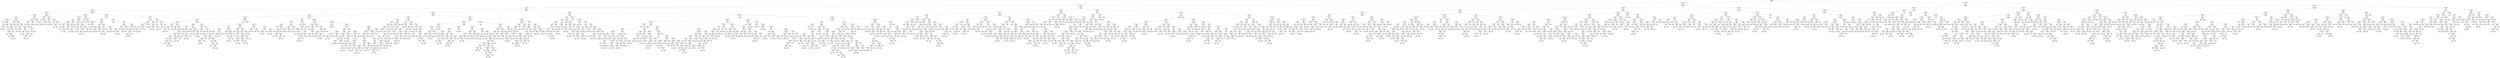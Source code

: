 digraph Tree {
node [shape=box, style="rounded", color="black", fontname=helvetica] ;
edge [fontname=helvetica] ;
0 [label="WindSpeed10m <= 0.4\nmse = 0.0\nsamples = 7532\nvalue = 0.2"] ;
1 [label="PowerGeneration_rm5 <= 0.2\nmse = 0.0\nsamples = 5617\nvalue = 0.1"] ;
0 -> 1 [labeldistance=2.5, labelangle=45, headlabel="True"] ;
2 [label="WindDirectionMeridional <= 0.7\nmse = 0.0\nsamples = 4078\nvalue = 0.1"] ;
1 -> 2 ;
3 [label="Humidity <= 0.5\nmse = 0.0\nsamples = 2792\nvalue = 0.1"] ;
2 -> 3 ;
4 [label="Temperature <= 0.6\nmse = 0.0\nsamples = 395\nvalue = 0.0"] ;
3 -> 4 ;
5 [label="WindSpeed10m <= 0.3\nmse = 0.0\nsamples = 152\nvalue = 0.0"] ;
4 -> 5 ;
6 [label="WindSpeed100m <= 0.3\nmse = 0.0\nsamples = 116\nvalue = 0.0"] ;
5 -> 6 ;
7 [label="AirPressure <= 0.5\nmse = 0.0\nsamples = 91\nvalue = 0.0"] ;
6 -> 7 ;
8 [label="WindDirectionMeridional <= 0.0\nmse = 0.0\nsamples = 19\nvalue = 0.0"] ;
7 -> 8 ;
9 [label="mse = 0.0\nsamples = 3\nvalue = 0.1"] ;
8 -> 9 ;
10 [label="ForecastingTime <= 33.0\nmse = 0.0\nsamples = 16\nvalue = 0.0"] ;
8 -> 10 ;
11 [label="mse = 0.0\nsamples = 3\nvalue = 0.1"] ;
10 -> 11 ;
12 [label="AirPressure <= 0.4\nmse = 0.0\nsamples = 13\nvalue = 0.0"] ;
10 -> 12 ;
13 [label="PowerGeneration_rm5 <= 0.0\nmse = 0.0\nsamples = 9\nvalue = 0.0"] ;
12 -> 13 ;
14 [label="mse = -0.0\nsamples = 5\nvalue = 0.0"] ;
13 -> 14 ;
15 [label="mse = 0.0\nsamples = 4\nvalue = 0.0"] ;
13 -> 15 ;
16 [label="mse = 0.0\nsamples = 4\nvalue = 0.0"] ;
12 -> 16 ;
17 [label="WindDirectionMeridional <= 0.4\nmse = 0.0\nsamples = 72\nvalue = 0.0"] ;
7 -> 17 ;
18 [label="AirPressure <= 0.8\nmse = 0.0\nsamples = 29\nvalue = 0.0"] ;
17 -> 18 ;
19 [label="AirPressure <= 0.8\nmse = 0.0\nsamples = 25\nvalue = 0.0"] ;
18 -> 19 ;
20 [label="WindDirectionMeridional <= 0.1\nmse = 0.0\nsamples = 21\nvalue = 0.0"] ;
19 -> 20 ;
21 [label="mse = 0.0\nsamples = 4\nvalue = 0.0"] ;
20 -> 21 ;
22 [label="WindSpeed100m <= 0.2\nmse = 0.0\nsamples = 17\nvalue = 0.0"] ;
20 -> 22 ;
23 [label="WindSpeed100m <= 0.1\nmse = 0.0\nsamples = 14\nvalue = 0.0"] ;
22 -> 23 ;
24 [label="mse = 0.0\nsamples = 4\nvalue = 0.0"] ;
23 -> 24 ;
25 [label="AirPressure <= 0.6\nmse = 0.0\nsamples = 10\nvalue = 0.0"] ;
23 -> 25 ;
26 [label="mse = 0.0\nsamples = 4\nvalue = 0.0"] ;
25 -> 26 ;
27 [label="WindSpeed100m <= 0.2\nmse = 0.0\nsamples = 6\nvalue = 0.0"] ;
25 -> 27 ;
28 [label="mse = 0.0\nsamples = 3\nvalue = 0.0"] ;
27 -> 28 ;
29 [label="mse = 0.0\nsamples = 3\nvalue = 0.0"] ;
27 -> 29 ;
30 [label="mse = -0.0\nsamples = 3\nvalue = 0.0"] ;
22 -> 30 ;
31 [label="mse = 0.0\nsamples = 4\nvalue = 0.0"] ;
19 -> 31 ;
32 [label="mse = 0.0\nsamples = 4\nvalue = 0.0"] ;
18 -> 32 ;
33 [label="Temperature <= 0.4\nmse = 0.0\nsamples = 43\nvalue = 0.0"] ;
17 -> 33 ;
34 [label="mse = 0.0\nsamples = 3\nvalue = 0.0"] ;
33 -> 34 ;
35 [label="WindDirectionZonal <= 0.0\nmse = 0.0\nsamples = 40\nvalue = 0.0"] ;
33 -> 35 ;
36 [label="WindSpeed100m <= 0.2\nmse = 0.0\nsamples = 11\nvalue = 0.0"] ;
35 -> 36 ;
37 [label="mse = 0.0\nsamples = 3\nvalue = 0.0"] ;
36 -> 37 ;
38 [label="ForecastingTime <= 36.0\nmse = 0.0\nsamples = 8\nvalue = 0.0"] ;
36 -> 38 ;
39 [label="mse = 0.0\nsamples = 4\nvalue = 0.0"] ;
38 -> 39 ;
40 [label="mse = 0.0\nsamples = 4\nvalue = 0.0"] ;
38 -> 40 ;
41 [label="Temperature <= 0.6\nmse = 0.0\nsamples = 29\nvalue = 0.0"] ;
35 -> 41 ;
42 [label="WindSpeed100m <= 0.2\nmse = 0.0\nsamples = 21\nvalue = 0.0"] ;
41 -> 42 ;
43 [label="WindSpeed10m <= 0.2\nmse = 0.0\nsamples = 7\nvalue = 0.0"] ;
42 -> 43 ;
44 [label="mse = 0.0\nsamples = 4\nvalue = 0.0"] ;
43 -> 44 ;
45 [label="mse = 0.0\nsamples = 3\nvalue = 0.0"] ;
43 -> 45 ;
46 [label="ForecastingTime <= 39.5\nmse = 0.0\nsamples = 14\nvalue = 0.0"] ;
42 -> 46 ;
47 [label="ForecastingTime <= 37.5\nmse = 0.0\nsamples = 11\nvalue = 0.0"] ;
46 -> 47 ;
48 [label="WindDirectionZonal <= 0.5\nmse = 0.0\nsamples = 7\nvalue = 0.0"] ;
47 -> 48 ;
49 [label="mse = 0.0\nsamples = 3\nvalue = 0.0"] ;
48 -> 49 ;
50 [label="mse = 0.0\nsamples = 4\nvalue = 0.0"] ;
48 -> 50 ;
51 [label="mse = 0.0\nsamples = 4\nvalue = 0.0"] ;
47 -> 51 ;
52 [label="mse = 0.0\nsamples = 3\nvalue = 0.0"] ;
46 -> 52 ;
53 [label="WindSpeed10m <= 0.1\nmse = 0.0\nsamples = 8\nvalue = 0.0"] ;
41 -> 53 ;
54 [label="mse = 0.0\nsamples = 3\nvalue = 0.0"] ;
53 -> 54 ;
55 [label="mse = 0.0\nsamples = 5\nvalue = 0.0"] ;
53 -> 55 ;
56 [label="WindSpeed10m <= 0.3\nmse = 0.0\nsamples = 25\nvalue = 0.1"] ;
6 -> 56 ;
57 [label="WindDirectionZonal <= 0.1\nmse = 0.0\nsamples = 16\nvalue = 0.1"] ;
56 -> 57 ;
58 [label="WindSpeed10m <= 0.2\nmse = 0.0\nsamples = 9\nvalue = 0.0"] ;
57 -> 58 ;
59 [label="mse = 0.0\nsamples = 3\nvalue = 0.1"] ;
58 -> 59 ;
60 [label="AirPressure <= 0.7\nmse = 0.0\nsamples = 6\nvalue = 0.0"] ;
58 -> 60 ;
61 [label="mse = 0.0\nsamples = 3\nvalue = 0.0"] ;
60 -> 61 ;
62 [label="mse = 0.0\nsamples = 3\nvalue = 0.1"] ;
60 -> 62 ;
63 [label="WindDirectionZonal <= 0.6\nmse = 0.0\nsamples = 7\nvalue = 0.1"] ;
57 -> 63 ;
64 [label="mse = 0.0\nsamples = 3\nvalue = 0.2"] ;
63 -> 64 ;
65 [label="mse = 0.0\nsamples = 4\nvalue = 0.1"] ;
63 -> 65 ;
66 [label="Temperature <= 0.4\nmse = 0.0\nsamples = 9\nvalue = 0.0"] ;
56 -> 66 ;
67 [label="mse = 0.0\nsamples = 3\nvalue = 0.0"] ;
66 -> 67 ;
68 [label="Humidity <= 0.4\nmse = 0.0\nsamples = 6\nvalue = 0.0"] ;
66 -> 68 ;
69 [label="mse = 0.0\nsamples = 3\nvalue = 0.0"] ;
68 -> 69 ;
70 [label="mse = 0.0\nsamples = 3\nvalue = 0.0"] ;
68 -> 70 ;
71 [label="PowerGeneration_rm5 <= 0.0\nmse = 0.0\nsamples = 36\nvalue = 0.1"] ;
5 -> 71 ;
72 [label="WindDirectionMeridional <= 0.1\nmse = 0.0\nsamples = 6\nvalue = 0.0"] ;
71 -> 72 ;
73 [label="mse = 0.0\nsamples = 3\nvalue = 0.0"] ;
72 -> 73 ;
74 [label="mse = 0.0\nsamples = 3\nvalue = 0.0"] ;
72 -> 74 ;
75 [label="Humidity <= 0.4\nmse = 0.0\nsamples = 30\nvalue = 0.1"] ;
71 -> 75 ;
76 [label="PowerGeneration_rm5 <= 0.1\nmse = 0.0\nsamples = 15\nvalue = 0.1"] ;
75 -> 76 ;
77 [label="WindSpeed10m <= 0.3\nmse = 0.0\nsamples = 7\nvalue = 0.1"] ;
76 -> 77 ;
78 [label="mse = 0.0\nsamples = 4\nvalue = 0.1"] ;
77 -> 78 ;
79 [label="mse = 0.0\nsamples = 3\nvalue = 0.0"] ;
77 -> 79 ;
80 [label="Humidity <= 0.3\nmse = 0.0\nsamples = 8\nvalue = 0.1"] ;
76 -> 80 ;
81 [label="mse = 0.0\nsamples = 4\nvalue = 0.1"] ;
80 -> 81 ;
82 [label="mse = 0.0\nsamples = 4\nvalue = 0.1"] ;
80 -> 82 ;
83 [label="WindDirectionZonal <= 0.0\nmse = 0.0\nsamples = 15\nvalue = 0.1"] ;
75 -> 83 ;
84 [label="mse = 0.0\nsamples = 5\nvalue = 0.1"] ;
83 -> 84 ;
85 [label="PowerGeneration_rm5 <= 0.1\nmse = 0.0\nsamples = 10\nvalue = 0.2"] ;
83 -> 85 ;
86 [label="PowerGeneration_rm5 <= 0.1\nmse = 0.0\nsamples = 7\nvalue = 0.1"] ;
85 -> 86 ;
87 [label="mse = 0.0\nsamples = 3\nvalue = 0.1"] ;
86 -> 87 ;
88 [label="mse = 0.0\nsamples = 4\nvalue = 0.1"] ;
86 -> 88 ;
89 [label="mse = 0.0\nsamples = 3\nvalue = 0.2"] ;
85 -> 89 ;
90 [label="PowerGeneration_rm5 <= 0.0\nmse = 0.0\nsamples = 243\nvalue = 0.0"] ;
4 -> 90 ;
91 [label="WindDirectionMeridional <= 0.6\nmse = 0.0\nsamples = 83\nvalue = 0.0"] ;
90 -> 91 ;
92 [label="PowerGeneration_rm5 <= 0.0\nmse = 0.0\nsamples = 73\nvalue = 0.0"] ;
91 -> 92 ;
93 [label="Humidity <= 0.5\nmse = 0.0\nsamples = 41\nvalue = 0.0"] ;
92 -> 93 ;
94 [label="WindSpeed10m <= 0.2\nmse = 0.0\nsamples = 34\nvalue = 0.0"] ;
93 -> 94 ;
95 [label="ForecastingTime <= 35.5\nmse = 0.0\nsamples = 21\nvalue = 0.0"] ;
94 -> 95 ;
96 [label="mse = 0.0\nsamples = 3\nvalue = 0.0"] ;
95 -> 96 ;
97 [label="Humidity <= 0.2\nmse = 0.0\nsamples = 18\nvalue = 0.0"] ;
95 -> 97 ;
98 [label="mse = 0.0\nsamples = 3\nvalue = 0.0"] ;
97 -> 98 ;
99 [label="ForecastingTime <= 36.5\nmse = 0.0\nsamples = 15\nvalue = 0.0"] ;
97 -> 99 ;
100 [label="mse = 0.0\nsamples = 3\nvalue = 0.0"] ;
99 -> 100 ;
101 [label="mse = 0.0\nsamples = 12\nvalue = 0.0"] ;
99 -> 101 ;
102 [label="AirPressure <= 0.7\nmse = 0.0\nsamples = 13\nvalue = 0.0"] ;
94 -> 102 ;
103 [label="WindDirectionMeridional <= 0.3\nmse = 0.0\nsamples = 10\nvalue = 0.0"] ;
102 -> 103 ;
104 [label="mse = 0.0\nsamples = 4\nvalue = 0.0"] ;
103 -> 104 ;
105 [label="WindDirectionZonal <= 0.0\nmse = 0.0\nsamples = 6\nvalue = 0.0"] ;
103 -> 105 ;
106 [label="mse = 0.0\nsamples = 3\nvalue = 0.0"] ;
105 -> 106 ;
107 [label="mse = -0.0\nsamples = 3\nvalue = 0.0"] ;
105 -> 107 ;
108 [label="mse = 0.0\nsamples = 3\nvalue = 0.0"] ;
102 -> 108 ;
109 [label="Temperature <= 0.8\nmse = 0.0\nsamples = 7\nvalue = 0.0"] ;
93 -> 109 ;
110 [label="mse = 0.0\nsamples = 3\nvalue = 0.0"] ;
109 -> 110 ;
111 [label="mse = 0.0\nsamples = 4\nvalue = 0.0"] ;
109 -> 111 ;
112 [label="ForecastingTime <= 40.5\nmse = 0.0\nsamples = 32\nvalue = 0.0"] ;
92 -> 112 ;
113 [label="WindDirectionMeridional <= 0.0\nmse = 0.0\nsamples = 28\nvalue = 0.0"] ;
112 -> 113 ;
114 [label="WindSpeed10m <= 0.2\nmse = 0.0\nsamples = 8\nvalue = 0.0"] ;
113 -> 114 ;
115 [label="mse = 0.0\nsamples = 4\nvalue = 0.0"] ;
114 -> 115 ;
116 [label="mse = 0.0\nsamples = 4\nvalue = 0.0"] ;
114 -> 116 ;
117 [label="Temperature <= 0.7\nmse = 0.0\nsamples = 20\nvalue = 0.0"] ;
113 -> 117 ;
118 [label="mse = 0.0\nsamples = 3\nvalue = 0.0"] ;
117 -> 118 ;
119 [label="WindDirectionZonal <= 0.1\nmse = 0.0\nsamples = 17\nvalue = 0.0"] ;
117 -> 119 ;
120 [label="WindSpeed100m <= 0.2\nmse = 0.0\nsamples = 7\nvalue = 0.0"] ;
119 -> 120 ;
121 [label="mse = 0.0\nsamples = 4\nvalue = 0.0"] ;
120 -> 121 ;
122 [label="mse = 0.0\nsamples = 3\nvalue = 0.0"] ;
120 -> 122 ;
123 [label="WindDirectionZonal <= 0.9\nmse = 0.0\nsamples = 10\nvalue = 0.0"] ;
119 -> 123 ;
124 [label="Temperature <= 0.8\nmse = 0.0\nsamples = 7\nvalue = 0.0"] ;
123 -> 124 ;
125 [label="mse = 0.0\nsamples = 3\nvalue = 0.0"] ;
124 -> 125 ;
126 [label="mse = 0.0\nsamples = 4\nvalue = 0.0"] ;
124 -> 126 ;
127 [label="mse = 0.0\nsamples = 3\nvalue = 0.0"] ;
123 -> 127 ;
128 [label="mse = 0.0\nsamples = 4\nvalue = 0.0"] ;
112 -> 128 ;
129 [label="Temperature <= 0.7\nmse = 0.0\nsamples = 10\nvalue = 0.0"] ;
91 -> 129 ;
130 [label="mse = 0.0\nsamples = 3\nvalue = 0.0"] ;
129 -> 130 ;
131 [label="Temperature <= 0.8\nmse = 0.0\nsamples = 7\nvalue = 0.0"] ;
129 -> 131 ;
132 [label="mse = 0.0\nsamples = 4\nvalue = 0.1"] ;
131 -> 132 ;
133 [label="mse = 0.0\nsamples = 3\nvalue = 0.0"] ;
131 -> 133 ;
134 [label="PowerGeneration_rm5 <= 0.1\nmse = 0.0\nsamples = 160\nvalue = 0.0"] ;
90 -> 134 ;
135 [label="WindDirectionZonal <= 0.3\nmse = 0.0\nsamples = 109\nvalue = 0.0"] ;
134 -> 135 ;
136 [label="AirPressure <= 0.6\nmse = 0.0\nsamples = 64\nvalue = 0.0"] ;
135 -> 136 ;
137 [label="PowerGeneration_rm5 <= 0.0\nmse = 0.0\nsamples = 12\nvalue = 0.0"] ;
136 -> 137 ;
138 [label="mse = 0.0\nsamples = 4\nvalue = 0.0"] ;
137 -> 138 ;
139 [label="WindSpeed10m <= 0.2\nmse = 0.0\nsamples = 8\nvalue = 0.0"] ;
137 -> 139 ;
140 [label="mse = 0.0\nsamples = 3\nvalue = 0.0"] ;
139 -> 140 ;
141 [label="mse = 0.0\nsamples = 5\nvalue = 0.0"] ;
139 -> 141 ;
142 [label="ForecastingTime <= 38.5\nmse = 0.0\nsamples = 52\nvalue = 0.0"] ;
136 -> 142 ;
143 [label="Humidity <= 0.3\nmse = 0.0\nsamples = 29\nvalue = 0.0"] ;
142 -> 143 ;
144 [label="Humidity <= 0.3\nmse = 0.0\nsamples = 10\nvalue = 0.0"] ;
143 -> 144 ;
145 [label="WindSpeed10m <= 0.3\nmse = 0.0\nsamples = 7\nvalue = 0.0"] ;
144 -> 145 ;
146 [label="mse = 0.0\nsamples = 3\nvalue = 0.0"] ;
145 -> 146 ;
147 [label="mse = 0.0\nsamples = 4\nvalue = 0.0"] ;
145 -> 147 ;
148 [label="mse = 0.0\nsamples = 3\nvalue = 0.0"] ;
144 -> 148 ;
149 [label="AirPressure <= 0.7\nmse = 0.0\nsamples = 19\nvalue = 0.0"] ;
143 -> 149 ;
150 [label="WindSpeed100m <= 0.2\nmse = 0.0\nsamples = 8\nvalue = 0.0"] ;
149 -> 150 ;
151 [label="mse = 0.0\nsamples = 5\nvalue = 0.0"] ;
150 -> 151 ;
152 [label="mse = 0.0\nsamples = 3\nvalue = 0.0"] ;
150 -> 152 ;
153 [label="WindSpeed100m <= 0.2\nmse = 0.0\nsamples = 11\nvalue = 0.0"] ;
149 -> 153 ;
154 [label="mse = 0.0\nsamples = 5\nvalue = 0.0"] ;
153 -> 154 ;
155 [label="WindDirectionMeridional <= 0.2\nmse = 0.0\nsamples = 6\nvalue = 0.0"] ;
153 -> 155 ;
156 [label="mse = 0.0\nsamples = 3\nvalue = 0.0"] ;
155 -> 156 ;
157 [label="mse = 0.0\nsamples = 3\nvalue = 0.0"] ;
155 -> 157 ;
158 [label="AirPressure <= 0.7\nmse = 0.0\nsamples = 23\nvalue = 0.0"] ;
142 -> 158 ;
159 [label="Temperature <= 0.7\nmse = 0.0\nsamples = 6\nvalue = 0.1"] ;
158 -> 159 ;
160 [label="mse = 0.0\nsamples = 3\nvalue = 0.1"] ;
159 -> 160 ;
161 [label="mse = 0.0\nsamples = 3\nvalue = 0.1"] ;
159 -> 161 ;
162 [label="PowerGeneration_rm5 <= 0.0\nmse = 0.0\nsamples = 17\nvalue = 0.0"] ;
158 -> 162 ;
163 [label="WindDirectionMeridional <= 0.5\nmse = 0.0\nsamples = 6\nvalue = 0.0"] ;
162 -> 163 ;
164 [label="mse = 0.0\nsamples = 3\nvalue = 0.0"] ;
163 -> 164 ;
165 [label="mse = 0.0\nsamples = 3\nvalue = 0.0"] ;
163 -> 165 ;
166 [label="WindSpeed100m <= 0.3\nmse = 0.0\nsamples = 11\nvalue = 0.0"] ;
162 -> 166 ;
167 [label="mse = 0.0\nsamples = 5\nvalue = 0.0"] ;
166 -> 167 ;
168 [label="WindDirectionZonal <= 0.1\nmse = 0.0\nsamples = 6\nvalue = 0.1"] ;
166 -> 168 ;
169 [label="mse = 0.0\nsamples = 3\nvalue = 0.1"] ;
168 -> 169 ;
170 [label="mse = 0.0\nsamples = 3\nvalue = 0.0"] ;
168 -> 170 ;
171 [label="WindDirectionZonal <= 0.4\nmse = 0.0\nsamples = 45\nvalue = 0.0"] ;
135 -> 171 ;
172 [label="mse = 0.0\nsamples = 3\nvalue = 0.1"] ;
171 -> 172 ;
173 [label="Temperature <= 0.8\nmse = 0.0\nsamples = 42\nvalue = 0.0"] ;
171 -> 173 ;
174 [label="Humidity <= 0.4\nmse = 0.0\nsamples = 29\nvalue = 0.0"] ;
173 -> 174 ;
175 [label="Temperature <= 0.7\nmse = 0.0\nsamples = 12\nvalue = 0.0"] ;
174 -> 175 ;
176 [label="mse = 0.0\nsamples = 5\nvalue = 0.1"] ;
175 -> 176 ;
177 [label="Temperature <= 0.8\nmse = 0.0\nsamples = 7\nvalue = 0.0"] ;
175 -> 177 ;
178 [label="mse = 0.0\nsamples = 4\nvalue = 0.0"] ;
177 -> 178 ;
179 [label="mse = 0.0\nsamples = 3\nvalue = 0.0"] ;
177 -> 179 ;
180 [label="WindDirectionMeridional <= 0.0\nmse = 0.0\nsamples = 17\nvalue = 0.0"] ;
174 -> 180 ;
181 [label="mse = 0.0\nsamples = 3\nvalue = 0.1"] ;
180 -> 181 ;
182 [label="WindSpeed100m <= 0.3\nmse = 0.0\nsamples = 14\nvalue = 0.0"] ;
180 -> 182 ;
183 [label="WindDirectionMeridional <= 0.3\nmse = 0.0\nsamples = 10\nvalue = 0.0"] ;
182 -> 183 ;
184 [label="WindSpeed100m <= 0.2\nmse = 0.0\nsamples = 6\nvalue = 0.0"] ;
183 -> 184 ;
185 [label="mse = 0.0\nsamples = 3\nvalue = 0.0"] ;
184 -> 185 ;
186 [label="mse = 0.0\nsamples = 3\nvalue = 0.0"] ;
184 -> 186 ;
187 [label="mse = 0.0\nsamples = 4\nvalue = 0.0"] ;
183 -> 187 ;
188 [label="mse = 0.0\nsamples = 4\nvalue = 0.0"] ;
182 -> 188 ;
189 [label="WindSpeed10m <= 0.4\nmse = 0.0\nsamples = 13\nvalue = 0.1"] ;
173 -> 189 ;
190 [label="ForecastingTime <= 35.5\nmse = 0.0\nsamples = 10\nvalue = 0.0"] ;
189 -> 190 ;
191 [label="mse = 0.0\nsamples = 3\nvalue = 0.0"] ;
190 -> 191 ;
192 [label="Humidity <= 0.4\nmse = 0.0\nsamples = 7\nvalue = 0.1"] ;
190 -> 192 ;
193 [label="mse = 0.0\nsamples = 4\nvalue = 0.0"] ;
192 -> 193 ;
194 [label="mse = 0.0\nsamples = 3\nvalue = 0.1"] ;
192 -> 194 ;
195 [label="mse = 0.0\nsamples = 3\nvalue = 0.1"] ;
189 -> 195 ;
196 [label="WindSpeed100m <= 0.3\nmse = 0.0\nsamples = 51\nvalue = 0.1"] ;
134 -> 196 ;
197 [label="WindSpeed100m <= 0.3\nmse = 0.0\nsamples = 37\nvalue = 0.0"] ;
196 -> 197 ;
198 [label="WindDirectionMeridional <= 0.5\nmse = 0.0\nsamples = 17\nvalue = 0.0"] ;
197 -> 198 ;
199 [label="WindSpeed10m <= 0.3\nmse = 0.0\nsamples = 10\nvalue = 0.0"] ;
198 -> 199 ;
200 [label="mse = 0.0\nsamples = 3\nvalue = 0.1"] ;
199 -> 200 ;
201 [label="WindDirectionMeridional <= 0.3\nmse = 0.0\nsamples = 7\nvalue = 0.0"] ;
199 -> 201 ;
202 [label="mse = 0.0\nsamples = 4\nvalue = 0.0"] ;
201 -> 202 ;
203 [label="mse = 0.0\nsamples = 3\nvalue = 0.0"] ;
201 -> 203 ;
204 [label="WindDirectionMeridional <= 0.5\nmse = 0.0\nsamples = 7\nvalue = 0.0"] ;
198 -> 204 ;
205 [label="mse = 0.0\nsamples = 3\nvalue = 0.0"] ;
204 -> 205 ;
206 [label="mse = 0.0\nsamples = 4\nvalue = 0.0"] ;
204 -> 206 ;
207 [label="Humidity <= 0.4\nmse = 0.0\nsamples = 20\nvalue = 0.1"] ;
197 -> 207 ;
208 [label="WindDirectionZonal <= 0.1\nmse = 0.0\nsamples = 15\nvalue = 0.1"] ;
207 -> 208 ;
209 [label="Humidity <= 0.4\nmse = 0.0\nsamples = 8\nvalue = 0.0"] ;
208 -> 209 ;
210 [label="mse = 0.0\nsamples = 3\nvalue = 0.0"] ;
209 -> 210 ;
211 [label="mse = 0.0\nsamples = 5\nvalue = 0.0"] ;
209 -> 211 ;
212 [label="PowerGeneration_rm5 <= 0.1\nmse = 0.0\nsamples = 7\nvalue = 0.1"] ;
208 -> 212 ;
213 [label="mse = 0.0\nsamples = 4\nvalue = 0.1"] ;
212 -> 213 ;
214 [label="mse = 0.0\nsamples = 3\nvalue = 0.1"] ;
212 -> 214 ;
215 [label="mse = 0.0\nsamples = 5\nvalue = 0.1"] ;
207 -> 215 ;
216 [label="WindSpeed10m <= 0.4\nmse = 0.0\nsamples = 14\nvalue = 0.1"] ;
196 -> 216 ;
217 [label="mse = 0.0\nsamples = 3\nvalue = 0.1"] ;
216 -> 217 ;
218 [label="WindSpeed10m <= 0.4\nmse = 0.0\nsamples = 11\nvalue = 0.1"] ;
216 -> 218 ;
219 [label="WindSpeed10m <= 0.4\nmse = 0.0\nsamples = 7\nvalue = 0.1"] ;
218 -> 219 ;
220 [label="mse = 0.0\nsamples = 4\nvalue = 0.1"] ;
219 -> 220 ;
221 [label="mse = 0.0\nsamples = 3\nvalue = 0.1"] ;
219 -> 221 ;
222 [label="mse = 0.0\nsamples = 4\nvalue = 0.1"] ;
218 -> 222 ;
223 [label="PowerGeneration_rm5 <= 0.1\nmse = 0.0\nsamples = 2397\nvalue = 0.1"] ;
3 -> 223 ;
224 [label="PowerGeneration_rm5 <= 0.0\nmse = 0.0\nsamples = 1283\nvalue = 0.0"] ;
223 -> 224 ;
225 [label="Temperature <= 0.5\nmse = 0.0\nsamples = 747\nvalue = 0.0"] ;
224 -> 225 ;
226 [label="PowerGeneration_rm5 <= 0.0\nmse = 0.0\nsamples = 359\nvalue = 0.0"] ;
225 -> 226 ;
227 [label="Humidity <= 0.7\nmse = 0.0\nsamples = 186\nvalue = 0.0"] ;
226 -> 227 ;
228 [label="WindDirectionMeridional <= 0.3\nmse = 0.0\nsamples = 48\nvalue = 0.0"] ;
227 -> 228 ;
229 [label="WindSpeed10m <= 0.3\nmse = 0.0\nsamples = 36\nvalue = 0.0"] ;
228 -> 229 ;
230 [label="WindSpeed10m <= 0.3\nmse = 0.0\nsamples = 31\nvalue = 0.0"] ;
229 -> 230 ;
231 [label="AirPressure <= 0.7\nmse = 0.0\nsamples = 27\nvalue = 0.0"] ;
230 -> 231 ;
232 [label="mse = 0.0\nsamples = 23\nvalue = 0.0"] ;
231 -> 232 ;
233 [label="mse = 0.0\nsamples = 4\nvalue = 0.0"] ;
231 -> 233 ;
234 [label="mse = 0.0\nsamples = 4\nvalue = 0.0"] ;
230 -> 234 ;
235 [label="mse = 0.0\nsamples = 5\nvalue = 0.0"] ;
229 -> 235 ;
236 [label="Temperature <= 0.3\nmse = 0.0\nsamples = 12\nvalue = 0.0"] ;
228 -> 236 ;
237 [label="AirPressure <= 0.5\nmse = 0.0\nsamples = 6\nvalue = 0.0"] ;
236 -> 237 ;
238 [label="mse = 0.0\nsamples = 3\nvalue = 0.0"] ;
237 -> 238 ;
239 [label="mse = 0.0\nsamples = 3\nvalue = 0.0"] ;
237 -> 239 ;
240 [label="Temperature <= 0.4\nmse = 0.0\nsamples = 6\nvalue = 0.0"] ;
236 -> 240 ;
241 [label="mse = 0.0\nsamples = 3\nvalue = 0.0"] ;
240 -> 241 ;
242 [label="mse = 0.0\nsamples = 3\nvalue = 0.0"] ;
240 -> 242 ;
243 [label="Humidity <= 1.0\nmse = 0.0\nsamples = 138\nvalue = 0.0"] ;
227 -> 243 ;
244 [label="WindSpeed100m <= 0.2\nmse = 0.0\nsamples = 109\nvalue = 0.0"] ;
243 -> 244 ;
245 [label="WindSpeed100m <= 0.1\nmse = 0.0\nsamples = 79\nvalue = 0.0"] ;
244 -> 245 ;
246 [label="mse = 0.0\nsamples = 3\nvalue = 0.0"] ;
245 -> 246 ;
247 [label="Temperature <= 0.4\nmse = 0.0\nsamples = 76\nvalue = 0.0"] ;
245 -> 247 ;
248 [label="ForecastingTime <= 43.5\nmse = 0.0\nsamples = 61\nvalue = 0.0"] ;
247 -> 248 ;
249 [label="AirPressure <= 0.6\nmse = 0.0\nsamples = 54\nvalue = 0.0"] ;
248 -> 249 ;
250 [label="Temperature <= 0.2\nmse = 0.0\nsamples = 21\nvalue = 0.0"] ;
249 -> 250 ;
251 [label="mse = 0.0\nsamples = 5\nvalue = 0.0"] ;
250 -> 251 ;
252 [label="WindSpeed10m <= 0.2\nmse = 0.0\nsamples = 16\nvalue = 0.0"] ;
250 -> 252 ;
253 [label="WindDirectionZonal <= 0.1\nmse = 0.0\nsamples = 13\nvalue = 0.0"] ;
252 -> 253 ;
254 [label="mse = 0.0\nsamples = 3\nvalue = 0.0"] ;
253 -> 254 ;
255 [label="WindDirectionMeridional <= 0.2\nmse = 0.0\nsamples = 10\nvalue = 0.0"] ;
253 -> 255 ;
256 [label="mse = 0.0\nsamples = 7\nvalue = 0.0"] ;
255 -> 256 ;
257 [label="mse = 0.0\nsamples = 3\nvalue = 0.0"] ;
255 -> 257 ;
258 [label="mse = 0.0\nsamples = 3\nvalue = 0.0"] ;
252 -> 258 ;
259 [label="Humidity <= 0.8\nmse = 0.0\nsamples = 33\nvalue = 0.0"] ;
249 -> 259 ;
260 [label="WindDirectionMeridional <= 0.3\nmse = 0.0\nsamples = 7\nvalue = 0.0"] ;
259 -> 260 ;
261 [label="mse = -0.0\nsamples = 4\nvalue = 0.0"] ;
260 -> 261 ;
262 [label="mse = 0.0\nsamples = 3\nvalue = 0.0"] ;
260 -> 262 ;
263 [label="mse = 0.0\nsamples = 26\nvalue = 0.0"] ;
259 -> 263 ;
264 [label="Temperature <= 0.2\nmse = 0.0\nsamples = 7\nvalue = 0.0"] ;
248 -> 264 ;
265 [label="mse = 0.0\nsamples = 4\nvalue = 0.0"] ;
264 -> 265 ;
266 [label="mse = 0.0\nsamples = 3\nvalue = 0.0"] ;
264 -> 266 ;
267 [label="ForecastingTime <= 32.5\nmse = 0.0\nsamples = 15\nvalue = 0.0"] ;
247 -> 267 ;
268 [label="mse = 0.0\nsamples = 3\nvalue = 0.0"] ;
267 -> 268 ;
269 [label="Temperature <= 0.4\nmse = 0.0\nsamples = 12\nvalue = 0.0"] ;
267 -> 269 ;
270 [label="WindDirectionMeridional <= 0.1\nmse = 0.0\nsamples = 6\nvalue = 0.0"] ;
269 -> 270 ;
271 [label="mse = 0.0\nsamples = 3\nvalue = 0.0"] ;
270 -> 271 ;
272 [label="mse = 0.0\nsamples = 3\nvalue = 0.0"] ;
270 -> 272 ;
273 [label="mse = 0.0\nsamples = 6\nvalue = 0.0"] ;
269 -> 273 ;
274 [label="WindSpeed10m <= 0.3\nmse = 0.0\nsamples = 30\nvalue = 0.0"] ;
244 -> 274 ;
275 [label="Humidity <= 0.9\nmse = 0.0\nsamples = 8\nvalue = 0.0"] ;
274 -> 275 ;
276 [label="mse = 0.0\nsamples = 5\nvalue = 0.0"] ;
275 -> 276 ;
277 [label="mse = 0.0\nsamples = 3\nvalue = 0.1"] ;
275 -> 277 ;
278 [label="WindDirectionMeridional <= 0.1\nmse = 0.0\nsamples = 22\nvalue = 0.0"] ;
274 -> 278 ;
279 [label="Temperature <= 0.1\nmse = 0.0\nsamples = 9\nvalue = 0.0"] ;
278 -> 279 ;
280 [label="mse = 0.0\nsamples = 4\nvalue = 0.0"] ;
279 -> 280 ;
281 [label="mse = 0.0\nsamples = 5\nvalue = 0.0"] ;
279 -> 281 ;
282 [label="AirPressure <= 0.6\nmse = 0.0\nsamples = 13\nvalue = 0.0"] ;
278 -> 282 ;
283 [label="WindSpeed10m <= 0.3\nmse = 0.0\nsamples = 10\nvalue = 0.0"] ;
282 -> 283 ;
284 [label="mse = 0.0\nsamples = 5\nvalue = 0.0"] ;
283 -> 284 ;
285 [label="mse = 0.0\nsamples = 5\nvalue = 0.0"] ;
283 -> 285 ;
286 [label="mse = 0.0\nsamples = 3\nvalue = 0.0"] ;
282 -> 286 ;
287 [label="Humidity <= 1.0\nmse = 0.0\nsamples = 29\nvalue = 0.0"] ;
243 -> 287 ;
288 [label="WindDirectionZonal <= 0.0\nmse = 0.0\nsamples = 26\nvalue = 0.0"] ;
287 -> 288 ;
289 [label="WindDirectionMeridional <= 0.4\nmse = 0.0\nsamples = 10\nvalue = 0.0"] ;
288 -> 289 ;
290 [label="mse = 0.0\nsamples = 4\nvalue = 0.0"] ;
289 -> 290 ;
291 [label="Humidity <= 1.0\nmse = 0.0\nsamples = 6\nvalue = 0.0"] ;
289 -> 291 ;
292 [label="mse = 0.0\nsamples = 3\nvalue = 0.0"] ;
291 -> 292 ;
293 [label="mse = 0.0\nsamples = 3\nvalue = 0.0"] ;
291 -> 293 ;
294 [label="Humidity <= 1.0\nmse = 0.0\nsamples = 16\nvalue = 0.0"] ;
288 -> 294 ;
295 [label="mse = 0.0\nsamples = 3\nvalue = 0.0"] ;
294 -> 295 ;
296 [label="mse = 0.0\nsamples = 13\nvalue = 0.0"] ;
294 -> 296 ;
297 [label="mse = 0.0\nsamples = 3\nvalue = 0.0"] ;
287 -> 297 ;
298 [label="WindDirectionMeridional <= 0.0\nmse = 0.0\nsamples = 173\nvalue = 0.0"] ;
226 -> 298 ;
299 [label="mse = 0.0\nsamples = 5\nvalue = 0.1"] ;
298 -> 299 ;
300 [label="WindDirectionMeridional <= 0.6\nmse = 0.0\nsamples = 168\nvalue = 0.0"] ;
298 -> 300 ;
301 [label="WindDirectionMeridional <= 0.3\nmse = 0.0\nsamples = 135\nvalue = 0.0"] ;
300 -> 301 ;
302 [label="WindDirectionZonal <= 0.7\nmse = 0.0\nsamples = 78\nvalue = 0.0"] ;
301 -> 302 ;
303 [label="WindDirectionZonal <= 0.6\nmse = 0.0\nsamples = 50\nvalue = 0.0"] ;
302 -> 303 ;
304 [label="Temperature <= 0.4\nmse = 0.0\nsamples = 41\nvalue = 0.0"] ;
303 -> 304 ;
305 [label="AirPressure <= 0.4\nmse = 0.0\nsamples = 38\nvalue = 0.0"] ;
304 -> 305 ;
306 [label="PowerGeneration_rm5 <= 0.0\nmse = 0.0\nsamples = 13\nvalue = 0.0"] ;
305 -> 306 ;
307 [label="WindSpeed10m <= 0.4\nmse = 0.0\nsamples = 10\nvalue = 0.0"] ;
306 -> 307 ;
308 [label="WindDirectionZonal <= 0.1\nmse = 0.0\nsamples = 7\nvalue = 0.0"] ;
307 -> 308 ;
309 [label="mse = 0.0\nsamples = 3\nvalue = 0.0"] ;
308 -> 309 ;
310 [label="mse = 0.0\nsamples = 4\nvalue = 0.0"] ;
308 -> 310 ;
311 [label="mse = 0.0\nsamples = 3\nvalue = 0.0"] ;
307 -> 311 ;
312 [label="mse = 0.0\nsamples = 3\nvalue = 0.0"] ;
306 -> 312 ;
313 [label="ForecastingTime <= 26.5\nmse = 0.0\nsamples = 25\nvalue = 0.0"] ;
305 -> 313 ;
314 [label="mse = 0.0\nsamples = 3\nvalue = 0.1"] ;
313 -> 314 ;
315 [label="WindSpeed100m <= 0.2\nmse = 0.0\nsamples = 22\nvalue = 0.0"] ;
313 -> 315 ;
316 [label="mse = 0.0\nsamples = 6\nvalue = 0.0"] ;
315 -> 316 ;
317 [label="Temperature <= 0.3\nmse = 0.0\nsamples = 16\nvalue = 0.0"] ;
315 -> 317 ;
318 [label="WindSpeed100m <= 0.3\nmse = 0.0\nsamples = 11\nvalue = 0.0"] ;
317 -> 318 ;
319 [label="mse = 0.0\nsamples = 3\nvalue = 0.0"] ;
318 -> 319 ;
320 [label="WindSpeed100m <= 0.3\nmse = 0.0\nsamples = 8\nvalue = 0.0"] ;
318 -> 320 ;
321 [label="mse = 0.0\nsamples = 4\nvalue = 0.0"] ;
320 -> 321 ;
322 [label="mse = 0.0\nsamples = 4\nvalue = 0.0"] ;
320 -> 322 ;
323 [label="mse = 0.0\nsamples = 5\nvalue = 0.0"] ;
317 -> 323 ;
324 [label="mse = 0.0\nsamples = 3\nvalue = 0.1"] ;
304 -> 324 ;
325 [label="Humidity <= 0.9\nmse = 0.0\nsamples = 9\nvalue = 0.0"] ;
303 -> 325 ;
326 [label="WindDirectionZonal <= 0.7\nmse = 0.0\nsamples = 6\nvalue = 0.0"] ;
325 -> 326 ;
327 [label="mse = 0.0\nsamples = 3\nvalue = 0.0"] ;
326 -> 327 ;
328 [label="mse = 0.0\nsamples = 3\nvalue = 0.0"] ;
326 -> 328 ;
329 [label="mse = 0.0\nsamples = 3\nvalue = 0.1"] ;
325 -> 329 ;
330 [label="PowerGeneration_rm5 <= 0.0\nmse = 0.0\nsamples = 28\nvalue = 0.0"] ;
302 -> 330 ;
331 [label="Humidity <= 0.8\nmse = 0.0\nsamples = 7\nvalue = 0.0"] ;
330 -> 331 ;
332 [label="mse = 0.0\nsamples = 4\nvalue = 0.1"] ;
331 -> 332 ;
333 [label="mse = 0.0\nsamples = 3\nvalue = 0.0"] ;
331 -> 333 ;
334 [label="AirPressure <= 0.6\nmse = 0.0\nsamples = 21\nvalue = 0.0"] ;
330 -> 334 ;
335 [label="ForecastingTime <= 29.5\nmse = 0.0\nsamples = 17\nvalue = 0.0"] ;
334 -> 335 ;
336 [label="mse = 0.0\nsamples = 4\nvalue = 0.0"] ;
335 -> 336 ;
337 [label="AirPressure <= 0.5\nmse = 0.0\nsamples = 13\nvalue = 0.0"] ;
335 -> 337 ;
338 [label="Humidity <= 0.8\nmse = 0.0\nsamples = 7\nvalue = 0.0"] ;
337 -> 338 ;
339 [label="mse = 0.0\nsamples = 3\nvalue = 0.0"] ;
338 -> 339 ;
340 [label="mse = 0.0\nsamples = 4\nvalue = 0.0"] ;
338 -> 340 ;
341 [label="mse = 0.0\nsamples = 6\nvalue = 0.0"] ;
337 -> 341 ;
342 [label="mse = 0.0\nsamples = 4\nvalue = 0.0"] ;
334 -> 342 ;
343 [label="AirPressure <= 0.7\nmse = 0.0\nsamples = 57\nvalue = 0.0"] ;
301 -> 343 ;
344 [label="WindDirectionZonal <= 0.0\nmse = 0.0\nsamples = 45\nvalue = 0.0"] ;
343 -> 344 ;
345 [label="mse = 0.0\nsamples = 5\nvalue = 0.1"] ;
344 -> 345 ;
346 [label="ForecastingTime <= 27.5\nmse = 0.0\nsamples = 40\nvalue = 0.0"] ;
344 -> 346 ;
347 [label="WindSpeed100m <= 0.2\nmse = 0.0\nsamples = 8\nvalue = 0.0"] ;
346 -> 347 ;
348 [label="mse = 0.0\nsamples = 4\nvalue = 0.1"] ;
347 -> 348 ;
349 [label="mse = 0.0\nsamples = 4\nvalue = 0.0"] ;
347 -> 349 ;
350 [label="WindSpeed10m <= 0.3\nmse = 0.0\nsamples = 32\nvalue = 0.0"] ;
346 -> 350 ;
351 [label="WindSpeed10m <= 0.2\nmse = 0.0\nsamples = 25\nvalue = 0.0"] ;
350 -> 351 ;
352 [label="AirPressure <= 0.5\nmse = 0.0\nsamples = 13\nvalue = 0.0"] ;
351 -> 352 ;
353 [label="mse = 0.0\nsamples = 3\nvalue = 0.0"] ;
352 -> 353 ;
354 [label="WindSpeed100m <= 0.2\nmse = 0.0\nsamples = 10\nvalue = 0.0"] ;
352 -> 354 ;
355 [label="mse = 0.0\nsamples = 5\nvalue = 0.0"] ;
354 -> 355 ;
356 [label="mse = 0.0\nsamples = 5\nvalue = 0.0"] ;
354 -> 356 ;
357 [label="WindDirectionMeridional <= 0.3\nmse = 0.0\nsamples = 12\nvalue = 0.0"] ;
351 -> 357 ;
358 [label="mse = 0.0\nsamples = 4\nvalue = 0.1"] ;
357 -> 358 ;
359 [label="Humidity <= 0.9\nmse = 0.0\nsamples = 8\nvalue = 0.0"] ;
357 -> 359 ;
360 [label="mse = 0.0\nsamples = 3\nvalue = 0.0"] ;
359 -> 360 ;
361 [label="mse = 0.0\nsamples = 5\nvalue = 0.0"] ;
359 -> 361 ;
362 [label="ForecastingTime <= 32.0\nmse = 0.0\nsamples = 7\nvalue = 0.0"] ;
350 -> 362 ;
363 [label="mse = 0.0\nsamples = 3\nvalue = 0.0"] ;
362 -> 363 ;
364 [label="mse = 0.0\nsamples = 4\nvalue = 0.0"] ;
362 -> 364 ;
365 [label="WindSpeed100m <= 0.3\nmse = 0.0\nsamples = 12\nvalue = 0.1"] ;
343 -> 365 ;
366 [label="mse = 0.0\nsamples = 5\nvalue = 0.1"] ;
365 -> 366 ;
367 [label="WindDirectionZonal <= 1.0\nmse = 0.0\nsamples = 7\nvalue = 0.0"] ;
365 -> 367 ;
368 [label="mse = 0.0\nsamples = 4\nvalue = 0.0"] ;
367 -> 368 ;
369 [label="mse = 0.0\nsamples = 3\nvalue = 0.0"] ;
367 -> 369 ;
370 [label="Temperature <= 0.3\nmse = 0.0\nsamples = 33\nvalue = 0.0"] ;
300 -> 370 ;
371 [label="AirPressure <= 0.6\nmse = 0.0\nsamples = 12\nvalue = 0.0"] ;
370 -> 371 ;
372 [label="PowerGeneration_rm5 <= 0.0\nmse = 0.0\nsamples = 6\nvalue = 0.0"] ;
371 -> 372 ;
373 [label="mse = 0.0\nsamples = 3\nvalue = 0.0"] ;
372 -> 373 ;
374 [label="mse = 0.0\nsamples = 3\nvalue = 0.0"] ;
372 -> 374 ;
375 [label="WindDirectionZonal <= 0.0\nmse = 0.0\nsamples = 6\nvalue = 0.0"] ;
371 -> 375 ;
376 [label="mse = 0.0\nsamples = 3\nvalue = 0.0"] ;
375 -> 376 ;
377 [label="mse = 0.0\nsamples = 3\nvalue = 0.0"] ;
375 -> 377 ;
378 [label="Temperature <= 0.4\nmse = 0.0\nsamples = 21\nvalue = 0.0"] ;
370 -> 378 ;
379 [label="AirPressure <= 0.6\nmse = 0.0\nsamples = 9\nvalue = 0.0"] ;
378 -> 379 ;
380 [label="WindDirectionMeridional <= 0.7\nmse = 0.0\nsamples = 6\nvalue = 0.0"] ;
379 -> 380 ;
381 [label="mse = 0.0\nsamples = 3\nvalue = 0.0"] ;
380 -> 381 ;
382 [label="mse = 0.0\nsamples = 3\nvalue = 0.0"] ;
380 -> 382 ;
383 [label="mse = 0.0\nsamples = 3\nvalue = 0.0"] ;
379 -> 383 ;
384 [label="AirPressure <= 0.6\nmse = 0.0\nsamples = 12\nvalue = 0.0"] ;
378 -> 384 ;
385 [label="WindSpeed10m <= 0.1\nmse = 0.0\nsamples = 8\nvalue = 0.0"] ;
384 -> 385 ;
386 [label="mse = 0.0\nsamples = 5\nvalue = 0.0"] ;
385 -> 386 ;
387 [label="mse = 0.0\nsamples = 3\nvalue = 0.0"] ;
385 -> 387 ;
388 [label="mse = 0.0\nsamples = 4\nvalue = 0.0"] ;
384 -> 388 ;
389 [label="Temperature <= 0.5\nmse = 0.0\nsamples = 388\nvalue = 0.0"] ;
225 -> 389 ;
390 [label="AirPressure <= 0.7\nmse = 0.0\nsamples = 76\nvalue = 0.0"] ;
389 -> 390 ;
391 [label="WindSpeed10m <= 0.2\nmse = 0.0\nsamples = 59\nvalue = 0.1"] ;
390 -> 391 ;
392 [label="Temperature <= 0.5\nmse = 0.0\nsamples = 31\nvalue = 0.0"] ;
391 -> 392 ;
393 [label="mse = 0.0\nsamples = 5\nvalue = 0.1"] ;
392 -> 393 ;
394 [label="WindDirectionMeridional <= 0.5\nmse = 0.0\nsamples = 26\nvalue = 0.0"] ;
392 -> 394 ;
395 [label="AirPressure <= 0.7\nmse = 0.0\nsamples = 23\nvalue = 0.0"] ;
394 -> 395 ;
396 [label="Humidity <= 0.9\nmse = 0.0\nsamples = 20\nvalue = 0.0"] ;
395 -> 396 ;
397 [label="Temperature <= 0.5\nmse = 0.0\nsamples = 8\nvalue = 0.0"] ;
396 -> 397 ;
398 [label="mse = 0.0\nsamples = 4\nvalue = 0.0"] ;
397 -> 398 ;
399 [label="mse = 0.0\nsamples = 4\nvalue = 0.0"] ;
397 -> 399 ;
400 [label="WindSpeed100m <= 0.2\nmse = 0.0\nsamples = 12\nvalue = 0.0"] ;
396 -> 400 ;
401 [label="WindSpeed10m <= 0.1\nmse = 0.0\nsamples = 7\nvalue = 0.0"] ;
400 -> 401 ;
402 [label="mse = 0.0\nsamples = 3\nvalue = 0.0"] ;
401 -> 402 ;
403 [label="mse = 0.0\nsamples = 4\nvalue = 0.0"] ;
401 -> 403 ;
404 [label="mse = 0.0\nsamples = 5\nvalue = 0.0"] ;
400 -> 404 ;
405 [label="mse = 0.0\nsamples = 3\nvalue = 0.0"] ;
395 -> 405 ;
406 [label="mse = 0.0\nsamples = 3\nvalue = 0.1"] ;
394 -> 406 ;
407 [label="AirPressure <= 0.6\nmse = 0.0\nsamples = 28\nvalue = 0.1"] ;
391 -> 407 ;
408 [label="PowerGeneration_rm5 <= 0.0\nmse = 0.0\nsamples = 15\nvalue = 0.0"] ;
407 -> 408 ;
409 [label="AirPressure <= 0.5\nmse = 0.0\nsamples = 7\nvalue = 0.1"] ;
408 -> 409 ;
410 [label="mse = 0.0\nsamples = 4\nvalue = 0.1"] ;
409 -> 410 ;
411 [label="mse = 0.0\nsamples = 3\nvalue = 0.0"] ;
409 -> 411 ;
412 [label="PowerGeneration_rm5 <= 0.0\nmse = 0.0\nsamples = 8\nvalue = 0.0"] ;
408 -> 412 ;
413 [label="mse = 0.0\nsamples = 4\nvalue = 0.0"] ;
412 -> 413 ;
414 [label="mse = 0.0\nsamples = 4\nvalue = 0.1"] ;
412 -> 414 ;
415 [label="WindSpeed100m <= 0.2\nmse = 0.0\nsamples = 13\nvalue = 0.1"] ;
407 -> 415 ;
416 [label="mse = 0.0\nsamples = 3\nvalue = 0.0"] ;
415 -> 416 ;
417 [label="WindDirectionMeridional <= 0.2\nmse = 0.0\nsamples = 10\nvalue = 0.1"] ;
415 -> 417 ;
418 [label="mse = 0.0\nsamples = 4\nvalue = 0.1"] ;
417 -> 418 ;
419 [label="WindDirectionMeridional <= 0.3\nmse = 0.0\nsamples = 6\nvalue = 0.2"] ;
417 -> 419 ;
420 [label="mse = 0.0\nsamples = 3\nvalue = 0.2"] ;
419 -> 420 ;
421 [label="mse = 0.0\nsamples = 3\nvalue = 0.1"] ;
419 -> 421 ;
422 [label="Humidity <= 0.7\nmse = 0.0\nsamples = 17\nvalue = 0.0"] ;
390 -> 422 ;
423 [label="mse = 0.0\nsamples = 3\nvalue = 0.0"] ;
422 -> 423 ;
424 [label="WindSpeed10m <= 0.2\nmse = 0.0\nsamples = 14\nvalue = 0.0"] ;
422 -> 424 ;
425 [label="WindDirectionZonal <= 0.0\nmse = 0.0\nsamples = 9\nvalue = 0.0"] ;
424 -> 425 ;
426 [label="mse = 0.0\nsamples = 4\nvalue = 0.0"] ;
425 -> 426 ;
427 [label="mse = 0.0\nsamples = 5\nvalue = 0.0"] ;
425 -> 427 ;
428 [label="mse = 0.0\nsamples = 5\nvalue = 0.0"] ;
424 -> 428 ;
429 [label="PowerGeneration_rm5 <= 0.0\nmse = 0.0\nsamples = 312\nvalue = 0.0"] ;
389 -> 429 ;
430 [label="ForecastingTime <= 39.5\nmse = 0.0\nsamples = 87\nvalue = 0.0"] ;
429 -> 430 ;
431 [label="WindSpeed10m <= 0.1\nmse = 0.0\nsamples = 50\nvalue = 0.0"] ;
430 -> 431 ;
432 [label="mse = 0.0\nsamples = 4\nvalue = 0.0"] ;
431 -> 432 ;
433 [label="WindSpeed100m <= 0.1\nmse = 0.0\nsamples = 46\nvalue = 0.0"] ;
431 -> 433 ;
434 [label="mse = 0.0\nsamples = 4\nvalue = 0.0"] ;
433 -> 434 ;
435 [label="AirPressure <= 0.7\nmse = 0.0\nsamples = 42\nvalue = 0.0"] ;
433 -> 435 ;
436 [label="Humidity <= 0.5\nmse = 0.0\nsamples = 31\nvalue = 0.0"] ;
435 -> 436 ;
437 [label="mse = 0.0\nsamples = 3\nvalue = 0.0"] ;
436 -> 437 ;
438 [label="WindDirectionZonal <= 1.0\nmse = 0.0\nsamples = 28\nvalue = 0.0"] ;
436 -> 438 ;
439 [label="WindDirectionMeridional <= 0.2\nmse = 0.0\nsamples = 25\nvalue = 0.0"] ;
438 -> 439 ;
440 [label="Humidity <= 0.7\nmse = 0.0\nsamples = 7\nvalue = 0.0"] ;
439 -> 440 ;
441 [label="mse = 0.0\nsamples = 3\nvalue = 0.0"] ;
440 -> 441 ;
442 [label="mse = 0.0\nsamples = 4\nvalue = 0.0"] ;
440 -> 442 ;
443 [label="mse = 0.0\nsamples = 18\nvalue = 0.0"] ;
439 -> 443 ;
444 [label="mse = 0.0\nsamples = 3\nvalue = 0.0"] ;
438 -> 444 ;
445 [label="WindSpeed100m <= 0.2\nmse = 0.0\nsamples = 11\nvalue = 0.0"] ;
435 -> 445 ;
446 [label="AirPressure <= 0.7\nmse = 0.0\nsamples = 7\nvalue = 0.0"] ;
445 -> 446 ;
447 [label="mse = 0.0\nsamples = 3\nvalue = 0.0"] ;
446 -> 447 ;
448 [label="mse = 0.0\nsamples = 4\nvalue = 0.0"] ;
446 -> 448 ;
449 [label="mse = 0.0\nsamples = 4\nvalue = 0.0"] ;
445 -> 449 ;
450 [label="Temperature <= 0.6\nmse = 0.0\nsamples = 37\nvalue = 0.0"] ;
430 -> 450 ;
451 [label="mse = 0.0\nsamples = 3\nvalue = 0.0"] ;
450 -> 451 ;
452 [label="WindDirectionMeridional <= 0.4\nmse = 0.0\nsamples = 34\nvalue = 0.0"] ;
450 -> 452 ;
453 [label="AirPressure <= 0.8\nmse = 0.0\nsamples = 23\nvalue = 0.0"] ;
452 -> 453 ;
454 [label="WindDirectionZonal <= 0.2\nmse = 0.0\nsamples = 20\nvalue = 0.0"] ;
453 -> 454 ;
455 [label="Temperature <= 0.7\nmse = 0.0\nsamples = 10\nvalue = 0.0"] ;
454 -> 455 ;
456 [label="mse = 0.0\nsamples = 5\nvalue = 0.0"] ;
455 -> 456 ;
457 [label="mse = 0.0\nsamples = 5\nvalue = 0.0"] ;
455 -> 457 ;
458 [label="WindDirectionZonal <= 0.9\nmse = 0.0\nsamples = 10\nvalue = 0.0"] ;
454 -> 458 ;
459 [label="ForecastingTime <= 42.5\nmse = 0.0\nsamples = 7\nvalue = 0.0"] ;
458 -> 459 ;
460 [label="mse = 0.0\nsamples = 4\nvalue = 0.0"] ;
459 -> 460 ;
461 [label="mse = 0.0\nsamples = 3\nvalue = 0.0"] ;
459 -> 461 ;
462 [label="mse = 0.0\nsamples = 3\nvalue = 0.0"] ;
458 -> 462 ;
463 [label="mse = 0.0\nsamples = 3\nvalue = 0.0"] ;
453 -> 463 ;
464 [label="AirPressure <= 0.7\nmse = 0.0\nsamples = 11\nvalue = 0.0"] ;
452 -> 464 ;
465 [label="mse = 0.0\nsamples = 4\nvalue = 0.0"] ;
464 -> 465 ;
466 [label="mse = 0.0\nsamples = 7\nvalue = 0.0"] ;
464 -> 466 ;
467 [label="PowerGeneration_rm5 <= 0.0\nmse = 0.0\nsamples = 225\nvalue = 0.0"] ;
429 -> 467 ;
468 [label="Temperature <= 0.7\nmse = 0.0\nsamples = 7\nvalue = 0.0"] ;
467 -> 468 ;
469 [label="mse = 0.0\nsamples = 4\nvalue = 0.0"] ;
468 -> 469 ;
470 [label="mse = 0.0\nsamples = 3\nvalue = 0.1"] ;
468 -> 470 ;
471 [label="WindDirectionZonal <= 0.4\nmse = 0.0\nsamples = 218\nvalue = 0.0"] ;
467 -> 471 ;
472 [label="WindDirectionMeridional <= 0.5\nmse = 0.0\nsamples = 75\nvalue = 0.0"] ;
471 -> 472 ;
473 [label="AirPressure <= 0.6\nmse = 0.0\nsamples = 58\nvalue = 0.0"] ;
472 -> 473 ;
474 [label="PowerGeneration_rm5 <= 0.0\nmse = 0.0\nsamples = 21\nvalue = 0.1"] ;
473 -> 474 ;
475 [label="WindDirectionMeridional <= 0.3\nmse = 0.0\nsamples = 14\nvalue = 0.0"] ;
474 -> 475 ;
476 [label="ForecastingTime <= 42.5\nmse = 0.0\nsamples = 9\nvalue = 0.0"] ;
475 -> 476 ;
477 [label="mse = 0.0\nsamples = 5\nvalue = 0.0"] ;
476 -> 477 ;
478 [label="mse = 0.0\nsamples = 4\nvalue = 0.0"] ;
476 -> 478 ;
479 [label="mse = 0.0\nsamples = 5\nvalue = 0.1"] ;
475 -> 479 ;
480 [label="WindDirectionMeridional <= 0.3\nmse = 0.0\nsamples = 7\nvalue = 0.1"] ;
474 -> 480 ;
481 [label="mse = 0.0\nsamples = 3\nvalue = 0.1"] ;
480 -> 481 ;
482 [label="mse = 0.0\nsamples = 4\nvalue = 0.1"] ;
480 -> 482 ;
483 [label="WindSpeed10m <= 0.2\nmse = 0.0\nsamples = 37\nvalue = 0.0"] ;
473 -> 483 ;
484 [label="WindDirectionMeridional <= 0.0\nmse = 0.0\nsamples = 19\nvalue = 0.0"] ;
483 -> 484 ;
485 [label="mse = 0.0\nsamples = 3\nvalue = 0.1"] ;
484 -> 485 ;
486 [label="WindSpeed100m <= 0.2\nmse = 0.0\nsamples = 16\nvalue = 0.0"] ;
484 -> 486 ;
487 [label="mse = 0.0\nsamples = 3\nvalue = 0.0"] ;
486 -> 487 ;
488 [label="Temperature <= 0.6\nmse = 0.0\nsamples = 13\nvalue = 0.0"] ;
486 -> 488 ;
489 [label="WindDirectionZonal <= 0.0\nmse = 0.0\nsamples = 6\nvalue = 0.0"] ;
488 -> 489 ;
490 [label="mse = 0.0\nsamples = 3\nvalue = 0.0"] ;
489 -> 490 ;
491 [label="mse = 0.0\nsamples = 3\nvalue = 0.0"] ;
489 -> 491 ;
492 [label="WindDirectionZonal <= 0.0\nmse = 0.0\nsamples = 7\nvalue = 0.0"] ;
488 -> 492 ;
493 [label="mse = 0.0\nsamples = 3\nvalue = 0.0"] ;
492 -> 493 ;
494 [label="mse = 0.0\nsamples = 4\nvalue = 0.0"] ;
492 -> 494 ;
495 [label="WindSpeed100m <= 0.3\nmse = 0.0\nsamples = 18\nvalue = 0.0"] ;
483 -> 495 ;
496 [label="WindSpeed100m <= 0.3\nmse = 0.0\nsamples = 15\nvalue = 0.0"] ;
495 -> 496 ;
497 [label="mse = 0.0\nsamples = 5\nvalue = 0.0"] ;
496 -> 497 ;
498 [label="AirPressure <= 0.7\nmse = 0.0\nsamples = 10\nvalue = 0.0"] ;
496 -> 498 ;
499 [label="mse = 0.0\nsamples = 4\nvalue = 0.0"] ;
498 -> 499 ;
500 [label="Temperature <= 0.7\nmse = 0.0\nsamples = 6\nvalue = 0.0"] ;
498 -> 500 ;
501 [label="mse = 0.0\nsamples = 3\nvalue = 0.1"] ;
500 -> 501 ;
502 [label="mse = 0.0\nsamples = 3\nvalue = 0.0"] ;
500 -> 502 ;
503 [label="mse = 0.0\nsamples = 3\nvalue = 0.1"] ;
495 -> 503 ;
504 [label="Temperature <= 0.6\nmse = 0.0\nsamples = 17\nvalue = 0.0"] ;
472 -> 504 ;
505 [label="mse = 0.0\nsamples = 4\nvalue = 0.0"] ;
504 -> 505 ;
506 [label="ForecastingTime <= 42.5\nmse = 0.0\nsamples = 13\nvalue = 0.0"] ;
504 -> 506 ;
507 [label="WindSpeed100m <= 0.2\nmse = 0.0\nsamples = 10\nvalue = 0.0"] ;
506 -> 507 ;
508 [label="Humidity <= 0.5\nmse = 0.0\nsamples = 6\nvalue = 0.0"] ;
507 -> 508 ;
509 [label="mse = 0.0\nsamples = 3\nvalue = 0.0"] ;
508 -> 509 ;
510 [label="mse = 0.0\nsamples = 3\nvalue = 0.0"] ;
508 -> 510 ;
511 [label="mse = 0.0\nsamples = 4\nvalue = 0.0"] ;
507 -> 511 ;
512 [label="mse = 0.0\nsamples = 3\nvalue = 0.0"] ;
506 -> 512 ;
513 [label="ForecastingTime <= 45.5\nmse = 0.0\nsamples = 143\nvalue = 0.0"] ;
471 -> 513 ;
514 [label="WindSpeed100m <= 0.3\nmse = 0.0\nsamples = 134\nvalue = 0.0"] ;
513 -> 514 ;
515 [label="WindDirectionMeridional <= 0.6\nmse = 0.0\nsamples = 118\nvalue = 0.0"] ;
514 -> 515 ;
516 [label="AirPressure <= 0.5\nmse = 0.0\nsamples = 112\nvalue = 0.0"] ;
515 -> 516 ;
517 [label="mse = 0.0\nsamples = 5\nvalue = 0.0"] ;
516 -> 517 ;
518 [label="Humidity <= 0.8\nmse = 0.0\nsamples = 107\nvalue = 0.0"] ;
516 -> 518 ;
519 [label="Humidity <= 0.6\nmse = 0.0\nsamples = 74\nvalue = 0.0"] ;
518 -> 519 ;
520 [label="WindDirectionMeridional <= 0.2\nmse = 0.0\nsamples = 30\nvalue = 0.0"] ;
519 -> 520 ;
521 [label="Temperature <= 0.6\nmse = 0.0\nsamples = 17\nvalue = 0.0"] ;
520 -> 521 ;
522 [label="mse = 0.0\nsamples = 4\nvalue = 0.0"] ;
521 -> 522 ;
523 [label="PowerGeneration_rm5 <= 0.0\nmse = 0.0\nsamples = 13\nvalue = 0.0"] ;
521 -> 523 ;
524 [label="AirPressure <= 0.7\nmse = 0.0\nsamples = 8\nvalue = 0.0"] ;
523 -> 524 ;
525 [label="mse = 0.0\nsamples = 3\nvalue = 0.0"] ;
524 -> 525 ;
526 [label="mse = 0.0\nsamples = 5\nvalue = 0.0"] ;
524 -> 526 ;
527 [label="mse = 0.0\nsamples = 5\nvalue = 0.0"] ;
523 -> 527 ;
528 [label="WindSpeed100m <= 0.2\nmse = 0.0\nsamples = 13\nvalue = 0.0"] ;
520 -> 528 ;
529 [label="mse = 0.0\nsamples = 3\nvalue = 0.0"] ;
528 -> 529 ;
530 [label="WindDirectionZonal <= 1.0\nmse = 0.0\nsamples = 10\nvalue = 0.0"] ;
528 -> 530 ;
531 [label="WindSpeed10m <= 0.3\nmse = 0.0\nsamples = 7\nvalue = 0.0"] ;
530 -> 531 ;
532 [label="mse = 0.0\nsamples = 3\nvalue = 0.0"] ;
531 -> 532 ;
533 [label="mse = 0.0\nsamples = 4\nvalue = 0.0"] ;
531 -> 533 ;
534 [label="mse = 0.0\nsamples = 3\nvalue = 0.0"] ;
530 -> 534 ;
535 [label="ForecastingTime <= 36.5\nmse = 0.0\nsamples = 44\nvalue = 0.0"] ;
519 -> 535 ;
536 [label="AirPressure <= 0.7\nmse = 0.0\nsamples = 24\nvalue = 0.0"] ;
535 -> 536 ;
537 [label="WindDirectionZonal <= 0.7\nmse = 0.0\nsamples = 15\nvalue = 0.0"] ;
536 -> 537 ;
538 [label="mse = 0.0\nsamples = 4\nvalue = 0.0"] ;
537 -> 538 ;
539 [label="WindSpeed10m <= 0.3\nmse = 0.0\nsamples = 11\nvalue = 0.0"] ;
537 -> 539 ;
540 [label="ForecastingTime <= 31.5\nmse = 0.0\nsamples = 8\nvalue = 0.0"] ;
539 -> 540 ;
541 [label="mse = 0.0\nsamples = 3\nvalue = 0.0"] ;
540 -> 541 ;
542 [label="mse = 0.0\nsamples = 5\nvalue = 0.0"] ;
540 -> 542 ;
543 [label="mse = 0.0\nsamples = 3\nvalue = 0.0"] ;
539 -> 543 ;
544 [label="WindDirectionZonal <= 0.9\nmse = 0.0\nsamples = 9\nvalue = 0.0"] ;
536 -> 544 ;
545 [label="mse = 0.0\nsamples = 3\nvalue = 0.0"] ;
544 -> 545 ;
546 [label="WindDirectionZonal <= 1.0\nmse = 0.0\nsamples = 6\nvalue = 0.0"] ;
544 -> 546 ;
547 [label="mse = 0.0\nsamples = 3\nvalue = 0.0"] ;
546 -> 547 ;
548 [label="mse = 0.0\nsamples = 3\nvalue = 0.0"] ;
546 -> 548 ;
549 [label="WindDirectionZonal <= 0.9\nmse = 0.0\nsamples = 20\nvalue = 0.0"] ;
535 -> 549 ;
550 [label="Humidity <= 0.7\nmse = 0.0\nsamples = 16\nvalue = 0.0"] ;
549 -> 550 ;
551 [label="mse = 0.0\nsamples = 3\nvalue = 0.0"] ;
550 -> 551 ;
552 [label="Temperature <= 0.6\nmse = 0.0\nsamples = 13\nvalue = 0.0"] ;
550 -> 552 ;
553 [label="PowerGeneration_rm5 <= 0.0\nmse = 0.0\nsamples = 8\nvalue = 0.0"] ;
552 -> 553 ;
554 [label="mse = 0.0\nsamples = 5\nvalue = 0.0"] ;
553 -> 554 ;
555 [label="mse = 0.0\nsamples = 3\nvalue = 0.0"] ;
553 -> 555 ;
556 [label="mse = 0.0\nsamples = 5\nvalue = 0.0"] ;
552 -> 556 ;
557 [label="mse = 0.0\nsamples = 4\nvalue = 0.0"] ;
549 -> 557 ;
558 [label="WindDirectionMeridional <= 0.3\nmse = 0.0\nsamples = 33\nvalue = 0.0"] ;
518 -> 558 ;
559 [label="Humidity <= 0.8\nmse = 0.0\nsamples = 22\nvalue = 0.0"] ;
558 -> 559 ;
560 [label="ForecastingTime <= 40.0\nmse = 0.0\nsamples = 10\nvalue = 0.0"] ;
559 -> 560 ;
561 [label="mse = 0.0\nsamples = 4\nvalue = 0.0"] ;
560 -> 561 ;
562 [label="AirPressure <= 0.8\nmse = 0.0\nsamples = 6\nvalue = 0.0"] ;
560 -> 562 ;
563 [label="mse = 0.0\nsamples = 3\nvalue = 0.0"] ;
562 -> 563 ;
564 [label="mse = 0.0\nsamples = 3\nvalue = 0.0"] ;
562 -> 564 ;
565 [label="PowerGeneration_rm5 <= 0.0\nmse = 0.0\nsamples = 12\nvalue = 0.0"] ;
559 -> 565 ;
566 [label="mse = 0.0\nsamples = 4\nvalue = 0.0"] ;
565 -> 566 ;
567 [label="Humidity <= 0.9\nmse = 0.0\nsamples = 8\nvalue = 0.0"] ;
565 -> 567 ;
568 [label="mse = 0.0\nsamples = 4\nvalue = 0.0"] ;
567 -> 568 ;
569 [label="mse = 0.0\nsamples = 4\nvalue = 0.0"] ;
567 -> 569 ;
570 [label="WindDirectionMeridional <= 0.5\nmse = 0.0\nsamples = 11\nvalue = 0.0"] ;
558 -> 570 ;
571 [label="WindDirectionZonal <= 1.0\nmse = 0.0\nsamples = 8\nvalue = 0.0"] ;
570 -> 571 ;
572 [label="mse = 0.0\nsamples = 3\nvalue = 0.0"] ;
571 -> 572 ;
573 [label="mse = 0.0\nsamples = 5\nvalue = 0.0"] ;
571 -> 573 ;
574 [label="mse = 0.0\nsamples = 3\nvalue = 0.0"] ;
570 -> 574 ;
575 [label="Humidity <= 0.6\nmse = 0.0\nsamples = 6\nvalue = 0.0"] ;
515 -> 575 ;
576 [label="mse = 0.0\nsamples = 3\nvalue = 0.0"] ;
575 -> 576 ;
577 [label="mse = 0.0\nsamples = 3\nvalue = 0.0"] ;
575 -> 577 ;
578 [label="WindDirectionMeridional <= 0.4\nmse = 0.0\nsamples = 16\nvalue = 0.1"] ;
514 -> 578 ;
579 [label="ForecastingTime <= 31.5\nmse = 0.0\nsamples = 12\nvalue = 0.0"] ;
578 -> 579 ;
580 [label="mse = 0.0\nsamples = 4\nvalue = 0.1"] ;
579 -> 580 ;
581 [label="Humidity <= 0.7\nmse = 0.0\nsamples = 8\nvalue = 0.0"] ;
579 -> 581 ;
582 [label="mse = 0.0\nsamples = 4\nvalue = 0.1"] ;
581 -> 582 ;
583 [label="mse = 0.0\nsamples = 4\nvalue = 0.0"] ;
581 -> 583 ;
584 [label="mse = 0.0\nsamples = 4\nvalue = 0.1"] ;
578 -> 584 ;
585 [label="PowerGeneration_rm5 <= 0.0\nmse = 0.0\nsamples = 9\nvalue = 0.0"] ;
513 -> 585 ;
586 [label="mse = 0.0\nsamples = 5\nvalue = 0.1"] ;
585 -> 586 ;
587 [label="mse = 0.0\nsamples = 4\nvalue = 0.0"] ;
585 -> 587 ;
588 [label="WindSpeed10m <= 0.2\nmse = 0.0\nsamples = 536\nvalue = 0.1"] ;
224 -> 588 ;
589 [label="WindSpeed100m <= 0.2\nmse = 0.0\nsamples = 129\nvalue = 0.0"] ;
588 -> 589 ;
590 [label="Temperature <= 0.3\nmse = 0.0\nsamples = 97\nvalue = 0.0"] ;
589 -> 590 ;
591 [label="ForecastingTime <= 34.0\nmse = 0.0\nsamples = 18\nvalue = 0.0"] ;
590 -> 591 ;
592 [label="Humidity <= 1.0\nmse = 0.0\nsamples = 14\nvalue = 0.1"] ;
591 -> 592 ;
593 [label="WindSpeed100m <= 0.2\nmse = 0.0\nsamples = 11\nvalue = 0.0"] ;
592 -> 593 ;
594 [label="WindDirectionMeridional <= 0.4\nmse = 0.0\nsamples = 8\nvalue = 0.1"] ;
593 -> 594 ;
595 [label="mse = 0.0\nsamples = 4\nvalue = 0.1"] ;
594 -> 595 ;
596 [label="mse = 0.0\nsamples = 4\nvalue = 0.0"] ;
594 -> 596 ;
597 [label="mse = 0.0\nsamples = 3\nvalue = 0.0"] ;
593 -> 597 ;
598 [label="mse = 0.0\nsamples = 3\nvalue = 0.1"] ;
592 -> 598 ;
599 [label="mse = 0.0\nsamples = 4\nvalue = 0.0"] ;
591 -> 599 ;
600 [label="Temperature <= 0.8\nmse = 0.0\nsamples = 79\nvalue = 0.0"] ;
590 -> 600 ;
601 [label="WindSpeed100m <= 0.1\nmse = 0.0\nsamples = 76\nvalue = 0.0"] ;
600 -> 601 ;
602 [label="WindSpeed100m <= 0.1\nmse = 0.0\nsamples = 9\nvalue = 0.0"] ;
601 -> 602 ;
603 [label="mse = 0.0\nsamples = 4\nvalue = 0.0"] ;
602 -> 603 ;
604 [label="mse = 0.0\nsamples = 5\nvalue = 0.0"] ;
602 -> 604 ;
605 [label="WindDirectionZonal <= 0.4\nmse = 0.0\nsamples = 67\nvalue = 0.0"] ;
601 -> 605 ;
606 [label="WindSpeed10m <= 0.2\nmse = 0.0\nsamples = 25\nvalue = 0.0"] ;
605 -> 606 ;
607 [label="ForecastingTime <= 36.5\nmse = 0.0\nsamples = 19\nvalue = 0.0"] ;
606 -> 607 ;
608 [label="WindDirectionZonal <= 0.0\nmse = 0.0\nsamples = 16\nvalue = 0.0"] ;
607 -> 608 ;
609 [label="mse = 0.0\nsamples = 3\nvalue = 0.0"] ;
608 -> 609 ;
610 [label="PowerGeneration_rm5 <= 0.0\nmse = 0.0\nsamples = 13\nvalue = 0.0"] ;
608 -> 610 ;
611 [label="ForecastingTime <= 29.5\nmse = 0.0\nsamples = 8\nvalue = 0.0"] ;
610 -> 611 ;
612 [label="mse = 0.0\nsamples = 3\nvalue = 0.0"] ;
611 -> 612 ;
613 [label="mse = 0.0\nsamples = 5\nvalue = 0.0"] ;
611 -> 613 ;
614 [label="mse = 0.0\nsamples = 5\nvalue = 0.0"] ;
610 -> 614 ;
615 [label="mse = 0.0\nsamples = 3\nvalue = 0.1"] ;
607 -> 615 ;
616 [label="WindSpeed10m <= 0.2\nmse = 0.0\nsamples = 6\nvalue = 0.0"] ;
606 -> 616 ;
617 [label="mse = 0.0\nsamples = 3\nvalue = 0.0"] ;
616 -> 617 ;
618 [label="mse = 0.0\nsamples = 3\nvalue = 0.0"] ;
616 -> 618 ;
619 [label="AirPressure <= 0.7\nmse = 0.0\nsamples = 42\nvalue = 0.0"] ;
605 -> 619 ;
620 [label="WindDirectionZonal <= 0.9\nmse = 0.0\nsamples = 26\nvalue = 0.0"] ;
619 -> 620 ;
621 [label="mse = 0.0\nsamples = 5\nvalue = 0.0"] ;
620 -> 621 ;
622 [label="PowerGeneration_rm5 <= 0.0\nmse = 0.0\nsamples = 21\nvalue = 0.0"] ;
620 -> 622 ;
623 [label="Temperature <= 0.3\nmse = 0.0\nsamples = 15\nvalue = 0.0"] ;
622 -> 623 ;
624 [label="mse = 0.0\nsamples = 4\nvalue = 0.0"] ;
623 -> 624 ;
625 [label="WindDirectionMeridional <= 0.6\nmse = 0.0\nsamples = 11\nvalue = 0.0"] ;
623 -> 625 ;
626 [label="Humidity <= 0.9\nmse = 0.0\nsamples = 8\nvalue = 0.0"] ;
625 -> 626 ;
627 [label="mse = 0.0\nsamples = 5\nvalue = 0.0"] ;
626 -> 627 ;
628 [label="mse = 0.0\nsamples = 3\nvalue = 0.1"] ;
626 -> 628 ;
629 [label="mse = 0.0\nsamples = 3\nvalue = 0.0"] ;
625 -> 629 ;
630 [label="AirPressure <= 0.6\nmse = 0.0\nsamples = 6\nvalue = 0.0"] ;
622 -> 630 ;
631 [label="mse = 0.0\nsamples = 3\nvalue = 0.0"] ;
630 -> 631 ;
632 [label="mse = 0.0\nsamples = 3\nvalue = 0.0"] ;
630 -> 632 ;
633 [label="PowerGeneration_rm5 <= 0.0\nmse = 0.0\nsamples = 16\nvalue = 0.0"] ;
619 -> 633 ;
634 [label="Temperature <= 0.7\nmse = 0.0\nsamples = 11\nvalue = 0.0"] ;
633 -> 634 ;
635 [label="AirPressure <= 0.8\nmse = 0.0\nsamples = 6\nvalue = 0.0"] ;
634 -> 635 ;
636 [label="mse = 0.0\nsamples = 3\nvalue = 0.0"] ;
635 -> 636 ;
637 [label="mse = 0.0\nsamples = 3\nvalue = 0.0"] ;
635 -> 637 ;
638 [label="mse = 0.0\nsamples = 5\nvalue = 0.0"] ;
634 -> 638 ;
639 [label="mse = 0.0\nsamples = 5\nvalue = 0.0"] ;
633 -> 639 ;
640 [label="mse = 0.0\nsamples = 3\nvalue = 0.0"] ;
600 -> 640 ;
641 [label="Temperature <= 0.3\nmse = 0.0\nsamples = 32\nvalue = 0.1"] ;
589 -> 641 ;
642 [label="Humidity <= 1.0\nmse = 0.0\nsamples = 11\nvalue = 0.0"] ;
641 -> 642 ;
643 [label="mse = 0.0\nsamples = 5\nvalue = 0.0"] ;
642 -> 643 ;
644 [label="ForecastingTime <= 27.5\nmse = 0.0\nsamples = 6\nvalue = 0.0"] ;
642 -> 644 ;
645 [label="mse = 0.0\nsamples = 3\nvalue = 0.0"] ;
644 -> 645 ;
646 [label="mse = 0.0\nsamples = 3\nvalue = 0.0"] ;
644 -> 646 ;
647 [label="AirPressure <= 0.7\nmse = 0.0\nsamples = 21\nvalue = 0.1"] ;
641 -> 647 ;
648 [label="PowerGeneration_rm5 <= 0.0\nmse = 0.0\nsamples = 12\nvalue = 0.1"] ;
647 -> 648 ;
649 [label="Humidity <= 0.8\nmse = 0.0\nsamples = 9\nvalue = 0.1"] ;
648 -> 649 ;
650 [label="mse = 0.0\nsamples = 3\nvalue = 0.1"] ;
649 -> 650 ;
651 [label="Temperature <= 0.4\nmse = 0.0\nsamples = 6\nvalue = 0.1"] ;
649 -> 651 ;
652 [label="mse = 0.0\nsamples = 3\nvalue = 0.1"] ;
651 -> 652 ;
653 [label="mse = 0.0\nsamples = 3\nvalue = 0.0"] ;
651 -> 653 ;
654 [label="mse = 0.0\nsamples = 3\nvalue = 0.1"] ;
648 -> 654 ;
655 [label="WindSpeed10m <= 0.2\nmse = 0.0\nsamples = 9\nvalue = 0.0"] ;
647 -> 655 ;
656 [label="WindDirectionMeridional <= 0.0\nmse = 0.0\nsamples = 6\nvalue = 0.1"] ;
655 -> 656 ;
657 [label="mse = 0.0\nsamples = 3\nvalue = 0.1"] ;
656 -> 657 ;
658 [label="mse = 0.0\nsamples = 3\nvalue = 0.1"] ;
656 -> 658 ;
659 [label="mse = 0.0\nsamples = 3\nvalue = 0.0"] ;
655 -> 659 ;
660 [label="WindDirectionZonal <= 1.0\nmse = 0.0\nsamples = 407\nvalue = 0.1"] ;
588 -> 660 ;
661 [label="WindDirectionMeridional <= 0.3\nmse = 0.0\nsamples = 340\nvalue = 0.1"] ;
660 -> 661 ;
662 [label="WindDirectionZonal <= 0.3\nmse = 0.0\nsamples = 190\nvalue = 0.0"] ;
661 -> 662 ;
663 [label="AirPressure <= 0.8\nmse = 0.0\nsamples = 66\nvalue = 0.1"] ;
662 -> 663 ;
664 [label="WindDirectionMeridional <= 0.1\nmse = 0.0\nsamples = 57\nvalue = 0.1"] ;
663 -> 664 ;
665 [label="WindSpeed10m <= 0.2\nmse = 0.0\nsamples = 31\nvalue = 0.1"] ;
664 -> 665 ;
666 [label="mse = 0.0\nsamples = 5\nvalue = 0.1"] ;
665 -> 666 ;
667 [label="WindSpeed10m <= 0.2\nmse = 0.0\nsamples = 26\nvalue = 0.1"] ;
665 -> 667 ;
668 [label="Humidity <= 0.7\nmse = 0.0\nsamples = 7\nvalue = 0.0"] ;
667 -> 668 ;
669 [label="mse = 0.0\nsamples = 4\nvalue = 0.0"] ;
668 -> 669 ;
670 [label="mse = 0.0\nsamples = 3\nvalue = 0.0"] ;
668 -> 670 ;
671 [label="WindSpeed10m <= 0.2\nmse = 0.0\nsamples = 19\nvalue = 0.1"] ;
667 -> 671 ;
672 [label="mse = 0.0\nsamples = 3\nvalue = 0.1"] ;
671 -> 672 ;
673 [label="ForecastingTime <= 27.5\nmse = 0.0\nsamples = 16\nvalue = 0.1"] ;
671 -> 673 ;
674 [label="mse = 0.0\nsamples = 4\nvalue = 0.1"] ;
673 -> 674 ;
675 [label="WindSpeed100m <= 0.3\nmse = 0.0\nsamples = 12\nvalue = 0.0"] ;
673 -> 675 ;
676 [label="mse = 0.0\nsamples = 5\nvalue = 0.0"] ;
675 -> 676 ;
677 [label="ForecastingTime <= 45.5\nmse = 0.0\nsamples = 7\nvalue = 0.1"] ;
675 -> 677 ;
678 [label="mse = 0.0\nsamples = 3\nvalue = 0.1"] ;
677 -> 678 ;
679 [label="mse = 0.0\nsamples = 4\nvalue = 0.0"] ;
677 -> 679 ;
680 [label="Temperature <= 0.6\nmse = 0.0\nsamples = 26\nvalue = 0.0"] ;
664 -> 680 ;
681 [label="AirPressure <= 0.5\nmse = 0.0\nsamples = 19\nvalue = 0.1"] ;
680 -> 681 ;
682 [label="Humidity <= 0.8\nmse = 0.0\nsamples = 6\nvalue = 0.0"] ;
681 -> 682 ;
683 [label="mse = 0.0\nsamples = 3\nvalue = 0.0"] ;
682 -> 683 ;
684 [label="mse = 0.0\nsamples = 3\nvalue = 0.0"] ;
682 -> 684 ;
685 [label="PowerGeneration_rm5 <= 0.0\nmse = 0.0\nsamples = 13\nvalue = 0.1"] ;
681 -> 685 ;
686 [label="Humidity <= 0.8\nmse = 0.0\nsamples = 10\nvalue = 0.1"] ;
685 -> 686 ;
687 [label="mse = 0.0\nsamples = 5\nvalue = 0.0"] ;
686 -> 687 ;
688 [label="mse = 0.0\nsamples = 5\nvalue = 0.1"] ;
686 -> 688 ;
689 [label="mse = 0.0\nsamples = 3\nvalue = 0.1"] ;
685 -> 689 ;
690 [label="WindDirectionMeridional <= 0.2\nmse = 0.0\nsamples = 7\nvalue = 0.0"] ;
680 -> 690 ;
691 [label="mse = 0.0\nsamples = 4\nvalue = 0.0"] ;
690 -> 691 ;
692 [label="mse = 0.0\nsamples = 3\nvalue = 0.0"] ;
690 -> 692 ;
693 [label="WindDirectionMeridional <= 0.2\nmse = 0.0\nsamples = 9\nvalue = 0.1"] ;
663 -> 693 ;
694 [label="mse = 0.0\nsamples = 5\nvalue = 0.1"] ;
693 -> 694 ;
695 [label="mse = 0.0\nsamples = 4\nvalue = 0.1"] ;
693 -> 695 ;
696 [label="ForecastingTime <= 38.5\nmse = 0.0\nsamples = 124\nvalue = 0.0"] ;
662 -> 696 ;
697 [label="WindSpeed10m <= 0.3\nmse = 0.0\nsamples = 62\nvalue = 0.0"] ;
696 -> 697 ;
698 [label="ForecastingTime <= 28.5\nmse = 0.0\nsamples = 56\nvalue = 0.0"] ;
697 -> 698 ;
699 [label="AirPressure <= 0.5\nmse = 0.0\nsamples = 12\nvalue = 0.0"] ;
698 -> 699 ;
700 [label="mse = 0.0\nsamples = 5\nvalue = 0.0"] ;
699 -> 700 ;
701 [label="Humidity <= 1.0\nmse = 0.0\nsamples = 7\nvalue = 0.1"] ;
699 -> 701 ;
702 [label="mse = 0.0\nsamples = 3\nvalue = 0.1"] ;
701 -> 702 ;
703 [label="mse = 0.0\nsamples = 4\nvalue = 0.1"] ;
701 -> 703 ;
704 [label="Temperature <= 0.4\nmse = 0.0\nsamples = 44\nvalue = 0.0"] ;
698 -> 704 ;
705 [label="AirPressure <= 0.7\nmse = 0.0\nsamples = 20\nvalue = 0.0"] ;
704 -> 705 ;
706 [label="WindSpeed10m <= 0.3\nmse = 0.0\nsamples = 12\nvalue = 0.0"] ;
705 -> 706 ;
707 [label="Humidity <= 0.8\nmse = 0.0\nsamples = 9\nvalue = 0.0"] ;
706 -> 707 ;
708 [label="mse = 0.0\nsamples = 3\nvalue = 0.0"] ;
707 -> 708 ;
709 [label="AirPressure <= 0.4\nmse = 0.0\nsamples = 6\nvalue = 0.0"] ;
707 -> 709 ;
710 [label="mse = 0.0\nsamples = 3\nvalue = 0.0"] ;
709 -> 710 ;
711 [label="mse = 0.0\nsamples = 3\nvalue = 0.0"] ;
709 -> 711 ;
712 [label="mse = 0.0\nsamples = 3\nvalue = 0.0"] ;
706 -> 712 ;
713 [label="PowerGeneration_rm5 <= 0.0\nmse = 0.0\nsamples = 8\nvalue = 0.0"] ;
705 -> 713 ;
714 [label="mse = 0.0\nsamples = 5\nvalue = 0.0"] ;
713 -> 714 ;
715 [label="mse = 0.0\nsamples = 3\nvalue = 0.0"] ;
713 -> 715 ;
716 [label="AirPressure <= 0.5\nmse = 0.0\nsamples = 24\nvalue = 0.0"] ;
704 -> 716 ;
717 [label="mse = 0.0\nsamples = 5\nvalue = 0.1"] ;
716 -> 717 ;
718 [label="WindSpeed100m <= 0.3\nmse = 0.0\nsamples = 19\nvalue = 0.0"] ;
716 -> 718 ;
719 [label="WindSpeed100m <= 0.2\nmse = 0.0\nsamples = 16\nvalue = 0.0"] ;
718 -> 719 ;
720 [label="WindSpeed100m <= 0.2\nmse = 0.0\nsamples = 13\nvalue = 0.0"] ;
719 -> 720 ;
721 [label="Humidity <= 0.6\nmse = 0.0\nsamples = 8\nvalue = 0.0"] ;
720 -> 721 ;
722 [label="mse = 0.0\nsamples = 4\nvalue = 0.0"] ;
721 -> 722 ;
723 [label="mse = 0.0\nsamples = 4\nvalue = 0.0"] ;
721 -> 723 ;
724 [label="mse = 0.0\nsamples = 5\nvalue = 0.0"] ;
720 -> 724 ;
725 [label="mse = 0.0\nsamples = 3\nvalue = 0.0"] ;
719 -> 725 ;
726 [label="mse = 0.0\nsamples = 3\nvalue = 0.0"] ;
718 -> 726 ;
727 [label="WindSpeed100m <= 0.4\nmse = 0.0\nsamples = 6\nvalue = 0.1"] ;
697 -> 727 ;
728 [label="mse = 0.0\nsamples = 3\nvalue = 0.1"] ;
727 -> 728 ;
729 [label="mse = 0.0\nsamples = 3\nvalue = 0.0"] ;
727 -> 729 ;
730 [label="WindSpeed100m <= 0.3\nmse = 0.0\nsamples = 62\nvalue = 0.0"] ;
696 -> 730 ;
731 [label="Humidity <= 0.8\nmse = 0.0\nsamples = 47\nvalue = 0.0"] ;
730 -> 731 ;
732 [label="AirPressure <= 0.7\nmse = 0.0\nsamples = 27\nvalue = 0.0"] ;
731 -> 732 ;
733 [label="PowerGeneration_rm5 <= 0.0\nmse = 0.0\nsamples = 18\nvalue = 0.0"] ;
732 -> 733 ;
734 [label="AirPressure <= 0.5\nmse = 0.0\nsamples = 10\nvalue = 0.1"] ;
733 -> 734 ;
735 [label="mse = 0.0\nsamples = 3\nvalue = 0.0"] ;
734 -> 735 ;
736 [label="WindDirectionMeridional <= 0.1\nmse = 0.0\nsamples = 7\nvalue = 0.1"] ;
734 -> 736 ;
737 [label="mse = 0.0\nsamples = 4\nvalue = 0.1"] ;
736 -> 737 ;
738 [label="mse = 0.0\nsamples = 3\nvalue = 0.1"] ;
736 -> 738 ;
739 [label="Temperature <= 0.5\nmse = 0.0\nsamples = 8\nvalue = 0.0"] ;
733 -> 739 ;
740 [label="mse = 0.0\nsamples = 4\nvalue = 0.0"] ;
739 -> 740 ;
741 [label="mse = 0.0\nsamples = 4\nvalue = 0.0"] ;
739 -> 741 ;
742 [label="WindSpeed100m <= 0.3\nmse = 0.0\nsamples = 9\nvalue = 0.1"] ;
732 -> 742 ;
743 [label="mse = 0.0\nsamples = 3\nvalue = 0.1"] ;
742 -> 743 ;
744 [label="ForecastingTime <= 41.5\nmse = 0.0\nsamples = 6\nvalue = 0.1"] ;
742 -> 744 ;
745 [label="mse = 0.0\nsamples = 3\nvalue = 0.1"] ;
744 -> 745 ;
746 [label="mse = 0.0\nsamples = 3\nvalue = 0.1"] ;
744 -> 746 ;
747 [label="WindSpeed10m <= 0.2\nmse = 0.0\nsamples = 20\nvalue = 0.0"] ;
731 -> 747 ;
748 [label="AirPressure <= 0.7\nmse = 0.0\nsamples = 12\nvalue = 0.0"] ;
747 -> 748 ;
749 [label="WindDirectionZonal <= 0.8\nmse = 0.0\nsamples = 8\nvalue = 0.0"] ;
748 -> 749 ;
750 [label="mse = 0.0\nsamples = 4\nvalue = 0.0"] ;
749 -> 750 ;
751 [label="mse = 0.0\nsamples = 4\nvalue = 0.0"] ;
749 -> 751 ;
752 [label="mse = 0.0\nsamples = 4\nvalue = 0.0"] ;
748 -> 752 ;
753 [label="Temperature <= 0.5\nmse = 0.0\nsamples = 8\nvalue = 0.0"] ;
747 -> 753 ;
754 [label="mse = 0.0\nsamples = 3\nvalue = 0.1"] ;
753 -> 754 ;
755 [label="mse = 0.0\nsamples = 5\nvalue = 0.0"] ;
753 -> 755 ;
756 [label="WindSpeed100m <= 0.4\nmse = 0.0\nsamples = 15\nvalue = 0.1"] ;
730 -> 756 ;
757 [label="Humidity <= 0.9\nmse = 0.0\nsamples = 8\nvalue = 0.1"] ;
756 -> 757 ;
758 [label="mse = 0.0\nsamples = 5\nvalue = 0.1"] ;
757 -> 758 ;
759 [label="mse = 0.0\nsamples = 3\nvalue = 0.1"] ;
757 -> 759 ;
760 [label="PowerGeneration_rm5 <= 0.0\nmse = 0.0\nsamples = 7\nvalue = 0.1"] ;
756 -> 760 ;
761 [label="mse = 0.0\nsamples = 3\nvalue = 0.0"] ;
760 -> 761 ;
762 [label="mse = 0.0\nsamples = 4\nvalue = 0.1"] ;
760 -> 762 ;
763 [label="PowerGeneration_rm5 <= 0.0\nmse = 0.0\nsamples = 150\nvalue = 0.1"] ;
661 -> 763 ;
764 [label="mse = 0.0\nsamples = 5\nvalue = 0.2"] ;
763 -> 764 ;
765 [label="PowerGeneration_rm5 <= 0.1\nmse = 0.0\nsamples = 145\nvalue = 0.1"] ;
763 -> 765 ;
766 [label="WindSpeed100m <= 0.3\nmse = 0.0\nsamples = 135\nvalue = 0.1"] ;
765 -> 766 ;
767 [label="ForecastingTime <= 45.5\nmse = 0.0\nsamples = 67\nvalue = 0.0"] ;
766 -> 767 ;
768 [label="ForecastingTime <= 24.5\nmse = 0.0\nsamples = 63\nvalue = 0.0"] ;
767 -> 768 ;
769 [label="mse = 0.0\nsamples = 4\nvalue = 0.1"] ;
768 -> 769 ;
770 [label="WindDirectionZonal <= 0.0\nmse = 0.0\nsamples = 59\nvalue = 0.0"] ;
768 -> 770 ;
771 [label="WindSpeed100m <= 0.2\nmse = 0.0\nsamples = 6\nvalue = 0.1"] ;
770 -> 771 ;
772 [label="mse = 0.0\nsamples = 3\nvalue = 0.1"] ;
771 -> 772 ;
773 [label="mse = 0.0\nsamples = 3\nvalue = 0.1"] ;
771 -> 773 ;
774 [label="Temperature <= 0.7\nmse = 0.0\nsamples = 53\nvalue = 0.0"] ;
770 -> 774 ;
775 [label="WindDirectionZonal <= 1.0\nmse = 0.0\nsamples = 49\nvalue = 0.0"] ;
774 -> 775 ;
776 [label="Temperature <= 0.4\nmse = 0.0\nsamples = 41\nvalue = 0.0"] ;
775 -> 776 ;
777 [label="Temperature <= 0.3\nmse = 0.0\nsamples = 12\nvalue = 0.0"] ;
776 -> 777 ;
778 [label="WindDirectionMeridional <= 0.4\nmse = 0.0\nsamples = 9\nvalue = 0.0"] ;
777 -> 778 ;
779 [label="Temperature <= 0.2\nmse = 0.0\nsamples = 6\nvalue = 0.0"] ;
778 -> 779 ;
780 [label="mse = 0.0\nsamples = 3\nvalue = 0.0"] ;
779 -> 780 ;
781 [label="mse = 0.0\nsamples = 3\nvalue = 0.0"] ;
779 -> 781 ;
782 [label="mse = 0.0\nsamples = 3\nvalue = 0.0"] ;
778 -> 782 ;
783 [label="mse = 0.0\nsamples = 3\nvalue = 0.1"] ;
777 -> 783 ;
784 [label="ForecastingTime <= 40.5\nmse = 0.0\nsamples = 29\nvalue = 0.0"] ;
776 -> 784 ;
785 [label="PowerGeneration_rm5 <= 0.0\nmse = 0.0\nsamples = 24\nvalue = 0.0"] ;
784 -> 785 ;
786 [label="WindDirectionMeridional <= 0.3\nmse = 0.0\nsamples = 16\nvalue = 0.0"] ;
785 -> 786 ;
787 [label="mse = 0.0\nsamples = 3\nvalue = 0.0"] ;
786 -> 787 ;
788 [label="Temperature <= 0.4\nmse = 0.0\nsamples = 13\nvalue = 0.0"] ;
786 -> 788 ;
789 [label="mse = 0.0\nsamples = 3\nvalue = 0.0"] ;
788 -> 789 ;
790 [label="PowerGeneration_rm5 <= 0.0\nmse = 0.0\nsamples = 10\nvalue = 0.0"] ;
788 -> 790 ;
791 [label="WindDirectionMeridional <= 0.4\nmse = 0.0\nsamples = 7\nvalue = 0.0"] ;
790 -> 791 ;
792 [label="mse = 0.0\nsamples = 4\nvalue = 0.0"] ;
791 -> 792 ;
793 [label="mse = 0.0\nsamples = 3\nvalue = 0.0"] ;
791 -> 793 ;
794 [label="mse = 0.0\nsamples = 3\nvalue = 0.0"] ;
790 -> 794 ;
795 [label="PowerGeneration_rm5 <= 0.1\nmse = 0.0\nsamples = 8\nvalue = 0.0"] ;
785 -> 795 ;
796 [label="mse = 0.0\nsamples = 3\nvalue = 0.0"] ;
795 -> 796 ;
797 [label="mse = 0.0\nsamples = 5\nvalue = 0.0"] ;
795 -> 797 ;
798 [label="mse = 0.0\nsamples = 5\nvalue = 0.0"] ;
784 -> 798 ;
799 [label="AirPressure <= 0.7\nmse = 0.0\nsamples = 8\nvalue = 0.0"] ;
775 -> 799 ;
800 [label="mse = 0.0\nsamples = 5\nvalue = 0.0"] ;
799 -> 800 ;
801 [label="mse = 0.0\nsamples = 3\nvalue = 0.0"] ;
799 -> 801 ;
802 [label="mse = 0.0\nsamples = 4\nvalue = 0.1"] ;
774 -> 802 ;
803 [label="mse = 0.0\nsamples = 4\nvalue = 0.1"] ;
767 -> 803 ;
804 [label="WindSpeed10m <= 0.2\nmse = 0.0\nsamples = 68\nvalue = 0.1"] ;
766 -> 804 ;
805 [label="Humidity <= 0.9\nmse = 0.0\nsamples = 26\nvalue = 0.1"] ;
804 -> 805 ;
806 [label="WindSpeed100m <= 0.3\nmse = 0.0\nsamples = 17\nvalue = 0.1"] ;
805 -> 806 ;
807 [label="AirPressure <= 0.6\nmse = 0.0\nsamples = 6\nvalue = 0.1"] ;
806 -> 807 ;
808 [label="mse = 0.0\nsamples = 3\nvalue = 0.1"] ;
807 -> 808 ;
809 [label="mse = 0.0\nsamples = 3\nvalue = 0.1"] ;
807 -> 809 ;
810 [label="WindSpeed10m <= 0.2\nmse = 0.0\nsamples = 11\nvalue = 0.2"] ;
806 -> 810 ;
811 [label="mse = 0.0\nsamples = 5\nvalue = 0.2"] ;
810 -> 811 ;
812 [label="WindDirectionMeridional <= 0.3\nmse = 0.0\nsamples = 6\nvalue = 0.1"] ;
810 -> 812 ;
813 [label="mse = 0.0\nsamples = 3\nvalue = 0.2"] ;
812 -> 813 ;
814 [label="mse = 0.0\nsamples = 3\nvalue = 0.1"] ;
812 -> 814 ;
815 [label="WindSpeed100m <= 0.3\nmse = 0.0\nsamples = 9\nvalue = 0.1"] ;
805 -> 815 ;
816 [label="mse = 0.0\nsamples = 3\nvalue = 0.1"] ;
815 -> 816 ;
817 [label="WindSpeed10m <= 0.2\nmse = 0.0\nsamples = 6\nvalue = 0.0"] ;
815 -> 817 ;
818 [label="mse = 0.0\nsamples = 3\nvalue = 0.0"] ;
817 -> 818 ;
819 [label="mse = 0.0\nsamples = 3\nvalue = 0.0"] ;
817 -> 819 ;
820 [label="Humidity <= 0.7\nmse = 0.0\nsamples = 42\nvalue = 0.1"] ;
804 -> 820 ;
821 [label="PowerGeneration_rm5 <= 0.0\nmse = 0.0\nsamples = 9\nvalue = 0.1"] ;
820 -> 821 ;
822 [label="mse = 0.0\nsamples = 4\nvalue = 0.0"] ;
821 -> 822 ;
823 [label="mse = 0.0\nsamples = 5\nvalue = 0.2"] ;
821 -> 823 ;
824 [label="WindDirectionMeridional <= 0.3\nmse = 0.0\nsamples = 33\nvalue = 0.0"] ;
820 -> 824 ;
825 [label="ForecastingTime <= 27.5\nmse = 0.0\nsamples = 18\nvalue = 0.1"] ;
824 -> 825 ;
826 [label="mse = 0.0\nsamples = 4\nvalue = 0.1"] ;
825 -> 826 ;
827 [label="ForecastingTime <= 43.5\nmse = 0.0\nsamples = 14\nvalue = 0.0"] ;
825 -> 827 ;
828 [label="PowerGeneration_rm5 <= 0.0\nmse = 0.0\nsamples = 9\nvalue = 0.0"] ;
827 -> 828 ;
829 [label="mse = 0.0\nsamples = 3\nvalue = 0.0"] ;
828 -> 829 ;
830 [label="WindDirectionMeridional <= 0.3\nmse = 0.0\nsamples = 6\nvalue = 0.0"] ;
828 -> 830 ;
831 [label="mse = 0.0\nsamples = 3\nvalue = 0.0"] ;
830 -> 831 ;
832 [label="mse = 0.0\nsamples = 3\nvalue = 0.1"] ;
830 -> 832 ;
833 [label="mse = 0.0\nsamples = 5\nvalue = 0.1"] ;
827 -> 833 ;
834 [label="WindSpeed10m <= 0.3\nmse = 0.0\nsamples = 15\nvalue = 0.0"] ;
824 -> 834 ;
835 [label="Humidity <= 0.9\nmse = 0.0\nsamples = 11\nvalue = 0.0"] ;
834 -> 835 ;
836 [label="WindSpeed10m <= 0.3\nmse = 0.0\nsamples = 6\nvalue = 0.0"] ;
835 -> 836 ;
837 [label="mse = 0.0\nsamples = 3\nvalue = 0.0"] ;
836 -> 837 ;
838 [label="mse = 0.0\nsamples = 3\nvalue = 0.0"] ;
836 -> 838 ;
839 [label="mse = 0.0\nsamples = 5\nvalue = 0.0"] ;
835 -> 839 ;
840 [label="mse = 0.0\nsamples = 4\nvalue = 0.0"] ;
834 -> 840 ;
841 [label="Humidity <= 0.9\nmse = 0.0\nsamples = 10\nvalue = 0.1"] ;
765 -> 841 ;
842 [label="Humidity <= 0.8\nmse = 0.0\nsamples = 7\nvalue = 0.1"] ;
841 -> 842 ;
843 [label="mse = 0.0\nsamples = 3\nvalue = 0.0"] ;
842 -> 843 ;
844 [label="mse = 0.0\nsamples = 4\nvalue = 0.1"] ;
842 -> 844 ;
845 [label="mse = 0.0\nsamples = 3\nvalue = 0.3"] ;
841 -> 845 ;
846 [label="WindSpeed100m <= 0.3\nmse = 0.0\nsamples = 67\nvalue = 0.1"] ;
660 -> 846 ;
847 [label="WindSpeed100m <= 0.3\nmse = 0.0\nsamples = 39\nvalue = 0.0"] ;
846 -> 847 ;
848 [label="WindDirectionMeridional <= 0.6\nmse = 0.0\nsamples = 18\nvalue = 0.0"] ;
847 -> 848 ;
849 [label="ForecastingTime <= 34.5\nmse = 0.0\nsamples = 14\nvalue = 0.0"] ;
848 -> 849 ;
850 [label="WindSpeed10m <= 0.2\nmse = 0.0\nsamples = 9\nvalue = 0.0"] ;
849 -> 850 ;
851 [label="mse = 0.0\nsamples = 5\nvalue = 0.0"] ;
850 -> 851 ;
852 [label="mse = 0.0\nsamples = 4\nvalue = 0.0"] ;
850 -> 852 ;
853 [label="mse = 0.0\nsamples = 5\nvalue = 0.0"] ;
849 -> 853 ;
854 [label="mse = 0.0\nsamples = 4\nvalue = 0.0"] ;
848 -> 854 ;
855 [label="WindSpeed10m <= 0.2\nmse = 0.0\nsamples = 21\nvalue = 0.1"] ;
847 -> 855 ;
856 [label="Temperature <= 0.5\nmse = 0.0\nsamples = 6\nvalue = 0.1"] ;
855 -> 856 ;
857 [label="mse = 0.0\nsamples = 3\nvalue = 0.1"] ;
856 -> 857 ;
858 [label="mse = 0.0\nsamples = 3\nvalue = 0.2"] ;
856 -> 858 ;
859 [label="PowerGeneration_rm5 <= 0.0\nmse = 0.0\nsamples = 15\nvalue = 0.1"] ;
855 -> 859 ;
860 [label="mse = 0.0\nsamples = 3\nvalue = 0.1"] ;
859 -> 860 ;
861 [label="AirPressure <= 0.7\nmse = 0.0\nsamples = 12\nvalue = 0.0"] ;
859 -> 861 ;
862 [label="PowerGeneration_rm5 <= 0.0\nmse = 0.0\nsamples = 9\nvalue = 0.1"] ;
861 -> 862 ;
863 [label="Temperature <= 0.6\nmse = 0.0\nsamples = 6\nvalue = 0.1"] ;
862 -> 863 ;
864 [label="mse = 0.0\nsamples = 3\nvalue = 0.1"] ;
863 -> 864 ;
865 [label="mse = 0.0\nsamples = 3\nvalue = 0.0"] ;
863 -> 865 ;
866 [label="mse = 0.0\nsamples = 3\nvalue = 0.0"] ;
862 -> 866 ;
867 [label="mse = 0.0\nsamples = 3\nvalue = 0.0"] ;
861 -> 867 ;
868 [label="AirPressure <= 0.6\nmse = 0.0\nsamples = 28\nvalue = 0.1"] ;
846 -> 868 ;
869 [label="mse = 0.0\nsamples = 5\nvalue = 0.2"] ;
868 -> 869 ;
870 [label="WindDirectionMeridional <= 0.6\nmse = 0.0\nsamples = 23\nvalue = 0.1"] ;
868 -> 870 ;
871 [label="ForecastingTime <= 36.5\nmse = 0.0\nsamples = 19\nvalue = 0.1"] ;
870 -> 871 ;
872 [label="WindSpeed10m <= 0.3\nmse = 0.0\nsamples = 10\nvalue = 0.1"] ;
871 -> 872 ;
873 [label="mse = 0.0\nsamples = 3\nvalue = 0.1"] ;
872 -> 873 ;
874 [label="Temperature <= 0.5\nmse = 0.0\nsamples = 7\nvalue = 0.0"] ;
872 -> 874 ;
875 [label="mse = 0.0\nsamples = 4\nvalue = 0.0"] ;
874 -> 875 ;
876 [label="mse = 0.0\nsamples = 3\nvalue = 0.1"] ;
874 -> 876 ;
877 [label="WindSpeed100m <= 0.3\nmse = 0.0\nsamples = 9\nvalue = 0.1"] ;
871 -> 877 ;
878 [label="mse = 0.0\nsamples = 3\nvalue = 0.0"] ;
877 -> 878 ;
879 [label="Temperature <= 0.4\nmse = 0.0\nsamples = 6\nvalue = 0.1"] ;
877 -> 879 ;
880 [label="mse = 0.0\nsamples = 3\nvalue = 0.1"] ;
879 -> 880 ;
881 [label="mse = 0.0\nsamples = 3\nvalue = 0.1"] ;
879 -> 881 ;
882 [label="mse = 0.0\nsamples = 4\nvalue = 0.2"] ;
870 -> 882 ;
883 [label="WindSpeed10m <= 0.2\nmse = 0.0\nsamples = 1114\nvalue = 0.1"] ;
223 -> 883 ;
884 [label="PowerGeneration_rm5 <= 0.1\nmse = 0.0\nsamples = 163\nvalue = 0.1"] ;
883 -> 884 ;
885 [label="Temperature <= 0.4\nmse = 0.0\nsamples = 107\nvalue = 0.1"] ;
884 -> 885 ;
886 [label="Temperature <= 0.3\nmse = 0.0\nsamples = 35\nvalue = 0.1"] ;
885 -> 886 ;
887 [label="WindDirectionZonal <= 0.0\nmse = 0.0\nsamples = 32\nvalue = 0.1"] ;
886 -> 887 ;
888 [label="mse = 0.0\nsamples = 3\nvalue = 0.2"] ;
887 -> 888 ;
889 [label="WindDirectionZonal <= 1.0\nmse = 0.0\nsamples = 29\nvalue = 0.1"] ;
887 -> 889 ;
890 [label="WindSpeed100m <= 0.2\nmse = 0.0\nsamples = 26\nvalue = 0.0"] ;
889 -> 890 ;
891 [label="PowerGeneration_rm5 <= 0.1\nmse = 0.0\nsamples = 17\nvalue = 0.1"] ;
890 -> 891 ;
892 [label="Temperature <= 0.3\nmse = 0.0\nsamples = 14\nvalue = 0.1"] ;
891 -> 892 ;
893 [label="mse = 0.0\nsamples = 3\nvalue = 0.1"] ;
892 -> 893 ;
894 [label="WindSpeed10m <= 0.1\nmse = 0.0\nsamples = 11\nvalue = 0.1"] ;
892 -> 894 ;
895 [label="mse = 0.0\nsamples = 3\nvalue = 0.1"] ;
894 -> 895 ;
896 [label="AirPressure <= 0.8\nmse = 0.0\nsamples = 8\nvalue = 0.1"] ;
894 -> 896 ;
897 [label="mse = 0.0\nsamples = 5\nvalue = 0.0"] ;
896 -> 897 ;
898 [label="mse = 0.0\nsamples = 3\nvalue = 0.1"] ;
896 -> 898 ;
899 [label="mse = 0.0\nsamples = 3\nvalue = 0.0"] ;
891 -> 899 ;
900 [label="AirPressure <= 0.5\nmse = 0.0\nsamples = 9\nvalue = 0.0"] ;
890 -> 900 ;
901 [label="mse = 0.0\nsamples = 3\nvalue = 0.0"] ;
900 -> 901 ;
902 [label="PowerGeneration_rm5 <= 0.1\nmse = 0.0\nsamples = 6\nvalue = 0.0"] ;
900 -> 902 ;
903 [label="mse = 0.0\nsamples = 3\nvalue = 0.0"] ;
902 -> 903 ;
904 [label="mse = 0.0\nsamples = 3\nvalue = 0.0"] ;
902 -> 904 ;
905 [label="mse = 0.0\nsamples = 3\nvalue = 0.1"] ;
889 -> 905 ;
906 [label="mse = 0.0\nsamples = 3\nvalue = 0.2"] ;
886 -> 906 ;
907 [label="ForecastingTime <= 26.5\nmse = 0.0\nsamples = 72\nvalue = 0.0"] ;
885 -> 907 ;
908 [label="AirPressure <= 0.7\nmse = 0.0\nsamples = 16\nvalue = 0.1"] ;
907 -> 908 ;
909 [label="PowerGeneration_rm5 <= 0.1\nmse = 0.0\nsamples = 12\nvalue = 0.1"] ;
908 -> 909 ;
910 [label="Humidity <= 0.9\nmse = 0.0\nsamples = 7\nvalue = 0.1"] ;
909 -> 910 ;
911 [label="mse = 0.0\nsamples = 4\nvalue = 0.1"] ;
910 -> 911 ;
912 [label="mse = 0.0\nsamples = 3\nvalue = 0.1"] ;
910 -> 912 ;
913 [label="mse = 0.0\nsamples = 5\nvalue = 0.0"] ;
909 -> 913 ;
914 [label="mse = 0.0\nsamples = 4\nvalue = 0.0"] ;
908 -> 914 ;
915 [label="WindSpeed10m <= 0.1\nmse = 0.0\nsamples = 56\nvalue = 0.0"] ;
907 -> 915 ;
916 [label="WindSpeed100m <= 0.1\nmse = 0.0\nsamples = 15\nvalue = 0.0"] ;
915 -> 916 ;
917 [label="WindSpeed10m <= 0.1\nmse = 0.0\nsamples = 9\nvalue = 0.0"] ;
916 -> 917 ;
918 [label="mse = 0.0\nsamples = 3\nvalue = 0.0"] ;
917 -> 918 ;
919 [label="WindSpeed100m <= 0.1\nmse = 0.0\nsamples = 6\nvalue = 0.0"] ;
917 -> 919 ;
920 [label="mse = 0.0\nsamples = 3\nvalue = 0.0"] ;
919 -> 920 ;
921 [label="mse = 0.0\nsamples = 3\nvalue = 0.0"] ;
919 -> 921 ;
922 [label="WindSpeed10m <= 0.1\nmse = 0.0\nsamples = 6\nvalue = 0.0"] ;
916 -> 922 ;
923 [label="mse = 0.0\nsamples = 3\nvalue = 0.0"] ;
922 -> 923 ;
924 [label="mse = 0.0\nsamples = 3\nvalue = 0.0"] ;
922 -> 924 ;
925 [label="Humidity <= 0.7\nmse = 0.0\nsamples = 41\nvalue = 0.0"] ;
915 -> 925 ;
926 [label="mse = 0.0\nsamples = 3\nvalue = 0.1"] ;
925 -> 926 ;
927 [label="WindDirectionMeridional <= 0.0\nmse = 0.0\nsamples = 38\nvalue = 0.0"] ;
925 -> 927 ;
928 [label="mse = 0.0\nsamples = 4\nvalue = 0.1"] ;
927 -> 928 ;
929 [label="AirPressure <= 0.6\nmse = 0.0\nsamples = 34\nvalue = 0.0"] ;
927 -> 929 ;
930 [label="ForecastingTime <= 42.0\nmse = 0.0\nsamples = 10\nvalue = 0.0"] ;
929 -> 930 ;
931 [label="Temperature <= 0.5\nmse = 0.0\nsamples = 7\nvalue = 0.0"] ;
930 -> 931 ;
932 [label="mse = 0.0\nsamples = 3\nvalue = 0.0"] ;
931 -> 932 ;
933 [label="mse = 0.0\nsamples = 4\nvalue = 0.0"] ;
931 -> 933 ;
934 [label="mse = 0.0\nsamples = 3\nvalue = 0.0"] ;
930 -> 934 ;
935 [label="AirPressure <= 0.7\nmse = 0.0\nsamples = 24\nvalue = 0.0"] ;
929 -> 935 ;
936 [label="WindDirectionMeridional <= 0.0\nmse = 0.0\nsamples = 12\nvalue = 0.1"] ;
935 -> 936 ;
937 [label="mse = 0.0\nsamples = 3\nvalue = 0.1"] ;
936 -> 937 ;
938 [label="WindSpeed100m <= 0.3\nmse = 0.0\nsamples = 9\nvalue = 0.0"] ;
936 -> 938 ;
939 [label="mse = 0.0\nsamples = 4\nvalue = 0.0"] ;
938 -> 939 ;
940 [label="mse = 0.0\nsamples = 5\nvalue = 0.0"] ;
938 -> 940 ;
941 [label="Humidity <= 0.9\nmse = 0.0\nsamples = 12\nvalue = 0.0"] ;
935 -> 941 ;
942 [label="PowerGeneration_rm5 <= 0.1\nmse = 0.0\nsamples = 9\nvalue = 0.0"] ;
941 -> 942 ;
943 [label="mse = 0.0\nsamples = 5\nvalue = 0.0"] ;
942 -> 943 ;
944 [label="mse = 0.0\nsamples = 4\nvalue = 0.0"] ;
942 -> 944 ;
945 [label="mse = 0.0\nsamples = 3\nvalue = 0.1"] ;
941 -> 945 ;
946 [label="PowerGeneration_rm5 <= 0.1\nmse = 0.0\nsamples = 56\nvalue = 0.1"] ;
884 -> 946 ;
947 [label="mse = 0.0\nsamples = 3\nvalue = 0.1"] ;
946 -> 947 ;
948 [label="WindDirectionMeridional <= 0.0\nmse = 0.0\nsamples = 53\nvalue = 0.1"] ;
946 -> 948 ;
949 [label="WindDirectionZonal <= 0.5\nmse = 0.0\nsamples = 6\nvalue = 0.1"] ;
948 -> 949 ;
950 [label="mse = 0.0\nsamples = 3\nvalue = 0.1"] ;
949 -> 950 ;
951 [label="mse = 0.0\nsamples = 3\nvalue = 0.1"] ;
949 -> 951 ;
952 [label="WindSpeed10m <= 0.2\nmse = 0.0\nsamples = 47\nvalue = 0.1"] ;
948 -> 952 ;
953 [label="Humidity <= 0.7\nmse = 0.0\nsamples = 18\nvalue = 0.0"] ;
952 -> 953 ;
954 [label="mse = 0.0\nsamples = 5\nvalue = 0.1"] ;
953 -> 954 ;
955 [label="PowerGeneration_rm5 <= 0.1\nmse = 0.0\nsamples = 13\nvalue = 0.0"] ;
953 -> 955 ;
956 [label="PowerGeneration_rm5 <= 0.1\nmse = 0.0\nsamples = 6\nvalue = 0.0"] ;
955 -> 956 ;
957 [label="mse = 0.0\nsamples = 3\nvalue = 0.0"] ;
956 -> 957 ;
958 [label="mse = 0.0\nsamples = 3\nvalue = 0.0"] ;
956 -> 958 ;
959 [label="WindDirectionMeridional <= 0.5\nmse = 0.0\nsamples = 7\nvalue = 0.1"] ;
955 -> 959 ;
960 [label="mse = 0.0\nsamples = 4\nvalue = 0.1"] ;
959 -> 960 ;
961 [label="mse = 0.0\nsamples = 3\nvalue = 0.0"] ;
959 -> 961 ;
962 [label="WindSpeed100m <= 0.2\nmse = 0.0\nsamples = 29\nvalue = 0.1"] ;
952 -> 962 ;
963 [label="mse = 0.0\nsamples = 3\nvalue = 0.2"] ;
962 -> 963 ;
964 [label="WindDirectionZonal <= 0.1\nmse = 0.0\nsamples = 26\nvalue = 0.1"] ;
962 -> 964 ;
965 [label="WindSpeed100m <= 0.2\nmse = 0.0\nsamples = 6\nvalue = 0.1"] ;
964 -> 965 ;
966 [label="mse = 0.0\nsamples = 3\nvalue = 0.1"] ;
965 -> 966 ;
967 [label="mse = 0.0\nsamples = 3\nvalue = 0.1"] ;
965 -> 967 ;
968 [label="PowerGeneration_rm5 <= 0.2\nmse = 0.0\nsamples = 20\nvalue = 0.1"] ;
964 -> 968 ;
969 [label="Temperature <= 0.6\nmse = 0.0\nsamples = 14\nvalue = 0.1"] ;
968 -> 969 ;
970 [label="Temperature <= 0.4\nmse = 0.0\nsamples = 11\nvalue = 0.1"] ;
969 -> 970 ;
971 [label="mse = 0.0\nsamples = 4\nvalue = 0.1"] ;
970 -> 971 ;
972 [label="ForecastingTime <= 27.5\nmse = 0.0\nsamples = 7\nvalue = 0.1"] ;
970 -> 972 ;
973 [label="mse = 0.0\nsamples = 3\nvalue = 0.1"] ;
972 -> 973 ;
974 [label="mse = 0.0\nsamples = 4\nvalue = 0.1"] ;
972 -> 974 ;
975 [label="mse = 0.0\nsamples = 3\nvalue = 0.1"] ;
969 -> 975 ;
976 [label="AirPressure <= 0.6\nmse = 0.0\nsamples = 6\nvalue = 0.1"] ;
968 -> 976 ;
977 [label="mse = 0.0\nsamples = 3\nvalue = 0.1"] ;
976 -> 977 ;
978 [label="mse = 0.0\nsamples = 3\nvalue = 0.0"] ;
976 -> 978 ;
979 [label="PowerGeneration_rm5 <= 0.1\nmse = 0.0\nsamples = 951\nvalue = 0.1"] ;
883 -> 979 ;
980 [label="AirPressure <= 0.8\nmse = 0.0\nsamples = 512\nvalue = 0.1"] ;
979 -> 980 ;
981 [label="ForecastingTime <= 42.5\nmse = 0.0\nsamples = 434\nvalue = 0.1"] ;
980 -> 981 ;
982 [label="PowerGeneration_rm5 <= 0.1\nmse = 0.0\nsamples = 327\nvalue = 0.1"] ;
981 -> 982 ;
983 [label="WindDirectionMeridional <= 0.3\nmse = 0.0\nsamples = 7\nvalue = 0.2"] ;
982 -> 983 ;
984 [label="mse = 0.0\nsamples = 4\nvalue = 0.1"] ;
983 -> 984 ;
985 [label="mse = 0.0\nsamples = 3\nvalue = 0.2"] ;
983 -> 985 ;
986 [label="ForecastingTime <= 28.5\nmse = 0.0\nsamples = 320\nvalue = 0.1"] ;
982 -> 986 ;
987 [label="WindSpeed10m <= 0.3\nmse = 0.0\nsamples = 102\nvalue = 0.1"] ;
986 -> 987 ;
988 [label="WindSpeed100m <= 0.3\nmse = 0.0\nsamples = 92\nvalue = 0.1"] ;
987 -> 988 ;
989 [label="PowerGeneration_rm5 <= 0.1\nmse = 0.0\nsamples = 21\nvalue = 0.1"] ;
988 -> 989 ;
990 [label="PowerGeneration_rm5 <= 0.1\nmse = 0.0\nsamples = 12\nvalue = 0.0"] ;
989 -> 990 ;
991 [label="AirPressure <= 0.6\nmse = 0.0\nsamples = 6\nvalue = 0.0"] ;
990 -> 991 ;
992 [label="mse = 0.0\nsamples = 3\nvalue = 0.0"] ;
991 -> 992 ;
993 [label="mse = 0.0\nsamples = 3\nvalue = 0.0"] ;
991 -> 993 ;
994 [label="Temperature <= 0.4\nmse = 0.0\nsamples = 6\nvalue = 0.0"] ;
990 -> 994 ;
995 [label="mse = 0.0\nsamples = 3\nvalue = 0.1"] ;
994 -> 995 ;
996 [label="mse = 0.0\nsamples = 3\nvalue = 0.0"] ;
994 -> 996 ;
997 [label="AirPressure <= 0.7\nmse = 0.0\nsamples = 9\nvalue = 0.1"] ;
989 -> 997 ;
998 [label="WindSpeed100m <= 0.2\nmse = 0.0\nsamples = 6\nvalue = 0.1"] ;
997 -> 998 ;
999 [label="mse = 0.0\nsamples = 3\nvalue = 0.1"] ;
998 -> 999 ;
1000 [label="mse = 0.0\nsamples = 3\nvalue = 0.1"] ;
998 -> 1000 ;
1001 [label="mse = 0.0\nsamples = 3\nvalue = 0.1"] ;
997 -> 1001 ;
1002 [label="Temperature <= 0.6\nmse = 0.0\nsamples = 71\nvalue = 0.1"] ;
988 -> 1002 ;
1003 [label="WindDirectionMeridional <= 0.3\nmse = 0.0\nsamples = 66\nvalue = 0.1"] ;
1002 -> 1003 ;
1004 [label="PowerGeneration_rm5 <= 0.1\nmse = 0.0\nsamples = 41\nvalue = 0.1"] ;
1003 -> 1004 ;
1005 [label="WindSpeed10m <= 0.2\nmse = 0.0\nsamples = 38\nvalue = 0.1"] ;
1004 -> 1005 ;
1006 [label="Humidity <= 0.9\nmse = 0.0\nsamples = 14\nvalue = 0.1"] ;
1005 -> 1006 ;
1007 [label="mse = 0.0\nsamples = 5\nvalue = 0.0"] ;
1006 -> 1007 ;
1008 [label="WindDirectionZonal <= 0.6\nmse = 0.0\nsamples = 9\nvalue = 0.1"] ;
1006 -> 1008 ;
1009 [label="mse = 0.0\nsamples = 3\nvalue = 0.1"] ;
1008 -> 1009 ;
1010 [label="Humidity <= 0.9\nmse = 0.0\nsamples = 6\nvalue = 0.2"] ;
1008 -> 1010 ;
1011 [label="mse = 0.0\nsamples = 3\nvalue = 0.1"] ;
1010 -> 1011 ;
1012 [label="mse = 0.0\nsamples = 3\nvalue = 0.2"] ;
1010 -> 1012 ;
1013 [label="WindDirectionMeridional <= 0.2\nmse = 0.0\nsamples = 24\nvalue = 0.1"] ;
1005 -> 1013 ;
1014 [label="ForecastingTime <= 25.5\nmse = 0.0\nsamples = 13\nvalue = 0.1"] ;
1013 -> 1014 ;
1015 [label="mse = 0.0\nsamples = 3\nvalue = 0.1"] ;
1014 -> 1015 ;
1016 [label="WindDirectionMeridional <= 0.1\nmse = 0.0\nsamples = 10\nvalue = 0.1"] ;
1014 -> 1016 ;
1017 [label="mse = 0.0\nsamples = 5\nvalue = 0.1"] ;
1016 -> 1017 ;
1018 [label="mse = 0.0\nsamples = 5\nvalue = 0.1"] ;
1016 -> 1018 ;
1019 [label="WindSpeed10m <= 0.3\nmse = 0.0\nsamples = 11\nvalue = 0.0"] ;
1013 -> 1019 ;
1020 [label="WindDirectionZonal <= 0.1\nmse = 0.0\nsamples = 8\nvalue = 0.0"] ;
1019 -> 1020 ;
1021 [label="mse = 0.0\nsamples = 3\nvalue = 0.1"] ;
1020 -> 1021 ;
1022 [label="mse = 0.0\nsamples = 5\nvalue = 0.0"] ;
1020 -> 1022 ;
1023 [label="mse = 0.0\nsamples = 3\nvalue = 0.1"] ;
1019 -> 1023 ;
1024 [label="mse = 0.0\nsamples = 3\nvalue = 0.2"] ;
1004 -> 1024 ;
1025 [label="Humidity <= 0.9\nmse = 0.0\nsamples = 25\nvalue = 0.1"] ;
1003 -> 1025 ;
1026 [label="AirPressure <= 0.6\nmse = 0.0\nsamples = 14\nvalue = 0.1"] ;
1025 -> 1026 ;
1027 [label="mse = 0.0\nsamples = 3\nvalue = 0.1"] ;
1026 -> 1027 ;
1028 [label="WindDirectionMeridional <= 0.4\nmse = 0.0\nsamples = 11\nvalue = 0.2"] ;
1026 -> 1028 ;
1029 [label="mse = 0.0\nsamples = 5\nvalue = 0.1"] ;
1028 -> 1029 ;
1030 [label="Humidity <= 0.8\nmse = 0.0\nsamples = 6\nvalue = 0.2"] ;
1028 -> 1030 ;
1031 [label="mse = 0.0\nsamples = 3\nvalue = 0.2"] ;
1030 -> 1031 ;
1032 [label="mse = 0.0\nsamples = 3\nvalue = 0.1"] ;
1030 -> 1032 ;
1033 [label="Humidity <= 0.9\nmse = 0.0\nsamples = 11\nvalue = 0.1"] ;
1025 -> 1033 ;
1034 [label="mse = 0.0\nsamples = 5\nvalue = 0.1"] ;
1033 -> 1034 ;
1035 [label="WindSpeed100m <= 0.3\nmse = 0.0\nsamples = 6\nvalue = 0.1"] ;
1033 -> 1035 ;
1036 [label="mse = 0.0\nsamples = 3\nvalue = 0.1"] ;
1035 -> 1036 ;
1037 [label="mse = 0.0\nsamples = 3\nvalue = 0.1"] ;
1035 -> 1037 ;
1038 [label="mse = 0.0\nsamples = 5\nvalue = 0.2"] ;
1002 -> 1038 ;
1039 [label="ForecastingTime <= 27.5\nmse = 0.0\nsamples = 10\nvalue = 0.2"] ;
987 -> 1039 ;
1040 [label="AirPressure <= 0.6\nmse = 0.0\nsamples = 6\nvalue = 0.2"] ;
1039 -> 1040 ;
1041 [label="mse = 0.0\nsamples = 3\nvalue = 0.3"] ;
1040 -> 1041 ;
1042 [label="mse = 0.0\nsamples = 3\nvalue = 0.2"] ;
1040 -> 1042 ;
1043 [label="mse = 0.0\nsamples = 4\nvalue = 0.1"] ;
1039 -> 1043 ;
1044 [label="Humidity <= 0.8\nmse = 0.0\nsamples = 218\nvalue = 0.1"] ;
986 -> 1044 ;
1045 [label="WindSpeed100m <= 0.3\nmse = 0.0\nsamples = 135\nvalue = 0.1"] ;
1044 -> 1045 ;
1046 [label="WindSpeed100m <= 0.2\nmse = 0.0\nsamples = 73\nvalue = 0.0"] ;
1045 -> 1046 ;
1047 [label="WindSpeed10m <= 0.2\nmse = 0.0\nsamples = 20\nvalue = 0.0"] ;
1046 -> 1047 ;
1048 [label="WindDirectionZonal <= 0.6\nmse = 0.0\nsamples = 15\nvalue = 0.0"] ;
1047 -> 1048 ;
1049 [label="AirPressure <= 0.6\nmse = 0.0\nsamples = 10\nvalue = 0.0"] ;
1048 -> 1049 ;
1050 [label="mse = 0.0\nsamples = 5\nvalue = 0.0"] ;
1049 -> 1050 ;
1051 [label="mse = 0.0\nsamples = 5\nvalue = 0.0"] ;
1049 -> 1051 ;
1052 [label="mse = 0.0\nsamples = 5\nvalue = 0.0"] ;
1048 -> 1052 ;
1053 [label="mse = 0.0\nsamples = 5\nvalue = 0.0"] ;
1047 -> 1053 ;
1054 [label="Temperature <= 0.4\nmse = 0.0\nsamples = 53\nvalue = 0.0"] ;
1046 -> 1054 ;
1055 [label="AirPressure <= 0.6\nmse = 0.0\nsamples = 9\nvalue = 0.1"] ;
1054 -> 1055 ;
1056 [label="mse = 0.0\nsamples = 3\nvalue = 0.0"] ;
1055 -> 1056 ;
1057 [label="WindDirectionMeridional <= 0.1\nmse = 0.0\nsamples = 6\nvalue = 0.1"] ;
1055 -> 1057 ;
1058 [label="mse = 0.0\nsamples = 3\nvalue = 0.1"] ;
1057 -> 1058 ;
1059 [label="mse = 0.0\nsamples = 3\nvalue = 0.1"] ;
1057 -> 1059 ;
1060 [label="Humidity <= 0.7\nmse = 0.0\nsamples = 44\nvalue = 0.0"] ;
1054 -> 1060 ;
1061 [label="WindDirectionZonal <= 0.0\nmse = 0.0\nsamples = 20\nvalue = 0.0"] ;
1060 -> 1061 ;
1062 [label="WindDirectionZonal <= 0.0\nmse = 0.0\nsamples = 6\nvalue = 0.0"] ;
1061 -> 1062 ;
1063 [label="mse = 0.0\nsamples = 3\nvalue = 0.0"] ;
1062 -> 1063 ;
1064 [label="mse = 0.0\nsamples = 3\nvalue = 0.1"] ;
1062 -> 1064 ;
1065 [label="PowerGeneration_rm5 <= 0.1\nmse = 0.0\nsamples = 14\nvalue = 0.0"] ;
1061 -> 1065 ;
1066 [label="mse = 0.0\nsamples = 3\nvalue = 0.0"] ;
1065 -> 1066 ;
1067 [label="WindSpeed10m <= 0.3\nmse = 0.0\nsamples = 11\nvalue = 0.0"] ;
1065 -> 1067 ;
1068 [label="Humidity <= 0.5\nmse = 0.0\nsamples = 7\nvalue = 0.0"] ;
1067 -> 1068 ;
1069 [label="mse = 0.0\nsamples = 3\nvalue = 0.0"] ;
1068 -> 1069 ;
1070 [label="mse = 0.0\nsamples = 4\nvalue = 0.0"] ;
1068 -> 1070 ;
1071 [label="mse = 0.0\nsamples = 4\nvalue = 0.0"] ;
1067 -> 1071 ;
1072 [label="WindSpeed10m <= 0.2\nmse = 0.0\nsamples = 24\nvalue = 0.0"] ;
1060 -> 1072 ;
1073 [label="AirPressure <= 0.6\nmse = 0.0\nsamples = 7\nvalue = 0.1"] ;
1072 -> 1073 ;
1074 [label="mse = 0.0\nsamples = 3\nvalue = 0.1"] ;
1073 -> 1074 ;
1075 [label="mse = 0.0\nsamples = 4\nvalue = 0.1"] ;
1073 -> 1075 ;
1076 [label="WindDirectionMeridional <= 0.5\nmse = 0.0\nsamples = 17\nvalue = 0.0"] ;
1072 -> 1076 ;
1077 [label="AirPressure <= 0.4\nmse = 0.0\nsamples = 14\nvalue = 0.0"] ;
1076 -> 1077 ;
1078 [label="mse = 0.0\nsamples = 3\nvalue = 0.1"] ;
1077 -> 1078 ;
1079 [label="WindDirectionZonal <= 0.8\nmse = 0.0\nsamples = 11\nvalue = 0.0"] ;
1077 -> 1079 ;
1080 [label="mse = 0.0\nsamples = 5\nvalue = 0.0"] ;
1079 -> 1080 ;
1081 [label="PowerGeneration_rm5 <= 0.1\nmse = 0.0\nsamples = 6\nvalue = 0.0"] ;
1079 -> 1081 ;
1082 [label="mse = 0.0\nsamples = 3\nvalue = 0.0"] ;
1081 -> 1082 ;
1083 [label="mse = 0.0\nsamples = 3\nvalue = 0.0"] ;
1081 -> 1083 ;
1084 [label="mse = 0.0\nsamples = 3\nvalue = 0.1"] ;
1076 -> 1084 ;
1085 [label="PowerGeneration_rm5 <= 0.1\nmse = 0.0\nsamples = 62\nvalue = 0.1"] ;
1045 -> 1085 ;
1086 [label="Temperature <= 0.2\nmse = 0.0\nsamples = 59\nvalue = 0.1"] ;
1085 -> 1086 ;
1087 [label="mse = 0.0\nsamples = 5\nvalue = 0.0"] ;
1086 -> 1087 ;
1088 [label="WindDirectionZonal <= 0.2\nmse = 0.0\nsamples = 54\nvalue = 0.1"] ;
1086 -> 1088 ;
1089 [label="ForecastingTime <= 37.5\nmse = 0.0\nsamples = 13\nvalue = 0.1"] ;
1088 -> 1089 ;
1090 [label="WindSpeed10m <= 0.4\nmse = 0.0\nsamples = 9\nvalue = 0.1"] ;
1089 -> 1090 ;
1091 [label="mse = 0.0\nsamples = 4\nvalue = 0.1"] ;
1090 -> 1091 ;
1092 [label="mse = 0.0\nsamples = 5\nvalue = 0.1"] ;
1090 -> 1092 ;
1093 [label="mse = 0.0\nsamples = 4\nvalue = 0.2"] ;
1089 -> 1093 ;
1094 [label="ForecastingTime <= 36.5\nmse = 0.0\nsamples = 41\nvalue = 0.1"] ;
1088 -> 1094 ;
1095 [label="PowerGeneration_rm5 <= 0.1\nmse = 0.0\nsamples = 16\nvalue = 0.1"] ;
1094 -> 1095 ;
1096 [label="PowerGeneration_rm5 <= 0.1\nmse = 0.0\nsamples = 6\nvalue = 0.0"] ;
1095 -> 1096 ;
1097 [label="mse = 0.0\nsamples = 3\nvalue = 0.0"] ;
1096 -> 1097 ;
1098 [label="mse = 0.0\nsamples = 3\nvalue = 0.0"] ;
1096 -> 1098 ;
1099 [label="WindSpeed10m <= 0.4\nmse = 0.0\nsamples = 10\nvalue = 0.1"] ;
1095 -> 1099 ;
1100 [label="AirPressure <= 0.7\nmse = 0.0\nsamples = 7\nvalue = 0.1"] ;
1099 -> 1100 ;
1101 [label="mse = 0.0\nsamples = 4\nvalue = 0.1"] ;
1100 -> 1101 ;
1102 [label="mse = 0.0\nsamples = 3\nvalue = 0.1"] ;
1100 -> 1102 ;
1103 [label="mse = 0.0\nsamples = 3\nvalue = 0.0"] ;
1099 -> 1103 ;
1104 [label="WindDirectionMeridional <= 0.5\nmse = 0.0\nsamples = 25\nvalue = 0.1"] ;
1094 -> 1104 ;
1105 [label="WindSpeed100m <= 0.4\nmse = 0.0\nsamples = 21\nvalue = 0.1"] ;
1104 -> 1105 ;
1106 [label="WindDirectionMeridional <= 0.0\nmse = 0.0\nsamples = 12\nvalue = 0.1"] ;
1105 -> 1106 ;
1107 [label="mse = 0.0\nsamples = 3\nvalue = 0.1"] ;
1106 -> 1107 ;
1108 [label="Humidity <= 0.7\nmse = 0.0\nsamples = 9\nvalue = 0.1"] ;
1106 -> 1108 ;
1109 [label="mse = 0.0\nsamples = 3\nvalue = 0.1"] ;
1108 -> 1109 ;
1110 [label="PowerGeneration_rm5 <= 0.1\nmse = 0.0\nsamples = 6\nvalue = 0.1"] ;
1108 -> 1110 ;
1111 [label="mse = 0.0\nsamples = 3\nvalue = 0.1"] ;
1110 -> 1111 ;
1112 [label="mse = 0.0\nsamples = 3\nvalue = 0.1"] ;
1110 -> 1112 ;
1113 [label="Humidity <= 0.7\nmse = 0.0\nsamples = 9\nvalue = 0.1"] ;
1105 -> 1113 ;
1114 [label="mse = 0.0\nsamples = 4\nvalue = 0.0"] ;
1113 -> 1114 ;
1115 [label="mse = 0.0\nsamples = 5\nvalue = 0.1"] ;
1113 -> 1115 ;
1116 [label="mse = 0.0\nsamples = 4\nvalue = 0.2"] ;
1104 -> 1116 ;
1117 [label="mse = 0.0\nsamples = 3\nvalue = 0.1"] ;
1085 -> 1117 ;
1118 [label="WindDirectionMeridional <= 0.6\nmse = 0.0\nsamples = 83\nvalue = 0.1"] ;
1044 -> 1118 ;
1119 [label="WindDirectionMeridional <= 0.5\nmse = 0.0\nsamples = 68\nvalue = 0.1"] ;
1118 -> 1119 ;
1120 [label="Humidity <= 0.9\nmse = 0.0\nsamples = 53\nvalue = 0.1"] ;
1119 -> 1120 ;
1121 [label="Temperature <= 0.3\nmse = 0.0\nsamples = 36\nvalue = 0.1"] ;
1120 -> 1121 ;
1122 [label="AirPressure <= 0.5\nmse = 0.0\nsamples = 8\nvalue = 0.1"] ;
1121 -> 1122 ;
1123 [label="mse = 0.0\nsamples = 4\nvalue = 0.1"] ;
1122 -> 1123 ;
1124 [label="mse = 0.0\nsamples = 4\nvalue = 0.0"] ;
1122 -> 1124 ;
1125 [label="WindSpeed10m <= 0.4\nmse = 0.0\nsamples = 28\nvalue = 0.1"] ;
1121 -> 1125 ;
1126 [label="WindSpeed10m <= 0.3\nmse = 0.0\nsamples = 24\nvalue = 0.1"] ;
1125 -> 1126 ;
1127 [label="Temperature <= 0.4\nmse = 0.0\nsamples = 10\nvalue = 0.1"] ;
1126 -> 1127 ;
1128 [label="mse = 0.0\nsamples = 4\nvalue = 0.1"] ;
1127 -> 1128 ;
1129 [label="WindDirectionMeridional <= 0.2\nmse = 0.0\nsamples = 6\nvalue = 0.1"] ;
1127 -> 1129 ;
1130 [label="mse = 0.0\nsamples = 3\nvalue = 0.1"] ;
1129 -> 1130 ;
1131 [label="mse = 0.0\nsamples = 3\nvalue = 0.1"] ;
1129 -> 1131 ;
1132 [label="AirPressure <= 0.7\nmse = 0.0\nsamples = 14\nvalue = 0.1"] ;
1126 -> 1132 ;
1133 [label="WindDirectionZonal <= 0.9\nmse = 0.0\nsamples = 11\nvalue = 0.1"] ;
1132 -> 1133 ;
1134 [label="mse = 0.0\nsamples = 5\nvalue = 0.1"] ;
1133 -> 1134 ;
1135 [label="WindSpeed100m <= 0.4\nmse = 0.0\nsamples = 6\nvalue = 0.1"] ;
1133 -> 1135 ;
1136 [label="mse = 0.0\nsamples = 3\nvalue = 0.1"] ;
1135 -> 1136 ;
1137 [label="mse = 0.0\nsamples = 3\nvalue = 0.2"] ;
1135 -> 1137 ;
1138 [label="mse = 0.0\nsamples = 3\nvalue = 0.1"] ;
1132 -> 1138 ;
1139 [label="mse = 0.0\nsamples = 4\nvalue = 0.1"] ;
1125 -> 1139 ;
1140 [label="AirPressure <= 0.6\nmse = 0.0\nsamples = 17\nvalue = 0.1"] ;
1120 -> 1140 ;
1141 [label="WindDirectionMeridional <= 0.2\nmse = 0.0\nsamples = 7\nvalue = 0.1"] ;
1140 -> 1141 ;
1142 [label="mse = 0.0\nsamples = 3\nvalue = 0.1"] ;
1141 -> 1142 ;
1143 [label="mse = 0.0\nsamples = 4\nvalue = 0.1"] ;
1141 -> 1143 ;
1144 [label="WindSpeed10m <= 0.2\nmse = 0.0\nsamples = 10\nvalue = 0.0"] ;
1140 -> 1144 ;
1145 [label="mse = 0.0\nsamples = 3\nvalue = 0.0"] ;
1144 -> 1145 ;
1146 [label="Humidity <= 1.0\nmse = 0.0\nsamples = 7\nvalue = 0.1"] ;
1144 -> 1146 ;
1147 [label="mse = 0.0\nsamples = 4\nvalue = 0.1"] ;
1146 -> 1147 ;
1148 [label="mse = 0.0\nsamples = 3\nvalue = 0.1"] ;
1146 -> 1148 ;
1149 [label="WindSpeed100m <= 0.3\nmse = 0.0\nsamples = 15\nvalue = 0.1"] ;
1119 -> 1149 ;
1150 [label="mse = 0.0\nsamples = 4\nvalue = 0.0"] ;
1149 -> 1150 ;
1151 [label="PowerGeneration_rm5 <= 0.1\nmse = 0.0\nsamples = 11\nvalue = 0.1"] ;
1149 -> 1151 ;
1152 [label="PowerGeneration_rm5 <= 0.1\nmse = 0.0\nsamples = 7\nvalue = 0.0"] ;
1151 -> 1152 ;
1153 [label="mse = 0.0\nsamples = 4\nvalue = 0.1"] ;
1152 -> 1153 ;
1154 [label="mse = 0.0\nsamples = 3\nvalue = 0.0"] ;
1152 -> 1154 ;
1155 [label="mse = 0.0\nsamples = 4\nvalue = 0.1"] ;
1151 -> 1155 ;
1156 [label="ForecastingTime <= 40.5\nmse = 0.0\nsamples = 15\nvalue = 0.1"] ;
1118 -> 1156 ;
1157 [label="WindSpeed10m <= 0.2\nmse = 0.0\nsamples = 12\nvalue = 0.1"] ;
1156 -> 1157 ;
1158 [label="mse = 0.0\nsamples = 4\nvalue = 0.2"] ;
1157 -> 1158 ;
1159 [label="PowerGeneration_rm5 <= 0.1\nmse = 0.0\nsamples = 8\nvalue = 0.1"] ;
1157 -> 1159 ;
1160 [label="mse = 0.0\nsamples = 4\nvalue = 0.1"] ;
1159 -> 1160 ;
1161 [label="mse = 0.0\nsamples = 4\nvalue = 0.1"] ;
1159 -> 1161 ;
1162 [label="mse = 0.0\nsamples = 3\nvalue = 0.2"] ;
1156 -> 1162 ;
1163 [label="Humidity <= 0.7\nmse = 0.0\nsamples = 107\nvalue = 0.1"] ;
981 -> 1163 ;
1164 [label="WindSpeed100m <= 0.4\nmse = 0.0\nsamples = 32\nvalue = 0.2"] ;
1163 -> 1164 ;
1165 [label="Humidity <= 0.7\nmse = 0.0\nsamples = 20\nvalue = 0.2"] ;
1164 -> 1165 ;
1166 [label="PowerGeneration_rm5 <= 0.1\nmse = 0.0\nsamples = 16\nvalue = 0.1"] ;
1165 -> 1166 ;
1167 [label="WindDirectionMeridional <= 0.4\nmse = 0.0\nsamples = 9\nvalue = 0.1"] ;
1166 -> 1167 ;
1168 [label="Humidity <= 0.6\nmse = 0.0\nsamples = 6\nvalue = 0.1"] ;
1167 -> 1168 ;
1169 [label="mse = 0.0\nsamples = 3\nvalue = 0.0"] ;
1168 -> 1169 ;
1170 [label="mse = 0.0\nsamples = 3\nvalue = 0.1"] ;
1168 -> 1170 ;
1171 [label="mse = 0.0\nsamples = 3\nvalue = 0.1"] ;
1167 -> 1171 ;
1172 [label="AirPressure <= 0.7\nmse = 0.0\nsamples = 7\nvalue = 0.2"] ;
1166 -> 1172 ;
1173 [label="mse = 0.0\nsamples = 4\nvalue = 0.1"] ;
1172 -> 1173 ;
1174 [label="mse = 0.0\nsamples = 3\nvalue = 0.2"] ;
1172 -> 1174 ;
1175 [label="mse = 0.0\nsamples = 4\nvalue = 0.3"] ;
1165 -> 1175 ;
1176 [label="AirPressure <= 0.6\nmse = 0.0\nsamples = 12\nvalue = 0.2"] ;
1164 -> 1176 ;
1177 [label="WindSpeed10m <= 0.3\nmse = 0.0\nsamples = 7\nvalue = 0.3"] ;
1176 -> 1177 ;
1178 [label="mse = 0.0\nsamples = 3\nvalue = 0.3"] ;
1177 -> 1178 ;
1179 [label="mse = 0.0\nsamples = 4\nvalue = 0.2"] ;
1177 -> 1179 ;
1180 [label="mse = 0.0\nsamples = 5\nvalue = 0.2"] ;
1176 -> 1180 ;
1181 [label="WindDirectionMeridional <= 0.2\nmse = 0.0\nsamples = 75\nvalue = 0.1"] ;
1163 -> 1181 ;
1182 [label="Temperature <= 0.4\nmse = 0.0\nsamples = 32\nvalue = 0.1"] ;
1181 -> 1182 ;
1183 [label="PowerGeneration_rm5 <= 0.1\nmse = 0.0\nsamples = 15\nvalue = 0.1"] ;
1182 -> 1183 ;
1184 [label="mse = 0.0\nsamples = 4\nvalue = 0.0"] ;
1183 -> 1184 ;
1185 [label="WindSpeed100m <= 0.3\nmse = 0.0\nsamples = 11\nvalue = 0.1"] ;
1183 -> 1185 ;
1186 [label="mse = 0.0\nsamples = 4\nvalue = 0.2"] ;
1185 -> 1186 ;
1187 [label="WindSpeed10m <= 0.3\nmse = 0.0\nsamples = 7\nvalue = 0.1"] ;
1185 -> 1187 ;
1188 [label="mse = 0.0\nsamples = 4\nvalue = 0.0"] ;
1187 -> 1188 ;
1189 [label="mse = 0.0\nsamples = 3\nvalue = 0.1"] ;
1187 -> 1189 ;
1190 [label="Humidity <= 0.8\nmse = 0.0\nsamples = 17\nvalue = 0.2"] ;
1182 -> 1190 ;
1191 [label="mse = 0.0\nsamples = 3\nvalue = 0.1"] ;
1190 -> 1191 ;
1192 [label="AirPressure <= 0.6\nmse = 0.0\nsamples = 14\nvalue = 0.2"] ;
1190 -> 1192 ;
1193 [label="mse = 0.0\nsamples = 3\nvalue = 0.2"] ;
1192 -> 1193 ;
1194 [label="WindDirectionZonal <= 0.6\nmse = 0.0\nsamples = 11\nvalue = 0.2"] ;
1192 -> 1194 ;
1195 [label="Temperature <= 0.5\nmse = 0.0\nsamples = 7\nvalue = 0.1"] ;
1194 -> 1195 ;
1196 [label="mse = 0.0\nsamples = 4\nvalue = 0.1"] ;
1195 -> 1196 ;
1197 [label="mse = 0.0\nsamples = 3\nvalue = 0.2"] ;
1195 -> 1197 ;
1198 [label="mse = 0.0\nsamples = 4\nvalue = 0.2"] ;
1194 -> 1198 ;
1199 [label="Temperature <= 0.4\nmse = 0.0\nsamples = 43\nvalue = 0.1"] ;
1181 -> 1199 ;
1200 [label="WindDirectionZonal <= 0.0\nmse = 0.0\nsamples = 17\nvalue = 0.1"] ;
1199 -> 1200 ;
1201 [label="mse = 0.0\nsamples = 3\nvalue = 0.1"] ;
1200 -> 1201 ;
1202 [label="Humidity <= 0.9\nmse = 0.0\nsamples = 14\nvalue = 0.1"] ;
1200 -> 1202 ;
1203 [label="AirPressure <= 0.5\nmse = 0.0\nsamples = 7\nvalue = 0.1"] ;
1202 -> 1203 ;
1204 [label="mse = 0.0\nsamples = 4\nvalue = 0.1"] ;
1203 -> 1204 ;
1205 [label="mse = 0.0\nsamples = 3\nvalue = 0.0"] ;
1203 -> 1205 ;
1206 [label="WindDirectionZonal <= 0.9\nmse = 0.0\nsamples = 7\nvalue = 0.1"] ;
1202 -> 1206 ;
1207 [label="mse = 0.0\nsamples = 4\nvalue = 0.1"] ;
1206 -> 1207 ;
1208 [label="mse = 0.0\nsamples = 3\nvalue = 0.1"] ;
1206 -> 1208 ;
1209 [label="WindDirectionZonal <= 0.9\nmse = 0.0\nsamples = 26\nvalue = 0.1"] ;
1199 -> 1209 ;
1210 [label="Humidity <= 0.8\nmse = 0.0\nsamples = 6\nvalue = 0.1"] ;
1209 -> 1210 ;
1211 [label="mse = 0.0\nsamples = 3\nvalue = 0.1"] ;
1210 -> 1211 ;
1212 [label="mse = 0.0\nsamples = 3\nvalue = 0.2"] ;
1210 -> 1212 ;
1213 [label="AirPressure <= 0.5\nmse = 0.0\nsamples = 20\nvalue = 0.1"] ;
1209 -> 1213 ;
1214 [label="WindSpeed10m <= 0.2\nmse = 0.0\nsamples = 6\nvalue = 0.1"] ;
1213 -> 1214 ;
1215 [label="mse = 0.0\nsamples = 3\nvalue = 0.2"] ;
1214 -> 1215 ;
1216 [label="mse = 0.0\nsamples = 3\nvalue = 0.1"] ;
1214 -> 1216 ;
1217 [label="WindSpeed100m <= 0.4\nmse = 0.0\nsamples = 14\nvalue = 0.1"] ;
1213 -> 1217 ;
1218 [label="ForecastingTime <= 45.5\nmse = 0.0\nsamples = 11\nvalue = 0.1"] ;
1217 -> 1218 ;
1219 [label="AirPressure <= 0.7\nmse = 0.0\nsamples = 6\nvalue = 0.1"] ;
1218 -> 1219 ;
1220 [label="mse = 0.0\nsamples = 3\nvalue = 0.0"] ;
1219 -> 1220 ;
1221 [label="mse = 0.0\nsamples = 3\nvalue = 0.1"] ;
1219 -> 1221 ;
1222 [label="mse = 0.0\nsamples = 5\nvalue = 0.1"] ;
1218 -> 1222 ;
1223 [label="mse = 0.0\nsamples = 3\nvalue = 0.1"] ;
1217 -> 1223 ;
1224 [label="AirPressure <= 0.8\nmse = 0.0\nsamples = 78\nvalue = 0.1"] ;
980 -> 1224 ;
1225 [label="Humidity <= 0.6\nmse = 0.0\nsamples = 10\nvalue = 0.2"] ;
1224 -> 1225 ;
1226 [label="mse = 0.0\nsamples = 4\nvalue = 0.3"] ;
1225 -> 1226 ;
1227 [label="ForecastingTime <= 26.5\nmse = 0.0\nsamples = 6\nvalue = 0.1"] ;
1225 -> 1227 ;
1228 [label="mse = 0.0\nsamples = 3\nvalue = 0.2"] ;
1227 -> 1228 ;
1229 [label="mse = 0.0\nsamples = 3\nvalue = 0.1"] ;
1227 -> 1229 ;
1230 [label="PowerGeneration_rm5 <= 0.1\nmse = 0.0\nsamples = 68\nvalue = 0.1"] ;
1224 -> 1230 ;
1231 [label="Temperature <= 0.5\nmse = 0.0\nsamples = 7\nvalue = 0.2"] ;
1230 -> 1231 ;
1232 [label="mse = 0.0\nsamples = 4\nvalue = 0.2"] ;
1231 -> 1232 ;
1233 [label="mse = 0.0\nsamples = 3\nvalue = 0.1"] ;
1231 -> 1233 ;
1234 [label="WindSpeed10m <= 0.2\nmse = 0.0\nsamples = 61\nvalue = 0.1"] ;
1230 -> 1234 ;
1235 [label="PowerGeneration_rm5 <= 0.1\nmse = 0.0\nsamples = 9\nvalue = 0.1"] ;
1234 -> 1235 ;
1236 [label="mse = 0.0\nsamples = 4\nvalue = 0.0"] ;
1235 -> 1236 ;
1237 [label="mse = 0.0\nsamples = 5\nvalue = 0.1"] ;
1235 -> 1237 ;
1238 [label="ForecastingTime <= 36.5\nmse = 0.0\nsamples = 52\nvalue = 0.1"] ;
1234 -> 1238 ;
1239 [label="WindSpeed10m <= 0.2\nmse = 0.0\nsamples = 27\nvalue = 0.1"] ;
1238 -> 1239 ;
1240 [label="mse = 0.0\nsamples = 4\nvalue = 0.1"] ;
1239 -> 1240 ;
1241 [label="Humidity <= 0.9\nmse = 0.0\nsamples = 23\nvalue = 0.1"] ;
1239 -> 1241 ;
1242 [label="WindSpeed10m <= 0.3\nmse = 0.0\nsamples = 11\nvalue = 0.0"] ;
1241 -> 1242 ;
1243 [label="WindDirectionMeridional <= 0.2\nmse = 0.0\nsamples = 7\nvalue = 0.0"] ;
1242 -> 1243 ;
1244 [label="mse = 0.0\nsamples = 3\nvalue = 0.0"] ;
1243 -> 1244 ;
1245 [label="mse = 0.0\nsamples = 4\nvalue = 0.0"] ;
1243 -> 1245 ;
1246 [label="mse = 0.0\nsamples = 4\nvalue = 0.1"] ;
1242 -> 1246 ;
1247 [label="ForecastingTime <= 28.5\nmse = 0.0\nsamples = 12\nvalue = 0.1"] ;
1241 -> 1247 ;
1248 [label="PowerGeneration_rm5 <= 0.1\nmse = 0.0\nsamples = 6\nvalue = 0.1"] ;
1247 -> 1248 ;
1249 [label="mse = 0.0\nsamples = 3\nvalue = 0.1"] ;
1248 -> 1249 ;
1250 [label="mse = 0.0\nsamples = 3\nvalue = 0.1"] ;
1248 -> 1250 ;
1251 [label="Temperature <= 0.3\nmse = 0.0\nsamples = 6\nvalue = 0.1"] ;
1247 -> 1251 ;
1252 [label="mse = 0.0\nsamples = 3\nvalue = 0.1"] ;
1251 -> 1252 ;
1253 [label="mse = 0.0\nsamples = 3\nvalue = 0.1"] ;
1251 -> 1253 ;
1254 [label="PowerGeneration_rm5 <= 0.1\nmse = 0.0\nsamples = 25\nvalue = 0.2"] ;
1238 -> 1254 ;
1255 [label="WindDirectionMeridional <= 0.2\nmse = 0.0\nsamples = 15\nvalue = 0.2"] ;
1254 -> 1255 ;
1256 [label="WindSpeed100m <= 0.4\nmse = 0.0\nsamples = 9\nvalue = 0.2"] ;
1255 -> 1256 ;
1257 [label="mse = 0.0\nsamples = 3\nvalue = 0.1"] ;
1256 -> 1257 ;
1258 [label="ForecastingTime <= 44.0\nmse = 0.0\nsamples = 6\nvalue = 0.3"] ;
1256 -> 1258 ;
1259 [label="mse = 0.0\nsamples = 3\nvalue = 0.3"] ;
1258 -> 1259 ;
1260 [label="mse = 0.0\nsamples = 3\nvalue = 0.2"] ;
1258 -> 1260 ;
1261 [label="WindSpeed10m <= 0.3\nmse = 0.0\nsamples = 6\nvalue = 0.2"] ;
1255 -> 1261 ;
1262 [label="mse = 0.0\nsamples = 3\nvalue = 0.2"] ;
1261 -> 1262 ;
1263 [label="mse = 0.0\nsamples = 3\nvalue = 0.2"] ;
1261 -> 1263 ;
1264 [label="ForecastingTime <= 40.5\nmse = 0.0\nsamples = 10\nvalue = 0.1"] ;
1254 -> 1264 ;
1265 [label="mse = 0.0\nsamples = 3\nvalue = 0.2"] ;
1264 -> 1265 ;
1266 [label="WindSpeed100m <= 0.4\nmse = 0.0\nsamples = 7\nvalue = 0.1"] ;
1264 -> 1266 ;
1267 [label="mse = 0.0\nsamples = 3\nvalue = 0.1"] ;
1266 -> 1267 ;
1268 [label="mse = 0.0\nsamples = 4\nvalue = 0.1"] ;
1266 -> 1268 ;
1269 [label="PowerGeneration_rm5 <= 0.2\nmse = 0.0\nsamples = 439\nvalue = 0.2"] ;
979 -> 1269 ;
1270 [label="WindSpeed100m <= 0.4\nmse = 0.0\nsamples = 318\nvalue = 0.1"] ;
1269 -> 1270 ;
1271 [label="AirPressure <= 0.3\nmse = 0.0\nsamples = 274\nvalue = 0.1"] ;
1270 -> 1271 ;
1272 [label="Temperature <= 0.3\nmse = 0.0\nsamples = 10\nvalue = 0.1"] ;
1271 -> 1272 ;
1273 [label="mse = 0.0\nsamples = 3\nvalue = 0.1"] ;
1272 -> 1273 ;
1274 [label="WindSpeed10m <= 0.3\nmse = 0.0\nsamples = 7\nvalue = 0.1"] ;
1272 -> 1274 ;
1275 [label="mse = 0.0\nsamples = 3\nvalue = 0.0"] ;
1274 -> 1275 ;
1276 [label="mse = 0.0\nsamples = 4\nvalue = 0.1"] ;
1274 -> 1276 ;
1277 [label="WindSpeed100m <= 0.3\nmse = 0.0\nsamples = 264\nvalue = 0.1"] ;
1271 -> 1277 ;
1278 [label="Temperature <= 0.2\nmse = 0.0\nsamples = 90\nvalue = 0.1"] ;
1277 -> 1278 ;
1279 [label="mse = 0.0\nsamples = 4\nvalue = 0.2"] ;
1278 -> 1279 ;
1280 [label="WindDirectionMeridional <= 0.7\nmse = 0.0\nsamples = 86\nvalue = 0.1"] ;
1278 -> 1280 ;
1281 [label="WindSpeed100m <= 0.3\nmse = 0.0\nsamples = 79\nvalue = 0.1"] ;
1280 -> 1281 ;
1282 [label="AirPressure <= 0.5\nmse = 0.0\nsamples = 31\nvalue = 0.1"] ;
1281 -> 1282 ;
1283 [label="mse = 0.0\nsamples = 3\nvalue = 0.1"] ;
1282 -> 1283 ;
1284 [label="WindSpeed100m <= 0.2\nmse = 0.0\nsamples = 28\nvalue = 0.1"] ;
1282 -> 1284 ;
1285 [label="PowerGeneration_rm5 <= 0.2\nmse = 0.0\nsamples = 19\nvalue = 0.1"] ;
1284 -> 1285 ;
1286 [label="ForecastingTime <= 36.5\nmse = 0.0\nsamples = 14\nvalue = 0.1"] ;
1285 -> 1286 ;
1287 [label="WindDirectionMeridional <= 0.3\nmse = 0.0\nsamples = 11\nvalue = 0.1"] ;
1286 -> 1287 ;
1288 [label="AirPressure <= 0.6\nmse = 0.0\nsamples = 8\nvalue = 0.1"] ;
1287 -> 1288 ;
1289 [label="mse = 0.0\nsamples = 5\nvalue = 0.1"] ;
1288 -> 1289 ;
1290 [label="mse = 0.0\nsamples = 3\nvalue = 0.1"] ;
1288 -> 1290 ;
1291 [label="mse = 0.0\nsamples = 3\nvalue = 0.0"] ;
1287 -> 1291 ;
1292 [label="mse = 0.0\nsamples = 3\nvalue = 0.1"] ;
1286 -> 1292 ;
1293 [label="mse = 0.0\nsamples = 5\nvalue = 0.0"] ;
1285 -> 1293 ;
1294 [label="ForecastingTime <= 30.5\nmse = 0.0\nsamples = 9\nvalue = 0.0"] ;
1284 -> 1294 ;
1295 [label="mse = 0.0\nsamples = 3\nvalue = 0.0"] ;
1294 -> 1295 ;
1296 [label="PowerGeneration_rm5 <= 0.1\nmse = 0.0\nsamples = 6\nvalue = 0.0"] ;
1294 -> 1296 ;
1297 [label="mse = 0.0\nsamples = 3\nvalue = 0.0"] ;
1296 -> 1297 ;
1298 [label="mse = 0.0\nsamples = 3\nvalue = 0.0"] ;
1296 -> 1298 ;
1299 [label="Temperature <= 0.6\nmse = 0.0\nsamples = 48\nvalue = 0.1"] ;
1281 -> 1299 ;
1300 [label="ForecastingTime <= 44.5\nmse = 0.0\nsamples = 35\nvalue = 0.1"] ;
1299 -> 1300 ;
1301 [label="Humidity <= 0.7\nmse = 0.0\nsamples = 31\nvalue = 0.1"] ;
1300 -> 1301 ;
1302 [label="mse = 0.0\nsamples = 5\nvalue = 0.0"] ;
1301 -> 1302 ;
1303 [label="WindSpeed100m <= 0.3\nmse = 0.0\nsamples = 26\nvalue = 0.1"] ;
1301 -> 1303 ;
1304 [label="ForecastingTime <= 29.5\nmse = 0.0\nsamples = 10\nvalue = 0.1"] ;
1303 -> 1304 ;
1305 [label="ForecastingTime <= 28.5\nmse = 0.0\nsamples = 6\nvalue = 0.1"] ;
1304 -> 1305 ;
1306 [label="mse = 0.0\nsamples = 3\nvalue = 0.1"] ;
1305 -> 1306 ;
1307 [label="mse = 0.0\nsamples = 3\nvalue = 0.1"] ;
1305 -> 1307 ;
1308 [label="mse = 0.0\nsamples = 4\nvalue = 0.1"] ;
1304 -> 1308 ;
1309 [label="WindDirectionZonal <= 0.2\nmse = 0.0\nsamples = 16\nvalue = 0.1"] ;
1303 -> 1309 ;
1310 [label="WindSpeed100m <= 0.3\nmse = 0.0\nsamples = 8\nvalue = 0.1"] ;
1309 -> 1310 ;
1311 [label="mse = 0.0\nsamples = 4\nvalue = 0.0"] ;
1310 -> 1311 ;
1312 [label="mse = 0.0\nsamples = 4\nvalue = 0.1"] ;
1310 -> 1312 ;
1313 [label="Humidity <= 0.8\nmse = 0.0\nsamples = 8\nvalue = 0.1"] ;
1309 -> 1313 ;
1314 [label="mse = 0.0\nsamples = 4\nvalue = 0.1"] ;
1313 -> 1314 ;
1315 [label="mse = 0.0\nsamples = 4\nvalue = 0.1"] ;
1313 -> 1315 ;
1316 [label="mse = 0.0\nsamples = 4\nvalue = 0.1"] ;
1300 -> 1316 ;
1317 [label="Humidity <= 0.7\nmse = 0.0\nsamples = 13\nvalue = 0.1"] ;
1299 -> 1317 ;
1318 [label="Temperature <= 0.7\nmse = 0.0\nsamples = 9\nvalue = 0.1"] ;
1317 -> 1318 ;
1319 [label="mse = 0.0\nsamples = 5\nvalue = 0.1"] ;
1318 -> 1319 ;
1320 [label="mse = 0.0\nsamples = 4\nvalue = 0.1"] ;
1318 -> 1320 ;
1321 [label="mse = 0.0\nsamples = 4\nvalue = 0.2"] ;
1317 -> 1321 ;
1322 [label="WindSpeed10m <= 0.2\nmse = 0.0\nsamples = 7\nvalue = 0.1"] ;
1280 -> 1322 ;
1323 [label="mse = 0.0\nsamples = 4\nvalue = 0.2"] ;
1322 -> 1323 ;
1324 [label="mse = 0.0\nsamples = 3\nvalue = 0.1"] ;
1322 -> 1324 ;
1325 [label="WindSpeed100m <= 0.3\nmse = 0.0\nsamples = 174\nvalue = 0.2"] ;
1277 -> 1325 ;
1326 [label="mse = 0.0\nsamples = 4\nvalue = 0.3"] ;
1325 -> 1326 ;
1327 [label="WindSpeed100m <= 0.3\nmse = 0.0\nsamples = 170\nvalue = 0.1"] ;
1325 -> 1327 ;
1328 [label="WindDirectionZonal <= 0.0\nmse = 0.0\nsamples = 28\nvalue = 0.1"] ;
1327 -> 1328 ;
1329 [label="mse = 0.0\nsamples = 4\nvalue = 0.1"] ;
1328 -> 1329 ;
1330 [label="Temperature <= 0.5\nmse = 0.0\nsamples = 24\nvalue = 0.1"] ;
1328 -> 1330 ;
1331 [label="WindDirectionMeridional <= 0.2\nmse = 0.0\nsamples = 17\nvalue = 0.1"] ;
1330 -> 1331 ;
1332 [label="Temperature <= 0.2\nmse = 0.0\nsamples = 13\nvalue = 0.1"] ;
1331 -> 1332 ;
1333 [label="mse = 0.0\nsamples = 4\nvalue = 0.2"] ;
1332 -> 1333 ;
1334 [label="WindDirectionMeridional <= 0.1\nmse = 0.0\nsamples = 9\nvalue = 0.1"] ;
1332 -> 1334 ;
1335 [label="mse = 0.0\nsamples = 3\nvalue = 0.1"] ;
1334 -> 1335 ;
1336 [label="PowerGeneration_rm5 <= 0.1\nmse = 0.0\nsamples = 6\nvalue = 0.1"] ;
1334 -> 1336 ;
1337 [label="mse = 0.0\nsamples = 3\nvalue = 0.1"] ;
1336 -> 1337 ;
1338 [label="mse = 0.0\nsamples = 3\nvalue = 0.1"] ;
1336 -> 1338 ;
1339 [label="mse = 0.0\nsamples = 4\nvalue = 0.2"] ;
1331 -> 1339 ;
1340 [label="WindDirectionMeridional <= 0.4\nmse = 0.0\nsamples = 7\nvalue = 0.1"] ;
1330 -> 1340 ;
1341 [label="mse = 0.0\nsamples = 4\nvalue = 0.1"] ;
1340 -> 1341 ;
1342 [label="mse = 0.0\nsamples = 3\nvalue = 0.1"] ;
1340 -> 1342 ;
1343 [label="WindSpeed10m <= 0.2\nmse = 0.0\nsamples = 142\nvalue = 0.2"] ;
1327 -> 1343 ;
1344 [label="AirPressure <= 0.9\nmse = 0.0\nsamples = 21\nvalue = 0.2"] ;
1343 -> 1344 ;
1345 [label="ForecastingTime <= 45.5\nmse = 0.0\nsamples = 16\nvalue = 0.2"] ;
1344 -> 1345 ;
1346 [label="ForecastingTime <= 36.0\nmse = 0.0\nsamples = 10\nvalue = 0.2"] ;
1345 -> 1346 ;
1347 [label="mse = 0.0\nsamples = 4\nvalue = 0.2"] ;
1346 -> 1347 ;
1348 [label="WindDirectionZonal <= 0.7\nmse = 0.0\nsamples = 6\nvalue = 0.2"] ;
1346 -> 1348 ;
1349 [label="mse = 0.0\nsamples = 3\nvalue = 0.2"] ;
1348 -> 1349 ;
1350 [label="mse = 0.0\nsamples = 3\nvalue = 0.2"] ;
1348 -> 1350 ;
1351 [label="WindSpeed10m <= 0.2\nmse = 0.0\nsamples = 6\nvalue = 0.2"] ;
1345 -> 1351 ;
1352 [label="mse = 0.0\nsamples = 3\nvalue = 0.2"] ;
1351 -> 1352 ;
1353 [label="mse = 0.0\nsamples = 3\nvalue = 0.3"] ;
1351 -> 1353 ;
1354 [label="mse = 0.0\nsamples = 5\nvalue = 0.3"] ;
1344 -> 1354 ;
1355 [label="Humidity <= 0.8\nmse = 0.0\nsamples = 121\nvalue = 0.1"] ;
1343 -> 1355 ;
1356 [label="ForecastingTime <= 25.5\nmse = 0.0\nsamples = 55\nvalue = 0.2"] ;
1355 -> 1356 ;
1357 [label="mse = 0.0\nsamples = 3\nvalue = 0.3"] ;
1356 -> 1357 ;
1358 [label="ForecastingTime <= 40.5\nmse = 0.0\nsamples = 52\nvalue = 0.2"] ;
1356 -> 1358 ;
1359 [label="WindDirectionMeridional <= 0.6\nmse = 0.0\nsamples = 34\nvalue = 0.1"] ;
1358 -> 1359 ;
1360 [label="PowerGeneration_rm5 <= 0.2\nmse = 0.0\nsamples = 29\nvalue = 0.1"] ;
1359 -> 1360 ;
1361 [label="WindDirectionZonal <= 0.0\nmse = 0.0\nsamples = 26\nvalue = 0.1"] ;
1360 -> 1361 ;
1362 [label="mse = 0.0\nsamples = 4\nvalue = 0.2"] ;
1361 -> 1362 ;
1363 [label="AirPressure <= 0.5\nmse = 0.0\nsamples = 22\nvalue = 0.1"] ;
1361 -> 1363 ;
1364 [label="PowerGeneration_rm5 <= 0.1\nmse = 0.0\nsamples = 6\nvalue = 0.1"] ;
1363 -> 1364 ;
1365 [label="mse = 0.0\nsamples = 3\nvalue = 0.0"] ;
1364 -> 1365 ;
1366 [label="mse = 0.0\nsamples = 3\nvalue = 0.1"] ;
1364 -> 1366 ;
1367 [label="Humidity <= 0.6\nmse = 0.0\nsamples = 16\nvalue = 0.1"] ;
1363 -> 1367 ;
1368 [label="mse = 0.0\nsamples = 4\nvalue = 0.2"] ;
1367 -> 1368 ;
1369 [label="ForecastingTime <= 30.5\nmse = 0.0\nsamples = 12\nvalue = 0.1"] ;
1367 -> 1369 ;
1370 [label="mse = 0.0\nsamples = 5\nvalue = 0.2"] ;
1369 -> 1370 ;
1371 [label="WindDirectionMeridional <= 0.3\nmse = 0.0\nsamples = 7\nvalue = 0.1"] ;
1369 -> 1371 ;
1372 [label="mse = 0.0\nsamples = 3\nvalue = 0.1"] ;
1371 -> 1372 ;
1373 [label="mse = 0.0\nsamples = 4\nvalue = 0.1"] ;
1371 -> 1373 ;
1374 [label="mse = 0.0\nsamples = 3\nvalue = 0.2"] ;
1360 -> 1374 ;
1375 [label="mse = 0.0\nsamples = 5\nvalue = 0.2"] ;
1359 -> 1375 ;
1376 [label="AirPressure <= 0.5\nmse = 0.0\nsamples = 18\nvalue = 0.2"] ;
1358 -> 1376 ;
1377 [label="mse = 0.0\nsamples = 3\nvalue = 0.3"] ;
1376 -> 1377 ;
1378 [label="PowerGeneration_rm5 <= 0.2\nmse = 0.0\nsamples = 15\nvalue = 0.2"] ;
1376 -> 1378 ;
1379 [label="WindDirectionZonal <= 0.8\nmse = 0.0\nsamples = 7\nvalue = 0.2"] ;
1378 -> 1379 ;
1380 [label="mse = 0.0\nsamples = 4\nvalue = 0.1"] ;
1379 -> 1380 ;
1381 [label="mse = 0.0\nsamples = 3\nvalue = 0.2"] ;
1379 -> 1381 ;
1382 [label="WindSpeed10m <= 0.3\nmse = 0.0\nsamples = 8\nvalue = 0.2"] ;
1378 -> 1382 ;
1383 [label="mse = 0.0\nsamples = 3\nvalue = 0.2"] ;
1382 -> 1383 ;
1384 [label="mse = 0.0\nsamples = 5\nvalue = 0.2"] ;
1382 -> 1384 ;
1385 [label="WindSpeed10m <= 0.3\nmse = 0.0\nsamples = 66\nvalue = 0.1"] ;
1355 -> 1385 ;
1386 [label="WindDirectionZonal <= 0.4\nmse = 0.0\nsamples = 41\nvalue = 0.1"] ;
1385 -> 1386 ;
1387 [label="mse = 0.0\nsamples = 5\nvalue = 0.1"] ;
1386 -> 1387 ;
1388 [label="WindSpeed100m <= 0.4\nmse = 0.0\nsamples = 36\nvalue = 0.1"] ;
1386 -> 1388 ;
1389 [label="WindSpeed10m <= 0.3\nmse = 0.0\nsamples = 31\nvalue = 0.1"] ;
1388 -> 1389 ;
1390 [label="WindDirectionZonal <= 0.8\nmse = 0.0\nsamples = 17\nvalue = 0.1"] ;
1389 -> 1390 ;
1391 [label="PowerGeneration_rm5 <= 0.1\nmse = 0.0\nsamples = 6\nvalue = 0.2"] ;
1390 -> 1391 ;
1392 [label="mse = 0.0\nsamples = 3\nvalue = 0.2"] ;
1391 -> 1392 ;
1393 [label="mse = 0.0\nsamples = 3\nvalue = 0.2"] ;
1391 -> 1393 ;
1394 [label="WindDirectionZonal <= 1.0\nmse = 0.0\nsamples = 11\nvalue = 0.1"] ;
1390 -> 1394 ;
1395 [label="WindSpeed10m <= 0.3\nmse = 0.0\nsamples = 6\nvalue = 0.1"] ;
1394 -> 1395 ;
1396 [label="mse = 0.0\nsamples = 3\nvalue = 0.1"] ;
1395 -> 1396 ;
1397 [label="mse = 0.0\nsamples = 3\nvalue = 0.1"] ;
1395 -> 1397 ;
1398 [label="mse = 0.0\nsamples = 5\nvalue = 0.1"] ;
1394 -> 1398 ;
1399 [label="AirPressure <= 0.8\nmse = 0.0\nsamples = 14\nvalue = 0.1"] ;
1389 -> 1399 ;
1400 [label="WindSpeed10m <= 0.3\nmse = 0.0\nsamples = 7\nvalue = 0.1"] ;
1399 -> 1400 ;
1401 [label="mse = 0.0\nsamples = 3\nvalue = 0.1"] ;
1400 -> 1401 ;
1402 [label="mse = 0.0\nsamples = 4\nvalue = 0.1"] ;
1400 -> 1402 ;
1403 [label="WindSpeed100m <= 0.4\nmse = 0.0\nsamples = 7\nvalue = 0.1"] ;
1399 -> 1403 ;
1404 [label="mse = 0.0\nsamples = 4\nvalue = 0.1"] ;
1403 -> 1404 ;
1405 [label="mse = 0.0\nsamples = 3\nvalue = 0.1"] ;
1403 -> 1405 ;
1406 [label="mse = 0.0\nsamples = 5\nvalue = 0.2"] ;
1388 -> 1406 ;
1407 [label="AirPressure <= 0.7\nmse = 0.0\nsamples = 25\nvalue = 0.2"] ;
1385 -> 1407 ;
1408 [label="AirPressure <= 0.5\nmse = 0.0\nsamples = 22\nvalue = 0.1"] ;
1407 -> 1408 ;
1409 [label="Humidity <= 0.9\nmse = 0.0\nsamples = 11\nvalue = 0.2"] ;
1408 -> 1409 ;
1410 [label="WindDirectionMeridional <= 0.3\nmse = 0.0\nsamples = 8\nvalue = 0.2"] ;
1409 -> 1410 ;
1411 [label="mse = 0.0\nsamples = 5\nvalue = 0.2"] ;
1410 -> 1411 ;
1412 [label="mse = 0.0\nsamples = 3\nvalue = 0.1"] ;
1410 -> 1412 ;
1413 [label="mse = 0.0\nsamples = 3\nvalue = 0.2"] ;
1409 -> 1413 ;
1414 [label="AirPressure <= 0.6\nmse = 0.0\nsamples = 11\nvalue = 0.1"] ;
1408 -> 1414 ;
1415 [label="AirPressure <= 0.5\nmse = 0.0\nsamples = 6\nvalue = 0.1"] ;
1414 -> 1415 ;
1416 [label="mse = 0.0\nsamples = 3\nvalue = 0.1"] ;
1415 -> 1416 ;
1417 [label="mse = 0.0\nsamples = 3\nvalue = 0.1"] ;
1415 -> 1417 ;
1418 [label="mse = 0.0\nsamples = 5\nvalue = 0.2"] ;
1414 -> 1418 ;
1419 [label="mse = 0.0\nsamples = 3\nvalue = 0.2"] ;
1407 -> 1419 ;
1420 [label="AirPressure <= 0.6\nmse = 0.0\nsamples = 44\nvalue = 0.2"] ;
1270 -> 1420 ;
1421 [label="WindDirectionMeridional <= 0.5\nmse = 0.0\nsamples = 24\nvalue = 0.2"] ;
1420 -> 1421 ;
1422 [label="WindSpeed10m <= 0.4\nmse = 0.0\nsamples = 18\nvalue = 0.2"] ;
1421 -> 1422 ;
1423 [label="WindDirectionMeridional <= 0.5\nmse = 0.0\nsamples = 14\nvalue = 0.2"] ;
1422 -> 1423 ;
1424 [label="WindSpeed100m <= 0.4\nmse = 0.0\nsamples = 11\nvalue = 0.2"] ;
1423 -> 1424 ;
1425 [label="mse = 0.0\nsamples = 4\nvalue = 0.2"] ;
1424 -> 1425 ;
1426 [label="PowerGeneration_rm5 <= 0.1\nmse = 0.0\nsamples = 7\nvalue = 0.2"] ;
1424 -> 1426 ;
1427 [label="mse = 0.0\nsamples = 4\nvalue = 0.2"] ;
1426 -> 1427 ;
1428 [label="mse = 0.0\nsamples = 3\nvalue = 0.2"] ;
1426 -> 1428 ;
1429 [label="mse = 0.0\nsamples = 3\nvalue = 0.2"] ;
1423 -> 1429 ;
1430 [label="mse = 0.0\nsamples = 4\nvalue = 0.3"] ;
1422 -> 1430 ;
1431 [label="AirPressure <= 0.3\nmse = 0.0\nsamples = 6\nvalue = 0.2"] ;
1421 -> 1431 ;
1432 [label="mse = 0.0\nsamples = 3\nvalue = 0.1"] ;
1431 -> 1432 ;
1433 [label="mse = 0.0\nsamples = 3\nvalue = 0.2"] ;
1431 -> 1433 ;
1434 [label="AirPressure <= 0.7\nmse = 0.0\nsamples = 20\nvalue = 0.3"] ;
1420 -> 1434 ;
1435 [label="WindDirectionZonal <= 0.9\nmse = 0.0\nsamples = 12\nvalue = 0.3"] ;
1434 -> 1435 ;
1436 [label="WindSpeed10m <= 0.4\nmse = 0.0\nsamples = 9\nvalue = 0.3"] ;
1435 -> 1436 ;
1437 [label="Humidity <= 0.7\nmse = 0.0\nsamples = 6\nvalue = 0.4"] ;
1436 -> 1437 ;
1438 [label="mse = 0.0\nsamples = 3\nvalue = 0.3"] ;
1437 -> 1438 ;
1439 [label="mse = 0.0\nsamples = 3\nvalue = 0.4"] ;
1437 -> 1439 ;
1440 [label="mse = 0.0\nsamples = 3\nvalue = 0.3"] ;
1436 -> 1440 ;
1441 [label="mse = 0.0\nsamples = 3\nvalue = 0.2"] ;
1435 -> 1441 ;
1442 [label="WindDirectionMeridional <= 0.2\nmse = 0.0\nsamples = 8\nvalue = 0.2"] ;
1434 -> 1442 ;
1443 [label="mse = 0.0\nsamples = 3\nvalue = 0.3"] ;
1442 -> 1443 ;
1444 [label="mse = 0.0\nsamples = 5\nvalue = 0.2"] ;
1442 -> 1444 ;
1445 [label="WindDirectionMeridional <= 0.4\nmse = 0.0\nsamples = 121\nvalue = 0.2"] ;
1269 -> 1445 ;
1446 [label="ForecastingTime <= 26.5\nmse = 0.0\nsamples = 77\nvalue = 0.2"] ;
1445 -> 1446 ;
1447 [label="WindSpeed100m <= 0.4\nmse = 0.0\nsamples = 18\nvalue = 0.2"] ;
1446 -> 1447 ;
1448 [label="WindDirectionMeridional <= 0.0\nmse = 0.0\nsamples = 8\nvalue = 0.1"] ;
1447 -> 1448 ;
1449 [label="mse = 0.0\nsamples = 3\nvalue = 0.1"] ;
1448 -> 1449 ;
1450 [label="mse = 0.0\nsamples = 5\nvalue = 0.1"] ;
1448 -> 1450 ;
1451 [label="WindSpeed10m <= 0.3\nmse = 0.0\nsamples = 10\nvalue = 0.3"] ;
1447 -> 1451 ;
1452 [label="mse = 0.0\nsamples = 3\nvalue = 0.4"] ;
1451 -> 1452 ;
1453 [label="WindSpeed10m <= 0.4\nmse = 0.0\nsamples = 7\nvalue = 0.2"] ;
1451 -> 1453 ;
1454 [label="mse = 0.0\nsamples = 4\nvalue = 0.1"] ;
1453 -> 1454 ;
1455 [label="mse = 0.0\nsamples = 3\nvalue = 0.2"] ;
1453 -> 1455 ;
1456 [label="ForecastingTime <= 35.5\nmse = 0.0\nsamples = 59\nvalue = 0.1"] ;
1446 -> 1456 ;
1457 [label="ForecastingTime <= 29.5\nmse = 0.0\nsamples = 26\nvalue = 0.1"] ;
1456 -> 1457 ;
1458 [label="AirPressure <= 0.8\nmse = 0.0\nsamples = 10\nvalue = 0.1"] ;
1457 -> 1458 ;
1459 [label="WindDirectionMeridional <= 0.2\nmse = 0.0\nsamples = 7\nvalue = 0.1"] ;
1458 -> 1459 ;
1460 [label="mse = 0.0\nsamples = 3\nvalue = 0.1"] ;
1459 -> 1460 ;
1461 [label="mse = 0.0\nsamples = 4\nvalue = 0.1"] ;
1459 -> 1461 ;
1462 [label="mse = 0.0\nsamples = 3\nvalue = 0.2"] ;
1458 -> 1462 ;
1463 [label="Humidity <= 0.9\nmse = 0.0\nsamples = 16\nvalue = 0.1"] ;
1457 -> 1463 ;
1464 [label="AirPressure <= 0.7\nmse = 0.0\nsamples = 11\nvalue = 0.1"] ;
1463 -> 1464 ;
1465 [label="AirPressure <= 0.6\nmse = 0.0\nsamples = 7\nvalue = 0.1"] ;
1464 -> 1465 ;
1466 [label="mse = 0.0\nsamples = 4\nvalue = 0.1"] ;
1465 -> 1466 ;
1467 [label="mse = 0.0\nsamples = 3\nvalue = 0.1"] ;
1465 -> 1467 ;
1468 [label="mse = 0.0\nsamples = 4\nvalue = 0.0"] ;
1464 -> 1468 ;
1469 [label="mse = 0.0\nsamples = 5\nvalue = 0.1"] ;
1463 -> 1469 ;
1470 [label="WindDirectionZonal <= 0.0\nmse = 0.0\nsamples = 33\nvalue = 0.2"] ;
1456 -> 1470 ;
1471 [label="mse = 0.0\nsamples = 4\nvalue = 0.3"] ;
1470 -> 1471 ;
1472 [label="WindSpeed100m <= 0.4\nmse = 0.0\nsamples = 29\nvalue = 0.2"] ;
1470 -> 1472 ;
1473 [label="WindDirectionMeridional <= 0.1\nmse = 0.0\nsamples = 26\nvalue = 0.1"] ;
1472 -> 1473 ;
1474 [label="WindSpeed10m <= 0.3\nmse = 0.0\nsamples = 7\nvalue = 0.2"] ;
1473 -> 1474 ;
1475 [label="mse = 0.0\nsamples = 3\nvalue = 0.2"] ;
1474 -> 1475 ;
1476 [label="mse = 0.0\nsamples = 4\nvalue = 0.2"] ;
1474 -> 1476 ;
1477 [label="WindSpeed10m <= 0.3\nmse = 0.0\nsamples = 19\nvalue = 0.1"] ;
1473 -> 1477 ;
1478 [label="mse = 0.0\nsamples = 4\nvalue = 0.1"] ;
1477 -> 1478 ;
1479 [label="ForecastingTime <= 39.5\nmse = 0.0\nsamples = 15\nvalue = 0.1"] ;
1477 -> 1479 ;
1480 [label="mse = 0.0\nsamples = 3\nvalue = 0.2"] ;
1479 -> 1480 ;
1481 [label="ForecastingTime <= 43.5\nmse = 0.0\nsamples = 12\nvalue = 0.1"] ;
1479 -> 1481 ;
1482 [label="ForecastingTime <= 42.5\nmse = 0.0\nsamples = 7\nvalue = 0.1"] ;
1481 -> 1482 ;
1483 [label="mse = 0.0\nsamples = 4\nvalue = 0.1"] ;
1482 -> 1483 ;
1484 [label="mse = 0.0\nsamples = 3\nvalue = 0.1"] ;
1482 -> 1484 ;
1485 [label="mse = 0.0\nsamples = 5\nvalue = 0.2"] ;
1481 -> 1485 ;
1486 [label="mse = 0.0\nsamples = 3\nvalue = 0.3"] ;
1472 -> 1486 ;
1487 [label="AirPressure <= 0.8\nmse = 0.0\nsamples = 44\nvalue = 0.2"] ;
1445 -> 1487 ;
1488 [label="Humidity <= 0.6\nmse = 0.0\nsamples = 41\nvalue = 0.2"] ;
1487 -> 1488 ;
1489 [label="mse = 0.0\nsamples = 4\nvalue = 0.1"] ;
1488 -> 1489 ;
1490 [label="Humidity <= 0.9\nmse = 0.0\nsamples = 37\nvalue = 0.2"] ;
1488 -> 1490 ;
1491 [label="PowerGeneration_rm5 <= 0.2\nmse = 0.0\nsamples = 17\nvalue = 0.2"] ;
1490 -> 1491 ;
1492 [label="mse = 0.0\nsamples = 4\nvalue = 0.2"] ;
1491 -> 1492 ;
1493 [label="ForecastingTime <= 37.5\nmse = 0.0\nsamples = 13\nvalue = 0.3"] ;
1491 -> 1493 ;
1494 [label="WindSpeed10m <= 0.3\nmse = 0.0\nsamples = 10\nvalue = 0.2"] ;
1493 -> 1494 ;
1495 [label="mse = 0.0\nsamples = 5\nvalue = 0.2"] ;
1494 -> 1495 ;
1496 [label="mse = 0.0\nsamples = 5\nvalue = 0.2"] ;
1494 -> 1496 ;
1497 [label="mse = 0.0\nsamples = 3\nvalue = 0.4"] ;
1493 -> 1497 ;
1498 [label="AirPressure <= 0.5\nmse = 0.0\nsamples = 20\nvalue = 0.2"] ;
1490 -> 1498 ;
1499 [label="ForecastingTime <= 40.5\nmse = 0.0\nsamples = 12\nvalue = 0.2"] ;
1498 -> 1499 ;
1500 [label="WindDirectionMeridional <= 0.6\nmse = 0.0\nsamples = 8\nvalue = 0.2"] ;
1499 -> 1500 ;
1501 [label="mse = 0.0\nsamples = 4\nvalue = 0.2"] ;
1500 -> 1501 ;
1502 [label="mse = 0.0\nsamples = 4\nvalue = 0.2"] ;
1500 -> 1502 ;
1503 [label="mse = 0.0\nsamples = 4\nvalue = 0.1"] ;
1499 -> 1503 ;
1504 [label="Temperature <= 0.4\nmse = 0.0\nsamples = 8\nvalue = 0.2"] ;
1498 -> 1504 ;
1505 [label="mse = 0.0\nsamples = 5\nvalue = 0.3"] ;
1504 -> 1505 ;
1506 [label="mse = 0.0\nsamples = 3\nvalue = 0.2"] ;
1504 -> 1506 ;
1507 [label="mse = 0.0\nsamples = 3\nvalue = 0.4"] ;
1487 -> 1507 ;
1508 [label="WindSpeed10m <= 0.2\nmse = 0.0\nsamples = 1286\nvalue = 0.1"] ;
2 -> 1508 ;
1509 [label="WindDirectionZonal <= 0.9\nmse = 0.0\nsamples = 557\nvalue = 0.0"] ;
1508 -> 1509 ;
1510 [label="WindSpeed10m <= 0.1\nmse = 0.0\nsamples = 489\nvalue = 0.0"] ;
1509 -> 1510 ;
1511 [label="WindSpeed10m <= 0.1\nmse = 0.0\nsamples = 163\nvalue = 0.0"] ;
1510 -> 1511 ;
1512 [label="ForecastingTime <= 40.5\nmse = 0.0\nsamples = 42\nvalue = 0.0"] ;
1511 -> 1512 ;
1513 [label="PowerGeneration_rm5 <= 0.0\nmse = 0.0\nsamples = 34\nvalue = 0.0"] ;
1512 -> 1513 ;
1514 [label="PowerGeneration_rm5 <= 0.0\nmse = 0.0\nsamples = 27\nvalue = 0.0"] ;
1513 -> 1514 ;
1515 [label="mse = -0.0\nsamples = 14\nvalue = 0.0"] ;
1514 -> 1515 ;
1516 [label="WindSpeed100m <= 0.1\nmse = 0.0\nsamples = 13\nvalue = 0.0"] ;
1514 -> 1516 ;
1517 [label="WindDirectionZonal <= 0.2\nmse = 0.0\nsamples = 6\nvalue = 0.0"] ;
1516 -> 1517 ;
1518 [label="mse = 0.0\nsamples = 3\nvalue = 0.0"] ;
1517 -> 1518 ;
1519 [label="mse = 0.0\nsamples = 3\nvalue = 0.0"] ;
1517 -> 1519 ;
1520 [label="ForecastingTime <= 29.5\nmse = 0.0\nsamples = 7\nvalue = 0.0"] ;
1516 -> 1520 ;
1521 [label="mse = 0.0\nsamples = 4\nvalue = 0.0"] ;
1520 -> 1521 ;
1522 [label="mse = 0.0\nsamples = 3\nvalue = 0.0"] ;
1520 -> 1522 ;
1523 [label="Humidity <= 0.7\nmse = 0.0\nsamples = 7\nvalue = 0.0"] ;
1513 -> 1523 ;
1524 [label="mse = 0.0\nsamples = 3\nvalue = 0.0"] ;
1523 -> 1524 ;
1525 [label="mse = 0.0\nsamples = 4\nvalue = 0.0"] ;
1523 -> 1525 ;
1526 [label="ForecastingTime <= 44.5\nmse = 0.0\nsamples = 8\nvalue = 0.0"] ;
1512 -> 1526 ;
1527 [label="mse = 0.0\nsamples = 4\nvalue = 0.0"] ;
1526 -> 1527 ;
1528 [label="mse = 0.0\nsamples = 4\nvalue = 0.0"] ;
1526 -> 1528 ;
1529 [label="Humidity <= 0.5\nmse = 0.0\nsamples = 121\nvalue = 0.0"] ;
1511 -> 1529 ;
1530 [label="WindDirectionMeridional <= 0.9\nmse = 0.0\nsamples = 19\nvalue = 0.0"] ;
1529 -> 1530 ;
1531 [label="mse = 0.0\nsamples = 4\nvalue = 0.0"] ;
1530 -> 1531 ;
1532 [label="AirPressure <= 0.6\nmse = 0.0\nsamples = 15\nvalue = 0.0"] ;
1530 -> 1532 ;
1533 [label="AirPressure <= 0.5\nmse = 0.0\nsamples = 11\nvalue = 0.0"] ;
1532 -> 1533 ;
1534 [label="WindDirectionZonal <= 0.3\nmse = 0.0\nsamples = 6\nvalue = 0.0"] ;
1533 -> 1534 ;
1535 [label="mse = 0.0\nsamples = 3\nvalue = 0.0"] ;
1534 -> 1535 ;
1536 [label="mse = 0.0\nsamples = 3\nvalue = 0.0"] ;
1534 -> 1536 ;
1537 [label="mse = 0.0\nsamples = 5\nvalue = 0.0"] ;
1533 -> 1537 ;
1538 [label="mse = 0.0\nsamples = 4\nvalue = 0.0"] ;
1532 -> 1538 ;
1539 [label="WindSpeed10m <= 0.1\nmse = 0.0\nsamples = 102\nvalue = 0.0"] ;
1529 -> 1539 ;
1540 [label="WindSpeed100m <= 0.1\nmse = 0.0\nsamples = 10\nvalue = 0.0"] ;
1539 -> 1540 ;
1541 [label="mse = 0.0\nsamples = 4\nvalue = 0.1"] ;
1540 -> 1541 ;
1542 [label="AirPressure <= 0.6\nmse = 0.0\nsamples = 6\nvalue = 0.0"] ;
1540 -> 1542 ;
1543 [label="mse = 0.0\nsamples = 3\nvalue = 0.0"] ;
1542 -> 1543 ;
1544 [label="mse = 0.0\nsamples = 3\nvalue = 0.1"] ;
1542 -> 1544 ;
1545 [label="Humidity <= 1.0\nmse = 0.0\nsamples = 92\nvalue = 0.0"] ;
1539 -> 1545 ;
1546 [label="ForecastingTime <= 44.5\nmse = 0.0\nsamples = 70\nvalue = 0.0"] ;
1545 -> 1546 ;
1547 [label="Humidity <= 0.9\nmse = 0.0\nsamples = 62\nvalue = 0.0"] ;
1546 -> 1547 ;
1548 [label="WindDirectionMeridional <= 1.0\nmse = 0.0\nsamples = 55\nvalue = 0.0"] ;
1547 -> 1548 ;
1549 [label="AirPressure <= 0.4\nmse = 0.0\nsamples = 20\nvalue = 0.0"] ;
1548 -> 1549 ;
1550 [label="mse = 0.0\nsamples = 5\nvalue = 0.0"] ;
1549 -> 1550 ;
1551 [label="ForecastingTime <= 32.5\nmse = 0.0\nsamples = 15\nvalue = 0.0"] ;
1549 -> 1551 ;
1552 [label="Temperature <= 0.7\nmse = 0.0\nsamples = 6\nvalue = 0.0"] ;
1551 -> 1552 ;
1553 [label="mse = 0.0\nsamples = 3\nvalue = 0.0"] ;
1552 -> 1553 ;
1554 [label="mse = 0.0\nsamples = 3\nvalue = 0.0"] ;
1552 -> 1554 ;
1555 [label="WindSpeed10m <= 0.1\nmse = 0.0\nsamples = 9\nvalue = 0.0"] ;
1551 -> 1555 ;
1556 [label="mse = 0.0\nsamples = 5\nvalue = 0.0"] ;
1555 -> 1556 ;
1557 [label="mse = 0.0\nsamples = 4\nvalue = 0.0"] ;
1555 -> 1557 ;
1558 [label="WindSpeed100m <= 0.1\nmse = 0.0\nsamples = 35\nvalue = 0.0"] ;
1548 -> 1558 ;
1559 [label="ForecastingTime <= 34.0\nmse = 0.0\nsamples = 8\nvalue = 0.0"] ;
1558 -> 1559 ;
1560 [label="mse = 0.0\nsamples = 4\nvalue = 0.0"] ;
1559 -> 1560 ;
1561 [label="mse = 0.0\nsamples = 4\nvalue = 0.0"] ;
1559 -> 1561 ;
1562 [label="Humidity <= 0.7\nmse = 0.0\nsamples = 27\nvalue = 0.0"] ;
1558 -> 1562 ;
1563 [label="WindSpeed100m <= 0.1\nmse = 0.0\nsamples = 10\nvalue = 0.0"] ;
1562 -> 1563 ;
1564 [label="AirPressure <= 0.6\nmse = 0.0\nsamples = 7\nvalue = 0.0"] ;
1563 -> 1564 ;
1565 [label="mse = 0.0\nsamples = 3\nvalue = 0.0"] ;
1564 -> 1565 ;
1566 [label="mse = 0.0\nsamples = 4\nvalue = 0.0"] ;
1564 -> 1566 ;
1567 [label="mse = 0.0\nsamples = 3\nvalue = 0.1"] ;
1563 -> 1567 ;
1568 [label="Humidity <= 0.7\nmse = 0.0\nsamples = 17\nvalue = 0.0"] ;
1562 -> 1568 ;
1569 [label="mse = 0.0\nsamples = 4\nvalue = 0.0"] ;
1568 -> 1569 ;
1570 [label="Temperature <= 0.3\nmse = 0.0\nsamples = 13\nvalue = 0.0"] ;
1568 -> 1570 ;
1571 [label="mse = 0.0\nsamples = 4\nvalue = 0.0"] ;
1570 -> 1571 ;
1572 [label="Temperature <= 0.6\nmse = 0.0\nsamples = 9\nvalue = 0.0"] ;
1570 -> 1572 ;
1573 [label="ForecastingTime <= 33.5\nmse = 0.0\nsamples = 6\nvalue = 0.0"] ;
1572 -> 1573 ;
1574 [label="mse = 0.0\nsamples = 3\nvalue = 0.0"] ;
1573 -> 1574 ;
1575 [label="mse = 0.0\nsamples = 3\nvalue = 0.0"] ;
1573 -> 1575 ;
1576 [label="mse = 0.0\nsamples = 3\nvalue = 0.0"] ;
1572 -> 1576 ;
1577 [label="WindSpeed100m <= 0.2\nmse = 0.0\nsamples = 7\nvalue = 0.1"] ;
1547 -> 1577 ;
1578 [label="mse = 0.0\nsamples = 3\nvalue = 0.1"] ;
1577 -> 1578 ;
1579 [label="mse = 0.0\nsamples = 4\nvalue = 0.0"] ;
1577 -> 1579 ;
1580 [label="Temperature <= 0.7\nmse = 0.0\nsamples = 8\nvalue = 0.1"] ;
1546 -> 1580 ;
1581 [label="mse = 0.0\nsamples = 4\nvalue = 0.1"] ;
1580 -> 1581 ;
1582 [label="mse = 0.0\nsamples = 4\nvalue = 0.0"] ;
1580 -> 1582 ;
1583 [label="ForecastingTime <= 27.5\nmse = 0.0\nsamples = 22\nvalue = 0.0"] ;
1545 -> 1583 ;
1584 [label="Humidity <= 1.0\nmse = 0.0\nsamples = 6\nvalue = 0.0"] ;
1583 -> 1584 ;
1585 [label="mse = 0.0\nsamples = 3\nvalue = 0.0"] ;
1584 -> 1585 ;
1586 [label="mse = 0.0\nsamples = 3\nvalue = 0.0"] ;
1584 -> 1586 ;
1587 [label="Temperature <= 0.3\nmse = 0.0\nsamples = 16\nvalue = 0.0"] ;
1583 -> 1587 ;
1588 [label="ForecastingTime <= 37.5\nmse = 0.0\nsamples = 13\nvalue = 0.0"] ;
1587 -> 1588 ;
1589 [label="WindDirectionZonal <= 0.6\nmse = 0.0\nsamples = 9\nvalue = 0.0"] ;
1588 -> 1589 ;
1590 [label="WindSpeed10m <= 0.1\nmse = 0.0\nsamples = 6\nvalue = 0.0"] ;
1589 -> 1590 ;
1591 [label="mse = 0.0\nsamples = 3\nvalue = 0.0"] ;
1590 -> 1591 ;
1592 [label="mse = 0.0\nsamples = 3\nvalue = 0.0"] ;
1590 -> 1592 ;
1593 [label="mse = 0.0\nsamples = 3\nvalue = 0.0"] ;
1589 -> 1593 ;
1594 [label="mse = 0.0\nsamples = 4\nvalue = 0.0"] ;
1588 -> 1594 ;
1595 [label="mse = 0.0\nsamples = 3\nvalue = 0.0"] ;
1587 -> 1595 ;
1596 [label="Humidity <= 0.7\nmse = 0.0\nsamples = 326\nvalue = 0.0"] ;
1510 -> 1596 ;
1597 [label="WindSpeed100m <= 0.2\nmse = 0.0\nsamples = 90\nvalue = 0.0"] ;
1596 -> 1597 ;
1598 [label="Humidity <= 0.4\nmse = 0.0\nsamples = 53\nvalue = 0.0"] ;
1597 -> 1598 ;
1599 [label="PowerGeneration_rm5 <= 0.0\nmse = 0.0\nsamples = 25\nvalue = 0.0"] ;
1598 -> 1599 ;
1600 [label="WindDirectionZonal <= 0.1\nmse = 0.0\nsamples = 21\nvalue = 0.0"] ;
1599 -> 1600 ;
1601 [label="mse = 0.0\nsamples = 3\nvalue = 0.0"] ;
1600 -> 1601 ;
1602 [label="AirPressure <= 0.5\nmse = 0.0\nsamples = 18\nvalue = 0.0"] ;
1600 -> 1602 ;
1603 [label="mse = 0.0\nsamples = 3\nvalue = 0.0"] ;
1602 -> 1603 ;
1604 [label="WindSpeed10m <= 0.2\nmse = 0.0\nsamples = 15\nvalue = 0.0"] ;
1602 -> 1604 ;
1605 [label="AirPressure <= 0.7\nmse = 0.0\nsamples = 10\nvalue = 0.0"] ;
1604 -> 1605 ;
1606 [label="mse = 0.0\nsamples = 5\nvalue = 0.0"] ;
1605 -> 1606 ;
1607 [label="mse = 0.0\nsamples = 5\nvalue = 0.0"] ;
1605 -> 1607 ;
1608 [label="mse = 0.0\nsamples = 5\nvalue = 0.0"] ;
1604 -> 1608 ;
1609 [label="mse = 0.0\nsamples = 4\nvalue = 0.0"] ;
1599 -> 1609 ;
1610 [label="Humidity <= 0.5\nmse = 0.0\nsamples = 28\nvalue = 0.0"] ;
1598 -> 1610 ;
1611 [label="mse = 0.0\nsamples = 3\nvalue = 0.1"] ;
1610 -> 1611 ;
1612 [label="WindSpeed100m <= 0.1\nmse = 0.0\nsamples = 25\nvalue = 0.0"] ;
1610 -> 1612 ;
1613 [label="WindDirectionMeridional <= 0.8\nmse = 0.0\nsamples = 17\nvalue = 0.0"] ;
1612 -> 1613 ;
1614 [label="mse = 0.0\nsamples = 3\nvalue = 0.0"] ;
1613 -> 1614 ;
1615 [label="PowerGeneration_rm5 <= 0.0\nmse = 0.0\nsamples = 14\nvalue = 0.0"] ;
1613 -> 1615 ;
1616 [label="WindSpeed10m <= 0.1\nmse = 0.0\nsamples = 9\nvalue = 0.0"] ;
1615 -> 1616 ;
1617 [label="mse = 0.0\nsamples = 6\nvalue = 0.0"] ;
1616 -> 1617 ;
1618 [label="mse = 0.0\nsamples = 3\nvalue = 0.0"] ;
1616 -> 1618 ;
1619 [label="mse = 0.0\nsamples = 5\nvalue = 0.0"] ;
1615 -> 1619 ;
1620 [label="PowerGeneration_rm5 <= 0.0\nmse = 0.0\nsamples = 8\nvalue = 0.0"] ;
1612 -> 1620 ;
1621 [label="mse = 0.0\nsamples = 3\nvalue = 0.0"] ;
1620 -> 1621 ;
1622 [label="mse = 0.0\nsamples = 5\nvalue = 0.1"] ;
1620 -> 1622 ;
1623 [label="WindDirectionMeridional <= 1.0\nmse = 0.0\nsamples = 37\nvalue = 0.0"] ;
1597 -> 1623 ;
1624 [label="WindSpeed100m <= 0.2\nmse = 0.0\nsamples = 21\nvalue = 0.0"] ;
1623 -> 1624 ;
1625 [label="Humidity <= 0.6\nmse = 0.0\nsamples = 14\nvalue = 0.0"] ;
1624 -> 1625 ;
1626 [label="WindSpeed10m <= 0.2\nmse = 0.0\nsamples = 10\nvalue = 0.0"] ;
1625 -> 1626 ;
1627 [label="mse = 0.0\nsamples = 3\nvalue = 0.0"] ;
1626 -> 1627 ;
1628 [label="WindSpeed100m <= 0.2\nmse = 0.0\nsamples = 7\nvalue = 0.0"] ;
1626 -> 1628 ;
1629 [label="mse = 0.0\nsamples = 3\nvalue = 0.0"] ;
1628 -> 1629 ;
1630 [label="mse = 0.0\nsamples = 4\nvalue = 0.0"] ;
1628 -> 1630 ;
1631 [label="mse = 0.0\nsamples = 4\nvalue = 0.0"] ;
1625 -> 1631 ;
1632 [label="Humidity <= 0.6\nmse = 0.0\nsamples = 7\nvalue = 0.0"] ;
1624 -> 1632 ;
1633 [label="mse = 0.0\nsamples = 4\nvalue = 0.0"] ;
1632 -> 1633 ;
1634 [label="mse = 0.0\nsamples = 3\nvalue = 0.1"] ;
1632 -> 1634 ;
1635 [label="AirPressure <= 0.6\nmse = 0.0\nsamples = 16\nvalue = 0.1"] ;
1623 -> 1635 ;
1636 [label="Humidity <= 0.5\nmse = 0.0\nsamples = 10\nvalue = 0.1"] ;
1635 -> 1636 ;
1637 [label="mse = 0.0\nsamples = 3\nvalue = 0.1"] ;
1636 -> 1637 ;
1638 [label="WindDirectionMeridional <= 1.0\nmse = 0.0\nsamples = 7\nvalue = 0.1"] ;
1636 -> 1638 ;
1639 [label="mse = 0.0\nsamples = 3\nvalue = 0.2"] ;
1638 -> 1639 ;
1640 [label="mse = 0.0\nsamples = 4\nvalue = 0.1"] ;
1638 -> 1640 ;
1641 [label="WindSpeed10m <= 0.2\nmse = 0.0\nsamples = 6\nvalue = 0.0"] ;
1635 -> 1641 ;
1642 [label="mse = 0.0\nsamples = 3\nvalue = 0.0"] ;
1641 -> 1642 ;
1643 [label="mse = 0.0\nsamples = 3\nvalue = 0.1"] ;
1641 -> 1643 ;
1644 [label="WindSpeed100m <= 0.3\nmse = 0.0\nsamples = 236\nvalue = 0.1"] ;
1596 -> 1644 ;
1645 [label="Temperature <= 0.3\nmse = 0.0\nsamples = 206\nvalue = 0.0"] ;
1644 -> 1645 ;
1646 [label="PowerGeneration_rm5 <= 0.2\nmse = 0.0\nsamples = 73\nvalue = 0.1"] ;
1645 -> 1646 ;
1647 [label="PowerGeneration_rm5 <= 0.0\nmse = 0.0\nsamples = 69\nvalue = 0.1"] ;
1646 -> 1647 ;
1648 [label="Humidity <= 0.9\nmse = 0.0\nsamples = 43\nvalue = 0.0"] ;
1647 -> 1648 ;
1649 [label="WindDirectionMeridional <= 0.9\nmse = 0.0\nsamples = 12\nvalue = 0.1"] ;
1648 -> 1649 ;
1650 [label="mse = 0.0\nsamples = 5\nvalue = 0.1"] ;
1649 -> 1650 ;
1651 [label="Humidity <= 0.8\nmse = 0.0\nsamples = 7\nvalue = 0.0"] ;
1649 -> 1651 ;
1652 [label="mse = 0.0\nsamples = 4\nvalue = 0.1"] ;
1651 -> 1652 ;
1653 [label="mse = 0.0\nsamples = 3\nvalue = 0.0"] ;
1651 -> 1653 ;
1654 [label="WindSpeed100m <= 0.2\nmse = 0.0\nsamples = 31\nvalue = 0.0"] ;
1648 -> 1654 ;
1655 [label="WindSpeed100m <= 0.2\nmse = 0.0\nsamples = 13\nvalue = 0.0"] ;
1654 -> 1655 ;
1656 [label="mse = 0.0\nsamples = 6\nvalue = 0.0"] ;
1655 -> 1656 ;
1657 [label="Humidity <= 1.0\nmse = 0.0\nsamples = 7\nvalue = 0.0"] ;
1655 -> 1657 ;
1658 [label="mse = 0.0\nsamples = 4\nvalue = 0.0"] ;
1657 -> 1658 ;
1659 [label="mse = 0.0\nsamples = 3\nvalue = 0.0"] ;
1657 -> 1659 ;
1660 [label="PowerGeneration_rm5 <= 0.0\nmse = 0.0\nsamples = 18\nvalue = 0.0"] ;
1654 -> 1660 ;
1661 [label="WindDirectionZonal <= 0.3\nmse = 0.0\nsamples = 6\nvalue = 0.1"] ;
1660 -> 1661 ;
1662 [label="mse = 0.0\nsamples = 3\nvalue = 0.1"] ;
1661 -> 1662 ;
1663 [label="mse = 0.0\nsamples = 3\nvalue = 0.0"] ;
1661 -> 1663 ;
1664 [label="WindDirectionZonal <= 0.2\nmse = 0.0\nsamples = 12\nvalue = 0.0"] ;
1660 -> 1664 ;
1665 [label="mse = 0.0\nsamples = 3\nvalue = 0.0"] ;
1664 -> 1665 ;
1666 [label="AirPressure <= 0.7\nmse = 0.0\nsamples = 9\nvalue = 0.0"] ;
1664 -> 1666 ;
1667 [label="WindDirectionZonal <= 0.3\nmse = 0.0\nsamples = 6\nvalue = 0.0"] ;
1666 -> 1667 ;
1668 [label="mse = 0.0\nsamples = 3\nvalue = 0.0"] ;
1667 -> 1668 ;
1669 [label="mse = 0.0\nsamples = 3\nvalue = 0.0"] ;
1667 -> 1669 ;
1670 [label="mse = 0.0\nsamples = 3\nvalue = 0.0"] ;
1666 -> 1670 ;
1671 [label="WindSpeed10m <= 0.1\nmse = 0.0\nsamples = 26\nvalue = 0.1"] ;
1647 -> 1671 ;
1672 [label="mse = 0.0\nsamples = 4\nvalue = 0.1"] ;
1671 -> 1672 ;
1673 [label="WindDirectionMeridional <= 1.0\nmse = 0.0\nsamples = 22\nvalue = 0.1"] ;
1671 -> 1673 ;
1674 [label="Humidity <= 1.0\nmse = 0.0\nsamples = 18\nvalue = 0.1"] ;
1673 -> 1674 ;
1675 [label="AirPressure <= 0.7\nmse = 0.0\nsamples = 14\nvalue = 0.0"] ;
1674 -> 1675 ;
1676 [label="Humidity <= 1.0\nmse = 0.0\nsamples = 10\nvalue = 0.0"] ;
1675 -> 1676 ;
1677 [label="mse = 0.0\nsamples = 3\nvalue = 0.0"] ;
1676 -> 1677 ;
1678 [label="Humidity <= 1.0\nmse = 0.0\nsamples = 7\nvalue = 0.0"] ;
1676 -> 1678 ;
1679 [label="mse = 0.0\nsamples = 4\nvalue = 0.0"] ;
1678 -> 1679 ;
1680 [label="mse = 0.0\nsamples = 3\nvalue = 0.0"] ;
1678 -> 1680 ;
1681 [label="mse = 0.0\nsamples = 4\nvalue = 0.1"] ;
1675 -> 1681 ;
1682 [label="mse = 0.0\nsamples = 4\nvalue = 0.1"] ;
1674 -> 1682 ;
1683 [label="mse = 0.0\nsamples = 4\nvalue = 0.1"] ;
1673 -> 1683 ;
1684 [label="mse = 0.0\nsamples = 4\nvalue = 0.2"] ;
1646 -> 1684 ;
1685 [label="WindDirectionMeridional <= 0.8\nmse = 0.0\nsamples = 133\nvalue = 0.0"] ;
1645 -> 1685 ;
1686 [label="mse = 0.0\nsamples = 3\nvalue = 0.1"] ;
1685 -> 1686 ;
1687 [label="PowerGeneration_rm5 <= 0.0\nmse = 0.0\nsamples = 130\nvalue = 0.0"] ;
1685 -> 1687 ;
1688 [label="WindDirectionZonal <= 0.3\nmse = 0.0\nsamples = 52\nvalue = 0.0"] ;
1687 -> 1688 ;
1689 [label="Temperature <= 0.3\nmse = 0.0\nsamples = 23\nvalue = 0.0"] ;
1688 -> 1689 ;
1690 [label="mse = 0.0\nsamples = 3\nvalue = 0.0"] ;
1689 -> 1690 ;
1691 [label="PowerGeneration_rm5 <= 0.0\nmse = 0.0\nsamples = 20\nvalue = 0.0"] ;
1689 -> 1691 ;
1692 [label="ForecastingTime <= 41.5\nmse = 0.0\nsamples = 17\nvalue = 0.0"] ;
1691 -> 1692 ;
1693 [label="WindDirectionZonal <= 0.2\nmse = 0.0\nsamples = 13\nvalue = 0.0"] ;
1692 -> 1693 ;
1694 [label="WindSpeed10m <= 0.1\nmse = 0.0\nsamples = 9\nvalue = 0.0"] ;
1693 -> 1694 ;
1695 [label="mse = 0.0\nsamples = 4\nvalue = 0.0"] ;
1694 -> 1695 ;
1696 [label="mse = 0.0\nsamples = 5\nvalue = 0.0"] ;
1694 -> 1696 ;
1697 [label="mse = 0.0\nsamples = 4\nvalue = 0.0"] ;
1693 -> 1697 ;
1698 [label="mse = 0.0\nsamples = 4\nvalue = 0.0"] ;
1692 -> 1698 ;
1699 [label="mse = 0.0\nsamples = 3\nvalue = 0.0"] ;
1691 -> 1699 ;
1700 [label="Humidity <= 0.9\nmse = 0.0\nsamples = 29\nvalue = 0.0"] ;
1688 -> 1700 ;
1701 [label="AirPressure <= 0.7\nmse = 0.0\nsamples = 23\nvalue = 0.0"] ;
1700 -> 1701 ;
1702 [label="WindSpeed10m <= 0.2\nmse = 0.0\nsamples = 12\nvalue = 0.0"] ;
1701 -> 1702 ;
1703 [label="AirPressure <= 0.5\nmse = 0.0\nsamples = 8\nvalue = 0.0"] ;
1702 -> 1703 ;
1704 [label="mse = 0.0\nsamples = 4\nvalue = 0.0"] ;
1703 -> 1704 ;
1705 [label="mse = 0.0\nsamples = 4\nvalue = 0.0"] ;
1703 -> 1705 ;
1706 [label="mse = 0.0\nsamples = 4\nvalue = 0.0"] ;
1702 -> 1706 ;
1707 [label="ForecastingTime <= 38.0\nmse = 0.0\nsamples = 11\nvalue = 0.0"] ;
1701 -> 1707 ;
1708 [label="WindSpeed10m <= 0.1\nmse = 0.0\nsamples = 8\nvalue = 0.0"] ;
1707 -> 1708 ;
1709 [label="mse = 0.0\nsamples = 3\nvalue = 0.0"] ;
1708 -> 1709 ;
1710 [label="mse = 0.0\nsamples = 5\nvalue = 0.0"] ;
1708 -> 1710 ;
1711 [label="mse = 0.0\nsamples = 3\nvalue = 0.0"] ;
1707 -> 1711 ;
1712 [label="WindDirectionMeridional <= 1.0\nmse = 0.0\nsamples = 6\nvalue = 0.0"] ;
1700 -> 1712 ;
1713 [label="mse = 0.0\nsamples = 3\nvalue = 0.0"] ;
1712 -> 1713 ;
1714 [label="mse = 0.0\nsamples = 3\nvalue = 0.0"] ;
1712 -> 1714 ;
1715 [label="WindDirectionZonal <= 0.3\nmse = 0.0\nsamples = 78\nvalue = 0.1"] ;
1687 -> 1715 ;
1716 [label="WindSpeed100m <= 0.2\nmse = 0.0\nsamples = 28\nvalue = 0.1"] ;
1715 -> 1716 ;
1717 [label="AirPressure <= 0.4\nmse = 0.0\nsamples = 25\nvalue = 0.1"] ;
1716 -> 1717 ;
1718 [label="mse = 0.0\nsamples = 5\nvalue = 0.1"] ;
1717 -> 1718 ;
1719 [label="ForecastingTime <= 26.5\nmse = 0.0\nsamples = 20\nvalue = 0.1"] ;
1717 -> 1719 ;
1720 [label="mse = 0.0\nsamples = 4\nvalue = 0.1"] ;
1719 -> 1720 ;
1721 [label="WindSpeed100m <= 0.2\nmse = 0.0\nsamples = 16\nvalue = 0.1"] ;
1719 -> 1721 ;
1722 [label="Humidity <= 0.9\nmse = 0.0\nsamples = 13\nvalue = 0.0"] ;
1721 -> 1722 ;
1723 [label="PowerGeneration_rm5 <= 0.1\nmse = 0.0\nsamples = 9\nvalue = 0.0"] ;
1722 -> 1723 ;
1724 [label="mse = 0.0\nsamples = 5\nvalue = 0.0"] ;
1723 -> 1724 ;
1725 [label="mse = 0.0\nsamples = 4\nvalue = 0.0"] ;
1723 -> 1725 ;
1726 [label="mse = 0.0\nsamples = 4\nvalue = 0.1"] ;
1722 -> 1726 ;
1727 [label="mse = 0.0\nsamples = 3\nvalue = 0.1"] ;
1721 -> 1727 ;
1728 [label="mse = 0.0\nsamples = 3\nvalue = 0.0"] ;
1716 -> 1728 ;
1729 [label="PowerGeneration_rm5 <= 0.1\nmse = 0.0\nsamples = 50\nvalue = 0.0"] ;
1715 -> 1729 ;
1730 [label="ForecastingTime <= 37.0\nmse = 0.0\nsamples = 44\nvalue = 0.0"] ;
1729 -> 1730 ;
1731 [label="AirPressure <= 0.4\nmse = 0.0\nsamples = 21\nvalue = 0.0"] ;
1730 -> 1731 ;
1732 [label="mse = 0.0\nsamples = 3\nvalue = 0.1"] ;
1731 -> 1732 ;
1733 [label="WindSpeed10m <= 0.2\nmse = 0.0\nsamples = 18\nvalue = 0.0"] ;
1731 -> 1733 ;
1734 [label="ForecastingTime <= 33.0\nmse = 0.0\nsamples = 15\nvalue = 0.0"] ;
1733 -> 1734 ;
1735 [label="AirPressure <= 0.7\nmse = 0.0\nsamples = 12\nvalue = 0.0"] ;
1734 -> 1735 ;
1736 [label="WindDirectionZonal <= 0.6\nmse = 0.0\nsamples = 7\nvalue = 0.0"] ;
1735 -> 1736 ;
1737 [label="mse = 0.0\nsamples = 3\nvalue = 0.1"] ;
1736 -> 1737 ;
1738 [label="mse = 0.0\nsamples = 4\nvalue = 0.0"] ;
1736 -> 1738 ;
1739 [label="mse = 0.0\nsamples = 5\nvalue = 0.0"] ;
1735 -> 1739 ;
1740 [label="mse = 0.0\nsamples = 3\nvalue = 0.0"] ;
1734 -> 1740 ;
1741 [label="mse = 0.0\nsamples = 3\nvalue = 0.0"] ;
1733 -> 1741 ;
1742 [label="Humidity <= 0.7\nmse = 0.0\nsamples = 23\nvalue = 0.1"] ;
1730 -> 1742 ;
1743 [label="mse = 0.0\nsamples = 3\nvalue = 0.2"] ;
1742 -> 1743 ;
1744 [label="WindDirectionMeridional <= 1.0\nmse = 0.0\nsamples = 20\nvalue = 0.0"] ;
1742 -> 1744 ;
1745 [label="WindDirectionZonal <= 0.8\nmse = 0.0\nsamples = 10\nvalue = 0.1"] ;
1744 -> 1745 ;
1746 [label="PowerGeneration_rm5 <= 0.0\nmse = 0.0\nsamples = 6\nvalue = 0.1"] ;
1745 -> 1746 ;
1747 [label="mse = 0.0\nsamples = 3\nvalue = 0.1"] ;
1746 -> 1747 ;
1748 [label="mse = 0.0\nsamples = 3\nvalue = 0.1"] ;
1746 -> 1748 ;
1749 [label="mse = 0.0\nsamples = 4\nvalue = 0.0"] ;
1745 -> 1749 ;
1750 [label="WindSpeed100m <= 0.2\nmse = 0.0\nsamples = 10\nvalue = 0.0"] ;
1744 -> 1750 ;
1751 [label="mse = 0.0\nsamples = 4\nvalue = 0.0"] ;
1750 -> 1751 ;
1752 [label="Temperature <= 0.4\nmse = 0.0\nsamples = 6\nvalue = 0.0"] ;
1750 -> 1752 ;
1753 [label="mse = 0.0\nsamples = 3\nvalue = 0.0"] ;
1752 -> 1753 ;
1754 [label="mse = 0.0\nsamples = 3\nvalue = 0.0"] ;
1752 -> 1754 ;
1755 [label="ForecastingTime <= 40.5\nmse = 0.0\nsamples = 6\nvalue = 0.1"] ;
1729 -> 1755 ;
1756 [label="mse = 0.0\nsamples = 3\nvalue = 0.1"] ;
1755 -> 1756 ;
1757 [label="mse = 0.0\nsamples = 3\nvalue = 0.0"] ;
1755 -> 1757 ;
1758 [label="WindSpeed10m <= 0.2\nmse = 0.0\nsamples = 30\nvalue = 0.1"] ;
1644 -> 1758 ;
1759 [label="WindDirectionZonal <= 0.7\nmse = 0.0\nsamples = 18\nvalue = 0.2"] ;
1758 -> 1759 ;
1760 [label="AirPressure <= 0.5\nmse = 0.0\nsamples = 9\nvalue = 0.3"] ;
1759 -> 1760 ;
1761 [label="mse = 0.0\nsamples = 4\nvalue = 0.3"] ;
1760 -> 1761 ;
1762 [label="mse = 0.0\nsamples = 5\nvalue = 0.2"] ;
1760 -> 1762 ;
1763 [label="Humidity <= 0.9\nmse = 0.0\nsamples = 9\nvalue = 0.1"] ;
1759 -> 1763 ;
1764 [label="mse = 0.0\nsamples = 4\nvalue = 0.2"] ;
1763 -> 1764 ;
1765 [label="mse = 0.0\nsamples = 5\nvalue = 0.1"] ;
1763 -> 1765 ;
1766 [label="Humidity <= 0.8\nmse = 0.0\nsamples = 12\nvalue = 0.1"] ;
1758 -> 1766 ;
1767 [label="mse = 0.0\nsamples = 5\nvalue = 0.1"] ;
1766 -> 1767 ;
1768 [label="WindSpeed10m <= 0.2\nmse = 0.0\nsamples = 7\nvalue = 0.0"] ;
1766 -> 1768 ;
1769 [label="mse = 0.0\nsamples = 3\nvalue = 0.0"] ;
1768 -> 1769 ;
1770 [label="mse = 0.0\nsamples = 4\nvalue = 0.1"] ;
1768 -> 1770 ;
1771 [label="PowerGeneration_rm5 <= 0.1\nmse = 0.0\nsamples = 68\nvalue = 0.1"] ;
1509 -> 1771 ;
1772 [label="PowerGeneration_rm5 <= 0.0\nmse = 0.0\nsamples = 40\nvalue = 0.0"] ;
1771 -> 1772 ;
1773 [label="WindDirectionMeridional <= 0.8\nmse = 0.0\nsamples = 20\nvalue = 0.0"] ;
1772 -> 1773 ;
1774 [label="Humidity <= 0.9\nmse = 0.0\nsamples = 17\nvalue = 0.0"] ;
1773 -> 1774 ;
1775 [label="WindDirectionZonal <= 0.9\nmse = 0.0\nsamples = 11\nvalue = 0.0"] ;
1774 -> 1775 ;
1776 [label="Temperature <= 0.5\nmse = 0.0\nsamples = 8\nvalue = 0.0"] ;
1775 -> 1776 ;
1777 [label="mse = 0.0\nsamples = 3\nvalue = 0.0"] ;
1776 -> 1777 ;
1778 [label="mse = 0.0\nsamples = 5\nvalue = 0.0"] ;
1776 -> 1778 ;
1779 [label="mse = 0.0\nsamples = 3\nvalue = 0.0"] ;
1775 -> 1779 ;
1780 [label="WindSpeed10m <= 0.1\nmse = 0.0\nsamples = 6\nvalue = 0.0"] ;
1774 -> 1780 ;
1781 [label="mse = 0.0\nsamples = 3\nvalue = 0.0"] ;
1780 -> 1781 ;
1782 [label="mse = 0.0\nsamples = 3\nvalue = 0.0"] ;
1780 -> 1782 ;
1783 [label="mse = 0.0\nsamples = 3\nvalue = 0.1"] ;
1773 -> 1783 ;
1784 [label="AirPressure <= 0.5\nmse = 0.0\nsamples = 20\nvalue = 0.1"] ;
1772 -> 1784 ;
1785 [label="mse = 0.0\nsamples = 3\nvalue = 0.1"] ;
1784 -> 1785 ;
1786 [label="Temperature <= 0.5\nmse = 0.0\nsamples = 17\nvalue = 0.0"] ;
1784 -> 1786 ;
1787 [label="PowerGeneration_rm5 <= 0.0\nmse = 0.0\nsamples = 11\nvalue = 0.1"] ;
1786 -> 1787 ;
1788 [label="mse = 0.0\nsamples = 3\nvalue = 0.1"] ;
1787 -> 1788 ;
1789 [label="ForecastingTime <= 29.0\nmse = 0.0\nsamples = 8\nvalue = 0.1"] ;
1787 -> 1789 ;
1790 [label="mse = 0.0\nsamples = 5\nvalue = 0.1"] ;
1789 -> 1790 ;
1791 [label="mse = 0.0\nsamples = 3\nvalue = 0.0"] ;
1789 -> 1791 ;
1792 [label="Humidity <= 0.7\nmse = 0.0\nsamples = 6\nvalue = 0.0"] ;
1786 -> 1792 ;
1793 [label="mse = 0.0\nsamples = 3\nvalue = 0.0"] ;
1792 -> 1793 ;
1794 [label="mse = 0.0\nsamples = 3\nvalue = 0.0"] ;
1792 -> 1794 ;
1795 [label="WindSpeed100m <= 0.3\nmse = 0.0\nsamples = 28\nvalue = 0.1"] ;
1771 -> 1795 ;
1796 [label="WindDirectionMeridional <= 0.8\nmse = 0.0\nsamples = 12\nvalue = 0.1"] ;
1795 -> 1796 ;
1797 [label="Temperature <= 0.3\nmse = 0.0\nsamples = 7\nvalue = 0.1"] ;
1796 -> 1797 ;
1798 [label="mse = 0.0\nsamples = 3\nvalue = 0.1"] ;
1797 -> 1798 ;
1799 [label="mse = 0.0\nsamples = 4\nvalue = 0.1"] ;
1797 -> 1799 ;
1800 [label="mse = 0.0\nsamples = 5\nvalue = 0.0"] ;
1796 -> 1800 ;
1801 [label="WindDirectionZonal <= 0.9\nmse = 0.0\nsamples = 16\nvalue = 0.2"] ;
1795 -> 1801 ;
1802 [label="WindSpeed100m <= 0.3\nmse = 0.0\nsamples = 8\nvalue = 0.2"] ;
1801 -> 1802 ;
1803 [label="mse = 0.0\nsamples = 4\nvalue = 0.3"] ;
1802 -> 1803 ;
1804 [label="mse = 0.0\nsamples = 4\nvalue = 0.1"] ;
1802 -> 1804 ;
1805 [label="WindDirectionZonal <= 0.9\nmse = 0.0\nsamples = 8\nvalue = 0.1"] ;
1801 -> 1805 ;
1806 [label="mse = 0.0\nsamples = 4\nvalue = 0.1"] ;
1805 -> 1806 ;
1807 [label="mse = 0.0\nsamples = 4\nvalue = 0.2"] ;
1805 -> 1807 ;
1808 [label="PowerGeneration_rm5 <= 0.1\nmse = 0.0\nsamples = 729\nvalue = 0.1"] ;
1508 -> 1808 ;
1809 [label="ForecastingTime <= 45.5\nmse = 0.0\nsamples = 251\nvalue = 0.1"] ;
1808 -> 1809 ;
1810 [label="WindSpeed100m <= 0.3\nmse = 0.0\nsamples = 240\nvalue = 0.1"] ;
1809 -> 1810 ;
1811 [label="WindSpeed100m <= 0.2\nmse = 0.0\nsamples = 125\nvalue = 0.0"] ;
1810 -> 1811 ;
1812 [label="mse = 0.0\nsamples = 4\nvalue = 0.2"] ;
1811 -> 1812 ;
1813 [label="WindDirectionZonal <= 0.1\nmse = 0.0\nsamples = 121\nvalue = 0.0"] ;
1811 -> 1813 ;
1814 [label="mse = 0.0\nsamples = 3\nvalue = 0.1"] ;
1813 -> 1814 ;
1815 [label="ForecastingTime <= 43.0\nmse = 0.0\nsamples = 118\nvalue = 0.0"] ;
1813 -> 1815 ;
1816 [label="Humidity <= 0.9\nmse = 0.0\nsamples = 111\nvalue = 0.0"] ;
1815 -> 1816 ;
1817 [label="PowerGeneration_rm5 <= 0.0\nmse = 0.0\nsamples = 107\nvalue = 0.0"] ;
1816 -> 1817 ;
1818 [label="WindDirectionZonal <= 0.9\nmse = 0.0\nsamples = 65\nvalue = 0.0"] ;
1817 -> 1818 ;
1819 [label="WindDirectionMeridional <= 1.0\nmse = 0.0\nsamples = 57\nvalue = 0.0"] ;
1818 -> 1819 ;
1820 [label="AirPressure <= 0.3\nmse = 0.0\nsamples = 49\nvalue = 0.0"] ;
1819 -> 1820 ;
1821 [label="mse = 0.0\nsamples = 3\nvalue = 0.0"] ;
1820 -> 1821 ;
1822 [label="WindDirectionMeridional <= 0.9\nmse = 0.0\nsamples = 46\nvalue = 0.0"] ;
1820 -> 1822 ;
1823 [label="ForecastingTime <= 35.5\nmse = 0.0\nsamples = 13\nvalue = 0.0"] ;
1822 -> 1823 ;
1824 [label="mse = 0.0\nsamples = 3\nvalue = 0.0"] ;
1823 -> 1824 ;
1825 [label="WindDirectionMeridional <= 0.9\nmse = 0.0\nsamples = 10\nvalue = 0.0"] ;
1823 -> 1825 ;
1826 [label="WindSpeed10m <= 0.3\nmse = 0.0\nsamples = 7\nvalue = 0.0"] ;
1825 -> 1826 ;
1827 [label="mse = 0.0\nsamples = 3\nvalue = 0.0"] ;
1826 -> 1827 ;
1828 [label="mse = 0.0\nsamples = 4\nvalue = 0.0"] ;
1826 -> 1828 ;
1829 [label="mse = 0.0\nsamples = 3\nvalue = 0.0"] ;
1825 -> 1829 ;
1830 [label="WindSpeed10m <= 0.2\nmse = 0.0\nsamples = 33\nvalue = 0.0"] ;
1822 -> 1830 ;
1831 [label="mse = 0.0\nsamples = 3\nvalue = 0.0"] ;
1830 -> 1831 ;
1832 [label="WindDirectionMeridional <= 0.9\nmse = 0.0\nsamples = 30\nvalue = 0.0"] ;
1830 -> 1832 ;
1833 [label="mse = 0.0\nsamples = 3\nvalue = 0.0"] ;
1832 -> 1833 ;
1834 [label="Temperature <= 0.7\nmse = 0.0\nsamples = 27\nvalue = 0.0"] ;
1832 -> 1834 ;
1835 [label="Humidity <= 0.6\nmse = 0.0\nsamples = 23\nvalue = 0.0"] ;
1834 -> 1835 ;
1836 [label="WindSpeed10m <= 0.2\nmse = 0.0\nsamples = 12\nvalue = 0.0"] ;
1835 -> 1836 ;
1837 [label="mse = 0.0\nsamples = 4\nvalue = 0.0"] ;
1836 -> 1837 ;
1838 [label="Temperature <= 0.7\nmse = 0.0\nsamples = 8\nvalue = 0.0"] ;
1836 -> 1838 ;
1839 [label="mse = 0.0\nsamples = 5\nvalue = 0.0"] ;
1838 -> 1839 ;
1840 [label="mse = 0.0\nsamples = 3\nvalue = 0.0"] ;
1838 -> 1840 ;
1841 [label="WindDirectionZonal <= 0.7\nmse = 0.0\nsamples = 11\nvalue = 0.0"] ;
1835 -> 1841 ;
1842 [label="WindDirectionZonal <= 0.6\nmse = 0.0\nsamples = 8\nvalue = 0.0"] ;
1841 -> 1842 ;
1843 [label="mse = 0.0\nsamples = 5\nvalue = 0.0"] ;
1842 -> 1843 ;
1844 [label="mse = -0.0\nsamples = 3\nvalue = 0.0"] ;
1842 -> 1844 ;
1845 [label="mse = 0.0\nsamples = 3\nvalue = 0.0"] ;
1841 -> 1845 ;
1846 [label="mse = 0.0\nsamples = 4\nvalue = 0.0"] ;
1834 -> 1846 ;
1847 [label="WindDirectionZonal <= 0.5\nmse = 0.0\nsamples = 8\nvalue = 0.0"] ;
1819 -> 1847 ;
1848 [label="mse = 0.0\nsamples = 5\nvalue = 0.0"] ;
1847 -> 1848 ;
1849 [label="mse = 0.0\nsamples = 3\nvalue = 0.0"] ;
1847 -> 1849 ;
1850 [label="WindDirectionZonal <= 0.9\nmse = 0.0\nsamples = 8\nvalue = 0.0"] ;
1818 -> 1850 ;
1851 [label="mse = 0.0\nsamples = 4\nvalue = 0.1"] ;
1850 -> 1851 ;
1852 [label="mse = 0.0\nsamples = 4\nvalue = 0.0"] ;
1850 -> 1852 ;
1853 [label="WindDirectionZonal <= 0.2\nmse = 0.0\nsamples = 42\nvalue = 0.0"] ;
1817 -> 1853 ;
1854 [label="mse = 0.0\nsamples = 5\nvalue = 0.1"] ;
1853 -> 1854 ;
1855 [label="PowerGeneration_rm5 <= 0.0\nmse = 0.0\nsamples = 37\nvalue = 0.0"] ;
1853 -> 1855 ;
1856 [label="mse = 0.0\nsamples = 3\nvalue = 0.1"] ;
1855 -> 1856 ;
1857 [label="WindSpeed10m <= 0.2\nmse = 0.0\nsamples = 34\nvalue = 0.0"] ;
1855 -> 1857 ;
1858 [label="AirPressure <= 0.7\nmse = 0.0\nsamples = 16\nvalue = 0.0"] ;
1857 -> 1858 ;
1859 [label="PowerGeneration_rm5 <= 0.0\nmse = 0.0\nsamples = 11\nvalue = 0.0"] ;
1858 -> 1859 ;
1860 [label="AirPressure <= 0.6\nmse = 0.0\nsamples = 8\nvalue = 0.0"] ;
1859 -> 1860 ;
1861 [label="mse = 0.0\nsamples = 3\nvalue = 0.0"] ;
1860 -> 1861 ;
1862 [label="mse = 0.0\nsamples = 5\nvalue = 0.0"] ;
1860 -> 1862 ;
1863 [label="mse = 0.0\nsamples = 3\nvalue = 0.0"] ;
1859 -> 1863 ;
1864 [label="mse = 0.0\nsamples = 5\nvalue = 0.0"] ;
1858 -> 1864 ;
1865 [label="WindDirectionMeridional <= 0.8\nmse = 0.0\nsamples = 18\nvalue = 0.0"] ;
1857 -> 1865 ;
1866 [label="mse = 0.0\nsamples = 3\nvalue = 0.1"] ;
1865 -> 1866 ;
1867 [label="AirPressure <= 0.5\nmse = 0.0\nsamples = 15\nvalue = 0.0"] ;
1865 -> 1867 ;
1868 [label="mse = 0.0\nsamples = 3\nvalue = 0.1"] ;
1867 -> 1868 ;
1869 [label="Humidity <= 0.4\nmse = 0.0\nsamples = 12\nvalue = 0.0"] ;
1867 -> 1869 ;
1870 [label="mse = 0.0\nsamples = 3\nvalue = 0.0"] ;
1869 -> 1870 ;
1871 [label="Humidity <= 0.5\nmse = 0.0\nsamples = 9\nvalue = 0.0"] ;
1869 -> 1871 ;
1872 [label="mse = 0.0\nsamples = 5\nvalue = 0.0"] ;
1871 -> 1872 ;
1873 [label="mse = 0.0\nsamples = 4\nvalue = 0.0"] ;
1871 -> 1873 ;
1874 [label="mse = 0.0\nsamples = 4\nvalue = 0.1"] ;
1816 -> 1874 ;
1875 [label="Temperature <= 0.4\nmse = 0.0\nsamples = 7\nvalue = 0.1"] ;
1815 -> 1875 ;
1876 [label="mse = 0.0\nsamples = 3\nvalue = 0.1"] ;
1875 -> 1876 ;
1877 [label="mse = 0.0\nsamples = 4\nvalue = 0.0"] ;
1875 -> 1877 ;
1878 [label="PowerGeneration_rm5 <= 0.0\nmse = 0.0\nsamples = 115\nvalue = 0.1"] ;
1810 -> 1878 ;
1879 [label="Temperature <= 0.3\nmse = 0.0\nsamples = 29\nvalue = 0.0"] ;
1878 -> 1879 ;
1880 [label="mse = 0.0\nsamples = 3\nvalue = 0.1"] ;
1879 -> 1880 ;
1881 [label="Temperature <= 0.6\nmse = 0.0\nsamples = 26\nvalue = 0.0"] ;
1879 -> 1881 ;
1882 [label="AirPressure <= 0.5\nmse = 0.0\nsamples = 17\nvalue = 0.0"] ;
1881 -> 1882 ;
1883 [label="mse = 0.0\nsamples = 4\nvalue = 0.1"] ;
1882 -> 1883 ;
1884 [label="WindSpeed100m <= 0.3\nmse = 0.0\nsamples = 13\nvalue = 0.0"] ;
1882 -> 1884 ;
1885 [label="Temperature <= 0.6\nmse = 0.0\nsamples = 7\nvalue = 0.0"] ;
1884 -> 1885 ;
1886 [label="mse = 0.0\nsamples = 4\nvalue = 0.0"] ;
1885 -> 1886 ;
1887 [label="mse = 0.0\nsamples = 3\nvalue = 0.0"] ;
1885 -> 1887 ;
1888 [label="Humidity <= 0.8\nmse = 0.0\nsamples = 6\nvalue = 0.0"] ;
1884 -> 1888 ;
1889 [label="mse = 0.0\nsamples = 3\nvalue = 0.0"] ;
1888 -> 1889 ;
1890 [label="mse = 0.0\nsamples = 3\nvalue = 0.0"] ;
1888 -> 1890 ;
1891 [label="WindSpeed100m <= 0.3\nmse = 0.0\nsamples = 9\nvalue = 0.0"] ;
1881 -> 1891 ;
1892 [label="mse = 0.0\nsamples = 3\nvalue = 0.0"] ;
1891 -> 1892 ;
1893 [label="WindDirectionZonal <= 0.8\nmse = 0.0\nsamples = 6\nvalue = 0.1"] ;
1891 -> 1893 ;
1894 [label="mse = 0.0\nsamples = 3\nvalue = 0.0"] ;
1893 -> 1894 ;
1895 [label="mse = 0.0\nsamples = 3\nvalue = 0.1"] ;
1893 -> 1895 ;
1896 [label="WindDirectionZonal <= 0.2\nmse = 0.0\nsamples = 86\nvalue = 0.1"] ;
1878 -> 1896 ;
1897 [label="Temperature <= 0.5\nmse = 0.0\nsamples = 15\nvalue = 0.1"] ;
1896 -> 1897 ;
1898 [label="mse = 0.0\nsamples = 4\nvalue = 0.2"] ;
1897 -> 1898 ;
1899 [label="WindSpeed10m <= 0.3\nmse = 0.0\nsamples = 11\nvalue = 0.1"] ;
1897 -> 1899 ;
1900 [label="PowerGeneration_rm5 <= 0.0\nmse = 0.0\nsamples = 8\nvalue = 0.1"] ;
1899 -> 1900 ;
1901 [label="mse = 0.0\nsamples = 5\nvalue = 0.1"] ;
1900 -> 1901 ;
1902 [label="mse = 0.0\nsamples = 3\nvalue = 0.1"] ;
1900 -> 1902 ;
1903 [label="mse = 0.0\nsamples = 3\nvalue = 0.2"] ;
1899 -> 1903 ;
1904 [label="WindSpeed10m <= 0.2\nmse = 0.0\nsamples = 71\nvalue = 0.1"] ;
1896 -> 1904 ;
1905 [label="Humidity <= 0.9\nmse = 0.0\nsamples = 10\nvalue = 0.1"] ;
1904 -> 1905 ;
1906 [label="Temperature <= 0.4\nmse = 0.0\nsamples = 6\nvalue = 0.1"] ;
1905 -> 1906 ;
1907 [label="mse = 0.0\nsamples = 3\nvalue = 0.1"] ;
1906 -> 1907 ;
1908 [label="mse = 0.0\nsamples = 3\nvalue = 0.1"] ;
1906 -> 1908 ;
1909 [label="mse = 0.0\nsamples = 4\nvalue = 0.1"] ;
1905 -> 1909 ;
1910 [label="WindDirectionMeridional <= 1.0\nmse = 0.0\nsamples = 61\nvalue = 0.1"] ;
1904 -> 1910 ;
1911 [label="Temperature <= 0.7\nmse = 0.0\nsamples = 58\nvalue = 0.1"] ;
1910 -> 1911 ;
1912 [label="Temperature <= 0.6\nmse = 0.0\nsamples = 44\nvalue = 0.0"] ;
1911 -> 1912 ;
1913 [label="WindDirectionMeridional <= 1.0\nmse = 0.0\nsamples = 38\nvalue = 0.0"] ;
1912 -> 1913 ;
1914 [label="AirPressure <= 0.6\nmse = 0.0\nsamples = 23\nvalue = 0.0"] ;
1913 -> 1914 ;
1915 [label="Humidity <= 0.9\nmse = 0.0\nsamples = 16\nvalue = 0.0"] ;
1914 -> 1915 ;
1916 [label="WindSpeed10m <= 0.3\nmse = 0.0\nsamples = 9\nvalue = 0.0"] ;
1915 -> 1916 ;
1917 [label="mse = 0.0\nsamples = 5\nvalue = 0.0"] ;
1916 -> 1917 ;
1918 [label="mse = 0.0\nsamples = 4\nvalue = 0.1"] ;
1916 -> 1918 ;
1919 [label="Humidity <= 1.0\nmse = 0.0\nsamples = 7\nvalue = 0.0"] ;
1915 -> 1919 ;
1920 [label="mse = 0.0\nsamples = 4\nvalue = 0.0"] ;
1919 -> 1920 ;
1921 [label="mse = 0.0\nsamples = 3\nvalue = 0.0"] ;
1919 -> 1921 ;
1922 [label="PowerGeneration_rm5 <= 0.0\nmse = 0.0\nsamples = 7\nvalue = 0.1"] ;
1914 -> 1922 ;
1923 [label="mse = 0.0\nsamples = 4\nvalue = 0.1"] ;
1922 -> 1923 ;
1924 [label="mse = 0.0\nsamples = 3\nvalue = 0.0"] ;
1922 -> 1924 ;
1925 [label="WindDirectionZonal <= 0.7\nmse = 0.0\nsamples = 15\nvalue = 0.1"] ;
1913 -> 1925 ;
1926 [label="WindDirectionZonal <= 0.5\nmse = 0.0\nsamples = 9\nvalue = 0.1"] ;
1925 -> 1926 ;
1927 [label="mse = 0.0\nsamples = 3\nvalue = 0.1"] ;
1926 -> 1927 ;
1928 [label="WindSpeed100m <= 0.4\nmse = 0.0\nsamples = 6\nvalue = 0.0"] ;
1926 -> 1928 ;
1929 [label="mse = 0.0\nsamples = 3\nvalue = 0.0"] ;
1928 -> 1929 ;
1930 [label="mse = 0.0\nsamples = 3\nvalue = 0.0"] ;
1928 -> 1930 ;
1931 [label="Temperature <= 0.5\nmse = 0.0\nsamples = 6\nvalue = 0.1"] ;
1925 -> 1931 ;
1932 [label="mse = 0.0\nsamples = 3\nvalue = 0.1"] ;
1931 -> 1932 ;
1933 [label="mse = 0.0\nsamples = 3\nvalue = 0.1"] ;
1931 -> 1933 ;
1934 [label="WindSpeed10m <= 0.4\nmse = 0.0\nsamples = 6\nvalue = 0.0"] ;
1912 -> 1934 ;
1935 [label="mse = 0.0\nsamples = 3\nvalue = 0.0"] ;
1934 -> 1935 ;
1936 [label="mse = 0.0\nsamples = 3\nvalue = 0.0"] ;
1934 -> 1936 ;
1937 [label="WindSpeed100m <= 0.3\nmse = 0.0\nsamples = 14\nvalue = 0.1"] ;
1911 -> 1937 ;
1938 [label="mse = 0.0\nsamples = 3\nvalue = 0.2"] ;
1937 -> 1938 ;
1939 [label="WindDirectionZonal <= 0.8\nmse = 0.0\nsamples = 11\nvalue = 0.1"] ;
1937 -> 1939 ;
1940 [label="Temperature <= 0.8\nmse = 0.0\nsamples = 6\nvalue = 0.1"] ;
1939 -> 1940 ;
1941 [label="mse = 0.0\nsamples = 3\nvalue = 0.0"] ;
1940 -> 1941 ;
1942 [label="mse = 0.0\nsamples = 3\nvalue = 0.1"] ;
1940 -> 1942 ;
1943 [label="mse = 0.0\nsamples = 5\nvalue = 0.1"] ;
1939 -> 1943 ;
1944 [label="mse = 0.0\nsamples = 3\nvalue = 0.1"] ;
1910 -> 1944 ;
1945 [label="WindSpeed100m <= 0.4\nmse = 0.0\nsamples = 11\nvalue = 0.2"] ;
1809 -> 1945 ;
1946 [label="ForecastingTime <= 46.5\nmse = 0.0\nsamples = 8\nvalue = 0.1"] ;
1945 -> 1946 ;
1947 [label="mse = 0.0\nsamples = 4\nvalue = 0.2"] ;
1946 -> 1947 ;
1948 [label="mse = 0.0\nsamples = 4\nvalue = 0.1"] ;
1946 -> 1948 ;
1949 [label="mse = 0.0\nsamples = 3\nvalue = 0.4"] ;
1945 -> 1949 ;
1950 [label="PowerGeneration_rm5 <= 0.1\nmse = 0.0\nsamples = 478\nvalue = 0.2"] ;
1808 -> 1950 ;
1951 [label="AirPressure <= 0.8\nmse = 0.0\nsamples = 292\nvalue = 0.1"] ;
1950 -> 1951 ;
1952 [label="WindSpeed100m <= 0.3\nmse = 0.0\nsamples = 288\nvalue = 0.1"] ;
1951 -> 1952 ;
1953 [label="WindDirectionZonal <= 0.7\nmse = 0.0\nsamples = 134\nvalue = 0.1"] ;
1952 -> 1953 ;
1954 [label="WindDirectionZonal <= 0.5\nmse = 0.0\nsamples = 70\nvalue = 0.1"] ;
1953 -> 1954 ;
1955 [label="WindDirectionMeridional <= 1.0\nmse = 0.0\nsamples = 47\nvalue = 0.1"] ;
1954 -> 1955 ;
1956 [label="PowerGeneration_rm5 <= 0.1\nmse = 0.0\nsamples = 37\nvalue = 0.1"] ;
1955 -> 1956 ;
1957 [label="WindSpeed10m <= 0.3\nmse = 0.0\nsamples = 33\nvalue = 0.1"] ;
1956 -> 1957 ;
1958 [label="WindDirectionZonal <= 0.1\nmse = 0.0\nsamples = 20\nvalue = 0.1"] ;
1957 -> 1958 ;
1959 [label="mse = 0.0\nsamples = 3\nvalue = 0.1"] ;
1958 -> 1959 ;
1960 [label="WindDirectionMeridional <= 0.9\nmse = 0.0\nsamples = 17\nvalue = 0.2"] ;
1958 -> 1960 ;
1961 [label="WindDirectionZonal <= 0.1\nmse = 0.0\nsamples = 12\nvalue = 0.2"] ;
1960 -> 1961 ;
1962 [label="mse = 0.0\nsamples = 5\nvalue = 0.1"] ;
1961 -> 1962 ;
1963 [label="WindSpeed10m <= 0.2\nmse = 0.0\nsamples = 7\nvalue = 0.2"] ;
1961 -> 1963 ;
1964 [label="mse = 0.0\nsamples = 4\nvalue = 0.2"] ;
1963 -> 1964 ;
1965 [label="mse = 0.0\nsamples = 3\nvalue = 0.3"] ;
1963 -> 1965 ;
1966 [label="mse = 0.0\nsamples = 5\nvalue = 0.1"] ;
1960 -> 1966 ;
1967 [label="WindDirectionZonal <= 0.2\nmse = 0.0\nsamples = 13\nvalue = 0.1"] ;
1957 -> 1967 ;
1968 [label="AirPressure <= 0.3\nmse = 0.0\nsamples = 10\nvalue = 0.0"] ;
1967 -> 1968 ;
1969 [label="mse = 0.0\nsamples = 3\nvalue = 0.1"] ;
1968 -> 1969 ;
1970 [label="AirPressure <= 0.4\nmse = 0.0\nsamples = 7\nvalue = 0.0"] ;
1968 -> 1970 ;
1971 [label="mse = 0.0\nsamples = 4\nvalue = 0.0"] ;
1970 -> 1971 ;
1972 [label="mse = 0.0\nsamples = 3\nvalue = 0.0"] ;
1970 -> 1972 ;
1973 [label="mse = 0.0\nsamples = 3\nvalue = 0.1"] ;
1967 -> 1973 ;
1974 [label="mse = 0.0\nsamples = 4\nvalue = 0.0"] ;
1956 -> 1974 ;
1975 [label="WindDirectionMeridional <= 1.0\nmse = 0.0\nsamples = 10\nvalue = 0.0"] ;
1955 -> 1975 ;
1976 [label="WindDirectionZonal <= 0.5\nmse = 0.0\nsamples = 7\nvalue = 0.0"] ;
1975 -> 1976 ;
1977 [label="mse = 0.0\nsamples = 4\nvalue = 0.0"] ;
1976 -> 1977 ;
1978 [label="mse = 0.0\nsamples = 3\nvalue = 0.0"] ;
1976 -> 1978 ;
1979 [label="mse = 0.0\nsamples = 3\nvalue = 0.0"] ;
1975 -> 1979 ;
1980 [label="PowerGeneration_rm5 <= 0.1\nmse = 0.0\nsamples = 23\nvalue = 0.2"] ;
1954 -> 1980 ;
1981 [label="Humidity <= 0.2\nmse = 0.0\nsamples = 13\nvalue = 0.1"] ;
1980 -> 1981 ;
1982 [label="mse = 0.0\nsamples = 3\nvalue = 0.1"] ;
1981 -> 1982 ;
1983 [label="WindSpeed10m <= 0.2\nmse = 0.0\nsamples = 10\nvalue = 0.1"] ;
1981 -> 1983 ;
1984 [label="mse = 0.0\nsamples = 4\nvalue = 0.2"] ;
1983 -> 1984 ;
1985 [label="WindDirectionZonal <= 0.7\nmse = 0.0\nsamples = 6\nvalue = 0.1"] ;
1983 -> 1985 ;
1986 [label="mse = 0.0\nsamples = 3\nvalue = 0.1"] ;
1985 -> 1986 ;
1987 [label="mse = 0.0\nsamples = 3\nvalue = 0.1"] ;
1985 -> 1987 ;
1988 [label="Humidity <= 0.8\nmse = 0.0\nsamples = 10\nvalue = 0.2"] ;
1980 -> 1988 ;
1989 [label="mse = 0.0\nsamples = 4\nvalue = 0.3"] ;
1988 -> 1989 ;
1990 [label="Temperature <= 0.4\nmse = 0.0\nsamples = 6\nvalue = 0.2"] ;
1988 -> 1990 ;
1991 [label="mse = 0.0\nsamples = 3\nvalue = 0.2"] ;
1990 -> 1991 ;
1992 [label="mse = 0.0\nsamples = 3\nvalue = 0.1"] ;
1990 -> 1992 ;
1993 [label="AirPressure <= 0.5\nmse = 0.0\nsamples = 64\nvalue = 0.1"] ;
1953 -> 1993 ;
1994 [label="ForecastingTime <= 39.0\nmse = 0.0\nsamples = 15\nvalue = 0.1"] ;
1993 -> 1994 ;
1995 [label="WindDirectionZonal <= 0.9\nmse = 0.0\nsamples = 11\nvalue = 0.1"] ;
1994 -> 1995 ;
1996 [label="Temperature <= 0.3\nmse = 0.0\nsamples = 8\nvalue = 0.1"] ;
1995 -> 1996 ;
1997 [label="mse = 0.0\nsamples = 3\nvalue = 0.1"] ;
1996 -> 1997 ;
1998 [label="mse = 0.0\nsamples = 5\nvalue = 0.1"] ;
1996 -> 1998 ;
1999 [label="mse = 0.0\nsamples = 3\nvalue = 0.2"] ;
1995 -> 1999 ;
2000 [label="mse = 0.0\nsamples = 4\nvalue = 0.0"] ;
1994 -> 2000 ;
2001 [label="AirPressure <= 0.6\nmse = 0.0\nsamples = 49\nvalue = 0.1"] ;
1993 -> 2001 ;
2002 [label="PowerGeneration_rm5 <= 0.1\nmse = 0.0\nsamples = 16\nvalue = 0.0"] ;
2001 -> 2002 ;
2003 [label="Temperature <= 0.6\nmse = 0.0\nsamples = 11\nvalue = 0.1"] ;
2002 -> 2003 ;
2004 [label="WindDirectionMeridional <= 0.8\nmse = 0.0\nsamples = 6\nvalue = 0.0"] ;
2003 -> 2004 ;
2005 [label="mse = 0.0\nsamples = 3\nvalue = 0.1"] ;
2004 -> 2005 ;
2006 [label="mse = 0.0\nsamples = 3\nvalue = 0.0"] ;
2004 -> 2006 ;
2007 [label="mse = 0.0\nsamples = 5\nvalue = 0.1"] ;
2003 -> 2007 ;
2008 [label="mse = 0.0\nsamples = 5\nvalue = 0.0"] ;
2002 -> 2008 ;
2009 [label="AirPressure <= 0.7\nmse = 0.0\nsamples = 33\nvalue = 0.1"] ;
2001 -> 2009 ;
2010 [label="AirPressure <= 0.7\nmse = 0.0\nsamples = 17\nvalue = 0.1"] ;
2009 -> 2010 ;
2011 [label="WindSpeed100m <= 0.2\nmse = 0.0\nsamples = 6\nvalue = 0.1"] ;
2010 -> 2011 ;
2012 [label="mse = 0.0\nsamples = 3\nvalue = 0.1"] ;
2011 -> 2012 ;
2013 [label="mse = 0.0\nsamples = 3\nvalue = 0.1"] ;
2011 -> 2013 ;
2014 [label="WindDirectionMeridional <= 0.8\nmse = 0.0\nsamples = 11\nvalue = 0.1"] ;
2010 -> 2014 ;
2015 [label="PowerGeneration_rm5 <= 0.1\nmse = 0.0\nsamples = 7\nvalue = 0.1"] ;
2014 -> 2015 ;
2016 [label="mse = 0.0\nsamples = 4\nvalue = 0.1"] ;
2015 -> 2016 ;
2017 [label="mse = 0.0\nsamples = 3\nvalue = 0.1"] ;
2015 -> 2017 ;
2018 [label="mse = 0.0\nsamples = 4\nvalue = 0.1"] ;
2014 -> 2018 ;
2019 [label="Temperature <= 0.4\nmse = 0.0\nsamples = 16\nvalue = 0.1"] ;
2009 -> 2019 ;
2020 [label="WindDirectionZonal <= 0.8\nmse = 0.0\nsamples = 7\nvalue = 0.1"] ;
2019 -> 2020 ;
2021 [label="mse = 0.0\nsamples = 3\nvalue = 0.1"] ;
2020 -> 2021 ;
2022 [label="mse = 0.0\nsamples = 4\nvalue = 0.1"] ;
2020 -> 2022 ;
2023 [label="WindDirectionMeridional <= 0.9\nmse = 0.0\nsamples = 9\nvalue = 0.0"] ;
2019 -> 2023 ;
2024 [label="mse = 0.0\nsamples = 5\nvalue = 0.0"] ;
2023 -> 2024 ;
2025 [label="mse = 0.0\nsamples = 4\nvalue = 0.0"] ;
2023 -> 2025 ;
2026 [label="WindDirectionZonal <= 0.4\nmse = 0.0\nsamples = 154\nvalue = 0.2"] ;
1952 -> 2026 ;
2027 [label="WindSpeed100m <= 0.4\nmse = 0.0\nsamples = 30\nvalue = 0.2"] ;
2026 -> 2027 ;
2028 [label="PowerGeneration_rm5 <= 0.1\nmse = 0.0\nsamples = 17\nvalue = 0.1"] ;
2027 -> 2028 ;
2029 [label="mse = 0.0\nsamples = 3\nvalue = 0.3"] ;
2028 -> 2029 ;
2030 [label="AirPressure <= 0.6\nmse = 0.0\nsamples = 14\nvalue = 0.1"] ;
2028 -> 2030 ;
2031 [label="WindDirectionMeridional <= 0.9\nmse = 0.0\nsamples = 10\nvalue = 0.1"] ;
2030 -> 2031 ;
2032 [label="mse = 0.0\nsamples = 5\nvalue = 0.0"] ;
2031 -> 2032 ;
2033 [label="mse = 0.0\nsamples = 5\nvalue = 0.1"] ;
2031 -> 2033 ;
2034 [label="mse = 0.0\nsamples = 4\nvalue = 0.2"] ;
2030 -> 2034 ;
2035 [label="Temperature <= 0.6\nmse = 0.0\nsamples = 13\nvalue = 0.2"] ;
2027 -> 2035 ;
2036 [label="WindSpeed100m <= 0.4\nmse = 0.0\nsamples = 10\nvalue = 0.2"] ;
2035 -> 2036 ;
2037 [label="mse = 0.0\nsamples = 5\nvalue = 0.2"] ;
2036 -> 2037 ;
2038 [label="mse = 0.0\nsamples = 5\nvalue = 0.2"] ;
2036 -> 2038 ;
2039 [label="mse = 0.0\nsamples = 3\nvalue = 0.4"] ;
2035 -> 2039 ;
2040 [label="AirPressure <= 0.3\nmse = 0.0\nsamples = 124\nvalue = 0.1"] ;
2026 -> 2040 ;
2041 [label="PowerGeneration_rm5 <= 0.1\nmse = 0.0\nsamples = 8\nvalue = 0.2"] ;
2040 -> 2041 ;
2042 [label="mse = 0.0\nsamples = 3\nvalue = 0.3"] ;
2041 -> 2042 ;
2043 [label="mse = 0.0\nsamples = 5\nvalue = 0.1"] ;
2041 -> 2043 ;
2044 [label="AirPressure <= 0.5\nmse = 0.0\nsamples = 116\nvalue = 0.1"] ;
2040 -> 2044 ;
2045 [label="WindDirectionZonal <= 0.8\nmse = 0.0\nsamples = 45\nvalue = 0.1"] ;
2044 -> 2045 ;
2046 [label="WindDirectionMeridional <= 1.0\nmse = 0.0\nsamples = 28\nvalue = 0.1"] ;
2045 -> 2046 ;
2047 [label="Temperature <= 0.7\nmse = 0.0\nsamples = 20\nvalue = 0.1"] ;
2046 -> 2047 ;
2048 [label="WindDirectionMeridional <= 1.0\nmse = 0.0\nsamples = 17\nvalue = 0.2"] ;
2047 -> 2048 ;
2049 [label="WindSpeed100m <= 0.3\nmse = 0.0\nsamples = 12\nvalue = 0.2"] ;
2048 -> 2049 ;
2050 [label="ForecastingTime <= 40.5\nmse = 0.0\nsamples = 7\nvalue = 0.1"] ;
2049 -> 2050 ;
2051 [label="mse = 0.0\nsamples = 3\nvalue = 0.1"] ;
2050 -> 2051 ;
2052 [label="mse = 0.0\nsamples = 4\nvalue = 0.1"] ;
2050 -> 2052 ;
2053 [label="mse = 0.0\nsamples = 5\nvalue = 0.2"] ;
2049 -> 2053 ;
2054 [label="mse = 0.0\nsamples = 5\nvalue = 0.1"] ;
2048 -> 2054 ;
2055 [label="mse = 0.0\nsamples = 3\nvalue = 0.1"] ;
2047 -> 2055 ;
2056 [label="Temperature <= 0.3\nmse = 0.0\nsamples = 8\nvalue = 0.1"] ;
2046 -> 2056 ;
2057 [label="mse = 0.0\nsamples = 3\nvalue = 0.1"] ;
2056 -> 2057 ;
2058 [label="mse = 0.0\nsamples = 5\nvalue = 0.1"] ;
2056 -> 2058 ;
2059 [label="Temperature <= 0.5\nmse = 0.0\nsamples = 17\nvalue = 0.1"] ;
2045 -> 2059 ;
2060 [label="Temperature <= 0.3\nmse = 0.0\nsamples = 12\nvalue = 0.1"] ;
2059 -> 2060 ;
2061 [label="mse = 0.0\nsamples = 3\nvalue = 0.1"] ;
2060 -> 2061 ;
2062 [label="Humidity <= 0.9\nmse = 0.0\nsamples = 9\nvalue = 0.1"] ;
2060 -> 2062 ;
2063 [label="mse = 0.0\nsamples = 4\nvalue = 0.1"] ;
2062 -> 2063 ;
2064 [label="mse = 0.0\nsamples = 5\nvalue = 0.1"] ;
2062 -> 2064 ;
2065 [label="mse = 0.0\nsamples = 5\nvalue = 0.0"] ;
2059 -> 2065 ;
2066 [label="WindDirectionMeridional <= 0.9\nmse = 0.0\nsamples = 71\nvalue = 0.2"] ;
2044 -> 2066 ;
2067 [label="PowerGeneration_rm5 <= 0.1\nmse = 0.0\nsamples = 52\nvalue = 0.1"] ;
2066 -> 2067 ;
2068 [label="AirPressure <= 0.7\nmse = 0.0\nsamples = 22\nvalue = 0.1"] ;
2067 -> 2068 ;
2069 [label="WindSpeed100m <= 0.3\nmse = 0.0\nsamples = 18\nvalue = 0.1"] ;
2068 -> 2069 ;
2070 [label="mse = 0.0\nsamples = 3\nvalue = 0.2"] ;
2069 -> 2070 ;
2071 [label="WindSpeed10m <= 0.4\nmse = 0.0\nsamples = 15\nvalue = 0.1"] ;
2069 -> 2071 ;
2072 [label="WindDirectionMeridional <= 0.9\nmse = 0.0\nsamples = 10\nvalue = 0.1"] ;
2071 -> 2072 ;
2073 [label="mse = 0.0\nsamples = 4\nvalue = 0.0"] ;
2072 -> 2073 ;
2074 [label="AirPressure <= 0.5\nmse = 0.0\nsamples = 6\nvalue = 0.1"] ;
2072 -> 2074 ;
2075 [label="mse = 0.0\nsamples = 3\nvalue = 0.1"] ;
2074 -> 2075 ;
2076 [label="mse = 0.0\nsamples = 3\nvalue = 0.1"] ;
2074 -> 2076 ;
2077 [label="mse = 0.0\nsamples = 5\nvalue = 0.1"] ;
2071 -> 2077 ;
2078 [label="mse = 0.0\nsamples = 4\nvalue = 0.1"] ;
2068 -> 2078 ;
2079 [label="WindSpeed100m <= 0.4\nmse = 0.0\nsamples = 30\nvalue = 0.2"] ;
2067 -> 2079 ;
2080 [label="WindDirectionMeridional <= 0.8\nmse = 0.0\nsamples = 19\nvalue = 0.1"] ;
2079 -> 2080 ;
2081 [label="mse = 0.0\nsamples = 5\nvalue = 0.0"] ;
2080 -> 2081 ;
2082 [label="WindDirectionMeridional <= 0.9\nmse = 0.0\nsamples = 14\nvalue = 0.2"] ;
2080 -> 2082 ;
2083 [label="WindDirectionMeridional <= 0.8\nmse = 0.0\nsamples = 11\nvalue = 0.2"] ;
2082 -> 2083 ;
2084 [label="WindSpeed10m <= 0.2\nmse = 0.0\nsamples = 7\nvalue = 0.2"] ;
2083 -> 2084 ;
2085 [label="mse = 0.0\nsamples = 3\nvalue = 0.2"] ;
2084 -> 2085 ;
2086 [label="mse = 0.0\nsamples = 4\nvalue = 0.2"] ;
2084 -> 2086 ;
2087 [label="mse = 0.0\nsamples = 4\nvalue = 0.2"] ;
2083 -> 2087 ;
2088 [label="mse = 0.0\nsamples = 3\nvalue = 0.1"] ;
2082 -> 2088 ;
2089 [label="ForecastingTime <= 29.0\nmse = 0.0\nsamples = 11\nvalue = 0.2"] ;
2079 -> 2089 ;
2090 [label="mse = 0.0\nsamples = 4\nvalue = 0.2"] ;
2089 -> 2090 ;
2091 [label="AirPressure <= 0.6\nmse = 0.0\nsamples = 7\nvalue = 0.2"] ;
2089 -> 2091 ;
2092 [label="mse = 0.0\nsamples = 4\nvalue = 0.2"] ;
2091 -> 2092 ;
2093 [label="mse = 0.0\nsamples = 3\nvalue = 0.2"] ;
2091 -> 2093 ;
2094 [label="Humidity <= 0.6\nmse = 0.0\nsamples = 19\nvalue = 0.2"] ;
2066 -> 2094 ;
2095 [label="mse = 0.0\nsamples = 4\nvalue = 0.1"] ;
2094 -> 2095 ;
2096 [label="Humidity <= 0.9\nmse = 0.0\nsamples = 15\nvalue = 0.2"] ;
2094 -> 2096 ;
2097 [label="WindDirectionMeridional <= 1.0\nmse = 0.0\nsamples = 10\nvalue = 0.2"] ;
2096 -> 2097 ;
2098 [label="PowerGeneration_rm5 <= 0.1\nmse = 0.0\nsamples = 7\nvalue = 0.2"] ;
2097 -> 2098 ;
2099 [label="mse = 0.0\nsamples = 3\nvalue = 0.2"] ;
2098 -> 2099 ;
2100 [label="mse = 0.0\nsamples = 4\nvalue = 0.2"] ;
2098 -> 2100 ;
2101 [label="mse = 0.0\nsamples = 3\nvalue = 0.3"] ;
2097 -> 2101 ;
2102 [label="mse = 0.0\nsamples = 5\nvalue = 0.2"] ;
2096 -> 2102 ;
2103 [label="mse = 0.0\nsamples = 4\nvalue = 0.3"] ;
1951 -> 2103 ;
2104 [label="ForecastingTime <= 40.5\nmse = 0.0\nsamples = 186\nvalue = 0.2"] ;
1950 -> 2104 ;
2105 [label="AirPressure <= 0.5\nmse = 0.0\nsamples = 127\nvalue = 0.2"] ;
2104 -> 2105 ;
2106 [label="WindSpeed100m <= 0.4\nmse = 0.0\nsamples = 40\nvalue = 0.2"] ;
2105 -> 2106 ;
2107 [label="ForecastingTime <= 35.0\nmse = 0.0\nsamples = 25\nvalue = 0.2"] ;
2106 -> 2107 ;
2108 [label="ForecastingTime <= 24.5\nmse = 0.0\nsamples = 21\nvalue = 0.2"] ;
2107 -> 2108 ;
2109 [label="mse = 0.0\nsamples = 3\nvalue = 0.3"] ;
2108 -> 2109 ;
2110 [label="AirPressure <= 0.4\nmse = 0.0\nsamples = 18\nvalue = 0.2"] ;
2108 -> 2110 ;
2111 [label="WindDirectionMeridional <= 0.8\nmse = 0.0\nsamples = 13\nvalue = 0.2"] ;
2110 -> 2111 ;
2112 [label="mse = 0.0\nsamples = 3\nvalue = 0.3"] ;
2111 -> 2112 ;
2113 [label="PowerGeneration_rm5 <= 0.2\nmse = 0.0\nsamples = 10\nvalue = 0.2"] ;
2111 -> 2113 ;
2114 [label="WindDirectionZonal <= 0.7\nmse = 0.0\nsamples = 7\nvalue = 0.2"] ;
2113 -> 2114 ;
2115 [label="mse = 0.0\nsamples = 4\nvalue = 0.1"] ;
2114 -> 2115 ;
2116 [label="mse = 0.0\nsamples = 3\nvalue = 0.2"] ;
2114 -> 2116 ;
2117 [label="mse = 0.0\nsamples = 3\nvalue = 0.3"] ;
2113 -> 2117 ;
2118 [label="mse = 0.0\nsamples = 5\nvalue = 0.1"] ;
2110 -> 2118 ;
2119 [label="mse = 0.0\nsamples = 4\nvalue = 0.1"] ;
2107 -> 2119 ;
2120 [label="Humidity <= 1.0\nmse = 0.0\nsamples = 15\nvalue = 0.3"] ;
2106 -> 2120 ;
2121 [label="WindSpeed10m <= 0.3\nmse = 0.0\nsamples = 12\nvalue = 0.3"] ;
2120 -> 2121 ;
2122 [label="mse = 0.0\nsamples = 5\nvalue = 0.4"] ;
2121 -> 2122 ;
2123 [label="PowerGeneration_rm5 <= 0.2\nmse = 0.0\nsamples = 7\nvalue = 0.2"] ;
2121 -> 2123 ;
2124 [label="mse = 0.0\nsamples = 4\nvalue = 0.2"] ;
2123 -> 2124 ;
2125 [label="mse = 0.0\nsamples = 3\nvalue = 0.3"] ;
2123 -> 2125 ;
2126 [label="mse = 0.0\nsamples = 3\nvalue = 0.2"] ;
2120 -> 2126 ;
2127 [label="Humidity <= 1.0\nmse = 0.0\nsamples = 87\nvalue = 0.1"] ;
2105 -> 2127 ;
2128 [label="Temperature <= 0.5\nmse = 0.0\nsamples = 83\nvalue = 0.1"] ;
2127 -> 2128 ;
2129 [label="Temperature <= 0.4\nmse = 0.0\nsamples = 35\nvalue = 0.2"] ;
2128 -> 2129 ;
2130 [label="WindDirectionZonal <= 0.3\nmse = 0.0\nsamples = 6\nvalue = 0.3"] ;
2129 -> 2130 ;
2131 [label="mse = 0.0\nsamples = 3\nvalue = 0.3"] ;
2130 -> 2131 ;
2132 [label="mse = 0.0\nsamples = 3\nvalue = 0.1"] ;
2130 -> 2132 ;
2133 [label="ForecastingTime <= 32.5\nmse = 0.0\nsamples = 29\nvalue = 0.2"] ;
2129 -> 2133 ;
2134 [label="AirPressure <= 0.6\nmse = 0.0\nsamples = 14\nvalue = 0.2"] ;
2133 -> 2134 ;
2135 [label="WindDirectionMeridional <= 0.8\nmse = 0.0\nsamples = 9\nvalue = 0.2"] ;
2134 -> 2135 ;
2136 [label="mse = 0.0\nsamples = 3\nvalue = 0.2"] ;
2135 -> 2136 ;
2137 [label="ForecastingTime <= 29.5\nmse = 0.0\nsamples = 6\nvalue = 0.2"] ;
2135 -> 2137 ;
2138 [label="mse = 0.0\nsamples = 3\nvalue = 0.2"] ;
2137 -> 2138 ;
2139 [label="mse = 0.0\nsamples = 3\nvalue = 0.2"] ;
2137 -> 2139 ;
2140 [label="mse = 0.0\nsamples = 5\nvalue = 0.2"] ;
2134 -> 2140 ;
2141 [label="WindDirectionZonal <= 0.3\nmse = 0.0\nsamples = 15\nvalue = 0.1"] ;
2133 -> 2141 ;
2142 [label="mse = 0.0\nsamples = 3\nvalue = 0.2"] ;
2141 -> 2142 ;
2143 [label="WindSpeed100m <= 0.3\nmse = 0.0\nsamples = 12\nvalue = 0.1"] ;
2141 -> 2143 ;
2144 [label="WindDirectionMeridional <= 0.9\nmse = 0.0\nsamples = 7\nvalue = 0.1"] ;
2143 -> 2144 ;
2145 [label="mse = 0.0\nsamples = 3\nvalue = 0.1"] ;
2144 -> 2145 ;
2146 [label="mse = 0.0\nsamples = 4\nvalue = 0.1"] ;
2144 -> 2146 ;
2147 [label="mse = 0.0\nsamples = 5\nvalue = 0.1"] ;
2143 -> 2147 ;
2148 [label="PowerGeneration_rm5 <= 0.1\nmse = 0.0\nsamples = 48\nvalue = 0.1"] ;
2128 -> 2148 ;
2149 [label="mse = 0.0\nsamples = 4\nvalue = 0.2"] ;
2148 -> 2149 ;
2150 [label="WindSpeed100m <= 0.3\nmse = 0.0\nsamples = 44\nvalue = 0.1"] ;
2148 -> 2150 ;
2151 [label="AirPressure <= 0.7\nmse = 0.0\nsamples = 33\nvalue = 0.1"] ;
2150 -> 2151 ;
2152 [label="Temperature <= 0.8\nmse = 0.0\nsamples = 30\nvalue = 0.1"] ;
2151 -> 2152 ;
2153 [label="Temperature <= 0.6\nmse = 0.0\nsamples = 23\nvalue = 0.1"] ;
2152 -> 2153 ;
2154 [label="WindDirectionMeridional <= 0.9\nmse = 0.0\nsamples = 11\nvalue = 0.1"] ;
2153 -> 2154 ;
2155 [label="mse = 0.0\nsamples = 5\nvalue = 0.1"] ;
2154 -> 2155 ;
2156 [label="PowerGeneration_rm5 <= 0.2\nmse = 0.0\nsamples = 6\nvalue = 0.1"] ;
2154 -> 2156 ;
2157 [label="mse = 0.0\nsamples = 3\nvalue = 0.1"] ;
2156 -> 2157 ;
2158 [label="mse = 0.0\nsamples = 3\nvalue = 0.1"] ;
2156 -> 2158 ;
2159 [label="ForecastingTime <= 28.5\nmse = 0.0\nsamples = 12\nvalue = 0.1"] ;
2153 -> 2159 ;
2160 [label="mse = 0.0\nsamples = 3\nvalue = 0.1"] ;
2159 -> 2160 ;
2161 [label="Humidity <= 0.4\nmse = 0.0\nsamples = 9\nvalue = 0.1"] ;
2159 -> 2161 ;
2162 [label="mse = 0.0\nsamples = 3\nvalue = 0.1"] ;
2161 -> 2162 ;
2163 [label="WindDirectionZonal <= 0.5\nmse = 0.0\nsamples = 6\nvalue = 0.1"] ;
2161 -> 2163 ;
2164 [label="mse = 0.0\nsamples = 3\nvalue = 0.1"] ;
2163 -> 2164 ;
2165 [label="mse = 0.0\nsamples = 3\nvalue = 0.1"] ;
2163 -> 2165 ;
2166 [label="WindSpeed10m <= 0.3\nmse = 0.0\nsamples = 7\nvalue = 0.0"] ;
2152 -> 2166 ;
2167 [label="mse = 0.0\nsamples = 3\nvalue = 0.0"] ;
2166 -> 2167 ;
2168 [label="mse = 0.0\nsamples = 4\nvalue = 0.1"] ;
2166 -> 2168 ;
2169 [label="mse = 0.0\nsamples = 3\nvalue = 0.0"] ;
2151 -> 2169 ;
2170 [label="AirPressure <= 0.6\nmse = 0.0\nsamples = 11\nvalue = 0.2"] ;
2150 -> 2170 ;
2171 [label="mse = 0.0\nsamples = 5\nvalue = 0.1"] ;
2170 -> 2171 ;
2172 [label="AirPressure <= 0.7\nmse = 0.0\nsamples = 6\nvalue = 0.2"] ;
2170 -> 2172 ;
2173 [label="mse = 0.0\nsamples = 3\nvalue = 0.3"] ;
2172 -> 2173 ;
2174 [label="mse = 0.0\nsamples = 3\nvalue = 0.2"] ;
2172 -> 2174 ;
2175 [label="mse = 0.0\nsamples = 4\nvalue = 0.2"] ;
2127 -> 2175 ;
2176 [label="WindDirectionMeridional <= 0.8\nmse = 0.0\nsamples = 59\nvalue = 0.2"] ;
2104 -> 2176 ;
2177 [label="PowerGeneration_rm5 <= 0.2\nmse = 0.0\nsamples = 23\nvalue = 0.2"] ;
2176 -> 2177 ;
2178 [label="Humidity <= 0.7\nmse = 0.0\nsamples = 19\nvalue = 0.2"] ;
2177 -> 2178 ;
2179 [label="WindDirectionZonal <= 0.1\nmse = 0.0\nsamples = 11\nvalue = 0.2"] ;
2178 -> 2179 ;
2180 [label="mse = 0.0\nsamples = 3\nvalue = 0.3"] ;
2179 -> 2180 ;
2181 [label="WindSpeed100m <= 0.3\nmse = 0.0\nsamples = 8\nvalue = 0.2"] ;
2179 -> 2181 ;
2182 [label="mse = 0.0\nsamples = 4\nvalue = 0.2"] ;
2181 -> 2182 ;
2183 [label="mse = 0.0\nsamples = 4\nvalue = 0.1"] ;
2181 -> 2183 ;
2184 [label="Humidity <= 0.9\nmse = 0.0\nsamples = 8\nvalue = 0.3"] ;
2178 -> 2184 ;
2185 [label="mse = 0.0\nsamples = 3\nvalue = 0.4"] ;
2184 -> 2185 ;
2186 [label="mse = 0.0\nsamples = 5\nvalue = 0.2"] ;
2184 -> 2186 ;
2187 [label="mse = 0.0\nsamples = 4\nvalue = 0.1"] ;
2177 -> 2187 ;
2188 [label="Humidity <= 0.6\nmse = 0.0\nsamples = 36\nvalue = 0.3"] ;
2176 -> 2188 ;
2189 [label="WindSpeed10m <= 0.2\nmse = 0.0\nsamples = 6\nvalue = 0.1"] ;
2188 -> 2189 ;
2190 [label="mse = 0.0\nsamples = 3\nvalue = 0.0"] ;
2189 -> 2190 ;
2191 [label="mse = 0.0\nsamples = 3\nvalue = 0.2"] ;
2189 -> 2191 ;
2192 [label="PowerGeneration_rm5 <= 0.1\nmse = 0.0\nsamples = 30\nvalue = 0.3"] ;
2188 -> 2192 ;
2193 [label="AirPressure <= 0.6\nmse = 0.0\nsamples = 11\nvalue = 0.2"] ;
2192 -> 2193 ;
2194 [label="Temperature <= 0.3\nmse = 0.0\nsamples = 8\nvalue = 0.2"] ;
2193 -> 2194 ;
2195 [label="mse = 0.0\nsamples = 4\nvalue = 0.2"] ;
2194 -> 2195 ;
2196 [label="mse = 0.0\nsamples = 4\nvalue = 0.2"] ;
2194 -> 2196 ;
2197 [label="mse = 0.0\nsamples = 3\nvalue = 0.3"] ;
2193 -> 2197 ;
2198 [label="Humidity <= 0.9\nmse = 0.0\nsamples = 19\nvalue = 0.4"] ;
2192 -> 2198 ;
2199 [label="AirPressure <= 0.7\nmse = 0.0\nsamples = 14\nvalue = 0.4"] ;
2198 -> 2199 ;
2200 [label="WindDirectionMeridional <= 1.0\nmse = 0.0\nsamples = 10\nvalue = 0.4"] ;
2199 -> 2200 ;
2201 [label="WindDirectionMeridional <= 0.9\nmse = 0.0\nsamples = 7\nvalue = 0.4"] ;
2200 -> 2201 ;
2202 [label="mse = 0.0\nsamples = 4\nvalue = 0.4"] ;
2201 -> 2202 ;
2203 [label="mse = 0.0\nsamples = 3\nvalue = 0.3"] ;
2201 -> 2203 ;
2204 [label="mse = 0.0\nsamples = 3\nvalue = 0.5"] ;
2200 -> 2204 ;
2205 [label="mse = 0.0\nsamples = 4\nvalue = 0.3"] ;
2199 -> 2205 ;
2206 [label="mse = 0.0\nsamples = 5\nvalue = 0.3"] ;
2198 -> 2206 ;
2207 [label="WindDirectionMeridional <= 0.9\nmse = 0.0\nsamples = 1539\nvalue = 0.3"] ;
1 -> 2207 ;
2208 [label="WindSpeed10m <= 0.3\nmse = 0.0\nsamples = 1007\nvalue = 0.3"] ;
2207 -> 2208 ;
2209 [label="WindSpeed100m <= 0.4\nmse = 0.0\nsamples = 588\nvalue = 0.2"] ;
2208 -> 2209 ;
2210 [label="WindDirectionMeridional <= 0.3\nmse = 0.0\nsamples = 261\nvalue = 0.2"] ;
2209 -> 2210 ;
2211 [label="Humidity <= 0.9\nmse = 0.0\nsamples = 97\nvalue = 0.2"] ;
2210 -> 2211 ;
2212 [label="WindDirectionZonal <= 0.5\nmse = 0.0\nsamples = 77\nvalue = 0.2"] ;
2211 -> 2212 ;
2213 [label="WindDirectionMeridional <= 0.0\nmse = 0.0\nsamples = 48\nvalue = 0.2"] ;
2212 -> 2213 ;
2214 [label="WindSpeed100m <= 0.3\nmse = 0.0\nsamples = 7\nvalue = 0.3"] ;
2213 -> 2214 ;
2215 [label="mse = 0.0\nsamples = 3\nvalue = 0.2"] ;
2214 -> 2215 ;
2216 [label="mse = 0.0\nsamples = 4\nvalue = 0.4"] ;
2214 -> 2216 ;
2217 [label="WindSpeed10m <= 0.3\nmse = 0.0\nsamples = 41\nvalue = 0.2"] ;
2213 -> 2217 ;
2218 [label="Temperature <= 0.4\nmse = 0.0\nsamples = 32\nvalue = 0.2"] ;
2217 -> 2218 ;
2219 [label="WindSpeed100m <= 0.3\nmse = 0.0\nsamples = 13\nvalue = 0.2"] ;
2218 -> 2219 ;
2220 [label="ForecastingTime <= 27.0\nmse = 0.0\nsamples = 10\nvalue = 0.3"] ;
2219 -> 2220 ;
2221 [label="mse = 0.0\nsamples = 3\nvalue = 0.4"] ;
2220 -> 2221 ;
2222 [label="WindSpeed100m <= 0.3\nmse = 0.0\nsamples = 7\nvalue = 0.2"] ;
2220 -> 2222 ;
2223 [label="mse = 0.0\nsamples = 3\nvalue = 0.2"] ;
2222 -> 2223 ;
2224 [label="mse = 0.0\nsamples = 4\nvalue = 0.3"] ;
2222 -> 2224 ;
2225 [label="mse = 0.0\nsamples = 3\nvalue = 0.1"] ;
2219 -> 2225 ;
2226 [label="WindDirectionZonal <= 0.1\nmse = 0.0\nsamples = 19\nvalue = 0.2"] ;
2218 -> 2226 ;
2227 [label="WindSpeed100m <= 0.3\nmse = 0.0\nsamples = 13\nvalue = 0.1"] ;
2226 -> 2227 ;
2228 [label="WindSpeed100m <= 0.3\nmse = 0.0\nsamples = 8\nvalue = 0.1"] ;
2227 -> 2228 ;
2229 [label="mse = 0.0\nsamples = 4\nvalue = 0.1"] ;
2228 -> 2229 ;
2230 [label="mse = 0.0\nsamples = 4\nvalue = 0.1"] ;
2228 -> 2230 ;
2231 [label="mse = 0.0\nsamples = 5\nvalue = 0.2"] ;
2227 -> 2231 ;
2232 [label="WindDirectionMeridional <= 0.1\nmse = 0.0\nsamples = 6\nvalue = 0.2"] ;
2226 -> 2232 ;
2233 [label="mse = 0.0\nsamples = 3\nvalue = 0.2"] ;
2232 -> 2233 ;
2234 [label="mse = 0.0\nsamples = 3\nvalue = 0.3"] ;
2232 -> 2234 ;
2235 [label="Temperature <= 0.5\nmse = 0.0\nsamples = 9\nvalue = 0.1"] ;
2217 -> 2235 ;
2236 [label="mse = 0.0\nsamples = 5\nvalue = 0.1"] ;
2235 -> 2236 ;
2237 [label="mse = 0.0\nsamples = 4\nvalue = 0.1"] ;
2235 -> 2237 ;
2238 [label="Temperature <= 0.3\nmse = 0.0\nsamples = 29\nvalue = 0.1"] ;
2212 -> 2238 ;
2239 [label="WindDirectionMeridional <= 0.0\nmse = 0.0\nsamples = 7\nvalue = 0.2"] ;
2238 -> 2239 ;
2240 [label="mse = 0.0\nsamples = 3\nvalue = 0.2"] ;
2239 -> 2240 ;
2241 [label="mse = 0.0\nsamples = 4\nvalue = 0.2"] ;
2239 -> 2241 ;
2242 [label="ForecastingTime <= 32.5\nmse = 0.0\nsamples = 22\nvalue = 0.1"] ;
2238 -> 2242 ;
2243 [label="WindDirectionZonal <= 0.8\nmse = 0.0\nsamples = 16\nvalue = 0.1"] ;
2242 -> 2243 ;
2244 [label="PowerGeneration_rm5 <= 0.3\nmse = 0.0\nsamples = 10\nvalue = 0.1"] ;
2243 -> 2244 ;
2245 [label="AirPressure <= 0.8\nmse = 0.0\nsamples = 6\nvalue = 0.1"] ;
2244 -> 2245 ;
2246 [label="mse = 0.0\nsamples = 3\nvalue = 0.1"] ;
2245 -> 2246 ;
2247 [label="mse = 0.0\nsamples = 3\nvalue = 0.2"] ;
2245 -> 2247 ;
2248 [label="mse = 0.0\nsamples = 4\nvalue = 0.1"] ;
2244 -> 2248 ;
2249 [label="Humidity <= 0.8\nmse = 0.0\nsamples = 6\nvalue = 0.2"] ;
2243 -> 2249 ;
2250 [label="mse = 0.0\nsamples = 3\nvalue = 0.2"] ;
2249 -> 2250 ;
2251 [label="mse = 0.0\nsamples = 3\nvalue = 0.1"] ;
2249 -> 2251 ;
2252 [label="WindDirectionZonal <= 0.7\nmse = 0.0\nsamples = 6\nvalue = 0.1"] ;
2242 -> 2252 ;
2253 [label="mse = 0.0\nsamples = 3\nvalue = 0.1"] ;
2252 -> 2253 ;
2254 [label="mse = 0.0\nsamples = 3\nvalue = 0.1"] ;
2252 -> 2254 ;
2255 [label="WindDirectionZonal <= 0.9\nmse = 0.0\nsamples = 20\nvalue = 0.1"] ;
2211 -> 2255 ;
2256 [label="ForecastingTime <= 28.5\nmse = 0.0\nsamples = 12\nvalue = 0.1"] ;
2255 -> 2256 ;
2257 [label="AirPressure <= 0.7\nmse = 0.0\nsamples = 8\nvalue = 0.1"] ;
2256 -> 2257 ;
2258 [label="mse = 0.0\nsamples = 3\nvalue = 0.2"] ;
2257 -> 2258 ;
2259 [label="mse = 0.0\nsamples = 5\nvalue = 0.1"] ;
2257 -> 2259 ;
2260 [label="mse = 0.0\nsamples = 4\nvalue = 0.0"] ;
2256 -> 2260 ;
2261 [label="WindSpeed100m <= 0.3\nmse = 0.0\nsamples = 8\nvalue = 0.1"] ;
2255 -> 2261 ;
2262 [label="mse = 0.0\nsamples = 5\nvalue = 0.1"] ;
2261 -> 2262 ;
2263 [label="mse = 0.0\nsamples = 3\nvalue = 0.3"] ;
2261 -> 2263 ;
2264 [label="WindDirectionZonal <= 0.1\nmse = 0.0\nsamples = 164\nvalue = 0.2"] ;
2210 -> 2264 ;
2265 [label="ForecastingTime <= 31.5\nmse = 0.0\nsamples = 60\nvalue = 0.2"] ;
2264 -> 2265 ;
2266 [label="PowerGeneration_rm5 <= 0.3\nmse = 0.0\nsamples = 39\nvalue = 0.3"] ;
2265 -> 2266 ;
2267 [label="Temperature <= 0.4\nmse = 0.0\nsamples = 20\nvalue = 0.2"] ;
2266 -> 2267 ;
2268 [label="WindDirectionZonal <= 0.0\nmse = 0.0\nsamples = 13\nvalue = 0.3"] ;
2267 -> 2268 ;
2269 [label="mse = 0.0\nsamples = 5\nvalue = 0.2"] ;
2268 -> 2269 ;
2270 [label="WindSpeed100m <= 0.3\nmse = 0.0\nsamples = 8\nvalue = 0.3"] ;
2268 -> 2270 ;
2271 [label="mse = 0.0\nsamples = 3\nvalue = 0.4"] ;
2270 -> 2271 ;
2272 [label="mse = 0.0\nsamples = 5\nvalue = 0.3"] ;
2270 -> 2272 ;
2273 [label="Humidity <= 0.7\nmse = 0.0\nsamples = 7\nvalue = 0.2"] ;
2267 -> 2273 ;
2274 [label="mse = 0.0\nsamples = 3\nvalue = 0.1"] ;
2273 -> 2274 ;
2275 [label="mse = 0.0\nsamples = 4\nvalue = 0.2"] ;
2273 -> 2275 ;
2276 [label="AirPressure <= 0.5\nmse = 0.0\nsamples = 19\nvalue = 0.3"] ;
2266 -> 2276 ;
2277 [label="AirPressure <= 0.5\nmse = 0.0\nsamples = 7\nvalue = 0.4"] ;
2276 -> 2277 ;
2278 [label="mse = 0.0\nsamples = 3\nvalue = 0.3"] ;
2277 -> 2278 ;
2279 [label="mse = 0.0\nsamples = 4\nvalue = 0.4"] ;
2277 -> 2279 ;
2280 [label="AirPressure <= 0.6\nmse = 0.0\nsamples = 12\nvalue = 0.3"] ;
2276 -> 2280 ;
2281 [label="mse = 0.0\nsamples = 3\nvalue = 0.2"] ;
2280 -> 2281 ;
2282 [label="WindSpeed10m <= 0.2\nmse = 0.0\nsamples = 9\nvalue = 0.3"] ;
2280 -> 2282 ;
2283 [label="mse = 0.0\nsamples = 3\nvalue = 0.3"] ;
2282 -> 2283 ;
2284 [label="WindDirectionMeridional <= 0.4\nmse = 0.0\nsamples = 6\nvalue = 0.3"] ;
2282 -> 2284 ;
2285 [label="mse = 0.0\nsamples = 3\nvalue = 0.3"] ;
2284 -> 2285 ;
2286 [label="mse = 0.0\nsamples = 3\nvalue = 0.3"] ;
2284 -> 2286 ;
2287 [label="Humidity <= 0.8\nmse = 0.0\nsamples = 21\nvalue = 0.2"] ;
2265 -> 2287 ;
2288 [label="WindSpeed100m <= 0.3\nmse = 0.0\nsamples = 9\nvalue = 0.2"] ;
2287 -> 2288 ;
2289 [label="mse = 0.0\nsamples = 5\nvalue = 0.2"] ;
2288 -> 2289 ;
2290 [label="mse = 0.0\nsamples = 4\nvalue = 0.3"] ;
2288 -> 2290 ;
2291 [label="Humidity <= 0.8\nmse = 0.0\nsamples = 12\nvalue = 0.1"] ;
2287 -> 2291 ;
2292 [label="mse = 0.0\nsamples = 3\nvalue = 0.1"] ;
2291 -> 2292 ;
2293 [label="AirPressure <= 0.3\nmse = 0.0\nsamples = 9\nvalue = 0.2"] ;
2291 -> 2293 ;
2294 [label="WindDirectionMeridional <= 0.6\nmse = 0.0\nsamples = 6\nvalue = 0.2"] ;
2293 -> 2294 ;
2295 [label="mse = 0.0\nsamples = 3\nvalue = 0.2"] ;
2294 -> 2295 ;
2296 [label="mse = 0.0\nsamples = 3\nvalue = 0.1"] ;
2294 -> 2296 ;
2297 [label="mse = 0.0\nsamples = 3\nvalue = 0.2"] ;
2293 -> 2297 ;
2298 [label="ForecastingTime <= 43.5\nmse = 0.0\nsamples = 104\nvalue = 0.2"] ;
2264 -> 2298 ;
2299 [label="WindSpeed100m <= 0.3\nmse = 0.0\nsamples = 86\nvalue = 0.2"] ;
2298 -> 2299 ;
2300 [label="Humidity <= 0.8\nmse = 0.0\nsamples = 33\nvalue = 0.1"] ;
2299 -> 2300 ;
2301 [label="WindDirectionZonal <= 0.1\nmse = 0.0\nsamples = 17\nvalue = 0.1"] ;
2300 -> 2301 ;
2302 [label="mse = 0.0\nsamples = 4\nvalue = 0.1"] ;
2301 -> 2302 ;
2303 [label="Humidity <= 0.8\nmse = 0.0\nsamples = 13\nvalue = 0.1"] ;
2301 -> 2303 ;
2304 [label="ForecastingTime <= 38.0\nmse = 0.0\nsamples = 9\nvalue = 0.1"] ;
2303 -> 2304 ;
2305 [label="PowerGeneration_rm5 <= 0.2\nmse = 0.0\nsamples = 6\nvalue = 0.1"] ;
2304 -> 2305 ;
2306 [label="mse = 0.0\nsamples = 3\nvalue = 0.0"] ;
2305 -> 2306 ;
2307 [label="mse = 0.0\nsamples = 3\nvalue = 0.1"] ;
2305 -> 2307 ;
2308 [label="mse = 0.0\nsamples = 3\nvalue = 0.1"] ;
2304 -> 2308 ;
2309 [label="mse = 0.0\nsamples = 4\nvalue = 0.0"] ;
2303 -> 2309 ;
2310 [label="WindSpeed100m <= 0.2\nmse = 0.0\nsamples = 16\nvalue = 0.1"] ;
2300 -> 2310 ;
2311 [label="mse = 0.0\nsamples = 3\nvalue = 0.1"] ;
2310 -> 2311 ;
2312 [label="WindSpeed10m <= 0.2\nmse = 0.0\nsamples = 13\nvalue = 0.2"] ;
2310 -> 2312 ;
2313 [label="WindDirectionZonal <= 0.9\nmse = 0.0\nsamples = 7\nvalue = 0.1"] ;
2312 -> 2313 ;
2314 [label="mse = 0.0\nsamples = 3\nvalue = 0.2"] ;
2313 -> 2314 ;
2315 [label="mse = 0.0\nsamples = 4\nvalue = 0.1"] ;
2313 -> 2315 ;
2316 [label="WindDirectionMeridional <= 0.8\nmse = 0.0\nsamples = 6\nvalue = 0.2"] ;
2312 -> 2316 ;
2317 [label="mse = 0.0\nsamples = 3\nvalue = 0.2"] ;
2316 -> 2317 ;
2318 [label="mse = 0.0\nsamples = 3\nvalue = 0.2"] ;
2316 -> 2318 ;
2319 [label="Humidity <= 1.0\nmse = 0.0\nsamples = 53\nvalue = 0.2"] ;
2299 -> 2319 ;
2320 [label="WindDirectionZonal <= 0.1\nmse = 0.0\nsamples = 50\nvalue = 0.2"] ;
2319 -> 2320 ;
2321 [label="mse = 0.0\nsamples = 5\nvalue = 0.3"] ;
2320 -> 2321 ;
2322 [label="PowerGeneration_rm5 <= 0.3\nmse = 0.0\nsamples = 45\nvalue = 0.2"] ;
2320 -> 2322 ;
2323 [label="Humidity <= 0.8\nmse = 0.0\nsamples = 32\nvalue = 0.2"] ;
2322 -> 2323 ;
2324 [label="WindDirectionZonal <= 1.0\nmse = 0.0\nsamples = 20\nvalue = 0.1"] ;
2323 -> 2324 ;
2325 [label="WindDirectionMeridional <= 0.7\nmse = 0.0\nsamples = 16\nvalue = 0.2"] ;
2324 -> 2325 ;
2326 [label="mse = 0.0\nsamples = 4\nvalue = 0.2"] ;
2325 -> 2326 ;
2327 [label="ForecastingTime <= 29.5\nmse = 0.0\nsamples = 12\nvalue = 0.1"] ;
2325 -> 2327 ;
2328 [label="PowerGeneration_rm5 <= 0.2\nmse = 0.0\nsamples = 8\nvalue = 0.1"] ;
2327 -> 2328 ;
2329 [label="mse = 0.0\nsamples = 4\nvalue = 0.1"] ;
2328 -> 2329 ;
2330 [label="mse = 0.0\nsamples = 4\nvalue = 0.1"] ;
2328 -> 2330 ;
2331 [label="mse = 0.0\nsamples = 4\nvalue = 0.2"] ;
2327 -> 2331 ;
2332 [label="mse = 0.0\nsamples = 4\nvalue = 0.1"] ;
2324 -> 2332 ;
2333 [label="Humidity <= 0.9\nmse = 0.0\nsamples = 12\nvalue = 0.2"] ;
2323 -> 2333 ;
2334 [label="WindDirectionMeridional <= 0.4\nmse = 0.0\nsamples = 9\nvalue = 0.2"] ;
2333 -> 2334 ;
2335 [label="mse = 0.0\nsamples = 3\nvalue = 0.3"] ;
2334 -> 2335 ;
2336 [label="ForecastingTime <= 39.0\nmse = 0.0\nsamples = 6\nvalue = 0.2"] ;
2334 -> 2336 ;
2337 [label="mse = 0.0\nsamples = 3\nvalue = 0.2"] ;
2336 -> 2337 ;
2338 [label="mse = 0.0\nsamples = 3\nvalue = 0.2"] ;
2336 -> 2338 ;
2339 [label="mse = 0.0\nsamples = 3\nvalue = 0.2"] ;
2333 -> 2339 ;
2340 [label="AirPressure <= 0.5\nmse = 0.0\nsamples = 13\nvalue = 0.2"] ;
2322 -> 2340 ;
2341 [label="mse = 0.0\nsamples = 4\nvalue = 0.2"] ;
2340 -> 2341 ;
2342 [label="WindSpeed100m <= 0.3\nmse = 0.0\nsamples = 9\nvalue = 0.3"] ;
2340 -> 2342 ;
2343 [label="mse = 0.0\nsamples = 3\nvalue = 0.2"] ;
2342 -> 2343 ;
2344 [label="Temperature <= 0.5\nmse = 0.0\nsamples = 6\nvalue = 0.3"] ;
2342 -> 2344 ;
2345 [label="mse = 0.0\nsamples = 3\nvalue = 0.3"] ;
2344 -> 2345 ;
2346 [label="mse = 0.0\nsamples = 3\nvalue = 0.2"] ;
2344 -> 2346 ;
2347 [label="mse = 0.0\nsamples = 3\nvalue = 0.0"] ;
2319 -> 2347 ;
2348 [label="ForecastingTime <= 46.5\nmse = 0.0\nsamples = 18\nvalue = 0.3"] ;
2298 -> 2348 ;
2349 [label="AirPressure <= 0.5\nmse = 0.0\nsamples = 12\nvalue = 0.3"] ;
2348 -> 2349 ;
2350 [label="mse = 0.0\nsamples = 5\nvalue = 0.4"] ;
2349 -> 2350 ;
2351 [label="Temperature <= 0.5\nmse = 0.0\nsamples = 7\nvalue = 0.3"] ;
2349 -> 2351 ;
2352 [label="mse = 0.0\nsamples = 3\nvalue = 0.3"] ;
2351 -> 2352 ;
2353 [label="mse = 0.0\nsamples = 4\nvalue = 0.3"] ;
2351 -> 2353 ;
2354 [label="PowerGeneration_rm5 <= 0.3\nmse = 0.0\nsamples = 6\nvalue = 0.2"] ;
2348 -> 2354 ;
2355 [label="mse = 0.0\nsamples = 3\nvalue = 0.2"] ;
2354 -> 2355 ;
2356 [label="mse = 0.0\nsamples = 3\nvalue = 0.2"] ;
2354 -> 2356 ;
2357 [label="WindDirectionZonal <= 0.6\nmse = 0.0\nsamples = 327\nvalue = 0.3"] ;
2209 -> 2357 ;
2358 [label="WindSpeed100m <= 0.4\nmse = 0.0\nsamples = 191\nvalue = 0.3"] ;
2357 -> 2358 ;
2359 [label="WindDirectionMeridional <= 0.6\nmse = 0.0\nsamples = 114\nvalue = 0.3"] ;
2358 -> 2359 ;
2360 [label="AirPressure <= 0.8\nmse = 0.0\nsamples = 95\nvalue = 0.3"] ;
2359 -> 2360 ;
2361 [label="ForecastingTime <= 41.5\nmse = 0.0\nsamples = 68\nvalue = 0.3"] ;
2360 -> 2361 ;
2362 [label="WindSpeed10m <= 0.2\nmse = 0.0\nsamples = 48\nvalue = 0.2"] ;
2361 -> 2362 ;
2363 [label="mse = 0.0\nsamples = 3\nvalue = 0.4"] ;
2362 -> 2363 ;
2364 [label="AirPressure <= 0.8\nmse = 0.0\nsamples = 45\nvalue = 0.2"] ;
2362 -> 2364 ;
2365 [label="PowerGeneration_rm5 <= 0.3\nmse = 0.0\nsamples = 42\nvalue = 0.2"] ;
2364 -> 2365 ;
2366 [label="Humidity <= 0.7\nmse = 0.0\nsamples = 28\nvalue = 0.2"] ;
2365 -> 2366 ;
2367 [label="mse = 0.0\nsamples = 4\nvalue = 0.2"] ;
2366 -> 2367 ;
2368 [label="WindDirectionMeridional <= 0.3\nmse = 0.0\nsamples = 24\nvalue = 0.2"] ;
2366 -> 2368 ;
2369 [label="AirPressure <= 0.6\nmse = 0.0\nsamples = 8\nvalue = 0.3"] ;
2368 -> 2369 ;
2370 [label="mse = 0.0\nsamples = 5\nvalue = 0.3"] ;
2369 -> 2370 ;
2371 [label="mse = 0.0\nsamples = 3\nvalue = 0.2"] ;
2369 -> 2371 ;
2372 [label="Temperature <= 0.3\nmse = 0.0\nsamples = 16\nvalue = 0.2"] ;
2368 -> 2372 ;
2373 [label="PowerGeneration_rm5 <= 0.2\nmse = 0.0\nsamples = 7\nvalue = 0.2"] ;
2372 -> 2373 ;
2374 [label="mse = 0.0\nsamples = 3\nvalue = 0.2"] ;
2373 -> 2374 ;
2375 [label="mse = 0.0\nsamples = 4\nvalue = 0.1"] ;
2373 -> 2375 ;
2376 [label="WindSpeed10m <= 0.3\nmse = 0.0\nsamples = 9\nvalue = 0.2"] ;
2372 -> 2376 ;
2377 [label="WindSpeed100m <= 0.4\nmse = 0.0\nsamples = 6\nvalue = 0.2"] ;
2376 -> 2377 ;
2378 [label="mse = 0.0\nsamples = 3\nvalue = 0.2"] ;
2377 -> 2378 ;
2379 [label="mse = 0.0\nsamples = 3\nvalue = 0.2"] ;
2377 -> 2379 ;
2380 [label="mse = 0.0\nsamples = 3\nvalue = 0.2"] ;
2376 -> 2380 ;
2381 [label="WindSpeed10m <= 0.3\nmse = 0.0\nsamples = 14\nvalue = 0.3"] ;
2365 -> 2381 ;
2382 [label="WindDirectionMeridional <= 0.4\nmse = 0.0\nsamples = 8\nvalue = 0.2"] ;
2381 -> 2382 ;
2383 [label="mse = 0.0\nsamples = 4\nvalue = 0.3"] ;
2382 -> 2383 ;
2384 [label="mse = 0.0\nsamples = 4\nvalue = 0.2"] ;
2382 -> 2384 ;
2385 [label="Temperature <= 0.3\nmse = 0.0\nsamples = 6\nvalue = 0.3"] ;
2381 -> 2385 ;
2386 [label="mse = 0.0\nsamples = 3\nvalue = 0.3"] ;
2385 -> 2386 ;
2387 [label="mse = 0.0\nsamples = 3\nvalue = 0.3"] ;
2385 -> 2387 ;
2388 [label="mse = 0.0\nsamples = 3\nvalue = 0.2"] ;
2364 -> 2388 ;
2389 [label="ForecastingTime <= 45.5\nmse = 0.0\nsamples = 20\nvalue = 0.3"] ;
2361 -> 2389 ;
2390 [label="WindSpeed100m <= 0.4\nmse = 0.0\nsamples = 8\nvalue = 0.4"] ;
2389 -> 2390 ;
2391 [label="mse = 0.0\nsamples = 3\nvalue = 0.4"] ;
2390 -> 2391 ;
2392 [label="mse = 0.0\nsamples = 5\nvalue = 0.3"] ;
2390 -> 2392 ;
2393 [label="AirPressure <= 0.8\nmse = 0.0\nsamples = 12\nvalue = 0.3"] ;
2389 -> 2393 ;
2394 [label="ForecastingTime <= 46.5\nmse = 0.0\nsamples = 9\nvalue = 0.3"] ;
2393 -> 2394 ;
2395 [label="mse = 0.0\nsamples = 5\nvalue = 0.3"] ;
2394 -> 2395 ;
2396 [label="mse = 0.0\nsamples = 4\nvalue = 0.2"] ;
2394 -> 2396 ;
2397 [label="mse = 0.0\nsamples = 3\nvalue = 0.2"] ;
2393 -> 2397 ;
2398 [label="AirPressure <= 0.8\nmse = 0.0\nsamples = 27\nvalue = 0.3"] ;
2360 -> 2398 ;
2399 [label="mse = 0.0\nsamples = 3\nvalue = 0.5"] ;
2398 -> 2399 ;
2400 [label="Temperature <= 0.3\nmse = 0.0\nsamples = 24\nvalue = 0.3"] ;
2398 -> 2400 ;
2401 [label="mse = 0.0\nsamples = 5\nvalue = 0.2"] ;
2400 -> 2401 ;
2402 [label="Temperature <= 0.3\nmse = 0.0\nsamples = 19\nvalue = 0.3"] ;
2400 -> 2402 ;
2403 [label="mse = 0.0\nsamples = 3\nvalue = 0.5"] ;
2402 -> 2403 ;
2404 [label="Humidity <= 0.7\nmse = 0.0\nsamples = 16\nvalue = 0.3"] ;
2402 -> 2404 ;
2405 [label="WindSpeed10m <= 0.2\nmse = 0.0\nsamples = 6\nvalue = 0.2"] ;
2404 -> 2405 ;
2406 [label="mse = 0.0\nsamples = 3\nvalue = 0.2"] ;
2405 -> 2406 ;
2407 [label="mse = 0.0\nsamples = 3\nvalue = 0.2"] ;
2405 -> 2407 ;
2408 [label="AirPressure <= 0.9\nmse = 0.0\nsamples = 10\nvalue = 0.3"] ;
2404 -> 2408 ;
2409 [label="Humidity <= 0.8\nmse = 0.0\nsamples = 7\nvalue = 0.4"] ;
2408 -> 2409 ;
2410 [label="mse = 0.0\nsamples = 3\nvalue = 0.3"] ;
2409 -> 2410 ;
2411 [label="mse = 0.0\nsamples = 4\nvalue = 0.4"] ;
2409 -> 2411 ;
2412 [label="mse = 0.0\nsamples = 3\nvalue = 0.3"] ;
2408 -> 2412 ;
2413 [label="Humidity <= 0.6\nmse = 0.0\nsamples = 19\nvalue = 0.4"] ;
2359 -> 2413 ;
2414 [label="mse = 0.0\nsamples = 4\nvalue = 0.2"] ;
2413 -> 2414 ;
2415 [label="Temperature <= 0.5\nmse = 0.0\nsamples = 15\nvalue = 0.5"] ;
2413 -> 2415 ;
2416 [label="WindSpeed10m <= 0.2\nmse = 0.0\nsamples = 11\nvalue = 0.5"] ;
2415 -> 2416 ;
2417 [label="mse = 0.0\nsamples = 3\nvalue = 0.5"] ;
2416 -> 2417 ;
2418 [label="PowerGeneration_rm5 <= 0.6\nmse = 0.0\nsamples = 8\nvalue = 0.6"] ;
2416 -> 2418 ;
2419 [label="mse = 0.0\nsamples = 4\nvalue = 0.6"] ;
2418 -> 2419 ;
2420 [label="mse = 0.0\nsamples = 4\nvalue = 0.5"] ;
2418 -> 2420 ;
2421 [label="mse = 0.0\nsamples = 4\nvalue = 0.4"] ;
2415 -> 2421 ;
2422 [label="PowerGeneration_rm5 <= 0.3\nmse = 0.0\nsamples = 77\nvalue = 0.4"] ;
2358 -> 2422 ;
2423 [label="Humidity <= 0.8\nmse = 0.0\nsamples = 21\nvalue = 0.3"] ;
2422 -> 2423 ;
2424 [label="WindSpeed100m <= 0.4\nmse = 0.0\nsamples = 18\nvalue = 0.3"] ;
2423 -> 2424 ;
2425 [label="Temperature <= 0.5\nmse = 0.0\nsamples = 6\nvalue = 0.2"] ;
2424 -> 2425 ;
2426 [label="mse = 0.0\nsamples = 3\nvalue = 0.1"] ;
2425 -> 2426 ;
2427 [label="mse = 0.0\nsamples = 3\nvalue = 0.2"] ;
2425 -> 2427 ;
2428 [label="ForecastingTime <= 44.5\nmse = 0.0\nsamples = 12\nvalue = 0.3"] ;
2424 -> 2428 ;
2429 [label="WindSpeed10m <= 0.3\nmse = 0.0\nsamples = 6\nvalue = 0.4"] ;
2428 -> 2429 ;
2430 [label="mse = 0.0\nsamples = 3\nvalue = 0.4"] ;
2429 -> 2430 ;
2431 [label="mse = 0.0\nsamples = 3\nvalue = 0.3"] ;
2429 -> 2431 ;
2432 [label="WindDirectionZonal <= 0.0\nmse = 0.0\nsamples = 6\nvalue = 0.2"] ;
2428 -> 2432 ;
2433 [label="mse = 0.0\nsamples = 3\nvalue = 0.2"] ;
2432 -> 2433 ;
2434 [label="mse = 0.0\nsamples = 3\nvalue = 0.2"] ;
2432 -> 2434 ;
2435 [label="mse = 0.0\nsamples = 3\nvalue = 0.5"] ;
2423 -> 2435 ;
2436 [label="WindDirectionMeridional <= 0.6\nmse = 0.0\nsamples = 56\nvalue = 0.4"] ;
2422 -> 2436 ;
2437 [label="AirPressure <= 0.8\nmse = 0.0\nsamples = 38\nvalue = 0.4"] ;
2436 -> 2437 ;
2438 [label="Temperature <= 0.3\nmse = 0.0\nsamples = 27\nvalue = 0.4"] ;
2437 -> 2438 ;
2439 [label="mse = 0.0\nsamples = 3\nvalue = 0.3"] ;
2438 -> 2439 ;
2440 [label="WindSpeed100m <= 0.5\nmse = 0.0\nsamples = 24\nvalue = 0.4"] ;
2438 -> 2440 ;
2441 [label="Humidity <= 0.9\nmse = 0.0\nsamples = 20\nvalue = 0.4"] ;
2440 -> 2441 ;
2442 [label="PowerGeneration_rm5 <= 0.3\nmse = 0.0\nsamples = 17\nvalue = 0.4"] ;
2441 -> 2442 ;
2443 [label="mse = 0.0\nsamples = 5\nvalue = 0.4"] ;
2442 -> 2443 ;
2444 [label="PowerGeneration_rm5 <= 0.4\nmse = 0.0\nsamples = 12\nvalue = 0.4"] ;
2442 -> 2444 ;
2445 [label="PowerGeneration_rm5 <= 0.4\nmse = 0.0\nsamples = 9\nvalue = 0.3"] ;
2444 -> 2445 ;
2446 [label="mse = 0.0\nsamples = 5\nvalue = 0.4"] ;
2445 -> 2446 ;
2447 [label="mse = 0.0\nsamples = 4\nvalue = 0.3"] ;
2445 -> 2447 ;
2448 [label="mse = 0.0\nsamples = 3\nvalue = 0.4"] ;
2444 -> 2448 ;
2449 [label="mse = 0.0\nsamples = 3\nvalue = 0.3"] ;
2441 -> 2449 ;
2450 [label="mse = 0.0\nsamples = 4\nvalue = 0.6"] ;
2440 -> 2450 ;
2451 [label="WindSpeed100m <= 0.4\nmse = 0.0\nsamples = 11\nvalue = 0.5"] ;
2437 -> 2451 ;
2452 [label="mse = 0.0\nsamples = 3\nvalue = 0.4"] ;
2451 -> 2452 ;
2453 [label="WindSpeed10m <= 0.3\nmse = 0.0\nsamples = 8\nvalue = 0.5"] ;
2451 -> 2453 ;
2454 [label="mse = 0.0\nsamples = 4\nvalue = 0.5"] ;
2453 -> 2454 ;
2455 [label="mse = 0.0\nsamples = 4\nvalue = 0.5"] ;
2453 -> 2455 ;
2456 [label="Humidity <= 0.9\nmse = 0.0\nsamples = 18\nvalue = 0.5"] ;
2436 -> 2456 ;
2457 [label="ForecastingTime <= 42.0\nmse = 0.0\nsamples = 14\nvalue = 0.5"] ;
2456 -> 2457 ;
2458 [label="ForecastingTime <= 28.5\nmse = 0.0\nsamples = 7\nvalue = 0.5"] ;
2457 -> 2458 ;
2459 [label="mse = 0.0\nsamples = 3\nvalue = 0.5"] ;
2458 -> 2459 ;
2460 [label="mse = 0.0\nsamples = 4\nvalue = 0.5"] ;
2458 -> 2460 ;
2461 [label="PowerGeneration_rm5 <= 0.4\nmse = 0.0\nsamples = 7\nvalue = 0.5"] ;
2457 -> 2461 ;
2462 [label="mse = 0.0\nsamples = 4\nvalue = 0.6"] ;
2461 -> 2462 ;
2463 [label="mse = 0.0\nsamples = 3\nvalue = 0.5"] ;
2461 -> 2463 ;
2464 [label="mse = 0.0\nsamples = 4\nvalue = 0.4"] ;
2456 -> 2464 ;
2465 [label="Temperature <= 0.4\nmse = 0.0\nsamples = 136\nvalue = 0.2"] ;
2357 -> 2465 ;
2466 [label="WindDirectionZonal <= 0.9\nmse = 0.0\nsamples = 61\nvalue = 0.3"] ;
2465 -> 2466 ;
2467 [label="PowerGeneration_rm5 <= 0.3\nmse = 0.0\nsamples = 15\nvalue = 0.2"] ;
2466 -> 2467 ;
2468 [label="ForecastingTime <= 34.5\nmse = 0.0\nsamples = 12\nvalue = 0.1"] ;
2467 -> 2468 ;
2469 [label="PowerGeneration_rm5 <= 0.2\nmse = 0.0\nsamples = 8\nvalue = 0.2"] ;
2468 -> 2469 ;
2470 [label="mse = 0.0\nsamples = 3\nvalue = 0.2"] ;
2469 -> 2470 ;
2471 [label="mse = 0.0\nsamples = 5\nvalue = 0.1"] ;
2469 -> 2471 ;
2472 [label="mse = 0.0\nsamples = 4\nvalue = 0.1"] ;
2468 -> 2472 ;
2473 [label="mse = 0.0\nsamples = 3\nvalue = 0.2"] ;
2467 -> 2473 ;
2474 [label="WindSpeed10m <= 0.3\nmse = 0.0\nsamples = 46\nvalue = 0.3"] ;
2466 -> 2474 ;
2475 [label="Humidity <= 1.0\nmse = 0.0\nsamples = 30\nvalue = 0.3"] ;
2474 -> 2475 ;
2476 [label="WindSpeed10m <= 0.3\nmse = 0.0\nsamples = 26\nvalue = 0.3"] ;
2475 -> 2476 ;
2477 [label="Temperature <= 0.4\nmse = 0.0\nsamples = 19\nvalue = 0.3"] ;
2476 -> 2477 ;
2478 [label="WindSpeed100m <= 0.4\nmse = 0.0\nsamples = 16\nvalue = 0.3"] ;
2477 -> 2478 ;
2479 [label="WindSpeed10m <= 0.2\nmse = 0.0\nsamples = 13\nvalue = 0.3"] ;
2478 -> 2479 ;
2480 [label="mse = 0.0\nsamples = 4\nvalue = 0.4"] ;
2479 -> 2480 ;
2481 [label="Temperature <= 0.3\nmse = 0.0\nsamples = 9\nvalue = 0.3"] ;
2479 -> 2481 ;
2482 [label="mse = 0.0\nsamples = 5\nvalue = 0.3"] ;
2481 -> 2482 ;
2483 [label="mse = 0.0\nsamples = 4\nvalue = 0.3"] ;
2481 -> 2483 ;
2484 [label="mse = 0.0\nsamples = 3\nvalue = 0.3"] ;
2478 -> 2484 ;
2485 [label="mse = 0.0\nsamples = 3\nvalue = 0.1"] ;
2477 -> 2485 ;
2486 [label="Humidity <= 0.9\nmse = 0.0\nsamples = 7\nvalue = 0.4"] ;
2476 -> 2486 ;
2487 [label="mse = 0.0\nsamples = 4\nvalue = 0.3"] ;
2486 -> 2487 ;
2488 [label="mse = 0.0\nsamples = 3\nvalue = 0.5"] ;
2486 -> 2488 ;
2489 [label="mse = 0.0\nsamples = 4\nvalue = 0.2"] ;
2475 -> 2489 ;
2490 [label="WindSpeed10m <= 0.3\nmse = 0.0\nsamples = 16\nvalue = 0.2"] ;
2474 -> 2490 ;
2491 [label="Temperature <= 0.3\nmse = 0.0\nsamples = 13\nvalue = 0.2"] ;
2490 -> 2491 ;
2492 [label="PowerGeneration_rm5 <= 0.2\nmse = 0.0\nsamples = 8\nvalue = 0.2"] ;
2491 -> 2492 ;
2493 [label="mse = 0.0\nsamples = 3\nvalue = 0.2"] ;
2492 -> 2493 ;
2494 [label="mse = 0.0\nsamples = 5\nvalue = 0.1"] ;
2492 -> 2494 ;
2495 [label="mse = 0.0\nsamples = 5\nvalue = 0.2"] ;
2491 -> 2495 ;
2496 [label="mse = 0.0\nsamples = 3\nvalue = 0.3"] ;
2490 -> 2496 ;
2497 [label="PowerGeneration_rm5 <= 0.4\nmse = 0.0\nsamples = 75\nvalue = 0.2"] ;
2465 -> 2497 ;
2498 [label="WindDirectionZonal <= 0.9\nmse = 0.0\nsamples = 63\nvalue = 0.2"] ;
2497 -> 2498 ;
2499 [label="WindDirectionZonal <= 0.9\nmse = 0.0\nsamples = 35\nvalue = 0.2"] ;
2498 -> 2499 ;
2500 [label="WindDirectionMeridional <= 0.8\nmse = 0.0\nsamples = 30\nvalue = 0.2"] ;
2499 -> 2500 ;
2501 [label="PowerGeneration_rm5 <= 0.3\nmse = 0.0\nsamples = 23\nvalue = 0.2"] ;
2500 -> 2501 ;
2502 [label="ForecastingTime <= 44.5\nmse = 0.0\nsamples = 17\nvalue = 0.2"] ;
2501 -> 2502 ;
2503 [label="WindSpeed100m <= 0.4\nmse = 0.0\nsamples = 10\nvalue = 0.2"] ;
2502 -> 2503 ;
2504 [label="WindDirectionMeridional <= 0.1\nmse = 0.0\nsamples = 6\nvalue = 0.2"] ;
2503 -> 2504 ;
2505 [label="mse = 0.0\nsamples = 3\nvalue = 0.3"] ;
2504 -> 2505 ;
2506 [label="mse = 0.0\nsamples = 3\nvalue = 0.2"] ;
2504 -> 2506 ;
2507 [label="mse = 0.0\nsamples = 4\nvalue = 0.2"] ;
2503 -> 2507 ;
2508 [label="WindDirectionMeridional <= 0.0\nmse = 0.0\nsamples = 7\nvalue = 0.2"] ;
2502 -> 2508 ;
2509 [label="mse = 0.0\nsamples = 3\nvalue = 0.1"] ;
2508 -> 2509 ;
2510 [label="mse = 0.0\nsamples = 4\nvalue = 0.2"] ;
2508 -> 2510 ;
2511 [label="AirPressure <= 0.6\nmse = 0.0\nsamples = 6\nvalue = 0.1"] ;
2501 -> 2511 ;
2512 [label="mse = 0.0\nsamples = 3\nvalue = 0.1"] ;
2511 -> 2512 ;
2513 [label="mse = 0.0\nsamples = 3\nvalue = 0.2"] ;
2511 -> 2513 ;
2514 [label="WindDirectionZonal <= 0.9\nmse = 0.0\nsamples = 7\nvalue = 0.2"] ;
2500 -> 2514 ;
2515 [label="mse = 0.0\nsamples = 4\nvalue = 0.2"] ;
2514 -> 2515 ;
2516 [label="mse = 0.0\nsamples = 3\nvalue = 0.3"] ;
2514 -> 2516 ;
2517 [label="mse = 0.0\nsamples = 5\nvalue = 0.4"] ;
2499 -> 2517 ;
2518 [label="WindDirectionZonal <= 1.0\nmse = 0.0\nsamples = 28\nvalue = 0.2"] ;
2498 -> 2518 ;
2519 [label="WindDirectionMeridional <= 0.6\nmse = 0.0\nsamples = 17\nvalue = 0.2"] ;
2518 -> 2519 ;
2520 [label="Temperature <= 0.5\nmse = 0.0\nsamples = 8\nvalue = 0.1"] ;
2519 -> 2520 ;
2521 [label="mse = 0.0\nsamples = 5\nvalue = 0.1"] ;
2520 -> 2521 ;
2522 [label="mse = 0.0\nsamples = 3\nvalue = 0.2"] ;
2520 -> 2522 ;
2523 [label="WindSpeed100m <= 0.4\nmse = 0.0\nsamples = 9\nvalue = 0.2"] ;
2519 -> 2523 ;
2524 [label="mse = 0.0\nsamples = 3\nvalue = 0.2"] ;
2523 -> 2524 ;
2525 [label="WindDirectionZonal <= 1.0\nmse = 0.0\nsamples = 6\nvalue = 0.1"] ;
2523 -> 2525 ;
2526 [label="mse = 0.0\nsamples = 3\nvalue = 0.1"] ;
2525 -> 2526 ;
2527 [label="mse = 0.0\nsamples = 3\nvalue = 0.2"] ;
2525 -> 2527 ;
2528 [label="WindSpeed10m <= 0.3\nmse = 0.0\nsamples = 11\nvalue = 0.2"] ;
2518 -> 2528 ;
2529 [label="mse = 0.0\nsamples = 5\nvalue = 0.2"] ;
2528 -> 2529 ;
2530 [label="WindSpeed100m <= 0.4\nmse = 0.0\nsamples = 6\nvalue = 0.2"] ;
2528 -> 2530 ;
2531 [label="mse = 0.0\nsamples = 3\nvalue = 0.1"] ;
2530 -> 2531 ;
2532 [label="mse = 0.0\nsamples = 3\nvalue = 0.2"] ;
2530 -> 2532 ;
2533 [label="WindSpeed10m <= 0.3\nmse = 0.0\nsamples = 12\nvalue = 0.3"] ;
2497 -> 2533 ;
2534 [label="AirPressure <= 0.6\nmse = 0.0\nsamples = 6\nvalue = 0.4"] ;
2533 -> 2534 ;
2535 [label="mse = 0.0\nsamples = 3\nvalue = 0.5"] ;
2534 -> 2535 ;
2536 [label="mse = 0.0\nsamples = 3\nvalue = 0.3"] ;
2534 -> 2536 ;
2537 [label="WindSpeed100m <= 0.4\nmse = 0.0\nsamples = 6\nvalue = 0.2"] ;
2533 -> 2537 ;
2538 [label="mse = 0.0\nsamples = 3\nvalue = 0.1"] ;
2537 -> 2538 ;
2539 [label="mse = 0.0\nsamples = 3\nvalue = 0.3"] ;
2537 -> 2539 ;
2540 [label="WindDirectionMeridional <= 0.7\nmse = 0.0\nsamples = 419\nvalue = 0.3"] ;
2208 -> 2540 ;
2541 [label="PowerGeneration_rm5 <= 0.5\nmse = 0.0\nsamples = 320\nvalue = 0.3"] ;
2540 -> 2541 ;
2542 [label="Temperature <= 0.5\nmse = 0.0\nsamples = 276\nvalue = 0.2"] ;
2541 -> 2542 ;
2543 [label="PowerGeneration_rm5 <= 0.3\nmse = 0.0\nsamples = 191\nvalue = 0.3"] ;
2542 -> 2543 ;
2544 [label="ForecastingTime <= 39.5\nmse = 0.0\nsamples = 67\nvalue = 0.2"] ;
2543 -> 2544 ;
2545 [label="AirPressure <= 0.6\nmse = 0.0\nsamples = 39\nvalue = 0.2"] ;
2544 -> 2545 ;
2546 [label="PowerGeneration_rm5 <= 0.2\nmse = 0.0\nsamples = 24\nvalue = 0.2"] ;
2545 -> 2546 ;
2547 [label="WindDirectionZonal <= 0.9\nmse = 0.0\nsamples = 13\nvalue = 0.2"] ;
2546 -> 2547 ;
2548 [label="PowerGeneration_rm5 <= 0.2\nmse = 0.0\nsamples = 10\nvalue = 0.2"] ;
2547 -> 2548 ;
2549 [label="WindDirectionZonal <= 0.0\nmse = 0.0\nsamples = 6\nvalue = 0.2"] ;
2548 -> 2549 ;
2550 [label="mse = 0.0\nsamples = 3\nvalue = 0.2"] ;
2549 -> 2550 ;
2551 [label="mse = 0.0\nsamples = 3\nvalue = 0.1"] ;
2549 -> 2551 ;
2552 [label="mse = 0.0\nsamples = 4\nvalue = 0.3"] ;
2548 -> 2552 ;
2553 [label="mse = 0.0\nsamples = 3\nvalue = 0.1"] ;
2547 -> 2553 ;
2554 [label="WindDirectionZonal <= 0.0\nmse = 0.0\nsamples = 11\nvalue = 0.1"] ;
2546 -> 2554 ;
2555 [label="mse = 0.0\nsamples = 3\nvalue = 0.2"] ;
2554 -> 2555 ;
2556 [label="WindSpeed10m <= 0.4\nmse = 0.0\nsamples = 8\nvalue = 0.1"] ;
2554 -> 2556 ;
2557 [label="mse = 0.0\nsamples = 4\nvalue = 0.1"] ;
2556 -> 2557 ;
2558 [label="mse = 0.0\nsamples = 4\nvalue = 0.1"] ;
2556 -> 2558 ;
2559 [label="AirPressure <= 0.7\nmse = 0.0\nsamples = 15\nvalue = 0.2"] ;
2545 -> 2559 ;
2560 [label="mse = 0.0\nsamples = 3\nvalue = 0.3"] ;
2559 -> 2560 ;
2561 [label="WindDirectionZonal <= 1.0\nmse = 0.0\nsamples = 12\nvalue = 0.2"] ;
2559 -> 2561 ;
2562 [label="WindDirectionZonal <= 0.9\nmse = 0.0\nsamples = 7\nvalue = 0.3"] ;
2561 -> 2562 ;
2563 [label="mse = 0.0\nsamples = 4\nvalue = 0.2"] ;
2562 -> 2563 ;
2564 [label="mse = 0.0\nsamples = 3\nvalue = 0.3"] ;
2562 -> 2564 ;
2565 [label="mse = 0.0\nsamples = 5\nvalue = 0.1"] ;
2561 -> 2565 ;
2566 [label="Temperature <= 0.4\nmse = 0.0\nsamples = 28\nvalue = 0.3"] ;
2544 -> 2566 ;
2567 [label="PowerGeneration_rm5 <= 0.2\nmse = 0.0\nsamples = 24\nvalue = 0.2"] ;
2566 -> 2567 ;
2568 [label="WindDirectionMeridional <= 0.2\nmse = 0.0\nsamples = 20\nvalue = 0.2"] ;
2567 -> 2568 ;
2569 [label="mse = 0.0\nsamples = 3\nvalue = 0.1"] ;
2568 -> 2569 ;
2570 [label="WindSpeed10m <= 0.4\nmse = 0.0\nsamples = 17\nvalue = 0.3"] ;
2568 -> 2570 ;
2571 [label="WindSpeed10m <= 0.4\nmse = 0.0\nsamples = 7\nvalue = 0.3"] ;
2570 -> 2571 ;
2572 [label="mse = 0.0\nsamples = 4\nvalue = 0.3"] ;
2571 -> 2572 ;
2573 [label="mse = 0.0\nsamples = 3\nvalue = 0.3"] ;
2571 -> 2573 ;
2574 [label="PowerGeneration_rm5 <= 0.2\nmse = 0.0\nsamples = 10\nvalue = 0.2"] ;
2570 -> 2574 ;
2575 [label="WindSpeed10m <= 0.4\nmse = 0.0\nsamples = 7\nvalue = 0.3"] ;
2574 -> 2575 ;
2576 [label="mse = 0.0\nsamples = 3\nvalue = 0.2"] ;
2575 -> 2576 ;
2577 [label="mse = 0.0\nsamples = 4\nvalue = 0.3"] ;
2575 -> 2577 ;
2578 [label="mse = 0.0\nsamples = 3\nvalue = 0.1"] ;
2574 -> 2578 ;
2579 [label="mse = 0.0\nsamples = 4\nvalue = 0.3"] ;
2567 -> 2579 ;
2580 [label="mse = 0.0\nsamples = 4\nvalue = 0.4"] ;
2566 -> 2580 ;
2581 [label="AirPressure <= 0.9\nmse = 0.0\nsamples = 124\nvalue = 0.3"] ;
2543 -> 2581 ;
2582 [label="WindSpeed10m <= 0.4\nmse = 0.0\nsamples = 120\nvalue = 0.3"] ;
2581 -> 2582 ;
2583 [label="Humidity <= 1.0\nmse = 0.0\nsamples = 53\nvalue = 0.3"] ;
2582 -> 2583 ;
2584 [label="ForecastingTime <= 25.5\nmse = 0.0\nsamples = 48\nvalue = 0.3"] ;
2583 -> 2584 ;
2585 [label="WindDirectionZonal <= 0.3\nmse = 0.0\nsamples = 7\nvalue = 0.4"] ;
2584 -> 2585 ;
2586 [label="mse = 0.0\nsamples = 4\nvalue = 0.5"] ;
2585 -> 2586 ;
2587 [label="mse = 0.0\nsamples = 3\nvalue = 0.4"] ;
2585 -> 2587 ;
2588 [label="PowerGeneration_rm5 <= 0.3\nmse = 0.0\nsamples = 41\nvalue = 0.3"] ;
2584 -> 2588 ;
2589 [label="WindSpeed100m <= 0.5\nmse = 0.0\nsamples = 19\nvalue = 0.3"] ;
2588 -> 2589 ;
2590 [label="PowerGeneration_rm5 <= 0.3\nmse = 0.0\nsamples = 16\nvalue = 0.3"] ;
2589 -> 2590 ;
2591 [label="PowerGeneration_rm5 <= 0.3\nmse = 0.0\nsamples = 10\nvalue = 0.3"] ;
2590 -> 2591 ;
2592 [label="WindSpeed10m <= 0.4\nmse = 0.0\nsamples = 7\nvalue = 0.3"] ;
2591 -> 2592 ;
2593 [label="mse = 0.0\nsamples = 4\nvalue = 0.2"] ;
2592 -> 2593 ;
2594 [label="mse = 0.0\nsamples = 3\nvalue = 0.4"] ;
2592 -> 2594 ;
2595 [label="mse = 0.0\nsamples = 3\nvalue = 0.4"] ;
2591 -> 2595 ;
2596 [label="WindDirectionMeridional <= 0.3\nmse = 0.0\nsamples = 6\nvalue = 0.2"] ;
2590 -> 2596 ;
2597 [label="mse = 0.0\nsamples = 3\nvalue = 0.3"] ;
2596 -> 2597 ;
2598 [label="mse = 0.0\nsamples = 3\nvalue = 0.2"] ;
2596 -> 2598 ;
2599 [label="mse = 0.0\nsamples = 3\nvalue = 0.2"] ;
2589 -> 2599 ;
2600 [label="WindDirectionZonal <= 0.5\nmse = 0.0\nsamples = 22\nvalue = 0.4"] ;
2588 -> 2600 ;
2601 [label="WindSpeed10m <= 0.4\nmse = 0.0\nsamples = 6\nvalue = 0.5"] ;
2600 -> 2601 ;
2602 [label="mse = 0.0\nsamples = 3\nvalue = 0.4"] ;
2601 -> 2602 ;
2603 [label="mse = 0.0\nsamples = 3\nvalue = 0.5"] ;
2601 -> 2603 ;
2604 [label="WindSpeed10m <= 0.4\nmse = 0.0\nsamples = 16\nvalue = 0.3"] ;
2600 -> 2604 ;
2605 [label="mse = 0.0\nsamples = 5\nvalue = 0.3"] ;
2604 -> 2605 ;
2606 [label="WindSpeed10m <= 0.4\nmse = 0.0\nsamples = 11\nvalue = 0.4"] ;
2604 -> 2606 ;
2607 [label="mse = 0.0\nsamples = 5\nvalue = 0.4"] ;
2606 -> 2607 ;
2608 [label="WindSpeed10m <= 0.4\nmse = 0.0\nsamples = 6\nvalue = 0.3"] ;
2606 -> 2608 ;
2609 [label="mse = 0.0\nsamples = 3\nvalue = 0.2"] ;
2608 -> 2609 ;
2610 [label="mse = 0.0\nsamples = 3\nvalue = 0.4"] ;
2608 -> 2610 ;
2611 [label="mse = 0.0\nsamples = 5\nvalue = 0.2"] ;
2583 -> 2611 ;
2612 [label="WindSpeed100m <= 0.5\nmse = 0.0\nsamples = 67\nvalue = 0.3"] ;
2582 -> 2612 ;
2613 [label="WindDirectionZonal <= 0.1\nmse = 0.0\nsamples = 64\nvalue = 0.3"] ;
2612 -> 2613 ;
2614 [label="WindDirectionMeridional <= 0.5\nmse = 0.0\nsamples = 24\nvalue = 0.3"] ;
2613 -> 2614 ;
2615 [label="ForecastingTime <= 35.0\nmse = 0.0\nsamples = 20\nvalue = 0.3"] ;
2614 -> 2615 ;
2616 [label="ForecastingTime <= 27.5\nmse = 0.0\nsamples = 12\nvalue = 0.3"] ;
2615 -> 2616 ;
2617 [label="WindDirectionZonal <= 0.0\nmse = 0.0\nsamples = 6\nvalue = 0.3"] ;
2616 -> 2617 ;
2618 [label="mse = 0.0\nsamples = 3\nvalue = 0.3"] ;
2617 -> 2618 ;
2619 [label="mse = 0.0\nsamples = 3\nvalue = 0.3"] ;
2617 -> 2619 ;
2620 [label="Humidity <= 0.8\nmse = 0.0\nsamples = 6\nvalue = 0.3"] ;
2616 -> 2620 ;
2621 [label="mse = 0.0\nsamples = 3\nvalue = 0.3"] ;
2620 -> 2621 ;
2622 [label="mse = 0.0\nsamples = 3\nvalue = 0.3"] ;
2620 -> 2622 ;
2623 [label="Temperature <= 0.2\nmse = 0.0\nsamples = 8\nvalue = 0.4"] ;
2615 -> 2623 ;
2624 [label="mse = 0.0\nsamples = 4\nvalue = 0.3"] ;
2623 -> 2624 ;
2625 [label="mse = 0.0\nsamples = 4\nvalue = 0.4"] ;
2623 -> 2625 ;
2626 [label="mse = 0.0\nsamples = 4\nvalue = 0.2"] ;
2614 -> 2626 ;
2627 [label="WindSpeed100m <= 0.4\nmse = 0.0\nsamples = 40\nvalue = 0.2"] ;
2613 -> 2627 ;
2628 [label="mse = 0.0\nsamples = 3\nvalue = 0.1"] ;
2627 -> 2628 ;
2629 [label="WindDirectionZonal <= 1.0\nmse = 0.0\nsamples = 37\nvalue = 0.3"] ;
2627 -> 2629 ;
2630 [label="WindSpeed100m <= 0.4\nmse = 0.0\nsamples = 29\nvalue = 0.3"] ;
2629 -> 2630 ;
2631 [label="PowerGeneration_rm5 <= 0.3\nmse = 0.0\nsamples = 19\nvalue = 0.3"] ;
2630 -> 2631 ;
2632 [label="mse = 0.0\nsamples = 5\nvalue = 0.3"] ;
2631 -> 2632 ;
2633 [label="WindSpeed10m <= 0.4\nmse = 0.0\nsamples = 14\nvalue = 0.2"] ;
2631 -> 2633 ;
2634 [label="mse = 0.0\nsamples = 3\nvalue = 0.2"] ;
2633 -> 2634 ;
2635 [label="Temperature <= 0.4\nmse = 0.0\nsamples = 11\nvalue = 0.3"] ;
2633 -> 2635 ;
2636 [label="mse = 0.0\nsamples = 3\nvalue = 0.1"] ;
2635 -> 2636 ;
2637 [label="WindSpeed10m <= 0.4\nmse = 0.0\nsamples = 8\nvalue = 0.3"] ;
2635 -> 2637 ;
2638 [label="mse = 0.0\nsamples = 5\nvalue = 0.3"] ;
2637 -> 2638 ;
2639 [label="mse = 0.0\nsamples = 3\nvalue = 0.3"] ;
2637 -> 2639 ;
2640 [label="WindDirectionZonal <= 1.0\nmse = 0.0\nsamples = 10\nvalue = 0.3"] ;
2630 -> 2640 ;
2641 [label="WindSpeed100m <= 0.5\nmse = 0.0\nsamples = 7\nvalue = 0.3"] ;
2640 -> 2641 ;
2642 [label="mse = 0.0\nsamples = 3\nvalue = 0.4"] ;
2641 -> 2642 ;
2643 [label="mse = 0.0\nsamples = 4\nvalue = 0.3"] ;
2641 -> 2643 ;
2644 [label="mse = 0.0\nsamples = 3\nvalue = 0.4"] ;
2640 -> 2644 ;
2645 [label="AirPressure <= 0.6\nmse = 0.0\nsamples = 8\nvalue = 0.2"] ;
2629 -> 2645 ;
2646 [label="mse = 0.0\nsamples = 4\nvalue = 0.3"] ;
2645 -> 2646 ;
2647 [label="mse = 0.0\nsamples = 4\nvalue = 0.2"] ;
2645 -> 2647 ;
2648 [label="mse = 0.0\nsamples = 3\nvalue = 0.6"] ;
2612 -> 2648 ;
2649 [label="mse = 0.0\nsamples = 4\nvalue = 0.2"] ;
2581 -> 2649 ;
2650 [label="WindSpeed100m <= 0.4\nmse = 0.0\nsamples = 85\nvalue = 0.2"] ;
2542 -> 2650 ;
2651 [label="PowerGeneration_rm5 <= 0.2\nmse = 0.0\nsamples = 32\nvalue = 0.1"] ;
2650 -> 2651 ;
2652 [label="AirPressure <= 0.8\nmse = 0.0\nsamples = 15\nvalue = 0.1"] ;
2651 -> 2652 ;
2653 [label="WindDirectionZonal <= 0.1\nmse = 0.0\nsamples = 11\nvalue = 0.1"] ;
2652 -> 2653 ;
2654 [label="mse = 0.0\nsamples = 5\nvalue = 0.1"] ;
2653 -> 2654 ;
2655 [label="WindDirectionMeridional <= 0.2\nmse = 0.0\nsamples = 6\nvalue = 0.1"] ;
2653 -> 2655 ;
2656 [label="mse = 0.0\nsamples = 3\nvalue = 0.1"] ;
2655 -> 2656 ;
2657 [label="mse = 0.0\nsamples = 3\nvalue = 0.0"] ;
2655 -> 2657 ;
2658 [label="mse = 0.0\nsamples = 4\nvalue = 0.0"] ;
2652 -> 2658 ;
2659 [label="PowerGeneration_rm5 <= 0.4\nmse = 0.0\nsamples = 17\nvalue = 0.1"] ;
2651 -> 2659 ;
2660 [label="Temperature <= 0.7\nmse = 0.0\nsamples = 13\nvalue = 0.1"] ;
2659 -> 2660 ;
2661 [label="WindDirectionMeridional <= 0.4\nmse = 0.0\nsamples = 9\nvalue = 0.1"] ;
2660 -> 2661 ;
2662 [label="mse = 0.0\nsamples = 5\nvalue = 0.2"] ;
2661 -> 2662 ;
2663 [label="mse = 0.0\nsamples = 4\nvalue = 0.1"] ;
2661 -> 2663 ;
2664 [label="mse = 0.0\nsamples = 4\nvalue = 0.1"] ;
2660 -> 2664 ;
2665 [label="mse = 0.0\nsamples = 4\nvalue = 0.2"] ;
2659 -> 2665 ;
2666 [label="WindSpeed100m <= 0.5\nmse = 0.0\nsamples = 53\nvalue = 0.2"] ;
2650 -> 2666 ;
2667 [label="PowerGeneration_rm5 <= 0.3\nmse = 0.0\nsamples = 50\nvalue = 0.2"] ;
2666 -> 2667 ;
2668 [label="WindDirectionZonal <= 0.9\nmse = 0.0\nsamples = 24\nvalue = 0.2"] ;
2667 -> 2668 ;
2669 [label="WindSpeed100m <= 0.4\nmse = 0.0\nsamples = 11\nvalue = 0.2"] ;
2668 -> 2669 ;
2670 [label="mse = 0.0\nsamples = 3\nvalue = 0.2"] ;
2669 -> 2670 ;
2671 [label="ForecastingTime <= 41.0\nmse = 0.0\nsamples = 8\nvalue = 0.2"] ;
2669 -> 2671 ;
2672 [label="mse = 0.0\nsamples = 5\nvalue = 0.2"] ;
2671 -> 2672 ;
2673 [label="mse = 0.0\nsamples = 3\nvalue = 0.3"] ;
2671 -> 2673 ;
2674 [label="AirPressure <= 0.7\nmse = 0.0\nsamples = 13\nvalue = 0.1"] ;
2668 -> 2674 ;
2675 [label="ForecastingTime <= 42.5\nmse = 0.0\nsamples = 9\nvalue = 0.1"] ;
2674 -> 2675 ;
2676 [label="PowerGeneration_rm5 <= 0.2\nmse = 0.0\nsamples = 6\nvalue = 0.1"] ;
2675 -> 2676 ;
2677 [label="mse = 0.0\nsamples = 3\nvalue = 0.1"] ;
2676 -> 2677 ;
2678 [label="mse = 0.0\nsamples = 3\nvalue = 0.1"] ;
2676 -> 2678 ;
2679 [label="mse = 0.0\nsamples = 3\nvalue = 0.2"] ;
2675 -> 2679 ;
2680 [label="mse = 0.0\nsamples = 4\nvalue = 0.2"] ;
2674 -> 2680 ;
2681 [label="Humidity <= 0.9\nmse = 0.0\nsamples = 26\nvalue = 0.3"] ;
2667 -> 2681 ;
2682 [label="ForecastingTime <= 27.5\nmse = 0.0\nsamples = 22\nvalue = 0.3"] ;
2681 -> 2682 ;
2683 [label="mse = 0.0\nsamples = 3\nvalue = 0.2"] ;
2682 -> 2683 ;
2684 [label="Humidity <= 0.7\nmse = 0.0\nsamples = 19\nvalue = 0.3"] ;
2682 -> 2684 ;
2685 [label="WindSpeed100m <= 0.4\nmse = 0.0\nsamples = 11\nvalue = 0.3"] ;
2684 -> 2685 ;
2686 [label="mse = 0.0\nsamples = 4\nvalue = 0.3"] ;
2685 -> 2686 ;
2687 [label="WindDirectionZonal <= 0.1\nmse = 0.0\nsamples = 7\nvalue = 0.3"] ;
2685 -> 2687 ;
2688 [label="mse = 0.0\nsamples = 3\nvalue = 0.3"] ;
2687 -> 2688 ;
2689 [label="mse = 0.0\nsamples = 4\nvalue = 0.2"] ;
2687 -> 2689 ;
2690 [label="PowerGeneration_rm5 <= 0.3\nmse = 0.0\nsamples = 8\nvalue = 0.3"] ;
2684 -> 2690 ;
2691 [label="mse = 0.0\nsamples = 4\nvalue = 0.3"] ;
2690 -> 2691 ;
2692 [label="mse = 0.0\nsamples = 4\nvalue = 0.4"] ;
2690 -> 2692 ;
2693 [label="mse = 0.0\nsamples = 4\nvalue = 0.2"] ;
2681 -> 2693 ;
2694 [label="mse = 0.0\nsamples = 3\nvalue = 0.3"] ;
2666 -> 2694 ;
2695 [label="WindSpeed100m <= 0.5\nmse = 0.0\nsamples = 44\nvalue = 0.5"] ;
2541 -> 2695 ;
2696 [label="WindDirectionZonal <= 0.0\nmse = 0.0\nsamples = 34\nvalue = 0.4"] ;
2695 -> 2696 ;
2697 [label="PowerGeneration_rm5 <= 0.5\nmse = 0.0\nsamples = 13\nvalue = 0.5"] ;
2696 -> 2697 ;
2698 [label="Temperature <= 0.3\nmse = 0.0\nsamples = 9\nvalue = 0.5"] ;
2697 -> 2698 ;
2699 [label="Temperature <= 0.2\nmse = 0.0\nsamples = 6\nvalue = 0.6"] ;
2698 -> 2699 ;
2700 [label="mse = 0.0\nsamples = 3\nvalue = 0.5"] ;
2699 -> 2700 ;
2701 [label="mse = 0.0\nsamples = 3\nvalue = 0.6"] ;
2699 -> 2701 ;
2702 [label="mse = 0.0\nsamples = 3\nvalue = 0.5"] ;
2698 -> 2702 ;
2703 [label="mse = 0.0\nsamples = 4\nvalue = 0.4"] ;
2697 -> 2703 ;
2704 [label="WindDirectionMeridional <= 0.1\nmse = 0.0\nsamples = 21\nvalue = 0.4"] ;
2696 -> 2704 ;
2705 [label="mse = 0.0\nsamples = 4\nvalue = 0.6"] ;
2704 -> 2705 ;
2706 [label="WindDirectionZonal <= 1.0\nmse = 0.0\nsamples = 17\nvalue = 0.4"] ;
2704 -> 2706 ;
2707 [label="ForecastingTime <= 29.5\nmse = 0.0\nsamples = 14\nvalue = 0.4"] ;
2706 -> 2707 ;
2708 [label="mse = 0.0\nsamples = 5\nvalue = 0.3"] ;
2707 -> 2708 ;
2709 [label="WindDirectionZonal <= 1.0\nmse = 0.0\nsamples = 9\nvalue = 0.4"] ;
2707 -> 2709 ;
2710 [label="mse = 0.0\nsamples = 4\nvalue = 0.4"] ;
2709 -> 2710 ;
2711 [label="mse = 0.0\nsamples = 5\nvalue = 0.3"] ;
2709 -> 2711 ;
2712 [label="mse = 0.0\nsamples = 3\nvalue = 0.5"] ;
2706 -> 2712 ;
2713 [label="WindDirectionZonal <= 0.0\nmse = 0.0\nsamples = 10\nvalue = 0.6"] ;
2695 -> 2713 ;
2714 [label="WindDirectionZonal <= 0.0\nmse = 0.0\nsamples = 7\nvalue = 0.6"] ;
2713 -> 2714 ;
2715 [label="mse = 0.0\nsamples = 4\nvalue = 0.6"] ;
2714 -> 2715 ;
2716 [label="mse = 0.0\nsamples = 3\nvalue = 0.7"] ;
2714 -> 2716 ;
2717 [label="mse = 0.0\nsamples = 3\nvalue = 0.5"] ;
2713 -> 2717 ;
2718 [label="Temperature <= 0.2\nmse = 0.0\nsamples = 99\nvalue = 0.4"] ;
2540 -> 2718 ;
2719 [label="Humidity <= 0.6\nmse = 0.0\nsamples = 8\nvalue = 0.6"] ;
2718 -> 2719 ;
2720 [label="mse = 0.0\nsamples = 3\nvalue = 0.8"] ;
2719 -> 2720 ;
2721 [label="mse = 0.0\nsamples = 5\nvalue = 0.5"] ;
2719 -> 2721 ;
2722 [label="ForecastingTime <= 42.5\nmse = 0.0\nsamples = 91\nvalue = 0.3"] ;
2718 -> 2722 ;
2723 [label="WindSpeed100m <= 0.4\nmse = 0.0\nsamples = 70\nvalue = 0.3"] ;
2722 -> 2723 ;
2724 [label="WindSpeed10m <= 0.4\nmse = 0.0\nsamples = 41\nvalue = 0.2"] ;
2723 -> 2724 ;
2725 [label="ForecastingTime <= 33.5\nmse = 0.0\nsamples = 19\nvalue = 0.3"] ;
2724 -> 2725 ;
2726 [label="PowerGeneration_rm5 <= 0.3\nmse = 0.0\nsamples = 10\nvalue = 0.3"] ;
2725 -> 2726 ;
2727 [label="mse = 0.0\nsamples = 5\nvalue = 0.2"] ;
2726 -> 2727 ;
2728 [label="mse = 0.0\nsamples = 5\nvalue = 0.4"] ;
2726 -> 2728 ;
2729 [label="WindDirectionZonal <= 0.9\nmse = 0.0\nsamples = 9\nvalue = 0.2"] ;
2725 -> 2729 ;
2730 [label="WindDirectionMeridional <= 0.7\nmse = 0.0\nsamples = 6\nvalue = 0.2"] ;
2729 -> 2730 ;
2731 [label="mse = 0.0\nsamples = 3\nvalue = 0.2"] ;
2730 -> 2731 ;
2732 [label="mse = 0.0\nsamples = 3\nvalue = 0.2"] ;
2730 -> 2732 ;
2733 [label="mse = 0.0\nsamples = 3\nvalue = 0.4"] ;
2729 -> 2733 ;
2734 [label="ForecastingTime <= 26.0\nmse = 0.0\nsamples = 22\nvalue = 0.2"] ;
2724 -> 2734 ;
2735 [label="mse = 0.0\nsamples = 3\nvalue = 0.1"] ;
2734 -> 2735 ;
2736 [label="WindSpeed100m <= 0.4\nmse = 0.0\nsamples = 19\nvalue = 0.2"] ;
2734 -> 2736 ;
2737 [label="mse = 0.0\nsamples = 5\nvalue = 0.1"] ;
2736 -> 2737 ;
2738 [label="WindDirectionMeridional <= 0.8\nmse = 0.0\nsamples = 14\nvalue = 0.2"] ;
2736 -> 2738 ;
2739 [label="WindDirectionZonal <= 0.9\nmse = 0.0\nsamples = 9\nvalue = 0.2"] ;
2738 -> 2739 ;
2740 [label="WindDirectionMeridional <= 0.8\nmse = 0.0\nsamples = 6\nvalue = 0.3"] ;
2739 -> 2740 ;
2741 [label="mse = 0.0\nsamples = 3\nvalue = 0.3"] ;
2740 -> 2741 ;
2742 [label="mse = 0.0\nsamples = 3\nvalue = 0.3"] ;
2740 -> 2742 ;
2743 [label="mse = 0.0\nsamples = 3\nvalue = 0.2"] ;
2739 -> 2743 ;
2744 [label="mse = 0.0\nsamples = 5\nvalue = 0.1"] ;
2738 -> 2744 ;
2745 [label="WindDirectionMeridional <= 0.8\nmse = 0.0\nsamples = 29\nvalue = 0.4"] ;
2723 -> 2745 ;
2746 [label="WindDirectionZonal <= 0.9\nmse = 0.0\nsamples = 9\nvalue = 0.5"] ;
2745 -> 2746 ;
2747 [label="Temperature <= 0.4\nmse = 0.0\nsamples = 6\nvalue = 0.6"] ;
2746 -> 2747 ;
2748 [label="mse = 0.0\nsamples = 3\nvalue = 0.6"] ;
2747 -> 2748 ;
2749 [label="mse = 0.0\nsamples = 3\nvalue = 0.6"] ;
2747 -> 2749 ;
2750 [label="mse = 0.0\nsamples = 3\nvalue = 0.3"] ;
2746 -> 2750 ;
2751 [label="WindDirectionMeridional <= 0.8\nmse = 0.0\nsamples = 20\nvalue = 0.4"] ;
2745 -> 2751 ;
2752 [label="Humidity <= 0.9\nmse = 0.0\nsamples = 16\nvalue = 0.3"] ;
2751 -> 2752 ;
2753 [label="AirPressure <= 0.5\nmse = 0.0\nsamples = 9\nvalue = 0.3"] ;
2752 -> 2753 ;
2754 [label="mse = 0.0\nsamples = 4\nvalue = 0.2"] ;
2753 -> 2754 ;
2755 [label="mse = 0.0\nsamples = 5\nvalue = 0.4"] ;
2753 -> 2755 ;
2756 [label="AirPressure <= 0.4\nmse = 0.0\nsamples = 7\nvalue = 0.4"] ;
2752 -> 2756 ;
2757 [label="mse = 0.0\nsamples = 3\nvalue = 0.5"] ;
2756 -> 2757 ;
2758 [label="mse = 0.0\nsamples = 4\nvalue = 0.3"] ;
2756 -> 2758 ;
2759 [label="mse = 0.0\nsamples = 4\nvalue = 0.4"] ;
2751 -> 2759 ;
2760 [label="WindSpeed100m <= 0.5\nmse = 0.0\nsamples = 21\nvalue = 0.4"] ;
2722 -> 2760 ;
2761 [label="Temperature <= 0.6\nmse = 0.0\nsamples = 13\nvalue = 0.3"] ;
2760 -> 2761 ;
2762 [label="PowerGeneration_rm5 <= 0.2\nmse = 0.0\nsamples = 8\nvalue = 0.4"] ;
2761 -> 2762 ;
2763 [label="mse = 0.0\nsamples = 4\nvalue = 0.4"] ;
2762 -> 2763 ;
2764 [label="mse = 0.0\nsamples = 4\nvalue = 0.3"] ;
2762 -> 2764 ;
2765 [label="mse = 0.0\nsamples = 5\nvalue = 0.3"] ;
2761 -> 2765 ;
2766 [label="Humidity <= 0.9\nmse = 0.0\nsamples = 8\nvalue = 0.6"] ;
2760 -> 2766 ;
2767 [label="mse = 0.0\nsamples = 5\nvalue = 0.6"] ;
2766 -> 2767 ;
2768 [label="mse = 0.0\nsamples = 3\nvalue = 0.5"] ;
2766 -> 2768 ;
2769 [label="WindSpeed100m <= 0.4\nmse = 0.0\nsamples = 532\nvalue = 0.4"] ;
2207 -> 2769 ;
2770 [label="PowerGeneration_rm5 <= 0.3\nmse = 0.0\nsamples = 287\nvalue = 0.3"] ;
2769 -> 2770 ;
2771 [label="WindSpeed100m <= 0.3\nmse = 0.0\nsamples = 188\nvalue = 0.2"] ;
2770 -> 2771 ;
2772 [label="Temperature <= 0.3\nmse = 0.0\nsamples = 82\nvalue = 0.2"] ;
2771 -> 2772 ;
2773 [label="Humidity <= 0.8\nmse = 0.0\nsamples = 30\nvalue = 0.2"] ;
2772 -> 2773 ;
2774 [label="WindSpeed100m <= 0.3\nmse = 0.0\nsamples = 7\nvalue = 0.3"] ;
2773 -> 2774 ;
2775 [label="mse = 0.0\nsamples = 3\nvalue = 0.4"] ;
2774 -> 2775 ;
2776 [label="mse = 0.0\nsamples = 4\nvalue = 0.2"] ;
2774 -> 2776 ;
2777 [label="AirPressure <= 0.6\nmse = 0.0\nsamples = 23\nvalue = 0.2"] ;
2773 -> 2777 ;
2778 [label="WindDirectionZonal <= 0.6\nmse = 0.0\nsamples = 12\nvalue = 0.2"] ;
2777 -> 2778 ;
2779 [label="WindSpeed100m <= 0.3\nmse = 0.0\nsamples = 8\nvalue = 0.1"] ;
2778 -> 2779 ;
2780 [label="mse = 0.0\nsamples = 3\nvalue = 0.1"] ;
2779 -> 2780 ;
2781 [label="mse = 0.0\nsamples = 5\nvalue = 0.2"] ;
2779 -> 2781 ;
2782 [label="mse = 0.0\nsamples = 4\nvalue = 0.2"] ;
2778 -> 2782 ;
2783 [label="Humidity <= 0.9\nmse = 0.0\nsamples = 11\nvalue = 0.2"] ;
2777 -> 2783 ;
2784 [label="mse = 0.0\nsamples = 5\nvalue = 0.2"] ;
2783 -> 2784 ;
2785 [label="WindSpeed100m <= 0.3\nmse = 0.0\nsamples = 6\nvalue = 0.3"] ;
2783 -> 2785 ;
2786 [label="mse = 0.0\nsamples = 3\nvalue = 0.2"] ;
2785 -> 2786 ;
2787 [label="mse = 0.0\nsamples = 3\nvalue = 0.3"] ;
2785 -> 2787 ;
2788 [label="ForecastingTime <= 30.5\nmse = 0.0\nsamples = 52\nvalue = 0.1"] ;
2772 -> 2788 ;
2789 [label="WindSpeed10m <= 0.2\nmse = 0.0\nsamples = 16\nvalue = 0.2"] ;
2788 -> 2789 ;
2790 [label="WindDirectionMeridional <= 0.9\nmse = 0.0\nsamples = 13\nvalue = 0.2"] ;
2789 -> 2790 ;
2791 [label="mse = 0.0\nsamples = 3\nvalue = 0.3"] ;
2790 -> 2791 ;
2792 [label="PowerGeneration_rm5 <= 0.2\nmse = 0.0\nsamples = 10\nvalue = 0.2"] ;
2790 -> 2792 ;
2793 [label="WindSpeed100m <= 0.3\nmse = 0.0\nsamples = 7\nvalue = 0.2"] ;
2792 -> 2793 ;
2794 [label="mse = 0.0\nsamples = 4\nvalue = 0.2"] ;
2793 -> 2794 ;
2795 [label="mse = 0.0\nsamples = 3\nvalue = 0.2"] ;
2793 -> 2795 ;
2796 [label="mse = 0.0\nsamples = 3\nvalue = 0.3"] ;
2792 -> 2796 ;
2797 [label="mse = 0.0\nsamples = 3\nvalue = 0.1"] ;
2789 -> 2797 ;
2798 [label="ForecastingTime <= 34.5\nmse = 0.0\nsamples = 36\nvalue = 0.1"] ;
2788 -> 2798 ;
2799 [label="AirPressure <= 0.7\nmse = 0.0\nsamples = 15\nvalue = 0.1"] ;
2798 -> 2799 ;
2800 [label="ForecastingTime <= 32.0\nmse = 0.0\nsamples = 8\nvalue = 0.2"] ;
2799 -> 2800 ;
2801 [label="mse = 0.0\nsamples = 3\nvalue = 0.1"] ;
2800 -> 2801 ;
2802 [label="mse = 0.0\nsamples = 5\nvalue = 0.2"] ;
2800 -> 2802 ;
2803 [label="Temperature <= 0.5\nmse = 0.0\nsamples = 7\nvalue = 0.1"] ;
2799 -> 2803 ;
2804 [label="mse = 0.0\nsamples = 3\nvalue = 0.2"] ;
2803 -> 2804 ;
2805 [label="mse = 0.0\nsamples = 4\nvalue = 0.1"] ;
2803 -> 2805 ;
2806 [label="AirPressure <= 0.7\nmse = 0.0\nsamples = 21\nvalue = 0.1"] ;
2798 -> 2806 ;
2807 [label="PowerGeneration_rm5 <= 0.2\nmse = 0.0\nsamples = 14\nvalue = 0.1"] ;
2806 -> 2807 ;
2808 [label="WindSpeed10m <= 0.2\nmse = 0.0\nsamples = 7\nvalue = 0.2"] ;
2807 -> 2808 ;
2809 [label="mse = 0.0\nsamples = 4\nvalue = 0.2"] ;
2808 -> 2809 ;
2810 [label="mse = 0.0\nsamples = 3\nvalue = 0.1"] ;
2808 -> 2810 ;
2811 [label="ForecastingTime <= 45.0\nmse = 0.0\nsamples = 7\nvalue = 0.1"] ;
2807 -> 2811 ;
2812 [label="mse = 0.0\nsamples = 4\nvalue = 0.1"] ;
2811 -> 2812 ;
2813 [label="mse = 0.0\nsamples = 3\nvalue = 0.0"] ;
2811 -> 2813 ;
2814 [label="PowerGeneration_rm5 <= 0.2\nmse = 0.0\nsamples = 7\nvalue = 0.1"] ;
2806 -> 2814 ;
2815 [label="mse = 0.0\nsamples = 3\nvalue = 0.0"] ;
2814 -> 2815 ;
2816 [label="mse = 0.0\nsamples = 4\nvalue = 0.1"] ;
2814 -> 2816 ;
2817 [label="PowerGeneration_rm5 <= 0.2\nmse = 0.0\nsamples = 106\nvalue = 0.3"] ;
2771 -> 2817 ;
2818 [label="WindSpeed10m <= 0.3\nmse = 0.0\nsamples = 50\nvalue = 0.2"] ;
2817 -> 2818 ;
2819 [label="WindSpeed100m <= 0.4\nmse = 0.0\nsamples = 26\nvalue = 0.3"] ;
2818 -> 2819 ;
2820 [label="Temperature <= 0.3\nmse = 0.0\nsamples = 23\nvalue = 0.3"] ;
2819 -> 2820 ;
2821 [label="mse = 0.0\nsamples = 3\nvalue = 0.4"] ;
2820 -> 2821 ;
2822 [label="PowerGeneration_rm5 <= 0.2\nmse = 0.0\nsamples = 20\nvalue = 0.2"] ;
2820 -> 2822 ;
2823 [label="mse = 0.0\nsamples = 5\nvalue = 0.3"] ;
2822 -> 2823 ;
2824 [label="ForecastingTime <= 26.0\nmse = 0.0\nsamples = 15\nvalue = 0.2"] ;
2822 -> 2824 ;
2825 [label="mse = 0.0\nsamples = 4\nvalue = 0.2"] ;
2824 -> 2825 ;
2826 [label="WindDirectionMeridional <= 1.0\nmse = 0.0\nsamples = 11\nvalue = 0.2"] ;
2824 -> 2826 ;
2827 [label="mse = 0.0\nsamples = 4\nvalue = 0.3"] ;
2826 -> 2827 ;
2828 [label="AirPressure <= 0.6\nmse = 0.0\nsamples = 7\nvalue = 0.2"] ;
2826 -> 2828 ;
2829 [label="mse = 0.0\nsamples = 4\nvalue = 0.2"] ;
2828 -> 2829 ;
2830 [label="mse = 0.0\nsamples = 3\nvalue = 0.2"] ;
2828 -> 2830 ;
2831 [label="mse = 0.0\nsamples = 3\nvalue = 0.4"] ;
2819 -> 2831 ;
2832 [label="WindDirectionMeridional <= 1.0\nmse = 0.0\nsamples = 24\nvalue = 0.2"] ;
2818 -> 2832 ;
2833 [label="PowerGeneration_rm5 <= 0.2\nmse = 0.0\nsamples = 20\nvalue = 0.2"] ;
2832 -> 2833 ;
2834 [label="mse = 0.0\nsamples = 5\nvalue = 0.1"] ;
2833 -> 2834 ;
2835 [label="WindDirectionZonal <= 0.2\nmse = 0.0\nsamples = 15\nvalue = 0.2"] ;
2833 -> 2835 ;
2836 [label="mse = 0.0\nsamples = 3\nvalue = 0.2"] ;
2835 -> 2836 ;
2837 [label="WindSpeed10m <= 0.3\nmse = 0.0\nsamples = 12\nvalue = 0.2"] ;
2835 -> 2837 ;
2838 [label="mse = 0.0\nsamples = 4\nvalue = 0.1"] ;
2837 -> 2838 ;
2839 [label="PowerGeneration_rm5 <= 0.2\nmse = 0.0\nsamples = 8\nvalue = 0.2"] ;
2837 -> 2839 ;
2840 [label="mse = 0.0\nsamples = 5\nvalue = 0.2"] ;
2839 -> 2840 ;
2841 [label="mse = 0.0\nsamples = 3\nvalue = 0.3"] ;
2839 -> 2841 ;
2842 [label="mse = 0.0\nsamples = 4\nvalue = 0.3"] ;
2832 -> 2842 ;
2843 [label="WindDirectionMeridional <= 0.9\nmse = 0.0\nsamples = 56\nvalue = 0.3"] ;
2817 -> 2843 ;
2844 [label="WindSpeed10m <= 0.2\nmse = 0.0\nsamples = 15\nvalue = 0.2"] ;
2843 -> 2844 ;
2845 [label="mse = 0.0\nsamples = 4\nvalue = 0.2"] ;
2844 -> 2845 ;
2846 [label="Humidity <= 0.7\nmse = 0.0\nsamples = 11\nvalue = 0.3"] ;
2844 -> 2846 ;
2847 [label="mse = 0.0\nsamples = 4\nvalue = 0.4"] ;
2846 -> 2847 ;
2848 [label="Temperature <= 0.5\nmse = 0.0\nsamples = 7\nvalue = 0.2"] ;
2846 -> 2848 ;
2849 [label="mse = 0.0\nsamples = 4\nvalue = 0.3"] ;
2848 -> 2849 ;
2850 [label="mse = 0.0\nsamples = 3\nvalue = 0.1"] ;
2848 -> 2850 ;
2851 [label="ForecastingTime <= 44.5\nmse = 0.0\nsamples = 41\nvalue = 0.3"] ;
2843 -> 2851 ;
2852 [label="AirPressure <= 0.6\nmse = 0.0\nsamples = 35\nvalue = 0.3"] ;
2851 -> 2852 ;
2853 [label="ForecastingTime <= 38.0\nmse = 0.0\nsamples = 24\nvalue = 0.3"] ;
2852 -> 2853 ;
2854 [label="WindSpeed10m <= 0.3\nmse = 0.0\nsamples = 18\nvalue = 0.3"] ;
2853 -> 2854 ;
2855 [label="AirPressure <= 0.5\nmse = 0.0\nsamples = 10\nvalue = 0.3"] ;
2854 -> 2855 ;
2856 [label="WindSpeed100m <= 0.4\nmse = 0.0\nsamples = 7\nvalue = 0.3"] ;
2855 -> 2856 ;
2857 [label="mse = 0.0\nsamples = 4\nvalue = 0.4"] ;
2856 -> 2857 ;
2858 [label="mse = 0.0\nsamples = 3\nvalue = 0.3"] ;
2856 -> 2858 ;
2859 [label="mse = 0.0\nsamples = 3\nvalue = 0.3"] ;
2855 -> 2859 ;
2860 [label="Temperature <= 0.4\nmse = 0.0\nsamples = 8\nvalue = 0.2"] ;
2854 -> 2860 ;
2861 [label="mse = 0.0\nsamples = 3\nvalue = 0.3"] ;
2860 -> 2861 ;
2862 [label="mse = 0.0\nsamples = 5\nvalue = 0.2"] ;
2860 -> 2862 ;
2863 [label="WindDirectionMeridional <= 1.0\nmse = 0.0\nsamples = 6\nvalue = 0.4"] ;
2853 -> 2863 ;
2864 [label="mse = 0.0\nsamples = 3\nvalue = 0.3"] ;
2863 -> 2864 ;
2865 [label="mse = 0.0\nsamples = 3\nvalue = 0.4"] ;
2863 -> 2865 ;
2866 [label="WindSpeed100m <= 0.4\nmse = 0.0\nsamples = 11\nvalue = 0.4"] ;
2852 -> 2866 ;
2867 [label="WindSpeed100m <= 0.3\nmse = 0.0\nsamples = 8\nvalue = 0.3"] ;
2866 -> 2867 ;
2868 [label="mse = 0.0\nsamples = 3\nvalue = 0.4"] ;
2867 -> 2868 ;
2869 [label="mse = 0.0\nsamples = 5\nvalue = 0.3"] ;
2867 -> 2869 ;
2870 [label="mse = 0.0\nsamples = 3\nvalue = 0.4"] ;
2866 -> 2870 ;
2871 [label="PowerGeneration_rm5 <= 0.3\nmse = 0.0\nsamples = 6\nvalue = 0.5"] ;
2851 -> 2871 ;
2872 [label="mse = 0.0\nsamples = 3\nvalue = 0.5"] ;
2871 -> 2872 ;
2873 [label="mse = 0.0\nsamples = 3\nvalue = 0.4"] ;
2871 -> 2873 ;
2874 [label="Temperature <= 0.4\nmse = 0.0\nsamples = 99\nvalue = 0.4"] ;
2770 -> 2874 ;
2875 [label="WindDirectionMeridional <= 1.0\nmse = 0.0\nsamples = 58\nvalue = 0.4"] ;
2874 -> 2875 ;
2876 [label="PowerGeneration_rm5 <= 0.5\nmse = 0.0\nsamples = 21\nvalue = 0.5"] ;
2875 -> 2876 ;
2877 [label="Humidity <= 0.9\nmse = 0.0\nsamples = 12\nvalue = 0.4"] ;
2876 -> 2877 ;
2878 [label="WindSpeed10m <= 0.2\nmse = 0.0\nsamples = 7\nvalue = 0.4"] ;
2877 -> 2878 ;
2879 [label="mse = 0.0\nsamples = 3\nvalue = 0.3"] ;
2878 -> 2879 ;
2880 [label="mse = 0.0\nsamples = 4\nvalue = 0.5"] ;
2878 -> 2880 ;
2881 [label="mse = 0.0\nsamples = 5\nvalue = 0.3"] ;
2877 -> 2881 ;
2882 [label="WindSpeed10m <= 0.2\nmse = 0.0\nsamples = 9\nvalue = 0.5"] ;
2876 -> 2882 ;
2883 [label="mse = 0.0\nsamples = 3\nvalue = 0.6"] ;
2882 -> 2883 ;
2884 [label="WindSpeed100m <= 0.4\nmse = 0.0\nsamples = 6\nvalue = 0.5"] ;
2882 -> 2884 ;
2885 [label="mse = 0.0\nsamples = 3\nvalue = 0.5"] ;
2884 -> 2885 ;
2886 [label="mse = 0.0\nsamples = 3\nvalue = 0.5"] ;
2884 -> 2886 ;
2887 [label="WindDirectionMeridional <= 1.0\nmse = 0.0\nsamples = 37\nvalue = 0.4"] ;
2875 -> 2887 ;
2888 [label="mse = 0.0\nsamples = 4\nvalue = 0.2"] ;
2887 -> 2888 ;
2889 [label="WindSpeed10m <= 0.2\nmse = 0.0\nsamples = 33\nvalue = 0.4"] ;
2887 -> 2889 ;
2890 [label="mse = 0.0\nsamples = 3\nvalue = 0.3"] ;
2889 -> 2890 ;
2891 [label="Humidity <= 0.9\nmse = 0.0\nsamples = 30\nvalue = 0.4"] ;
2889 -> 2891 ;
2892 [label="WindSpeed100m <= 0.4\nmse = 0.0\nsamples = 15\nvalue = 0.3"] ;
2891 -> 2892 ;
2893 [label="WindSpeed10m <= 0.3\nmse = 0.0\nsamples = 11\nvalue = 0.3"] ;
2892 -> 2893 ;
2894 [label="Humidity <= 0.7\nmse = 0.0\nsamples = 7\nvalue = 0.3"] ;
2893 -> 2894 ;
2895 [label="mse = 0.0\nsamples = 4\nvalue = 0.3"] ;
2894 -> 2895 ;
2896 [label="mse = 0.0\nsamples = 3\nvalue = 0.2"] ;
2894 -> 2896 ;
2897 [label="mse = 0.0\nsamples = 4\nvalue = 0.4"] ;
2893 -> 2897 ;
2898 [label="mse = 0.0\nsamples = 4\nvalue = 0.4"] ;
2892 -> 2898 ;
2899 [label="PowerGeneration_rm5 <= 0.4\nmse = 0.0\nsamples = 15\nvalue = 0.5"] ;
2891 -> 2899 ;
2900 [label="mse = 0.0\nsamples = 4\nvalue = 0.5"] ;
2899 -> 2900 ;
2901 [label="Humidity <= 0.9\nmse = 0.0\nsamples = 11\nvalue = 0.5"] ;
2899 -> 2901 ;
2902 [label="ForecastingTime <= 26.5\nmse = 0.0\nsamples = 7\nvalue = 0.5"] ;
2901 -> 2902 ;
2903 [label="mse = 0.0\nsamples = 3\nvalue = 0.5"] ;
2902 -> 2903 ;
2904 [label="mse = 0.0\nsamples = 4\nvalue = 0.5"] ;
2902 -> 2904 ;
2905 [label="mse = 0.0\nsamples = 4\nvalue = 0.4"] ;
2901 -> 2905 ;
2906 [label="Humidity <= 0.5\nmse = 0.0\nsamples = 41\nvalue = 0.3"] ;
2874 -> 2906 ;
2907 [label="mse = 0.0\nsamples = 3\nvalue = 0.2"] ;
2906 -> 2907 ;
2908 [label="ForecastingTime <= 40.5\nmse = 0.0\nsamples = 38\nvalue = 0.3"] ;
2906 -> 2908 ;
2909 [label="WindSpeed100m <= 0.4\nmse = 0.0\nsamples = 26\nvalue = 0.3"] ;
2908 -> 2909 ;
2910 [label="PowerGeneration_rm5 <= 0.4\nmse = 0.0\nsamples = 12\nvalue = 0.2"] ;
2909 -> 2910 ;
2911 [label="AirPressure <= 0.6\nmse = 0.0\nsamples = 6\nvalue = 0.2"] ;
2910 -> 2911 ;
2912 [label="mse = 0.0\nsamples = 3\nvalue = 0.2"] ;
2911 -> 2912 ;
2913 [label="mse = 0.0\nsamples = 3\nvalue = 0.2"] ;
2911 -> 2913 ;
2914 [label="WindSpeed100m <= 0.3\nmse = 0.0\nsamples = 6\nvalue = 0.3"] ;
2910 -> 2914 ;
2915 [label="mse = 0.0\nsamples = 3\nvalue = 0.2"] ;
2914 -> 2915 ;
2916 [label="mse = 0.0\nsamples = 3\nvalue = 0.3"] ;
2914 -> 2916 ;
2917 [label="Temperature <= 0.4\nmse = 0.0\nsamples = 14\nvalue = 0.3"] ;
2909 -> 2917 ;
2918 [label="WindSpeed10m <= 0.3\nmse = 0.0\nsamples = 7\nvalue = 0.3"] ;
2917 -> 2918 ;
2919 [label="mse = 0.0\nsamples = 4\nvalue = 0.3"] ;
2918 -> 2919 ;
2920 [label="mse = 0.0\nsamples = 3\nvalue = 0.2"] ;
2918 -> 2920 ;
2921 [label="AirPressure <= 0.6\nmse = 0.0\nsamples = 7\nvalue = 0.3"] ;
2917 -> 2921 ;
2922 [label="mse = 0.0\nsamples = 3\nvalue = 0.4"] ;
2921 -> 2922 ;
2923 [label="mse = 0.0\nsamples = 4\nvalue = 0.3"] ;
2921 -> 2923 ;
2924 [label="WindSpeed10m <= 0.3\nmse = 0.0\nsamples = 12\nvalue = 0.4"] ;
2908 -> 2924 ;
2925 [label="Temperature <= 0.4\nmse = 0.0\nsamples = 7\nvalue = 0.4"] ;
2924 -> 2925 ;
2926 [label="mse = 0.0\nsamples = 4\nvalue = 0.3"] ;
2925 -> 2926 ;
2927 [label="mse = 0.0\nsamples = 3\nvalue = 0.5"] ;
2925 -> 2927 ;
2928 [label="mse = 0.0\nsamples = 5\nvalue = 0.3"] ;
2924 -> 2928 ;
2929 [label="WindSpeed10m <= 0.4\nmse = 0.0\nsamples = 245\nvalue = 0.5"] ;
2769 -> 2929 ;
2930 [label="Temperature <= 0.3\nmse = 0.0\nsamples = 207\nvalue = 0.5"] ;
2929 -> 2930 ;
2931 [label="PowerGeneration_rm5 <= 0.3\nmse = 0.0\nsamples = 62\nvalue = 0.4"] ;
2930 -> 2931 ;
2932 [label="AirPressure <= 0.3\nmse = 0.0\nsamples = 28\nvalue = 0.3"] ;
2931 -> 2932 ;
2933 [label="WindDirectionMeridional <= 0.9\nmse = 0.0\nsamples = 17\nvalue = 0.2"] ;
2932 -> 2933 ;
2934 [label="mse = 0.0\nsamples = 3\nvalue = 0.3"] ;
2933 -> 2934 ;
2935 [label="WindSpeed10m <= 0.3\nmse = 0.0\nsamples = 14\nvalue = 0.2"] ;
2933 -> 2935 ;
2936 [label="mse = 0.0\nsamples = 3\nvalue = 0.3"] ;
2935 -> 2936 ;
2937 [label="WindDirectionMeridional <= 1.0\nmse = 0.0\nsamples = 11\nvalue = 0.2"] ;
2935 -> 2937 ;
2938 [label="ForecastingTime <= 43.0\nmse = 0.0\nsamples = 8\nvalue = 0.2"] ;
2937 -> 2938 ;
2939 [label="mse = 0.0\nsamples = 5\nvalue = 0.2"] ;
2938 -> 2939 ;
2940 [label="mse = 0.0\nsamples = 3\nvalue = 0.1"] ;
2938 -> 2940 ;
2941 [label="mse = 0.0\nsamples = 3\nvalue = 0.3"] ;
2937 -> 2941 ;
2942 [label="WindSpeed100m <= 0.5\nmse = 0.0\nsamples = 11\nvalue = 0.4"] ;
2932 -> 2942 ;
2943 [label="ForecastingTime <= 41.5\nmse = 0.0\nsamples = 8\nvalue = 0.4"] ;
2942 -> 2943 ;
2944 [label="mse = 0.0\nsamples = 5\nvalue = 0.3"] ;
2943 -> 2944 ;
2945 [label="mse = 0.0\nsamples = 3\nvalue = 0.5"] ;
2943 -> 2945 ;
2946 [label="mse = 0.0\nsamples = 3\nvalue = 0.6"] ;
2942 -> 2946 ;
2947 [label="WindSpeed10m <= 0.3\nmse = 0.0\nsamples = 34\nvalue = 0.5"] ;
2931 -> 2947 ;
2948 [label="AirPressure <= 0.3\nmse = 0.0\nsamples = 13\nvalue = 0.6"] ;
2947 -> 2948 ;
2949 [label="mse = 0.0\nsamples = 4\nvalue = 0.7"] ;
2948 -> 2949 ;
2950 [label="Humidity <= 0.9\nmse = 0.0\nsamples = 9\nvalue = 0.5"] ;
2948 -> 2950 ;
2951 [label="Humidity <= 0.7\nmse = 0.0\nsamples = 6\nvalue = 0.6"] ;
2950 -> 2951 ;
2952 [label="mse = 0.0\nsamples = 3\nvalue = 0.6"] ;
2951 -> 2952 ;
2953 [label="mse = 0.0\nsamples = 3\nvalue = 0.6"] ;
2951 -> 2953 ;
2954 [label="mse = 0.0\nsamples = 3\nvalue = 0.4"] ;
2950 -> 2954 ;
2955 [label="WindDirectionMeridional <= 1.0\nmse = 0.0\nsamples = 21\nvalue = 0.5"] ;
2947 -> 2955 ;
2956 [label="WindSpeed100m <= 0.5\nmse = 0.0\nsamples = 18\nvalue = 0.4"] ;
2955 -> 2956 ;
2957 [label="AirPressure <= 0.2\nmse = 0.0\nsamples = 14\nvalue = 0.4"] ;
2956 -> 2957 ;
2958 [label="mse = 0.0\nsamples = 4\nvalue = 0.3"] ;
2957 -> 2958 ;
2959 [label="AirPressure <= 0.8\nmse = 0.0\nsamples = 10\nvalue = 0.5"] ;
2957 -> 2959 ;
2960 [label="mse = 0.0\nsamples = 5\nvalue = 0.4"] ;
2959 -> 2960 ;
2961 [label="mse = 0.0\nsamples = 5\nvalue = 0.5"] ;
2959 -> 2961 ;
2962 [label="mse = 0.0\nsamples = 4\nvalue = 0.5"] ;
2956 -> 2962 ;
2963 [label="mse = 0.0\nsamples = 3\nvalue = 0.6"] ;
2955 -> 2963 ;
2964 [label="PowerGeneration_rm5 <= 0.4\nmse = 0.0\nsamples = 145\nvalue = 0.5"] ;
2930 -> 2964 ;
2965 [label="WindDirectionZonal <= 0.7\nmse = 0.0\nsamples = 64\nvalue = 0.4"] ;
2964 -> 2965 ;
2966 [label="Humidity <= 0.8\nmse = 0.0\nsamples = 47\nvalue = 0.4"] ;
2965 -> 2966 ;
2967 [label="WindDirectionZonal <= 0.4\nmse = 0.0\nsamples = 15\nvalue = 0.3"] ;
2966 -> 2967 ;
2968 [label="WindSpeed10m <= 0.3\nmse = 0.0\nsamples = 6\nvalue = 0.4"] ;
2967 -> 2968 ;
2969 [label="mse = 0.0\nsamples = 3\nvalue = 0.5"] ;
2968 -> 2969 ;
2970 [label="mse = 0.0\nsamples = 3\nvalue = 0.3"] ;
2968 -> 2970 ;
2971 [label="ForecastingTime <= 42.5\nmse = 0.0\nsamples = 9\nvalue = 0.3"] ;
2967 -> 2971 ;
2972 [label="mse = 0.0\nsamples = 5\nvalue = 0.4"] ;
2971 -> 2972 ;
2973 [label="mse = 0.0\nsamples = 4\nvalue = 0.2"] ;
2971 -> 2973 ;
2974 [label="ForecastingTime <= 41.5\nmse = 0.0\nsamples = 32\nvalue = 0.5"] ;
2966 -> 2974 ;
2975 [label="WindDirectionZonal <= 0.5\nmse = 0.0\nsamples = 18\nvalue = 0.4"] ;
2974 -> 2975 ;
2976 [label="mse = 0.0\nsamples = 5\nvalue = 0.4"] ;
2975 -> 2976 ;
2977 [label="WindSpeed100m <= 0.4\nmse = 0.0\nsamples = 13\nvalue = 0.4"] ;
2975 -> 2977 ;
2978 [label="mse = 0.0\nsamples = 3\nvalue = 0.5"] ;
2977 -> 2978 ;
2979 [label="Temperature <= 0.4\nmse = 0.0\nsamples = 10\nvalue = 0.4"] ;
2977 -> 2979 ;
2980 [label="mse = 0.0\nsamples = 5\nvalue = 0.4"] ;
2979 -> 2980 ;
2981 [label="mse = 0.0\nsamples = 5\nvalue = 0.4"] ;
2979 -> 2981 ;
2982 [label="WindSpeed100m <= 0.5\nmse = 0.0\nsamples = 14\nvalue = 0.5"] ;
2974 -> 2982 ;
2983 [label="ForecastingTime <= 44.5\nmse = 0.0\nsamples = 11\nvalue = 0.5"] ;
2982 -> 2983 ;
2984 [label="PowerGeneration_rm5 <= 0.3\nmse = 0.0\nsamples = 6\nvalue = 0.5"] ;
2983 -> 2984 ;
2985 [label="mse = 0.0\nsamples = 3\nvalue = 0.4"] ;
2984 -> 2985 ;
2986 [label="mse = 0.0\nsamples = 3\nvalue = 0.5"] ;
2984 -> 2986 ;
2987 [label="mse = 0.0\nsamples = 5\nvalue = 0.4"] ;
2983 -> 2987 ;
2988 [label="mse = 0.0\nsamples = 3\nvalue = 0.7"] ;
2982 -> 2988 ;
2989 [label="ForecastingTime <= 41.5\nmse = 0.0\nsamples = 17\nvalue = 0.3"] ;
2965 -> 2989 ;
2990 [label="Temperature <= 0.4\nmse = 0.0\nsamples = 13\nvalue = 0.3"] ;
2989 -> 2990 ;
2991 [label="AirPressure <= 0.5\nmse = 0.0\nsamples = 7\nvalue = 0.3"] ;
2990 -> 2991 ;
2992 [label="mse = 0.0\nsamples = 3\nvalue = 0.3"] ;
2991 -> 2992 ;
2993 [label="mse = 0.0\nsamples = 4\nvalue = 0.4"] ;
2991 -> 2993 ;
2994 [label="WindSpeed10m <= 0.4\nmse = 0.0\nsamples = 6\nvalue = 0.2"] ;
2990 -> 2994 ;
2995 [label="mse = 0.0\nsamples = 3\nvalue = 0.3"] ;
2994 -> 2995 ;
2996 [label="mse = 0.0\nsamples = 3\nvalue = 0.2"] ;
2994 -> 2996 ;
2997 [label="mse = 0.0\nsamples = 4\nvalue = 0.3"] ;
2989 -> 2997 ;
2998 [label="AirPressure <= 0.2\nmse = 0.0\nsamples = 81\nvalue = 0.6"] ;
2964 -> 2998 ;
2999 [label="Temperature <= 0.4\nmse = 0.0\nsamples = 7\nvalue = 0.8"] ;
2998 -> 2999 ;
3000 [label="mse = 0.0\nsamples = 4\nvalue = 0.8"] ;
2999 -> 3000 ;
3001 [label="mse = 0.0\nsamples = 3\nvalue = 0.8"] ;
2999 -> 3001 ;
3002 [label="WindSpeed100m <= 0.6\nmse = 0.0\nsamples = 74\nvalue = 0.6"] ;
2998 -> 3002 ;
3003 [label="WindDirectionZonal <= 0.7\nmse = 0.0\nsamples = 68\nvalue = 0.6"] ;
3002 -> 3003 ;
3004 [label="WindDirectionZonal <= 0.6\nmse = 0.0\nsamples = 38\nvalue = 0.5"] ;
3003 -> 3004 ;
3005 [label="WindDirectionZonal <= 0.5\nmse = 0.0\nsamples = 22\nvalue = 0.6"] ;
3004 -> 3005 ;
3006 [label="PowerGeneration_rm5 <= 0.6\nmse = 0.0\nsamples = 14\nvalue = 0.5"] ;
3005 -> 3006 ;
3007 [label="Humidity <= 0.9\nmse = 0.0\nsamples = 11\nvalue = 0.5"] ;
3006 -> 3007 ;
3008 [label="WindDirectionMeridional <= 0.9\nmse = 0.0\nsamples = 8\nvalue = 0.5"] ;
3007 -> 3008 ;
3009 [label="mse = 0.0\nsamples = 5\nvalue = 0.5"] ;
3008 -> 3009 ;
3010 [label="mse = 0.0\nsamples = 3\nvalue = 0.4"] ;
3008 -> 3010 ;
3011 [label="mse = 0.0\nsamples = 3\nvalue = 0.6"] ;
3007 -> 3011 ;
3012 [label="mse = 0.0\nsamples = 3\nvalue = 0.7"] ;
3006 -> 3012 ;
3013 [label="WindDirectionZonal <= 0.6\nmse = 0.0\nsamples = 8\nvalue = 0.6"] ;
3005 -> 3013 ;
3014 [label="mse = 0.0\nsamples = 5\nvalue = 0.7"] ;
3013 -> 3014 ;
3015 [label="mse = 0.0\nsamples = 3\nvalue = 0.6"] ;
3013 -> 3015 ;
3016 [label="WindSpeed10m <= 0.3\nmse = 0.0\nsamples = 16\nvalue = 0.5"] ;
3004 -> 3016 ;
3017 [label="AirPressure <= 0.5\nmse = 0.0\nsamples = 8\nvalue = 0.5"] ;
3016 -> 3017 ;
3018 [label="mse = 0.0\nsamples = 3\nvalue = 0.4"] ;
3017 -> 3018 ;
3019 [label="mse = 0.0\nsamples = 5\nvalue = 0.6"] ;
3017 -> 3019 ;
3020 [label="Temperature <= 0.4\nmse = 0.0\nsamples = 8\nvalue = 0.4"] ;
3016 -> 3020 ;
3021 [label="mse = 0.0\nsamples = 3\nvalue = 0.5"] ;
3020 -> 3021 ;
3022 [label="mse = 0.0\nsamples = 5\nvalue = 0.4"] ;
3020 -> 3022 ;
3023 [label="PowerGeneration_rm5 <= 0.5\nmse = 0.0\nsamples = 30\nvalue = 0.6"] ;
3003 -> 3023 ;
3024 [label="AirPressure <= 0.5\nmse = 0.0\nsamples = 12\nvalue = 0.5"] ;
3023 -> 3024 ;
3025 [label="WindDirectionZonal <= 0.8\nmse = 0.0\nsamples = 8\nvalue = 0.5"] ;
3024 -> 3025 ;
3026 [label="mse = 0.0\nsamples = 4\nvalue = 0.5"] ;
3025 -> 3026 ;
3027 [label="mse = 0.0\nsamples = 4\nvalue = 0.4"] ;
3025 -> 3027 ;
3028 [label="mse = 0.0\nsamples = 4\nvalue = 0.6"] ;
3024 -> 3028 ;
3029 [label="WindDirectionZonal <= 0.8\nmse = 0.0\nsamples = 18\nvalue = 0.6"] ;
3023 -> 3029 ;
3030 [label="PowerGeneration_rm5 <= 0.6\nmse = 0.0\nsamples = 15\nvalue = 0.6"] ;
3029 -> 3030 ;
3031 [label="mse = 0.0\nsamples = 3\nvalue = 0.7"] ;
3030 -> 3031 ;
3032 [label="PowerGeneration_rm5 <= 0.7\nmse = 0.0\nsamples = 12\nvalue = 0.6"] ;
3030 -> 3032 ;
3033 [label="AirPressure <= 0.5\nmse = 0.0\nsamples = 7\nvalue = 0.6"] ;
3032 -> 3033 ;
3034 [label="mse = 0.0\nsamples = 3\nvalue = 0.6"] ;
3033 -> 3034 ;
3035 [label="mse = 0.0\nsamples = 4\nvalue = 0.6"] ;
3033 -> 3035 ;
3036 [label="mse = 0.0\nsamples = 5\nvalue = 0.7"] ;
3032 -> 3036 ;
3037 [label="mse = 0.0\nsamples = 3\nvalue = 0.7"] ;
3029 -> 3037 ;
3038 [label="WindSpeed100m <= 0.6\nmse = 0.0\nsamples = 6\nvalue = 0.8"] ;
3002 -> 3038 ;
3039 [label="mse = 0.0\nsamples = 3\nvalue = 0.8"] ;
3038 -> 3039 ;
3040 [label="mse = 0.0\nsamples = 3\nvalue = 0.7"] ;
3038 -> 3040 ;
3041 [label="WindSpeed100m <= 0.5\nmse = 0.0\nsamples = 38\nvalue = 0.4"] ;
2929 -> 3041 ;
3042 [label="WindSpeed100m <= 0.5\nmse = 0.0\nsamples = 29\nvalue = 0.3"] ;
3041 -> 3042 ;
3043 [label="Temperature <= 0.3\nmse = 0.0\nsamples = 18\nvalue = 0.2"] ;
3042 -> 3043 ;
3044 [label="mse = 0.0\nsamples = 3\nvalue = 0.4"] ;
3043 -> 3044 ;
3045 [label="WindDirectionMeridional <= 0.9\nmse = 0.0\nsamples = 15\nvalue = 0.2"] ;
3043 -> 3045 ;
3046 [label="mse = 0.0\nsamples = 4\nvalue = 0.4"] ;
3045 -> 3046 ;
3047 [label="WindSpeed10m <= 0.4\nmse = 0.0\nsamples = 11\nvalue = 0.2"] ;
3045 -> 3047 ;
3048 [label="mse = 0.0\nsamples = 4\nvalue = 0.1"] ;
3047 -> 3048 ;
3049 [label="Temperature <= 0.4\nmse = 0.0\nsamples = 7\nvalue = 0.2"] ;
3047 -> 3049 ;
3050 [label="mse = 0.0\nsamples = 3\nvalue = 0.1"] ;
3049 -> 3050 ;
3051 [label="mse = 0.0\nsamples = 4\nvalue = 0.2"] ;
3049 -> 3051 ;
3052 [label="AirPressure <= 0.5\nmse = 0.0\nsamples = 11\nvalue = 0.4"] ;
3042 -> 3052 ;
3053 [label="AirPressure <= 0.3\nmse = 0.0\nsamples = 7\nvalue = 0.5"] ;
3052 -> 3053 ;
3054 [label="mse = 0.0\nsamples = 3\nvalue = 0.5"] ;
3053 -> 3054 ;
3055 [label="mse = 0.0\nsamples = 4\nvalue = 0.4"] ;
3053 -> 3055 ;
3056 [label="mse = 0.0\nsamples = 4\nvalue = 0.3"] ;
3052 -> 3056 ;
3057 [label="Humidity <= 0.9\nmse = 0.0\nsamples = 9\nvalue = 0.6"] ;
3041 -> 3057 ;
3058 [label="mse = 0.0\nsamples = 4\nvalue = 0.5"] ;
3057 -> 3058 ;
3059 [label="mse = 0.0\nsamples = 5\nvalue = 0.6"] ;
3057 -> 3059 ;
3060 [label="PowerGeneration_rm5 <= 0.4\nmse = 0.1\nsamples = 1915\nvalue = 0.4"] ;
0 -> 3060 [labeldistance=2.5, labelangle=-45, headlabel="False"] ;
3061 [label="PowerGeneration_rm5 <= 0.1\nmse = 0.0\nsamples = 891\nvalue = 0.3"] ;
3060 -> 3061 ;
3062 [label="Temperature <= 0.3\nmse = 0.0\nsamples = 210\nvalue = 0.1"] ;
3061 -> 3062 ;
3063 [label="PowerGeneration_rm5 <= 0.1\nmse = 0.0\nsamples = 24\nvalue = 0.0"] ;
3062 -> 3063 ;
3064 [label="WindSpeed10m <= 0.5\nmse = 0.0\nsamples = 19\nvalue = 0.0"] ;
3063 -> 3064 ;
3065 [label="mse = 0.0\nsamples = 3\nvalue = 0.1"] ;
3064 -> 3065 ;
3066 [label="AirPressure <= 0.3\nmse = 0.0\nsamples = 16\nvalue = 0.0"] ;
3064 -> 3066 ;
3067 [label="ForecastingTime <= 38.5\nmse = 0.0\nsamples = 13\nvalue = 0.0"] ;
3066 -> 3067 ;
3068 [label="WindDirectionMeridional <= 0.3\nmse = 0.0\nsamples = 8\nvalue = 0.0"] ;
3067 -> 3068 ;
3069 [label="mse = 0.0\nsamples = 5\nvalue = 0.0"] ;
3068 -> 3069 ;
3070 [label="mse = 0.0\nsamples = 3\nvalue = 0.0"] ;
3068 -> 3070 ;
3071 [label="mse = 0.0\nsamples = 5\nvalue = 0.0"] ;
3067 -> 3071 ;
3072 [label="mse = 0.0\nsamples = 3\nvalue = 0.0"] ;
3066 -> 3072 ;
3073 [label="mse = 0.0\nsamples = 5\nvalue = 0.1"] ;
3063 -> 3073 ;
3074 [label="PowerGeneration_rm5 <= 0.1\nmse = 0.0\nsamples = 186\nvalue = 0.1"] ;
3062 -> 3074 ;
3075 [label="Humidity <= 1.0\nmse = 0.0\nsamples = 101\nvalue = 0.1"] ;
3074 -> 3075 ;
3076 [label="AirPressure <= 0.4\nmse = 0.0\nsamples = 98\nvalue = 0.1"] ;
3075 -> 3076 ;
3077 [label="PowerGeneration_rm5 <= 0.1\nmse = 0.0\nsamples = 17\nvalue = 0.2"] ;
3076 -> 3077 ;
3078 [label="mse = 0.0\nsamples = 4\nvalue = 0.2"] ;
3077 -> 3078 ;
3079 [label="WindSpeed10m <= 0.5\nmse = 0.0\nsamples = 13\nvalue = 0.1"] ;
3077 -> 3079 ;
3080 [label="WindSpeed100m <= 0.4\nmse = 0.0\nsamples = 6\nvalue = 0.1"] ;
3079 -> 3080 ;
3081 [label="mse = 0.0\nsamples = 3\nvalue = 0.1"] ;
3080 -> 3081 ;
3082 [label="mse = 0.0\nsamples = 3\nvalue = 0.1"] ;
3080 -> 3082 ;
3083 [label="WindSpeed10m <= 0.5\nmse = 0.0\nsamples = 7\nvalue = 0.2"] ;
3079 -> 3083 ;
3084 [label="mse = 0.0\nsamples = 3\nvalue = 0.3"] ;
3083 -> 3084 ;
3085 [label="mse = 0.0\nsamples = 4\nvalue = 0.1"] ;
3083 -> 3085 ;
3086 [label="WindSpeed100m <= 0.5\nmse = 0.0\nsamples = 81\nvalue = 0.1"] ;
3076 -> 3086 ;
3087 [label="WindSpeed100m <= 0.5\nmse = 0.0\nsamples = 73\nvalue = 0.1"] ;
3086 -> 3087 ;
3088 [label="AirPressure <= 0.8\nmse = 0.0\nsamples = 57\nvalue = 0.1"] ;
3087 -> 3088 ;
3089 [label="WindSpeed10m <= 0.5\nmse = 0.0\nsamples = 54\nvalue = 0.1"] ;
3088 -> 3089 ;
3090 [label="WindSpeed10m <= 0.4\nmse = 0.0\nsamples = 27\nvalue = 0.1"] ;
3089 -> 3090 ;
3091 [label="WindDirectionZonal <= 0.9\nmse = 0.0\nsamples = 19\nvalue = 0.1"] ;
3090 -> 3091 ;
3092 [label="WindSpeed100m <= 0.4\nmse = 0.0\nsamples = 7\nvalue = 0.0"] ;
3091 -> 3092 ;
3093 [label="mse = 0.0\nsamples = 4\nvalue = 0.1"] ;
3092 -> 3093 ;
3094 [label="mse = 0.0\nsamples = 3\nvalue = 0.0"] ;
3092 -> 3094 ;
3095 [label="Humidity <= 0.5\nmse = 0.0\nsamples = 12\nvalue = 0.1"] ;
3091 -> 3095 ;
3096 [label="mse = 0.0\nsamples = 3\nvalue = 0.1"] ;
3095 -> 3096 ;
3097 [label="WindSpeed100m <= 0.4\nmse = 0.0\nsamples = 9\nvalue = 0.1"] ;
3095 -> 3097 ;
3098 [label="mse = 0.0\nsamples = 4\nvalue = 0.1"] ;
3097 -> 3098 ;
3099 [label="mse = 0.0\nsamples = 5\nvalue = 0.1"] ;
3097 -> 3099 ;
3100 [label="Humidity <= 0.8\nmse = 0.0\nsamples = 8\nvalue = 0.0"] ;
3090 -> 3100 ;
3101 [label="mse = 0.0\nsamples = 5\nvalue = 0.1"] ;
3100 -> 3101 ;
3102 [label="mse = 0.0\nsamples = 3\nvalue = 0.0"] ;
3100 -> 3102 ;
3103 [label="WindSpeed100m <= 0.4\nmse = 0.0\nsamples = 27\nvalue = 0.1"] ;
3089 -> 3103 ;
3104 [label="Humidity <= 0.4\nmse = 0.0\nsamples = 15\nvalue = 0.1"] ;
3103 -> 3104 ;
3105 [label="mse = 0.0\nsamples = 5\nvalue = 0.1"] ;
3104 -> 3105 ;
3106 [label="WindSpeed100m <= 0.4\nmse = 0.0\nsamples = 10\nvalue = 0.2"] ;
3104 -> 3106 ;
3107 [label="mse = 0.0\nsamples = 4\nvalue = 0.1"] ;
3106 -> 3107 ;
3108 [label="ForecastingTime <= 34.5\nmse = 0.0\nsamples = 6\nvalue = 0.2"] ;
3106 -> 3108 ;
3109 [label="mse = 0.0\nsamples = 3\nvalue = 0.3"] ;
3108 -> 3109 ;
3110 [label="mse = 0.0\nsamples = 3\nvalue = 0.2"] ;
3108 -> 3110 ;
3111 [label="Temperature <= 0.5\nmse = 0.0\nsamples = 12\nvalue = 0.1"] ;
3103 -> 3111 ;
3112 [label="mse = 0.0\nsamples = 3\nvalue = 0.1"] ;
3111 -> 3112 ;
3113 [label="PowerGeneration_rm5 <= 0.0\nmse = 0.0\nsamples = 9\nvalue = 0.1"] ;
3111 -> 3113 ;
3114 [label="mse = 0.0\nsamples = 3\nvalue = 0.1"] ;
3113 -> 3114 ;
3115 [label="WindDirectionMeridional <= 0.3\nmse = 0.0\nsamples = 6\nvalue = 0.1"] ;
3113 -> 3115 ;
3116 [label="mse = 0.0\nsamples = 3\nvalue = 0.1"] ;
3115 -> 3116 ;
3117 [label="mse = 0.0\nsamples = 3\nvalue = 0.1"] ;
3115 -> 3117 ;
3118 [label="mse = 0.0\nsamples = 3\nvalue = 0.1"] ;
3088 -> 3118 ;
3119 [label="WindSpeed10m <= 0.6\nmse = 0.0\nsamples = 16\nvalue = 0.1"] ;
3087 -> 3119 ;
3120 [label="WindSpeed10m <= 0.5\nmse = 0.0\nsamples = 11\nvalue = 0.1"] ;
3119 -> 3120 ;
3121 [label="mse = 0.0\nsamples = 3\nvalue = 0.1"] ;
3120 -> 3121 ;
3122 [label="Temperature <= 0.6\nmse = 0.0\nsamples = 8\nvalue = 0.1"] ;
3120 -> 3122 ;
3123 [label="mse = 0.0\nsamples = 3\nvalue = 0.2"] ;
3122 -> 3123 ;
3124 [label="mse = 0.0\nsamples = 5\nvalue = 0.1"] ;
3122 -> 3124 ;
3125 [label="mse = 0.0\nsamples = 5\nvalue = 0.1"] ;
3119 -> 3125 ;
3126 [label="WindSpeed100m <= 0.7\nmse = 0.0\nsamples = 8\nvalue = 0.0"] ;
3086 -> 3126 ;
3127 [label="mse = 0.0\nsamples = 3\nvalue = 0.0"] ;
3126 -> 3127 ;
3128 [label="mse = 0.0\nsamples = 5\nvalue = 0.0"] ;
3126 -> 3128 ;
3129 [label="mse = 0.1\nsamples = 3\nvalue = 0.5"] ;
3075 -> 3129 ;
3130 [label="WindSpeed10m <= 0.5\nmse = 0.0\nsamples = 85\nvalue = 0.2"] ;
3074 -> 3130 ;
3131 [label="AirPressure <= 0.6\nmse = 0.0\nsamples = 52\nvalue = 0.1"] ;
3130 -> 3131 ;
3132 [label="PowerGeneration_rm5 <= 0.1\nmse = 0.0\nsamples = 31\nvalue = 0.2"] ;
3131 -> 3132 ;
3133 [label="WindDirectionZonal <= 0.8\nmse = 0.0\nsamples = 6\nvalue = 0.1"] ;
3132 -> 3133 ;
3134 [label="mse = 0.0\nsamples = 3\nvalue = 0.1"] ;
3133 -> 3134 ;
3135 [label="mse = 0.0\nsamples = 3\nvalue = 0.1"] ;
3133 -> 3135 ;
3136 [label="WindSpeed10m <= 0.5\nmse = 0.0\nsamples = 25\nvalue = 0.2"] ;
3132 -> 3136 ;
3137 [label="WindDirectionMeridional <= 0.9\nmse = 0.0\nsamples = 17\nvalue = 0.2"] ;
3136 -> 3137 ;
3138 [label="AirPressure <= 0.5\nmse = 0.0\nsamples = 14\nvalue = 0.2"] ;
3137 -> 3138 ;
3139 [label="Humidity <= 0.9\nmse = 0.0\nsamples = 7\nvalue = 0.2"] ;
3138 -> 3139 ;
3140 [label="mse = 0.0\nsamples = 4\nvalue = 0.2"] ;
3139 -> 3140 ;
3141 [label="mse = 0.0\nsamples = 3\nvalue = 0.2"] ;
3139 -> 3141 ;
3142 [label="Humidity <= 0.5\nmse = 0.0\nsamples = 7\nvalue = 0.2"] ;
3138 -> 3142 ;
3143 [label="mse = 0.0\nsamples = 3\nvalue = 0.2"] ;
3142 -> 3143 ;
3144 [label="mse = 0.0\nsamples = 4\nvalue = 0.1"] ;
3142 -> 3144 ;
3145 [label="mse = 0.0\nsamples = 3\nvalue = 0.2"] ;
3137 -> 3145 ;
3146 [label="Temperature <= 0.4\nmse = 0.0\nsamples = 8\nvalue = 0.1"] ;
3136 -> 3146 ;
3147 [label="mse = 0.0\nsamples = 3\nvalue = 0.1"] ;
3146 -> 3147 ;
3148 [label="mse = 0.0\nsamples = 5\nvalue = 0.1"] ;
3146 -> 3148 ;
3149 [label="WindDirectionZonal <= 1.0\nmse = 0.0\nsamples = 21\nvalue = 0.1"] ;
3131 -> 3149 ;
3150 [label="WindSpeed10m <= 0.5\nmse = 0.0\nsamples = 18\nvalue = 0.1"] ;
3149 -> 3150 ;
3151 [label="PowerGeneration_rm5 <= 0.1\nmse = 0.0\nsamples = 10\nvalue = 0.1"] ;
3150 -> 3151 ;
3152 [label="PowerGeneration_rm5 <= 0.1\nmse = 0.0\nsamples = 7\nvalue = 0.1"] ;
3151 -> 3152 ;
3153 [label="mse = 0.0\nsamples = 3\nvalue = 0.1"] ;
3152 -> 3153 ;
3154 [label="mse = 0.0\nsamples = 4\nvalue = 0.1"] ;
3152 -> 3154 ;
3155 [label="mse = 0.0\nsamples = 3\nvalue = 0.2"] ;
3151 -> 3155 ;
3156 [label="AirPressure <= 0.7\nmse = 0.0\nsamples = 8\nvalue = 0.2"] ;
3150 -> 3156 ;
3157 [label="mse = 0.0\nsamples = 5\nvalue = 0.2"] ;
3156 -> 3157 ;
3158 [label="mse = 0.0\nsamples = 3\nvalue = 0.1"] ;
3156 -> 3158 ;
3159 [label="mse = 0.0\nsamples = 3\nvalue = 0.1"] ;
3149 -> 3159 ;
3160 [label="WindDirectionZonal <= 0.7\nmse = 0.0\nsamples = 33\nvalue = 0.2"] ;
3130 -> 3160 ;
3161 [label="mse = 0.0\nsamples = 4\nvalue = 0.3"] ;
3160 -> 3161 ;
3162 [label="Humidity <= 0.9\nmse = 0.0\nsamples = 29\nvalue = 0.2"] ;
3160 -> 3162 ;
3163 [label="Humidity <= 0.6\nmse = 0.0\nsamples = 25\nvalue = 0.2"] ;
3162 -> 3163 ;
3164 [label="WindDirectionMeridional <= 0.5\nmse = 0.0\nsamples = 18\nvalue = 0.2"] ;
3163 -> 3164 ;
3165 [label="AirPressure <= 0.7\nmse = 0.0\nsamples = 15\nvalue = 0.2"] ;
3164 -> 3165 ;
3166 [label="Temperature <= 0.6\nmse = 0.0\nsamples = 6\nvalue = 0.2"] ;
3165 -> 3166 ;
3167 [label="mse = 0.0\nsamples = 3\nvalue = 0.2"] ;
3166 -> 3167 ;
3168 [label="mse = 0.0\nsamples = 3\nvalue = 0.2"] ;
3166 -> 3168 ;
3169 [label="Humidity <= 0.4\nmse = 0.0\nsamples = 9\nvalue = 0.2"] ;
3165 -> 3169 ;
3170 [label="mse = 0.0\nsamples = 4\nvalue = 0.2"] ;
3169 -> 3170 ;
3171 [label="mse = 0.0\nsamples = 5\nvalue = 0.1"] ;
3169 -> 3171 ;
3172 [label="mse = 0.0\nsamples = 3\nvalue = 0.3"] ;
3164 -> 3172 ;
3173 [label="WindDirectionMeridional <= 0.6\nmse = 0.0\nsamples = 7\nvalue = 0.1"] ;
3163 -> 3173 ;
3174 [label="mse = 0.0\nsamples = 3\nvalue = 0.1"] ;
3173 -> 3174 ;
3175 [label="mse = 0.0\nsamples = 4\nvalue = 0.1"] ;
3173 -> 3175 ;
3176 [label="mse = 0.0\nsamples = 4\nvalue = 0.3"] ;
3162 -> 3176 ;
3177 [label="PowerGeneration_rm5 <= 0.3\nmse = 0.0\nsamples = 681\nvalue = 0.3"] ;
3061 -> 3177 ;
3178 [label="WindDirectionMeridional <= 0.7\nmse = 0.0\nsamples = 428\nvalue = 0.3"] ;
3177 -> 3178 ;
3179 [label="ForecastingTime <= 44.5\nmse = 0.0\nsamples = 302\nvalue = 0.2"] ;
3178 -> 3179 ;
3180 [label="WindSpeed100m <= 0.4\nmse = 0.0\nsamples = 291\nvalue = 0.2"] ;
3179 -> 3180 ;
3181 [label="WindDirectionZonal <= 0.9\nmse = 0.0\nsamples = 54\nvalue = 0.2"] ;
3180 -> 3181 ;
3182 [label="AirPressure <= 0.8\nmse = 0.0\nsamples = 33\nvalue = 0.2"] ;
3181 -> 3182 ;
3183 [label="Temperature <= 0.3\nmse = 0.0\nsamples = 30\nvalue = 0.2"] ;
3182 -> 3183 ;
3184 [label="mse = 0.0\nsamples = 3\nvalue = 0.3"] ;
3183 -> 3184 ;
3185 [label="WindSpeed100m <= 0.4\nmse = 0.0\nsamples = 27\nvalue = 0.2"] ;
3183 -> 3185 ;
3186 [label="mse = 0.0\nsamples = 4\nvalue = 0.2"] ;
3185 -> 3186 ;
3187 [label="Humidity <= 0.4\nmse = 0.0\nsamples = 23\nvalue = 0.2"] ;
3185 -> 3187 ;
3188 [label="mse = 0.0\nsamples = 5\nvalue = 0.1"] ;
3187 -> 3188 ;
3189 [label="WindDirectionMeridional <= 0.1\nmse = 0.0\nsamples = 18\nvalue = 0.2"] ;
3187 -> 3189 ;
3190 [label="mse = 0.0\nsamples = 4\nvalue = 0.2"] ;
3189 -> 3190 ;
3191 [label="WindDirectionZonal <= 0.5\nmse = 0.0\nsamples = 14\nvalue = 0.2"] ;
3189 -> 3191 ;
3192 [label="WindDirectionZonal <= 0.0\nmse = 0.0\nsamples = 11\nvalue = 0.2"] ;
3191 -> 3192 ;
3193 [label="mse = 0.0\nsamples = 5\nvalue = 0.2"] ;
3192 -> 3193 ;
3194 [label="WindSpeed100m <= 0.4\nmse = 0.0\nsamples = 6\nvalue = 0.1"] ;
3192 -> 3194 ;
3195 [label="mse = 0.0\nsamples = 3\nvalue = 0.1"] ;
3194 -> 3195 ;
3196 [label="mse = 0.0\nsamples = 3\nvalue = 0.2"] ;
3194 -> 3196 ;
3197 [label="mse = 0.0\nsamples = 3\nvalue = 0.2"] ;
3191 -> 3197 ;
3198 [label="mse = 0.0\nsamples = 3\nvalue = 0.3"] ;
3182 -> 3198 ;
3199 [label="WindSpeed100m <= 0.4\nmse = 0.0\nsamples = 21\nvalue = 0.1"] ;
3181 -> 3199 ;
3200 [label="PowerGeneration_rm5 <= 0.2\nmse = 0.0\nsamples = 7\nvalue = 0.1"] ;
3199 -> 3200 ;
3201 [label="mse = 0.0\nsamples = 3\nvalue = 0.2"] ;
3200 -> 3201 ;
3202 [label="mse = 0.0\nsamples = 4\nvalue = 0.1"] ;
3200 -> 3202 ;
3203 [label="WindSpeed100m <= 0.4\nmse = 0.0\nsamples = 14\nvalue = 0.1"] ;
3199 -> 3203 ;
3204 [label="WindSpeed100m <= 0.4\nmse = 0.0\nsamples = 11\nvalue = 0.1"] ;
3203 -> 3204 ;
3205 [label="mse = 0.0\nsamples = 4\nvalue = 0.1"] ;
3204 -> 3205 ;
3206 [label="Temperature <= 0.6\nmse = 0.0\nsamples = 7\nvalue = 0.1"] ;
3204 -> 3206 ;
3207 [label="mse = 0.0\nsamples = 4\nvalue = 0.1"] ;
3206 -> 3207 ;
3208 [label="mse = 0.0\nsamples = 3\nvalue = 0.1"] ;
3206 -> 3208 ;
3209 [label="mse = 0.0\nsamples = 3\nvalue = 0.1"] ;
3203 -> 3209 ;
3210 [label="PowerGeneration_rm5 <= 0.3\nmse = 0.0\nsamples = 237\nvalue = 0.3"] ;
3180 -> 3210 ;
3211 [label="WindDirectionZonal <= 1.0\nmse = 0.0\nsamples = 194\nvalue = 0.2"] ;
3210 -> 3211 ;
3212 [label="Temperature <= 0.5\nmse = 0.0\nsamples = 148\nvalue = 0.2"] ;
3211 -> 3212 ;
3213 [label="Humidity <= 1.0\nmse = 0.0\nsamples = 87\nvalue = 0.3"] ;
3212 -> 3213 ;
3214 [label="Humidity <= 0.4\nmse = 0.0\nsamples = 84\nvalue = 0.3"] ;
3213 -> 3214 ;
3215 [label="mse = 0.0\nsamples = 5\nvalue = 0.2"] ;
3214 -> 3215 ;
3216 [label="WindDirectionZonal <= 0.8\nmse = 0.0\nsamples = 79\nvalue = 0.3"] ;
3214 -> 3216 ;
3217 [label="WindDirectionMeridional <= 0.5\nmse = 0.0\nsamples = 39\nvalue = 0.3"] ;
3216 -> 3217 ;
3218 [label="WindDirectionMeridional <= 0.1\nmse = 0.0\nsamples = 34\nvalue = 0.3"] ;
3217 -> 3218 ;
3219 [label="WindDirectionZonal <= 0.4\nmse = 0.0\nsamples = 21\nvalue = 0.3"] ;
3218 -> 3219 ;
3220 [label="AirPressure <= 0.5\nmse = 0.0\nsamples = 11\nvalue = 0.2"] ;
3219 -> 3220 ;
3221 [label="ForecastingTime <= 37.5\nmse = 0.0\nsamples = 8\nvalue = 0.3"] ;
3220 -> 3221 ;
3222 [label="mse = 0.0\nsamples = 4\nvalue = 0.3"] ;
3221 -> 3222 ;
3223 [label="mse = 0.0\nsamples = 4\nvalue = 0.3"] ;
3221 -> 3223 ;
3224 [label="mse = 0.0\nsamples = 3\nvalue = 0.2"] ;
3220 -> 3224 ;
3225 [label="WindDirectionMeridional <= 0.0\nmse = 0.0\nsamples = 10\nvalue = 0.3"] ;
3219 -> 3225 ;
3226 [label="mse = 0.0\nsamples = 3\nvalue = 0.4"] ;
3225 -> 3226 ;
3227 [label="Temperature <= 0.4\nmse = 0.0\nsamples = 7\nvalue = 0.3"] ;
3225 -> 3227 ;
3228 [label="mse = 0.0\nsamples = 4\nvalue = 0.3"] ;
3227 -> 3228 ;
3229 [label="mse = 0.0\nsamples = 3\nvalue = 0.3"] ;
3227 -> 3229 ;
3230 [label="Humidity <= 0.6\nmse = 0.0\nsamples = 13\nvalue = 0.4"] ;
3218 -> 3230 ;
3231 [label="mse = 0.0\nsamples = 5\nvalue = 0.4"] ;
3230 -> 3231 ;
3232 [label="ForecastingTime <= 31.5\nmse = 0.0\nsamples = 8\nvalue = 0.3"] ;
3230 -> 3232 ;
3233 [label="mse = 0.0\nsamples = 4\nvalue = 0.3"] ;
3232 -> 3233 ;
3234 [label="mse = 0.0\nsamples = 4\nvalue = 0.4"] ;
3232 -> 3234 ;
3235 [label="mse = 0.0\nsamples = 5\nvalue = 0.1"] ;
3217 -> 3235 ;
3236 [label="AirPressure <= 0.6\nmse = 0.0\nsamples = 40\nvalue = 0.2"] ;
3216 -> 3236 ;
3237 [label="Humidity <= 0.9\nmse = 0.0\nsamples = 23\nvalue = 0.3"] ;
3236 -> 3237 ;
3238 [label="Temperature <= 0.4\nmse = 0.0\nsamples = 12\nvalue = 0.2"] ;
3237 -> 3238 ;
3239 [label="WindSpeed100m <= 0.5\nmse = 0.0\nsamples = 7\nvalue = 0.1"] ;
3238 -> 3239 ;
3240 [label="mse = 0.0\nsamples = 4\nvalue = 0.2"] ;
3239 -> 3240 ;
3241 [label="mse = 0.0\nsamples = 3\nvalue = 0.1"] ;
3239 -> 3241 ;
3242 [label="mse = 0.0\nsamples = 5\nvalue = 0.3"] ;
3238 -> 3242 ;
3243 [label="AirPressure <= 0.4\nmse = 0.0\nsamples = 11\nvalue = 0.3"] ;
3237 -> 3243 ;
3244 [label="mse = 0.0\nsamples = 5\nvalue = 0.2"] ;
3243 -> 3244 ;
3245 [label="WindDirectionZonal <= 0.9\nmse = 0.0\nsamples = 6\nvalue = 0.4"] ;
3243 -> 3245 ;
3246 [label="mse = 0.0\nsamples = 3\nvalue = 0.4"] ;
3245 -> 3246 ;
3247 [label="mse = 0.0\nsamples = 3\nvalue = 0.3"] ;
3245 -> 3247 ;
3248 [label="ForecastingTime <= 31.5\nmse = 0.0\nsamples = 17\nvalue = 0.2"] ;
3236 -> 3248 ;
3249 [label="mse = 0.0\nsamples = 4\nvalue = 0.3"] ;
3248 -> 3249 ;
3250 [label="AirPressure <= 0.7\nmse = 0.0\nsamples = 13\nvalue = 0.2"] ;
3248 -> 3250 ;
3251 [label="mse = 0.0\nsamples = 3\nvalue = 0.1"] ;
3250 -> 3251 ;
3252 [label="Temperature <= 0.4\nmse = 0.0\nsamples = 10\nvalue = 0.2"] ;
3250 -> 3252 ;
3253 [label="mse = 0.0\nsamples = 5\nvalue = 0.2"] ;
3252 -> 3253 ;
3254 [label="mse = 0.0\nsamples = 5\nvalue = 0.2"] ;
3252 -> 3254 ;
3255 [label="mse = 0.0\nsamples = 3\nvalue = 0.1"] ;
3213 -> 3255 ;
3256 [label="WindSpeed10m <= 0.5\nmse = 0.0\nsamples = 61\nvalue = 0.2"] ;
3212 -> 3256 ;
3257 [label="AirPressure <= 0.5\nmse = 0.0\nsamples = 11\nvalue = 0.1"] ;
3256 -> 3257 ;
3258 [label="mse = 0.0\nsamples = 4\nvalue = 0.1"] ;
3257 -> 3258 ;
3259 [label="WindSpeed100m <= 0.5\nmse = 0.0\nsamples = 7\nvalue = 0.2"] ;
3257 -> 3259 ;
3260 [label="mse = 0.0\nsamples = 4\nvalue = 0.2"] ;
3259 -> 3260 ;
3261 [label="mse = 0.0\nsamples = 3\nvalue = 0.1"] ;
3259 -> 3261 ;
3262 [label="AirPressure <= 0.5\nmse = 0.0\nsamples = 50\nvalue = 0.2"] ;
3256 -> 3262 ;
3263 [label="PowerGeneration_rm5 <= 0.2\nmse = 0.0\nsamples = 7\nvalue = 0.1"] ;
3262 -> 3263 ;
3264 [label="mse = 0.0\nsamples = 4\nvalue = 0.1"] ;
3263 -> 3264 ;
3265 [label="mse = 0.0\nsamples = 3\nvalue = 0.2"] ;
3263 -> 3265 ;
3266 [label="ForecastingTime <= 34.5\nmse = 0.0\nsamples = 43\nvalue = 0.2"] ;
3262 -> 3266 ;
3267 [label="PowerGeneration_rm5 <= 0.2\nmse = 0.0\nsamples = 10\nvalue = 0.3"] ;
3266 -> 3267 ;
3268 [label="Temperature <= 0.6\nmse = 0.0\nsamples = 7\nvalue = 0.2"] ;
3267 -> 3268 ;
3269 [label="mse = 0.0\nsamples = 4\nvalue = 0.2"] ;
3268 -> 3269 ;
3270 [label="mse = 0.0\nsamples = 3\nvalue = 0.4"] ;
3268 -> 3270 ;
3271 [label="mse = 0.0\nsamples = 3\nvalue = 0.5"] ;
3267 -> 3271 ;
3272 [label="AirPressure <= 0.8\nmse = 0.0\nsamples = 33\nvalue = 0.2"] ;
3266 -> 3272 ;
3273 [label="PowerGeneration_rm5 <= 0.2\nmse = 0.0\nsamples = 28\nvalue = 0.2"] ;
3272 -> 3273 ;
3274 [label="WindSpeed10m <= 0.5\nmse = 0.0\nsamples = 19\nvalue = 0.2"] ;
3273 -> 3274 ;
3275 [label="PowerGeneration_rm5 <= 0.2\nmse = 0.0\nsamples = 6\nvalue = 0.3"] ;
3274 -> 3275 ;
3276 [label="mse = 0.0\nsamples = 3\nvalue = 0.3"] ;
3275 -> 3276 ;
3277 [label="mse = 0.0\nsamples = 3\nvalue = 0.3"] ;
3275 -> 3277 ;
3278 [label="Temperature <= 0.6\nmse = 0.0\nsamples = 13\nvalue = 0.2"] ;
3274 -> 3278 ;
3279 [label="WindDirectionZonal <= 0.9\nmse = 0.0\nsamples = 10\nvalue = 0.2"] ;
3278 -> 3279 ;
3280 [label="mse = 0.0\nsamples = 3\nvalue = 0.3"] ;
3279 -> 3280 ;
3281 [label="WindDirectionMeridional <= 0.4\nmse = 0.0\nsamples = 7\nvalue = 0.2"] ;
3279 -> 3281 ;
3282 [label="mse = 0.0\nsamples = 3\nvalue = 0.2"] ;
3281 -> 3282 ;
3283 [label="mse = 0.0\nsamples = 4\nvalue = 0.2"] ;
3281 -> 3283 ;
3284 [label="mse = 0.0\nsamples = 3\nvalue = 0.2"] ;
3278 -> 3284 ;
3285 [label="Humidity <= 0.7\nmse = 0.0\nsamples = 9\nvalue = 0.2"] ;
3273 -> 3285 ;
3286 [label="mse = 0.0\nsamples = 5\nvalue = 0.1"] ;
3285 -> 3286 ;
3287 [label="mse = 0.0\nsamples = 4\nvalue = 0.2"] ;
3285 -> 3287 ;
3288 [label="mse = 0.0\nsamples = 5\nvalue = 0.1"] ;
3272 -> 3288 ;
3289 [label="Temperature <= 0.4\nmse = 0.0\nsamples = 46\nvalue = 0.3"] ;
3211 -> 3289 ;
3290 [label="WindDirectionMeridional <= 0.5\nmse = 0.0\nsamples = 10\nvalue = 0.2"] ;
3289 -> 3290 ;
3291 [label="Temperature <= 0.4\nmse = 0.0\nsamples = 6\nvalue = 0.2"] ;
3290 -> 3291 ;
3292 [label="mse = 0.0\nsamples = 3\nvalue = 0.2"] ;
3291 -> 3292 ;
3293 [label="mse = 0.0\nsamples = 3\nvalue = 0.2"] ;
3291 -> 3293 ;
3294 [label="mse = 0.0\nsamples = 4\nvalue = 0.2"] ;
3290 -> 3294 ;
3295 [label="Temperature <= 0.5\nmse = 0.0\nsamples = 36\nvalue = 0.3"] ;
3289 -> 3295 ;
3296 [label="AirPressure <= 0.6\nmse = 0.0\nsamples = 20\nvalue = 0.3"] ;
3295 -> 3296 ;
3297 [label="WindDirectionMeridional <= 0.5\nmse = 0.0\nsamples = 10\nvalue = 0.4"] ;
3296 -> 3297 ;
3298 [label="Temperature <= 0.5\nmse = 0.0\nsamples = 7\nvalue = 0.4"] ;
3297 -> 3298 ;
3299 [label="mse = 0.0\nsamples = 3\nvalue = 0.5"] ;
3298 -> 3299 ;
3300 [label="mse = 0.0\nsamples = 4\nvalue = 0.4"] ;
3298 -> 3300 ;
3301 [label="mse = 0.0\nsamples = 3\nvalue = 0.3"] ;
3297 -> 3301 ;
3302 [label="WindSpeed10m <= 0.5\nmse = 0.0\nsamples = 10\nvalue = 0.3"] ;
3296 -> 3302 ;
3303 [label="PowerGeneration_rm5 <= 0.2\nmse = 0.0\nsamples = 6\nvalue = 0.3"] ;
3302 -> 3303 ;
3304 [label="mse = 0.0\nsamples = 3\nvalue = 0.3"] ;
3303 -> 3304 ;
3305 [label="mse = 0.0\nsamples = 3\nvalue = 0.3"] ;
3303 -> 3305 ;
3306 [label="mse = 0.0\nsamples = 4\nvalue = 0.2"] ;
3302 -> 3306 ;
3307 [label="PowerGeneration_rm5 <= 0.2\nmse = 0.0\nsamples = 16\nvalue = 0.2"] ;
3295 -> 3307 ;
3308 [label="AirPressure <= 0.6\nmse = 0.0\nsamples = 13\nvalue = 0.2"] ;
3307 -> 3308 ;
3309 [label="Temperature <= 0.6\nmse = 0.0\nsamples = 10\nvalue = 0.2"] ;
3308 -> 3309 ;
3310 [label="WindDirectionMeridional <= 0.5\nmse = 0.0\nsamples = 6\nvalue = 0.2"] ;
3309 -> 3310 ;
3311 [label="mse = 0.0\nsamples = 3\nvalue = 0.2"] ;
3310 -> 3311 ;
3312 [label="mse = 0.0\nsamples = 3\nvalue = 0.2"] ;
3310 -> 3312 ;
3313 [label="mse = 0.0\nsamples = 4\nvalue = 0.2"] ;
3309 -> 3313 ;
3314 [label="mse = 0.0\nsamples = 3\nvalue = 0.3"] ;
3308 -> 3314 ;
3315 [label="mse = 0.0\nsamples = 3\nvalue = 0.3"] ;
3307 -> 3315 ;
3316 [label="WindDirectionZonal <= 1.0\nmse = 0.0\nsamples = 43\nvalue = 0.3"] ;
3210 -> 3316 ;
3317 [label="Humidity <= 1.0\nmse = 0.0\nsamples = 39\nvalue = 0.3"] ;
3316 -> 3317 ;
3318 [label="AirPressure <= 0.4\nmse = 0.0\nsamples = 33\nvalue = 0.3"] ;
3317 -> 3318 ;
3319 [label="WindDirectionZonal <= 0.0\nmse = 0.0\nsamples = 7\nvalue = 0.3"] ;
3318 -> 3319 ;
3320 [label="mse = 0.0\nsamples = 3\nvalue = 0.4"] ;
3319 -> 3320 ;
3321 [label="mse = 0.0\nsamples = 4\nvalue = 0.3"] ;
3319 -> 3321 ;
3322 [label="ForecastingTime <= 32.5\nmse = 0.0\nsamples = 26\nvalue = 0.2"] ;
3318 -> 3322 ;
3323 [label="ForecastingTime <= 30.5\nmse = 0.0\nsamples = 8\nvalue = 0.2"] ;
3322 -> 3323 ;
3324 [label="mse = 0.0\nsamples = 5\nvalue = 0.2"] ;
3323 -> 3324 ;
3325 [label="mse = 0.0\nsamples = 3\nvalue = 0.2"] ;
3323 -> 3325 ;
3326 [label="WindSpeed10m <= 0.5\nmse = 0.0\nsamples = 18\nvalue = 0.3"] ;
3322 -> 3326 ;
3327 [label="WindSpeed10m <= 0.5\nmse = 0.0\nsamples = 7\nvalue = 0.3"] ;
3326 -> 3327 ;
3328 [label="mse = 0.0\nsamples = 4\nvalue = 0.3"] ;
3327 -> 3328 ;
3329 [label="mse = 0.0\nsamples = 3\nvalue = 0.3"] ;
3327 -> 3329 ;
3330 [label="WindSpeed10m <= 0.5\nmse = 0.0\nsamples = 11\nvalue = 0.2"] ;
3326 -> 3330 ;
3331 [label="mse = 0.0\nsamples = 3\nvalue = 0.2"] ;
3330 -> 3331 ;
3332 [label="ForecastingTime <= 36.5\nmse = 0.0\nsamples = 8\nvalue = 0.3"] ;
3330 -> 3332 ;
3333 [label="mse = 0.0\nsamples = 5\nvalue = 0.3"] ;
3332 -> 3333 ;
3334 [label="mse = 0.0\nsamples = 3\nvalue = 0.2"] ;
3332 -> 3334 ;
3335 [label="PowerGeneration_rm5 <= 0.3\nmse = 0.0\nsamples = 6\nvalue = 0.4"] ;
3317 -> 3335 ;
3336 [label="mse = 0.0\nsamples = 3\nvalue = 0.4"] ;
3335 -> 3336 ;
3337 [label="mse = 0.0\nsamples = 3\nvalue = 0.4"] ;
3335 -> 3337 ;
3338 [label="mse = 0.0\nsamples = 4\nvalue = 0.4"] ;
3316 -> 3338 ;
3339 [label="WindDirectionMeridional <= 0.3\nmse = 0.0\nsamples = 11\nvalue = 0.4"] ;
3179 -> 3339 ;
3340 [label="mse = 0.0\nsamples = 5\nvalue = 0.3"] ;
3339 -> 3340 ;
3341 [label="WindDirectionMeridional <= 0.4\nmse = 0.0\nsamples = 6\nvalue = 0.5"] ;
3339 -> 3341 ;
3342 [label="mse = 0.0\nsamples = 3\nvalue = 0.4"] ;
3341 -> 3342 ;
3343 [label="mse = 0.0\nsamples = 3\nvalue = 0.5"] ;
3341 -> 3343 ;
3344 [label="Humidity <= 0.4\nmse = 0.0\nsamples = 126\nvalue = 0.3"] ;
3178 -> 3344 ;
3345 [label="WindDirectionZonal <= 0.2\nmse = 0.0\nsamples = 16\nvalue = 0.4"] ;
3344 -> 3345 ;
3346 [label="mse = 0.0\nsamples = 3\nvalue = 0.2"] ;
3345 -> 3346 ;
3347 [label="Humidity <= 0.3\nmse = 0.0\nsamples = 13\nvalue = 0.4"] ;
3345 -> 3347 ;
3348 [label="PowerGeneration_rm5 <= 0.2\nmse = 0.0\nsamples = 7\nvalue = 0.3"] ;
3347 -> 3348 ;
3349 [label="mse = 0.0\nsamples = 4\nvalue = 0.3"] ;
3348 -> 3349 ;
3350 [label="mse = 0.0\nsamples = 3\nvalue = 0.4"] ;
3348 -> 3350 ;
3351 [label="WindSpeed100m <= 0.5\nmse = 0.0\nsamples = 6\nvalue = 0.5"] ;
3347 -> 3351 ;
3352 [label="mse = 0.0\nsamples = 3\nvalue = 0.4"] ;
3351 -> 3352 ;
3353 [label="mse = 0.0\nsamples = 3\nvalue = 0.5"] ;
3351 -> 3353 ;
3354 [label="WindDirectionZonal <= 0.5\nmse = 0.0\nsamples = 110\nvalue = 0.3"] ;
3344 -> 3354 ;
3355 [label="WindSpeed100m <= 0.5\nmse = 0.0\nsamples = 11\nvalue = 0.2"] ;
3354 -> 3355 ;
3356 [label="ForecastingTime <= 41.5\nmse = 0.0\nsamples = 6\nvalue = 0.2"] ;
3355 -> 3356 ;
3357 [label="mse = 0.0\nsamples = 3\nvalue = 0.2"] ;
3356 -> 3357 ;
3358 [label="mse = 0.0\nsamples = 3\nvalue = 0.2"] ;
3356 -> 3358 ;
3359 [label="mse = 0.0\nsamples = 5\nvalue = 0.1"] ;
3355 -> 3359 ;
3360 [label="Humidity <= 0.8\nmse = 0.0\nsamples = 99\nvalue = 0.3"] ;
3354 -> 3360 ;
3361 [label="AirPressure <= 0.5\nmse = 0.0\nsamples = 61\nvalue = 0.3"] ;
3360 -> 3361 ;
3362 [label="Temperature <= 0.5\nmse = 0.0\nsamples = 16\nvalue = 0.3"] ;
3361 -> 3362 ;
3363 [label="WindDirectionZonal <= 0.7\nmse = 0.0\nsamples = 9\nvalue = 0.3"] ;
3362 -> 3363 ;
3364 [label="mse = 0.0\nsamples = 3\nvalue = 0.3"] ;
3363 -> 3364 ;
3365 [label="WindDirectionMeridional <= 0.9\nmse = 0.0\nsamples = 6\nvalue = 0.2"] ;
3363 -> 3365 ;
3366 [label="mse = 0.0\nsamples = 3\nvalue = 0.2"] ;
3365 -> 3366 ;
3367 [label="mse = 0.0\nsamples = 3\nvalue = 0.2"] ;
3365 -> 3367 ;
3368 [label="Temperature <= 0.6\nmse = 0.0\nsamples = 7\nvalue = 0.5"] ;
3362 -> 3368 ;
3369 [label="mse = 0.0\nsamples = 4\nvalue = 0.5"] ;
3368 -> 3369 ;
3370 [label="mse = 0.0\nsamples = 3\nvalue = 0.4"] ;
3368 -> 3370 ;
3371 [label="WindDirectionMeridional <= 0.8\nmse = 0.0\nsamples = 45\nvalue = 0.2"] ;
3361 -> 3371 ;
3372 [label="WindDirectionMeridional <= 0.8\nmse = 0.0\nsamples = 6\nvalue = 0.2"] ;
3371 -> 3372 ;
3373 [label="mse = 0.0\nsamples = 3\nvalue = 0.1"] ;
3372 -> 3373 ;
3374 [label="mse = 0.0\nsamples = 3\nvalue = 0.2"] ;
3372 -> 3374 ;
3375 [label="ForecastingTime <= 37.5\nmse = 0.0\nsamples = 39\nvalue = 0.2"] ;
3371 -> 3375 ;
3376 [label="AirPressure <= 0.5\nmse = 0.0\nsamples = 29\nvalue = 0.2"] ;
3375 -> 3376 ;
3377 [label="mse = 0.0\nsamples = 4\nvalue = 0.1"] ;
3376 -> 3377 ;
3378 [label="WindSpeed100m <= 0.4\nmse = 0.0\nsamples = 25\nvalue = 0.2"] ;
3376 -> 3378 ;
3379 [label="PowerGeneration_rm5 <= 0.2\nmse = 0.0\nsamples = 9\nvalue = 0.2"] ;
3378 -> 3379 ;
3380 [label="AirPressure <= 0.6\nmse = 0.0\nsamples = 6\nvalue = 0.2"] ;
3379 -> 3380 ;
3381 [label="mse = 0.0\nsamples = 3\nvalue = 0.2"] ;
3380 -> 3381 ;
3382 [label="mse = 0.0\nsamples = 3\nvalue = 0.2"] ;
3380 -> 3382 ;
3383 [label="mse = 0.0\nsamples = 3\nvalue = 0.2"] ;
3379 -> 3383 ;
3384 [label="WindSpeed100m <= 0.5\nmse = 0.0\nsamples = 16\nvalue = 0.3"] ;
3378 -> 3384 ;
3385 [label="mse = 0.0\nsamples = 3\nvalue = 0.3"] ;
3384 -> 3385 ;
3386 [label="PowerGeneration_rm5 <= 0.2\nmse = 0.0\nsamples = 13\nvalue = 0.2"] ;
3384 -> 3386 ;
3387 [label="mse = 0.0\nsamples = 3\nvalue = 0.2"] ;
3386 -> 3387 ;
3388 [label="WindDirectionMeridional <= 0.9\nmse = 0.0\nsamples = 10\nvalue = 0.2"] ;
3386 -> 3388 ;
3389 [label="mse = 0.0\nsamples = 3\nvalue = 0.3"] ;
3388 -> 3389 ;
3390 [label="WindDirectionMeridional <= 0.9\nmse = 0.0\nsamples = 7\nvalue = 0.2"] ;
3388 -> 3390 ;
3391 [label="mse = 0.0\nsamples = 4\nvalue = 0.2"] ;
3390 -> 3391 ;
3392 [label="mse = 0.0\nsamples = 3\nvalue = 0.3"] ;
3390 -> 3392 ;
3393 [label="WindSpeed100m <= 0.5\nmse = 0.0\nsamples = 10\nvalue = 0.3"] ;
3375 -> 3393 ;
3394 [label="Temperature <= 0.6\nmse = 0.0\nsamples = 7\nvalue = 0.4"] ;
3393 -> 3394 ;
3395 [label="mse = 0.0\nsamples = 4\nvalue = 0.3"] ;
3394 -> 3395 ;
3396 [label="mse = 0.0\nsamples = 3\nvalue = 0.4"] ;
3394 -> 3396 ;
3397 [label="mse = 0.0\nsamples = 3\nvalue = 0.3"] ;
3393 -> 3397 ;
3398 [label="WindSpeed100m <= 0.5\nmse = 0.0\nsamples = 38\nvalue = 0.3"] ;
3360 -> 3398 ;
3399 [label="PowerGeneration_rm5 <= 0.2\nmse = 0.0\nsamples = 26\nvalue = 0.3"] ;
3398 -> 3399 ;
3400 [label="mse = 0.0\nsamples = 5\nvalue = 0.4"] ;
3399 -> 3400 ;
3401 [label="Temperature <= 0.4\nmse = 0.0\nsamples = 21\nvalue = 0.3"] ;
3399 -> 3401 ;
3402 [label="WindSpeed10m <= 0.4\nmse = 0.0\nsamples = 6\nvalue = 0.3"] ;
3401 -> 3402 ;
3403 [label="mse = 0.0\nsamples = 3\nvalue = 0.4"] ;
3402 -> 3403 ;
3404 [label="mse = 0.0\nsamples = 3\nvalue = 0.3"] ;
3402 -> 3404 ;
3405 [label="ForecastingTime <= 37.5\nmse = 0.0\nsamples = 15\nvalue = 0.2"] ;
3401 -> 3405 ;
3406 [label="WindDirectionZonal <= 0.9\nmse = 0.0\nsamples = 11\nvalue = 0.2"] ;
3405 -> 3406 ;
3407 [label="mse = 0.0\nsamples = 4\nvalue = 0.3"] ;
3406 -> 3407 ;
3408 [label="PowerGeneration_rm5 <= 0.2\nmse = 0.0\nsamples = 7\nvalue = 0.2"] ;
3406 -> 3408 ;
3409 [label="mse = 0.0\nsamples = 3\nvalue = 0.2"] ;
3408 -> 3409 ;
3410 [label="mse = 0.0\nsamples = 4\nvalue = 0.2"] ;
3408 -> 3410 ;
3411 [label="mse = 0.0\nsamples = 4\nvalue = 0.3"] ;
3405 -> 3411 ;
3412 [label="WindDirectionZonal <= 0.7\nmse = 0.0\nsamples = 12\nvalue = 0.4"] ;
3398 -> 3412 ;
3413 [label="mse = 0.0\nsamples = 3\nvalue = 0.5"] ;
3412 -> 3413 ;
3414 [label="Temperature <= 0.5\nmse = 0.0\nsamples = 9\nvalue = 0.4"] ;
3412 -> 3414 ;
3415 [label="mse = 0.0\nsamples = 3\nvalue = 0.2"] ;
3414 -> 3415 ;
3416 [label="Temperature <= 0.6\nmse = 0.0\nsamples = 6\nvalue = 0.4"] ;
3414 -> 3416 ;
3417 [label="mse = 0.0\nsamples = 3\nvalue = 0.5"] ;
3416 -> 3417 ;
3418 [label="mse = 0.0\nsamples = 3\nvalue = 0.4"] ;
3416 -> 3418 ;
3419 [label="WindDirectionMeridional <= 0.6\nmse = 0.0\nsamples = 253\nvalue = 0.4"] ;
3177 -> 3419 ;
3420 [label="PowerGeneration_rm5 <= 0.3\nmse = 0.0\nsamples = 152\nvalue = 0.3"] ;
3419 -> 3420 ;
3421 [label="PowerGeneration_rm5 <= 0.3\nmse = 0.0\nsamples = 78\nvalue = 0.3"] ;
3420 -> 3421 ;
3422 [label="WindSpeed100m <= 0.6\nmse = 0.0\nsamples = 71\nvalue = 0.3"] ;
3421 -> 3422 ;
3423 [label="WindDirectionZonal <= 1.0\nmse = 0.0\nsamples = 63\nvalue = 0.3"] ;
3422 -> 3423 ;
3424 [label="AirPressure <= 0.5\nmse = 0.0\nsamples = 60\nvalue = 0.3"] ;
3423 -> 3424 ;
3425 [label="Temperature <= 0.2\nmse = 0.0\nsamples = 24\nvalue = 0.2"] ;
3424 -> 3425 ;
3426 [label="mse = 0.0\nsamples = 4\nvalue = 0.4"] ;
3425 -> 3426 ;
3427 [label="WindSpeed10m <= 0.5\nmse = 0.0\nsamples = 20\nvalue = 0.2"] ;
3425 -> 3427 ;
3428 [label="PowerGeneration_rm5 <= 0.3\nmse = 0.0\nsamples = 6\nvalue = 0.2"] ;
3427 -> 3428 ;
3429 [label="mse = 0.0\nsamples = 3\nvalue = 0.2"] ;
3428 -> 3429 ;
3430 [label="mse = 0.0\nsamples = 3\nvalue = 0.1"] ;
3428 -> 3430 ;
3431 [label="Temperature <= 0.3\nmse = 0.0\nsamples = 14\nvalue = 0.2"] ;
3427 -> 3431 ;
3432 [label="WindDirectionMeridional <= 0.2\nmse = 0.0\nsamples = 6\nvalue = 0.3"] ;
3431 -> 3432 ;
3433 [label="mse = 0.0\nsamples = 3\nvalue = 0.3"] ;
3432 -> 3433 ;
3434 [label="mse = 0.0\nsamples = 3\nvalue = 0.3"] ;
3432 -> 3434 ;
3435 [label="ForecastingTime <= 37.0\nmse = 0.0\nsamples = 8\nvalue = 0.2"] ;
3431 -> 3435 ;
3436 [label="mse = 0.0\nsamples = 5\nvalue = 0.2"] ;
3435 -> 3436 ;
3437 [label="mse = 0.0\nsamples = 3\nvalue = 0.2"] ;
3435 -> 3437 ;
3438 [label="ForecastingTime <= 30.5\nmse = 0.0\nsamples = 36\nvalue = 0.3"] ;
3424 -> 3438 ;
3439 [label="WindDirectionMeridional <= 0.4\nmse = 0.0\nsamples = 11\nvalue = 0.4"] ;
3438 -> 3439 ;
3440 [label="Temperature <= 0.4\nmse = 0.0\nsamples = 8\nvalue = 0.4"] ;
3439 -> 3440 ;
3441 [label="mse = 0.0\nsamples = 5\nvalue = 0.4"] ;
3440 -> 3441 ;
3442 [label="mse = 0.0\nsamples = 3\nvalue = 0.5"] ;
3440 -> 3442 ;
3443 [label="mse = 0.0\nsamples = 3\nvalue = 0.2"] ;
3439 -> 3443 ;
3444 [label="Humidity <= 1.0\nmse = 0.0\nsamples = 25\nvalue = 0.3"] ;
3438 -> 3444 ;
3445 [label="PowerGeneration_rm5 <= 0.3\nmse = 0.0\nsamples = 22\nvalue = 0.3"] ;
3444 -> 3445 ;
3446 [label="mse = 0.0\nsamples = 3\nvalue = 0.2"] ;
3445 -> 3446 ;
3447 [label="WindDirectionZonal <= 1.0\nmse = 0.0\nsamples = 19\nvalue = 0.3"] ;
3445 -> 3447 ;
3448 [label="PowerGeneration_rm5 <= 0.3\nmse = 0.0\nsamples = 16\nvalue = 0.3"] ;
3447 -> 3448 ;
3449 [label="WindSpeed10m <= 0.6\nmse = 0.0\nsamples = 12\nvalue = 0.4"] ;
3448 -> 3449 ;
3450 [label="AirPressure <= 0.6\nmse = 0.0\nsamples = 9\nvalue = 0.3"] ;
3449 -> 3450 ;
3451 [label="mse = 0.0\nsamples = 3\nvalue = 0.4"] ;
3450 -> 3451 ;
3452 [label="WindSpeed10m <= 0.5\nmse = 0.0\nsamples = 6\nvalue = 0.3"] ;
3450 -> 3452 ;
3453 [label="mse = 0.0\nsamples = 3\nvalue = 0.3"] ;
3452 -> 3453 ;
3454 [label="mse = 0.0\nsamples = 3\nvalue = 0.3"] ;
3452 -> 3454 ;
3455 [label="mse = 0.0\nsamples = 3\nvalue = 0.4"] ;
3449 -> 3455 ;
3456 [label="mse = 0.0\nsamples = 4\nvalue = 0.2"] ;
3448 -> 3456 ;
3457 [label="mse = 0.0\nsamples = 3\nvalue = 0.2"] ;
3447 -> 3457 ;
3458 [label="mse = 0.0\nsamples = 3\nvalue = 0.2"] ;
3444 -> 3458 ;
3459 [label="mse = 0.0\nsamples = 3\nvalue = 0.5"] ;
3423 -> 3459 ;
3460 [label="WindDirectionMeridional <= 0.3\nmse = 0.0\nsamples = 8\nvalue = 0.5"] ;
3422 -> 3460 ;
3461 [label="mse = 0.0\nsamples = 3\nvalue = 0.4"] ;
3460 -> 3461 ;
3462 [label="mse = 0.0\nsamples = 5\nvalue = 0.5"] ;
3460 -> 3462 ;
3463 [label="WindSpeed100m <= 0.5\nmse = 0.0\nsamples = 7\nvalue = 0.1"] ;
3421 -> 3463 ;
3464 [label="mse = 0.0\nsamples = 3\nvalue = 0.1"] ;
3463 -> 3464 ;
3465 [label="mse = 0.0\nsamples = 4\nvalue = 0.2"] ;
3463 -> 3465 ;
3466 [label="WindSpeed100m <= 0.4\nmse = 0.0\nsamples = 74\nvalue = 0.3"] ;
3420 -> 3466 ;
3467 [label="AirPressure <= 0.7\nmse = 0.0\nsamples = 9\nvalue = 0.2"] ;
3466 -> 3467 ;
3468 [label="mse = 0.0\nsamples = 5\nvalue = 0.2"] ;
3467 -> 3468 ;
3469 [label="mse = 0.0\nsamples = 4\nvalue = 0.2"] ;
3467 -> 3469 ;
3470 [label="WindDirectionMeridional <= 0.4\nmse = 0.0\nsamples = 65\nvalue = 0.4"] ;
3466 -> 3470 ;
3471 [label="Humidity <= 0.9\nmse = 0.0\nsamples = 55\nvalue = 0.4"] ;
3470 -> 3471 ;
3472 [label="Humidity <= 0.5\nmse = 0.0\nsamples = 44\nvalue = 0.4"] ;
3471 -> 3472 ;
3473 [label="WindDirectionMeridional <= 0.3\nmse = 0.0\nsamples = 6\nvalue = 0.5"] ;
3472 -> 3473 ;
3474 [label="mse = 0.0\nsamples = 3\nvalue = 0.3"] ;
3473 -> 3474 ;
3475 [label="mse = 0.0\nsamples = 3\nvalue = 0.5"] ;
3473 -> 3475 ;
3476 [label="WindDirectionZonal <= 0.0\nmse = 0.0\nsamples = 38\nvalue = 0.4"] ;
3472 -> 3476 ;
3477 [label="mse = 0.0\nsamples = 5\nvalue = 0.5"] ;
3476 -> 3477 ;
3478 [label="Humidity <= 0.9\nmse = 0.0\nsamples = 33\nvalue = 0.4"] ;
3476 -> 3478 ;
3479 [label="AirPressure <= 0.5\nmse = 0.0\nsamples = 28\nvalue = 0.3"] ;
3478 -> 3479 ;
3480 [label="ForecastingTime <= 34.0\nmse = 0.0\nsamples = 8\nvalue = 0.4"] ;
3479 -> 3480 ;
3481 [label="mse = 0.0\nsamples = 3\nvalue = 0.4"] ;
3480 -> 3481 ;
3482 [label="mse = 0.0\nsamples = 5\nvalue = 0.4"] ;
3480 -> 3482 ;
3483 [label="WindSpeed10m <= 0.7\nmse = 0.0\nsamples = 20\nvalue = 0.3"] ;
3479 -> 3483 ;
3484 [label="Humidity <= 0.8\nmse = 0.0\nsamples = 17\nvalue = 0.3"] ;
3483 -> 3484 ;
3485 [label="WindDirectionMeridional <= 0.3\nmse = 0.0\nsamples = 13\nvalue = 0.3"] ;
3484 -> 3485 ;
3486 [label="mse = 0.0\nsamples = 3\nvalue = 0.4"] ;
3485 -> 3486 ;
3487 [label="ForecastingTime <= 35.5\nmse = 0.0\nsamples = 10\nvalue = 0.3"] ;
3485 -> 3487 ;
3488 [label="mse = 0.0\nsamples = 5\nvalue = 0.3"] ;
3487 -> 3488 ;
3489 [label="mse = 0.0\nsamples = 5\nvalue = 0.3"] ;
3487 -> 3489 ;
3490 [label="mse = 0.0\nsamples = 4\nvalue = 0.2"] ;
3484 -> 3490 ;
3491 [label="mse = 0.0\nsamples = 3\nvalue = 0.4"] ;
3483 -> 3491 ;
3492 [label="mse = 0.0\nsamples = 5\nvalue = 0.4"] ;
3478 -> 3492 ;
3493 [label="AirPressure <= 0.4\nmse = 0.0\nsamples = 11\nvalue = 0.3"] ;
3471 -> 3493 ;
3494 [label="mse = 0.0\nsamples = 3\nvalue = 0.3"] ;
3493 -> 3494 ;
3495 [label="AirPressure <= 0.5\nmse = 0.0\nsamples = 8\nvalue = 0.3"] ;
3493 -> 3495 ;
3496 [label="mse = 0.0\nsamples = 4\nvalue = 0.4"] ;
3495 -> 3496 ;
3497 [label="mse = 0.0\nsamples = 4\nvalue = 0.3"] ;
3495 -> 3497 ;
3498 [label="PowerGeneration_rm5 <= 0.4\nmse = 0.0\nsamples = 10\nvalue = 0.3"] ;
3470 -> 3498 ;
3499 [label="Temperature <= 0.4\nmse = 0.0\nsamples = 7\nvalue = 0.3"] ;
3498 -> 3499 ;
3500 [label="mse = 0.0\nsamples = 3\nvalue = 0.3"] ;
3499 -> 3500 ;
3501 [label="mse = 0.0\nsamples = 4\nvalue = 0.2"] ;
3499 -> 3501 ;
3502 [label="mse = 0.0\nsamples = 3\nvalue = 0.4"] ;
3498 -> 3502 ;
3503 [label="ForecastingTime <= 40.5\nmse = 0.0\nsamples = 101\nvalue = 0.4"] ;
3419 -> 3503 ;
3504 [label="Humidity <= 0.9\nmse = 0.0\nsamples = 75\nvalue = 0.4"] ;
3503 -> 3504 ;
3505 [label="Temperature <= 0.4\nmse = 0.0\nsamples = 61\nvalue = 0.4"] ;
3504 -> 3505 ;
3506 [label="WindSpeed10m <= 0.4\nmse = 0.0\nsamples = 9\nvalue = 0.3"] ;
3505 -> 3506 ;
3507 [label="mse = 0.0\nsamples = 3\nvalue = 0.4"] ;
3506 -> 3507 ;
3508 [label="ForecastingTime <= 35.5\nmse = 0.0\nsamples = 6\nvalue = 0.2"] ;
3506 -> 3508 ;
3509 [label="mse = 0.0\nsamples = 3\nvalue = 0.2"] ;
3508 -> 3509 ;
3510 [label="mse = 0.0\nsamples = 3\nvalue = 0.3"] ;
3508 -> 3510 ;
3511 [label="WindSpeed100m <= 0.4\nmse = 0.0\nsamples = 52\nvalue = 0.4"] ;
3505 -> 3511 ;
3512 [label="mse = 0.0\nsamples = 3\nvalue = 0.1"] ;
3511 -> 3512 ;
3513 [label="Humidity <= 0.9\nmse = 0.0\nsamples = 49\nvalue = 0.4"] ;
3511 -> 3513 ;
3514 [label="WindSpeed10m <= 0.5\nmse = 0.0\nsamples = 41\nvalue = 0.4"] ;
3513 -> 3514 ;
3515 [label="WindSpeed10m <= 0.5\nmse = 0.0\nsamples = 9\nvalue = 0.5"] ;
3514 -> 3515 ;
3516 [label="mse = 0.0\nsamples = 4\nvalue = 0.4"] ;
3515 -> 3516 ;
3517 [label="mse = 0.0\nsamples = 5\nvalue = 0.5"] ;
3515 -> 3517 ;
3518 [label="Temperature <= 0.4\nmse = 0.0\nsamples = 32\nvalue = 0.4"] ;
3514 -> 3518 ;
3519 [label="mse = 0.0\nsamples = 4\nvalue = 0.5"] ;
3518 -> 3519 ;
3520 [label="AirPressure <= 0.6\nmse = 0.0\nsamples = 28\nvalue = 0.4"] ;
3518 -> 3520 ;
3521 [label="AirPressure <= 0.4\nmse = 0.0\nsamples = 17\nvalue = 0.4"] ;
3520 -> 3521 ;
3522 [label="mse = 0.0\nsamples = 4\nvalue = 0.4"] ;
3521 -> 3522 ;
3523 [label="Humidity <= 0.5\nmse = 0.0\nsamples = 13\nvalue = 0.3"] ;
3521 -> 3523 ;
3524 [label="mse = 0.0\nsamples = 3\nvalue = 0.2"] ;
3523 -> 3524 ;
3525 [label="WindDirectionZonal <= 0.9\nmse = 0.0\nsamples = 10\nvalue = 0.4"] ;
3523 -> 3525 ;
3526 [label="mse = 0.0\nsamples = 5\nvalue = 0.3"] ;
3525 -> 3526 ;
3527 [label="mse = 0.0\nsamples = 5\nvalue = 0.4"] ;
3525 -> 3527 ;
3528 [label="Temperature <= 0.6\nmse = 0.0\nsamples = 11\nvalue = 0.4"] ;
3520 -> 3528 ;
3529 [label="WindDirectionMeridional <= 0.7\nmse = 0.0\nsamples = 6\nvalue = 0.4"] ;
3528 -> 3529 ;
3530 [label="mse = 0.0\nsamples = 3\nvalue = 0.4"] ;
3529 -> 3530 ;
3531 [label="mse = 0.0\nsamples = 3\nvalue = 0.4"] ;
3529 -> 3531 ;
3532 [label="mse = 0.0\nsamples = 5\nvalue = 0.5"] ;
3528 -> 3532 ;
3533 [label="ForecastingTime <= 31.5\nmse = 0.0\nsamples = 8\nvalue = 0.3"] ;
3513 -> 3533 ;
3534 [label="mse = 0.0\nsamples = 4\nvalue = 0.3"] ;
3533 -> 3534 ;
3535 [label="mse = 0.0\nsamples = 4\nvalue = 0.4"] ;
3533 -> 3535 ;
3536 [label="AirPressure <= 0.2\nmse = 0.0\nsamples = 14\nvalue = 0.5"] ;
3504 -> 3536 ;
3537 [label="mse = 0.0\nsamples = 3\nvalue = 0.3"] ;
3536 -> 3537 ;
3538 [label="WindDirectionZonal <= 0.9\nmse = 0.0\nsamples = 11\nvalue = 0.5"] ;
3536 -> 3538 ;
3539 [label="mse = 0.0\nsamples = 5\nvalue = 0.6"] ;
3538 -> 3539 ;
3540 [label="WindSpeed100m <= 0.5\nmse = 0.0\nsamples = 6\nvalue = 0.5"] ;
3538 -> 3540 ;
3541 [label="mse = 0.0\nsamples = 3\nvalue = 0.5"] ;
3540 -> 3541 ;
3542 [label="mse = 0.0\nsamples = 3\nvalue = 0.5"] ;
3540 -> 3542 ;
3543 [label="WindDirectionMeridional <= 0.9\nmse = 0.0\nsamples = 26\nvalue = 0.5"] ;
3503 -> 3543 ;
3544 [label="WindDirectionZonal <= 0.4\nmse = 0.0\nsamples = 14\nvalue = 0.4"] ;
3543 -> 3544 ;
3545 [label="mse = 0.0\nsamples = 3\nvalue = 0.6"] ;
3544 -> 3545 ;
3546 [label="Humidity <= 0.8\nmse = 0.0\nsamples = 11\nvalue = 0.4"] ;
3544 -> 3546 ;
3547 [label="mse = 0.0\nsamples = 5\nvalue = 0.3"] ;
3546 -> 3547 ;
3548 [label="ForecastingTime <= 46.0\nmse = 0.0\nsamples = 6\nvalue = 0.4"] ;
3546 -> 3548 ;
3549 [label="mse = 0.0\nsamples = 3\nvalue = 0.3"] ;
3548 -> 3549 ;
3550 [label="mse = 0.0\nsamples = 3\nvalue = 0.5"] ;
3548 -> 3550 ;
3551 [label="ForecastingTime <= 42.5\nmse = 0.0\nsamples = 12\nvalue = 0.5"] ;
3543 -> 3551 ;
3552 [label="mse = 0.0\nsamples = 5\nvalue = 0.6"] ;
3551 -> 3552 ;
3553 [label="PowerGeneration_rm5 <= 0.4\nmse = 0.0\nsamples = 7\nvalue = 0.5"] ;
3551 -> 3553 ;
3554 [label="mse = 0.0\nsamples = 4\nvalue = 0.5"] ;
3553 -> 3554 ;
3555 [label="mse = 0.0\nsamples = 3\nvalue = 0.6"] ;
3553 -> 3555 ;
3556 [label="Temperature <= 0.5\nmse = 0.0\nsamples = 1024\nvalue = 0.6"] ;
3060 -> 3556 ;
3557 [label="PowerGeneration_rm5 <= 0.7\nmse = 0.0\nsamples = 796\nvalue = 0.6"] ;
3556 -> 3557 ;
3558 [label="WindSpeed10m <= 0.7\nmse = 0.0\nsamples = 506\nvalue = 0.5"] ;
3557 -> 3558 ;
3559 [label="ForecastingTime <= 41.5\nmse = 0.0\nsamples = 455\nvalue = 0.5"] ;
3558 -> 3559 ;
3560 [label="WindSpeed100m <= 0.5\nmse = 0.0\nsamples = 365\nvalue = 0.5"] ;
3559 -> 3560 ;
3561 [label="WindSpeed100m <= 0.4\nmse = 0.0\nsamples = 158\nvalue = 0.4"] ;
3560 -> 3561 ;
3562 [label="ForecastingTime <= 35.5\nmse = 0.0\nsamples = 6\nvalue = 0.2"] ;
3561 -> 3562 ;
3563 [label="mse = 0.0\nsamples = 3\nvalue = 0.2"] ;
3562 -> 3563 ;
3564 [label="mse = 0.0\nsamples = 3\nvalue = 0.2"] ;
3562 -> 3564 ;
3565 [label="WindDirectionZonal <= 0.7\nmse = 0.0\nsamples = 152\nvalue = 0.4"] ;
3561 -> 3565 ;
3566 [label="WindSpeed100m <= 0.5\nmse = 0.0\nsamples = 64\nvalue = 0.5"] ;
3565 -> 3566 ;
3567 [label="WindDirectionMeridional <= 1.0\nmse = 0.0\nsamples = 59\nvalue = 0.5"] ;
3566 -> 3567 ;
3568 [label="WindDirectionMeridional <= 0.4\nmse = 0.0\nsamples = 48\nvalue = 0.4"] ;
3567 -> 3568 ;
3569 [label="Humidity <= 0.8\nmse = 0.0\nsamples = 29\nvalue = 0.5"] ;
3568 -> 3569 ;
3570 [label="ForecastingTime <= 25.5\nmse = 0.0\nsamples = 25\nvalue = 0.5"] ;
3569 -> 3570 ;
3571 [label="mse = 0.0\nsamples = 3\nvalue = 0.4"] ;
3570 -> 3571 ;
3572 [label="PowerGeneration_rm5 <= 0.5\nmse = 0.0\nsamples = 22\nvalue = 0.5"] ;
3570 -> 3572 ;
3573 [label="Temperature <= 0.2\nmse = 0.0\nsamples = 16\nvalue = 0.5"] ;
3572 -> 3573 ;
3574 [label="WindDirectionMeridional <= 0.3\nmse = 0.0\nsamples = 10\nvalue = 0.4"] ;
3573 -> 3574 ;
3575 [label="mse = 0.0\nsamples = 5\nvalue = 0.5"] ;
3574 -> 3575 ;
3576 [label="mse = 0.0\nsamples = 5\nvalue = 0.4"] ;
3574 -> 3576 ;
3577 [label="AirPressure <= 0.5\nmse = 0.0\nsamples = 6\nvalue = 0.5"] ;
3573 -> 3577 ;
3578 [label="mse = 0.0\nsamples = 3\nvalue = 0.4"] ;
3577 -> 3578 ;
3579 [label="mse = 0.0\nsamples = 3\nvalue = 0.6"] ;
3577 -> 3579 ;
3580 [label="PowerGeneration_rm5 <= 0.6\nmse = 0.0\nsamples = 6\nvalue = 0.5"] ;
3572 -> 3580 ;
3581 [label="mse = 0.0\nsamples = 3\nvalue = 0.6"] ;
3580 -> 3581 ;
3582 [label="mse = 0.0\nsamples = 3\nvalue = 0.5"] ;
3580 -> 3582 ;
3583 [label="mse = 0.0\nsamples = 4\nvalue = 0.6"] ;
3569 -> 3583 ;
3584 [label="ForecastingTime <= 37.5\nmse = 0.0\nsamples = 19\nvalue = 0.4"] ;
3568 -> 3584 ;
3585 [label="WindDirectionZonal <= 0.0\nmse = 0.0\nsamples = 15\nvalue = 0.4"] ;
3584 -> 3585 ;
3586 [label="WindSpeed100m <= 0.5\nmse = 0.0\nsamples = 7\nvalue = 0.3"] ;
3585 -> 3586 ;
3587 [label="mse = 0.0\nsamples = 3\nvalue = 0.2"] ;
3586 -> 3587 ;
3588 [label="mse = 0.0\nsamples = 4\nvalue = 0.3"] ;
3586 -> 3588 ;
3589 [label="PowerGeneration_rm5 <= 0.5\nmse = 0.0\nsamples = 8\nvalue = 0.4"] ;
3585 -> 3589 ;
3590 [label="mse = 0.0\nsamples = 4\nvalue = 0.4"] ;
3589 -> 3590 ;
3591 [label="mse = 0.0\nsamples = 4\nvalue = 0.5"] ;
3589 -> 3591 ;
3592 [label="mse = 0.0\nsamples = 4\nvalue = 0.5"] ;
3584 -> 3592 ;
3593 [label="ForecastingTime <= 32.5\nmse = 0.0\nsamples = 11\nvalue = 0.5"] ;
3567 -> 3593 ;
3594 [label="mse = 0.0\nsamples = 4\nvalue = 0.6"] ;
3593 -> 3594 ;
3595 [label="Temperature <= 0.4\nmse = 0.0\nsamples = 7\nvalue = 0.5"] ;
3593 -> 3595 ;
3596 [label="mse = 0.0\nsamples = 4\nvalue = 0.5"] ;
3595 -> 3596 ;
3597 [label="mse = 0.0\nsamples = 3\nvalue = 0.4"] ;
3595 -> 3597 ;
3598 [label="mse = 0.0\nsamples = 5\nvalue = 0.7"] ;
3566 -> 3598 ;
3599 [label="Temperature <= 0.4\nmse = 0.0\nsamples = 88\nvalue = 0.4"] ;
3565 -> 3599 ;
3600 [label="AirPressure <= 0.3\nmse = 0.0\nsamples = 60\nvalue = 0.4"] ;
3599 -> 3600 ;
3601 [label="mse = 0.0\nsamples = 5\nvalue = 0.2"] ;
3600 -> 3601 ;
3602 [label="WindSpeed100m <= 0.5\nmse = 0.0\nsamples = 55\nvalue = 0.4"] ;
3600 -> 3602 ;
3603 [label="mse = 0.0\nsamples = 5\nvalue = 0.2"] ;
3602 -> 3603 ;
3604 [label="PowerGeneration_rm5 <= 0.4\nmse = 0.0\nsamples = 50\nvalue = 0.4"] ;
3602 -> 3604 ;
3605 [label="WindDirectionMeridional <= 0.4\nmse = 0.0\nsamples = 9\nvalue = 0.5"] ;
3604 -> 3605 ;
3606 [label="mse = 0.0\nsamples = 4\nvalue = 0.3"] ;
3605 -> 3606 ;
3607 [label="mse = 0.0\nsamples = 5\nvalue = 0.6"] ;
3605 -> 3607 ;
3608 [label="WindSpeed10m <= 0.5\nmse = 0.0\nsamples = 41\nvalue = 0.4"] ;
3604 -> 3608 ;
3609 [label="PowerGeneration_rm5 <= 0.4\nmse = 0.0\nsamples = 35\nvalue = 0.4"] ;
3608 -> 3609 ;
3610 [label="mse = 0.0\nsamples = 4\nvalue = 0.3"] ;
3609 -> 3610 ;
3611 [label="Temperature <= 0.4\nmse = 0.0\nsamples = 31\nvalue = 0.4"] ;
3609 -> 3611 ;
3612 [label="Temperature <= 0.4\nmse = 0.0\nsamples = 6\nvalue = 0.4"] ;
3611 -> 3612 ;
3613 [label="mse = 0.0\nsamples = 3\nvalue = 0.4"] ;
3612 -> 3613 ;
3614 [label="mse = 0.0\nsamples = 3\nvalue = 0.3"] ;
3612 -> 3614 ;
3615 [label="Temperature <= 0.4\nmse = 0.0\nsamples = 25\nvalue = 0.4"] ;
3611 -> 3615 ;
3616 [label="AirPressure <= 0.9\nmse = 0.0\nsamples = 21\nvalue = 0.5"] ;
3615 -> 3616 ;
3617 [label="Humidity <= 0.9\nmse = 0.0\nsamples = 18\nvalue = 0.5"] ;
3616 -> 3617 ;
3618 [label="PowerGeneration_rm5 <= 0.5\nmse = 0.0\nsamples = 12\nvalue = 0.5"] ;
3617 -> 3618 ;
3619 [label="mse = 0.0\nsamples = 5\nvalue = 0.5"] ;
3618 -> 3619 ;
3620 [label="ForecastingTime <= 34.5\nmse = 0.0\nsamples = 7\nvalue = 0.5"] ;
3618 -> 3620 ;
3621 [label="mse = 0.0\nsamples = 4\nvalue = 0.6"] ;
3620 -> 3621 ;
3622 [label="mse = 0.0\nsamples = 3\nvalue = 0.5"] ;
3620 -> 3622 ;
3623 [label="WindSpeed10m <= 0.5\nmse = 0.0\nsamples = 6\nvalue = 0.4"] ;
3617 -> 3623 ;
3624 [label="mse = 0.0\nsamples = 3\nvalue = 0.5"] ;
3623 -> 3624 ;
3625 [label="mse = 0.0\nsamples = 3\nvalue = 0.4"] ;
3623 -> 3625 ;
3626 [label="mse = 0.0\nsamples = 3\nvalue = 0.4"] ;
3616 -> 3626 ;
3627 [label="mse = 0.0\nsamples = 4\nvalue = 0.3"] ;
3615 -> 3627 ;
3628 [label="WindSpeed100m <= 0.5\nmse = 0.0\nsamples = 6\nvalue = 0.3"] ;
3608 -> 3628 ;
3629 [label="mse = 0.0\nsamples = 3\nvalue = 0.3"] ;
3628 -> 3629 ;
3630 [label="mse = 0.0\nsamples = 3\nvalue = 0.3"] ;
3628 -> 3630 ;
3631 [label="AirPressure <= 0.5\nmse = 0.0\nsamples = 28\nvalue = 0.5"] ;
3599 -> 3631 ;
3632 [label="AirPressure <= 0.5\nmse = 0.0\nsamples = 18\nvalue = 0.4"] ;
3631 -> 3632 ;
3633 [label="WindDirectionZonal <= 0.9\nmse = 0.0\nsamples = 13\nvalue = 0.4"] ;
3632 -> 3633 ;
3634 [label="Temperature <= 0.5\nmse = 0.0\nsamples = 8\nvalue = 0.5"] ;
3633 -> 3634 ;
3635 [label="mse = 0.0\nsamples = 4\nvalue = 0.5"] ;
3634 -> 3635 ;
3636 [label="mse = 0.0\nsamples = 4\nvalue = 0.4"] ;
3634 -> 3636 ;
3637 [label="mse = 0.0\nsamples = 5\nvalue = 0.4"] ;
3633 -> 3637 ;
3638 [label="mse = 0.0\nsamples = 5\nvalue = 0.3"] ;
3632 -> 3638 ;
3639 [label="WindSpeed10m <= 0.5\nmse = 0.0\nsamples = 10\nvalue = 0.6"] ;
3631 -> 3639 ;
3640 [label="WindDirectionMeridional <= 0.8\nmse = 0.0\nsamples = 6\nvalue = 0.6"] ;
3639 -> 3640 ;
3641 [label="mse = 0.0\nsamples = 3\nvalue = 0.6"] ;
3640 -> 3641 ;
3642 [label="mse = 0.0\nsamples = 3\nvalue = 0.6"] ;
3640 -> 3642 ;
3643 [label="mse = 0.0\nsamples = 4\nvalue = 0.4"] ;
3639 -> 3643 ;
3644 [label="WindSpeed10m <= 0.4\nmse = 0.0\nsamples = 207\nvalue = 0.5"] ;
3560 -> 3644 ;
3645 [label="mse = 0.0\nsamples = 3\nvalue = 0.3"] ;
3644 -> 3645 ;
3646 [label="Temperature <= 0.4\nmse = 0.0\nsamples = 204\nvalue = 0.5"] ;
3644 -> 3646 ;
3647 [label="PowerGeneration_rm5 <= 0.5\nmse = 0.0\nsamples = 141\nvalue = 0.5"] ;
3646 -> 3647 ;
3648 [label="PowerGeneration_rm5 <= 0.4\nmse = 0.0\nsamples = 49\nvalue = 0.5"] ;
3647 -> 3648 ;
3649 [label="mse = 0.0\nsamples = 4\nvalue = 0.6"] ;
3648 -> 3649 ;
3650 [label="WindDirectionZonal <= 0.0\nmse = 0.0\nsamples = 45\nvalue = 0.5"] ;
3648 -> 3650 ;
3651 [label="mse = 0.0\nsamples = 3\nvalue = 0.6"] ;
3650 -> 3651 ;
3652 [label="WindDirectionZonal <= 0.7\nmse = 0.0\nsamples = 42\nvalue = 0.5"] ;
3650 -> 3652 ;
3653 [label="mse = 0.0\nsamples = 3\nvalue = 0.3"] ;
3652 -> 3653 ;
3654 [label="WindDirectionZonal <= 0.9\nmse = 0.0\nsamples = 39\nvalue = 0.5"] ;
3652 -> 3654 ;
3655 [label="WindSpeed100m <= 0.6\nmse = 0.0\nsamples = 10\nvalue = 0.5"] ;
3654 -> 3655 ;
3656 [label="mse = 0.0\nsamples = 4\nvalue = 0.4"] ;
3655 -> 3656 ;
3657 [label="WindDirectionMeridional <= 0.2\nmse = 0.0\nsamples = 6\nvalue = 0.6"] ;
3655 -> 3657 ;
3658 [label="mse = 0.0\nsamples = 3\nvalue = 0.5"] ;
3657 -> 3658 ;
3659 [label="mse = 0.0\nsamples = 3\nvalue = 0.7"] ;
3657 -> 3659 ;
3660 [label="AirPressure <= 0.5\nmse = 0.0\nsamples = 29\nvalue = 0.4"] ;
3654 -> 3660 ;
3661 [label="mse = 0.0\nsamples = 5\nvalue = 0.4"] ;
3660 -> 3661 ;
3662 [label="WindSpeed100m <= 0.6\nmse = 0.0\nsamples = 24\nvalue = 0.5"] ;
3660 -> 3662 ;
3663 [label="WindDirectionZonal <= 1.0\nmse = 0.0\nsamples = 8\nvalue = 0.5"] ;
3662 -> 3663 ;
3664 [label="mse = 0.0\nsamples = 3\nvalue = 0.4"] ;
3663 -> 3664 ;
3665 [label="mse = 0.0\nsamples = 5\nvalue = 0.6"] ;
3663 -> 3665 ;
3666 [label="WindDirectionZonal <= 1.0\nmse = 0.0\nsamples = 16\nvalue = 0.5"] ;
3662 -> 3666 ;
3667 [label="WindDirectionMeridional <= 0.3\nmse = 0.0\nsamples = 9\nvalue = 0.5"] ;
3666 -> 3667 ;
3668 [label="mse = 0.0\nsamples = 5\nvalue = 0.5"] ;
3667 -> 3668 ;
3669 [label="mse = 0.0\nsamples = 4\nvalue = 0.5"] ;
3667 -> 3669 ;
3670 [label="WindSpeed10m <= 0.6\nmse = 0.0\nsamples = 7\nvalue = 0.4"] ;
3666 -> 3670 ;
3671 [label="mse = 0.0\nsamples = 3\nvalue = 0.4"] ;
3670 -> 3671 ;
3672 [label="mse = 0.0\nsamples = 4\nvalue = 0.4"] ;
3670 -> 3672 ;
3673 [label="Temperature <= 0.4\nmse = 0.0\nsamples = 92\nvalue = 0.5"] ;
3647 -> 3673 ;
3674 [label="WindDirectionZonal <= 0.8\nmse = 0.0\nsamples = 84\nvalue = 0.6"] ;
3673 -> 3674 ;
3675 [label="Temperature <= 0.4\nmse = 0.0\nsamples = 31\nvalue = 0.6"] ;
3674 -> 3675 ;
3676 [label="ForecastingTime <= 26.5\nmse = 0.0\nsamples = 27\nvalue = 0.6"] ;
3675 -> 3676 ;
3677 [label="AirPressure <= 0.3\nmse = 0.0\nsamples = 6\nvalue = 0.5"] ;
3676 -> 3677 ;
3678 [label="mse = 0.0\nsamples = 3\nvalue = 0.5"] ;
3677 -> 3678 ;
3679 [label="mse = 0.0\nsamples = 3\nvalue = 0.6"] ;
3677 -> 3679 ;
3680 [label="PowerGeneration_rm5 <= 0.6\nmse = 0.0\nsamples = 21\nvalue = 0.6"] ;
3676 -> 3680 ;
3681 [label="WindSpeed10m <= 0.6\nmse = 0.0\nsamples = 16\nvalue = 0.6"] ;
3680 -> 3681 ;
3682 [label="Temperature <= 0.4\nmse = 0.0\nsamples = 10\nvalue = 0.6"] ;
3681 -> 3682 ;
3683 [label="mse = 0.0\nsamples = 5\nvalue = 0.6"] ;
3682 -> 3683 ;
3684 [label="mse = 0.0\nsamples = 5\nvalue = 0.6"] ;
3682 -> 3684 ;
3685 [label="PowerGeneration_rm5 <= 0.6\nmse = 0.0\nsamples = 6\nvalue = 0.7"] ;
3681 -> 3685 ;
3686 [label="mse = 0.0\nsamples = 3\nvalue = 0.7"] ;
3685 -> 3686 ;
3687 [label="mse = 0.0\nsamples = 3\nvalue = 0.6"] ;
3685 -> 3687 ;
3688 [label="mse = 0.0\nsamples = 5\nvalue = 0.6"] ;
3680 -> 3688 ;
3689 [label="mse = 0.0\nsamples = 4\nvalue = 0.7"] ;
3675 -> 3689 ;
3690 [label="PowerGeneration_rm5 <= 0.5\nmse = 0.0\nsamples = 53\nvalue = 0.5"] ;
3674 -> 3690 ;
3691 [label="mse = 0.0\nsamples = 3\nvalue = 0.7"] ;
3690 -> 3691 ;
3692 [label="AirPressure <= 0.9\nmse = 0.0\nsamples = 50\nvalue = 0.5"] ;
3690 -> 3692 ;
3693 [label="WindSpeed10m <= 0.7\nmse = 0.0\nsamples = 47\nvalue = 0.5"] ;
3692 -> 3693 ;
3694 [label="AirPressure <= 0.6\nmse = 0.0\nsamples = 41\nvalue = 0.5"] ;
3693 -> 3694 ;
3695 [label="ForecastingTime <= 28.5\nmse = 0.0\nsamples = 30\nvalue = 0.5"] ;
3694 -> 3695 ;
3696 [label="WindSpeed100m <= 0.6\nmse = 0.0\nsamples = 18\nvalue = 0.5"] ;
3695 -> 3696 ;
3697 [label="WindSpeed100m <= 0.6\nmse = 0.0\nsamples = 9\nvalue = 0.5"] ;
3696 -> 3697 ;
3698 [label="mse = 0.0\nsamples = 4\nvalue = 0.5"] ;
3697 -> 3698 ;
3699 [label="mse = 0.0\nsamples = 5\nvalue = 0.4"] ;
3697 -> 3699 ;
3700 [label="WindSpeed10m <= 0.6\nmse = 0.0\nsamples = 9\nvalue = 0.6"] ;
3696 -> 3700 ;
3701 [label="PowerGeneration_rm5 <= 0.6\nmse = 0.0\nsamples = 6\nvalue = 0.6"] ;
3700 -> 3701 ;
3702 [label="mse = 0.0\nsamples = 3\nvalue = 0.7"] ;
3701 -> 3702 ;
3703 [label="mse = 0.0\nsamples = 3\nvalue = 0.5"] ;
3701 -> 3703 ;
3704 [label="mse = 0.0\nsamples = 3\nvalue = 0.4"] ;
3700 -> 3704 ;
3705 [label="Temperature <= 0.4\nmse = 0.0\nsamples = 12\nvalue = 0.4"] ;
3695 -> 3705 ;
3706 [label="WindSpeed100m <= 0.6\nmse = 0.0\nsamples = 7\nvalue = 0.4"] ;
3705 -> 3706 ;
3707 [label="mse = 0.0\nsamples = 3\nvalue = 0.3"] ;
3706 -> 3707 ;
3708 [label="mse = 0.0\nsamples = 4\nvalue = 0.4"] ;
3706 -> 3708 ;
3709 [label="mse = 0.0\nsamples = 5\nvalue = 0.5"] ;
3705 -> 3709 ;
3710 [label="WindSpeed10m <= 0.6\nmse = 0.0\nsamples = 11\nvalue = 0.6"] ;
3694 -> 3710 ;
3711 [label="WindDirectionMeridional <= 0.4\nmse = 0.0\nsamples = 8\nvalue = 0.6"] ;
3710 -> 3711 ;
3712 [label="mse = 0.0\nsamples = 3\nvalue = 0.5"] ;
3711 -> 3712 ;
3713 [label="mse = 0.0\nsamples = 5\nvalue = 0.6"] ;
3711 -> 3713 ;
3714 [label="mse = 0.0\nsamples = 3\nvalue = 0.7"] ;
3710 -> 3714 ;
3715 [label="WindSpeed100m <= 0.7\nmse = 0.0\nsamples = 6\nvalue = 0.6"] ;
3693 -> 3715 ;
3716 [label="mse = 0.0\nsamples = 3\nvalue = 0.5"] ;
3715 -> 3716 ;
3717 [label="mse = 0.0\nsamples = 3\nvalue = 0.7"] ;
3715 -> 3717 ;
3718 [label="mse = 0.0\nsamples = 3\nvalue = 0.3"] ;
3692 -> 3718 ;
3719 [label="Temperature <= 0.4\nmse = 0.0\nsamples = 8\nvalue = 0.4"] ;
3673 -> 3719 ;
3720 [label="mse = 0.0\nsamples = 3\nvalue = 0.3"] ;
3719 -> 3720 ;
3721 [label="mse = 0.0\nsamples = 5\nvalue = 0.4"] ;
3719 -> 3721 ;
3722 [label="WindSpeed10m <= 0.6\nmse = 0.0\nsamples = 63\nvalue = 0.6"] ;
3646 -> 3722 ;
3723 [label="Temperature <= 0.5\nmse = 0.0\nsamples = 26\nvalue = 0.6"] ;
3722 -> 3723 ;
3724 [label="ForecastingTime <= 33.0\nmse = 0.0\nsamples = 12\nvalue = 0.7"] ;
3723 -> 3724 ;
3725 [label="WindDirectionMeridional <= 0.8\nmse = 0.0\nsamples = 8\nvalue = 0.7"] ;
3724 -> 3725 ;
3726 [label="mse = 0.0\nsamples = 4\nvalue = 0.7"] ;
3725 -> 3726 ;
3727 [label="mse = 0.0\nsamples = 4\nvalue = 0.7"] ;
3725 -> 3727 ;
3728 [label="mse = 0.0\nsamples = 4\nvalue = 0.6"] ;
3724 -> 3728 ;
3729 [label="WindSpeed100m <= 0.6\nmse = 0.0\nsamples = 14\nvalue = 0.5"] ;
3723 -> 3729 ;
3730 [label="mse = 0.0\nsamples = 3\nvalue = 0.4"] ;
3729 -> 3730 ;
3731 [label="PowerGeneration_rm5 <= 0.5\nmse = 0.0\nsamples = 11\nvalue = 0.6"] ;
3729 -> 3731 ;
3732 [label="WindSpeed100m <= 0.6\nmse = 0.0\nsamples = 6\nvalue = 0.6"] ;
3731 -> 3732 ;
3733 [label="mse = 0.0\nsamples = 3\nvalue = 0.7"] ;
3732 -> 3733 ;
3734 [label="mse = 0.0\nsamples = 3\nvalue = 0.5"] ;
3732 -> 3734 ;
3735 [label="mse = 0.0\nsamples = 5\nvalue = 0.5"] ;
3731 -> 3735 ;
3736 [label="PowerGeneration_rm5 <= 0.5\nmse = 0.0\nsamples = 37\nvalue = 0.5"] ;
3722 -> 3736 ;
3737 [label="AirPressure <= 0.6\nmse = 0.0\nsamples = 22\nvalue = 0.5"] ;
3736 -> 3737 ;
3738 [label="WindDirectionZonal <= 0.9\nmse = 0.0\nsamples = 16\nvalue = 0.4"] ;
3737 -> 3738 ;
3739 [label="mse = 0.0\nsamples = 3\nvalue = 0.3"] ;
3738 -> 3739 ;
3740 [label="WindDirectionMeridional <= 0.7\nmse = 0.0\nsamples = 13\nvalue = 0.4"] ;
3738 -> 3740 ;
3741 [label="PowerGeneration_rm5 <= 0.4\nmse = 0.0\nsamples = 9\nvalue = 0.4"] ;
3740 -> 3741 ;
3742 [label="mse = 0.0\nsamples = 3\nvalue = 0.5"] ;
3741 -> 3742 ;
3743 [label="WindDirectionMeridional <= 0.5\nmse = 0.0\nsamples = 6\nvalue = 0.4"] ;
3741 -> 3743 ;
3744 [label="mse = 0.0\nsamples = 3\nvalue = 0.4"] ;
3743 -> 3744 ;
3745 [label="mse = 0.0\nsamples = 3\nvalue = 0.3"] ;
3743 -> 3745 ;
3746 [label="mse = 0.0\nsamples = 4\nvalue = 0.5"] ;
3740 -> 3746 ;
3747 [label="ForecastingTime <= 35.5\nmse = 0.0\nsamples = 6\nvalue = 0.6"] ;
3737 -> 3747 ;
3748 [label="mse = 0.0\nsamples = 3\nvalue = 0.6"] ;
3747 -> 3748 ;
3749 [label="mse = 0.0\nsamples = 3\nvalue = 0.7"] ;
3747 -> 3749 ;
3750 [label="ForecastingTime <= 37.5\nmse = 0.0\nsamples = 15\nvalue = 0.6"] ;
3736 -> 3750 ;
3751 [label="WindSpeed100m <= 0.6\nmse = 0.0\nsamples = 12\nvalue = 0.6"] ;
3750 -> 3751 ;
3752 [label="WindDirectionMeridional <= 0.5\nmse = 0.0\nsamples = 7\nvalue = 0.6"] ;
3751 -> 3752 ;
3753 [label="mse = 0.0\nsamples = 3\nvalue = 0.5"] ;
3752 -> 3753 ;
3754 [label="mse = 0.0\nsamples = 4\nvalue = 0.6"] ;
3752 -> 3754 ;
3755 [label="mse = 0.0\nsamples = 5\nvalue = 0.7"] ;
3751 -> 3755 ;
3756 [label="mse = 0.0\nsamples = 3\nvalue = 0.4"] ;
3750 -> 3756 ;
3757 [label="PowerGeneration_rm5 <= 0.5\nmse = 0.0\nsamples = 90\nvalue = 0.6"] ;
3559 -> 3757 ;
3758 [label="WindDirectionZonal <= 0.8\nmse = 0.0\nsamples = 52\nvalue = 0.5"] ;
3757 -> 3758 ;
3759 [label="WindDirectionZonal <= 0.0\nmse = 0.0\nsamples = 22\nvalue = 0.6"] ;
3758 -> 3759 ;
3760 [label="mse = 0.0\nsamples = 4\nvalue = 0.4"] ;
3759 -> 3760 ;
3761 [label="WindDirectionMeridional <= 0.4\nmse = 0.0\nsamples = 18\nvalue = 0.6"] ;
3759 -> 3761 ;
3762 [label="mse = 0.0\nsamples = 5\nvalue = 0.5"] ;
3761 -> 3762 ;
3763 [label="WindSpeed10m <= 0.5\nmse = 0.0\nsamples = 13\nvalue = 0.7"] ;
3761 -> 3763 ;
3764 [label="PowerGeneration_rm5 <= 0.5\nmse = 0.0\nsamples = 8\nvalue = 0.7"] ;
3763 -> 3764 ;
3765 [label="mse = 0.0\nsamples = 4\nvalue = 0.7"] ;
3764 -> 3765 ;
3766 [label="mse = 0.0\nsamples = 4\nvalue = 0.8"] ;
3764 -> 3766 ;
3767 [label="mse = 0.0\nsamples = 5\nvalue = 0.6"] ;
3763 -> 3767 ;
3768 [label="Humidity <= 0.9\nmse = 0.0\nsamples = 30\nvalue = 0.5"] ;
3758 -> 3768 ;
3769 [label="WindDirectionMeridional <= 0.6\nmse = 0.0\nsamples = 13\nvalue = 0.4"] ;
3768 -> 3769 ;
3770 [label="ForecastingTime <= 44.5\nmse = 0.0\nsamples = 6\nvalue = 0.4"] ;
3769 -> 3770 ;
3771 [label="mse = 0.0\nsamples = 3\nvalue = 0.4"] ;
3770 -> 3771 ;
3772 [label="mse = 0.0\nsamples = 3\nvalue = 0.5"] ;
3770 -> 3772 ;
3773 [label="WindSpeed10m <= 0.4\nmse = 0.0\nsamples = 7\nvalue = 0.4"] ;
3769 -> 3773 ;
3774 [label="mse = 0.0\nsamples = 3\nvalue = 0.4"] ;
3773 -> 3774 ;
3775 [label="mse = 0.0\nsamples = 4\nvalue = 0.3"] ;
3773 -> 3775 ;
3776 [label="WindDirectionMeridional <= 0.6\nmse = 0.0\nsamples = 17\nvalue = 0.5"] ;
3768 -> 3776 ;
3777 [label="AirPressure <= 0.9\nmse = 0.0\nsamples = 10\nvalue = 0.6"] ;
3776 -> 3777 ;
3778 [label="PowerGeneration_rm5 <= 0.4\nmse = 0.0\nsamples = 7\nvalue = 0.6"] ;
3777 -> 3778 ;
3779 [label="mse = 0.0\nsamples = 3\nvalue = 0.5"] ;
3778 -> 3779 ;
3780 [label="mse = 0.0\nsamples = 4\nvalue = 0.6"] ;
3778 -> 3780 ;
3781 [label="mse = 0.0\nsamples = 3\nvalue = 0.5"] ;
3777 -> 3781 ;
3782 [label="WindDirectionZonal <= 0.8\nmse = 0.0\nsamples = 7\nvalue = 0.5"] ;
3776 -> 3782 ;
3783 [label="mse = 0.0\nsamples = 3\nvalue = 0.5"] ;
3782 -> 3783 ;
3784 [label="mse = 0.0\nsamples = 4\nvalue = 0.5"] ;
3782 -> 3784 ;
3785 [label="Temperature <= 0.4\nmse = 0.0\nsamples = 38\nvalue = 0.6"] ;
3757 -> 3785 ;
3786 [label="WindSpeed100m <= 0.6\nmse = 0.0\nsamples = 26\nvalue = 0.6"] ;
3785 -> 3786 ;
3787 [label="WindDirectionZonal <= 0.8\nmse = 0.0\nsamples = 21\nvalue = 0.6"] ;
3786 -> 3787 ;
3788 [label="ForecastingTime <= 44.5\nmse = 0.0\nsamples = 11\nvalue = 0.6"] ;
3787 -> 3788 ;
3789 [label="mse = 0.0\nsamples = 5\nvalue = 0.5"] ;
3788 -> 3789 ;
3790 [label="WindDirectionZonal <= 0.3\nmse = 0.0\nsamples = 6\nvalue = 0.6"] ;
3788 -> 3790 ;
3791 [label="mse = 0.0\nsamples = 3\nvalue = 0.6"] ;
3790 -> 3791 ;
3792 [label="mse = 0.0\nsamples = 3\nvalue = 0.7"] ;
3790 -> 3792 ;
3793 [label="AirPressure <= 0.4\nmse = 0.0\nsamples = 10\nvalue = 0.5"] ;
3787 -> 3793 ;
3794 [label="mse = 0.0\nsamples = 5\nvalue = 0.5"] ;
3793 -> 3794 ;
3795 [label="mse = 0.0\nsamples = 5\nvalue = 0.6"] ;
3793 -> 3795 ;
3796 [label="mse = 0.0\nsamples = 5\nvalue = 0.7"] ;
3786 -> 3796 ;
3797 [label="WindDirectionMeridional <= 0.7\nmse = 0.0\nsamples = 12\nvalue = 0.7"] ;
3785 -> 3797 ;
3798 [label="mse = 0.0\nsamples = 5\nvalue = 0.7"] ;
3797 -> 3798 ;
3799 [label="WindSpeed10m <= 0.6\nmse = 0.0\nsamples = 7\nvalue = 0.8"] ;
3797 -> 3799 ;
3800 [label="mse = 0.0\nsamples = 3\nvalue = 0.7"] ;
3799 -> 3800 ;
3801 [label="mse = 0.0\nsamples = 4\nvalue = 0.8"] ;
3799 -> 3801 ;
3802 [label="ForecastingTime <= 31.0\nmse = 0.0\nsamples = 51\nvalue = 0.6"] ;
3558 -> 3802 ;
3803 [label="WindSpeed100m <= 0.7\nmse = 0.0\nsamples = 13\nvalue = 0.7"] ;
3802 -> 3803 ;
3804 [label="mse = 0.0\nsamples = 5\nvalue = 0.7"] ;
3803 -> 3804 ;
3805 [label="WindSpeed10m <= 0.7\nmse = 0.0\nsamples = 8\nvalue = 0.8"] ;
3803 -> 3805 ;
3806 [label="mse = 0.0\nsamples = 5\nvalue = 0.8"] ;
3805 -> 3806 ;
3807 [label="mse = 0.0\nsamples = 3\nvalue = 0.7"] ;
3805 -> 3807 ;
3808 [label="WindDirectionMeridional <= 0.7\nmse = 0.0\nsamples = 38\nvalue = 0.6"] ;
3802 -> 3808 ;
3809 [label="ForecastingTime <= 35.5\nmse = 0.0\nsamples = 31\nvalue = 0.6"] ;
3808 -> 3809 ;
3810 [label="Humidity <= 0.7\nmse = 0.0\nsamples = 12\nvalue = 0.5"] ;
3809 -> 3810 ;
3811 [label="Temperature <= 0.5\nmse = 0.0\nsamples = 7\nvalue = 0.5"] ;
3810 -> 3811 ;
3812 [label="mse = 0.0\nsamples = 3\nvalue = 0.5"] ;
3811 -> 3812 ;
3813 [label="mse = 0.0\nsamples = 4\nvalue = 0.4"] ;
3811 -> 3813 ;
3814 [label="mse = 0.0\nsamples = 5\nvalue = 0.6"] ;
3810 -> 3814 ;
3815 [label="WindSpeed100m <= 0.7\nmse = 0.0\nsamples = 19\nvalue = 0.6"] ;
3809 -> 3815 ;
3816 [label="AirPressure <= 0.5\nmse = 0.0\nsamples = 10\nvalue = 0.6"] ;
3815 -> 3816 ;
3817 [label="WindSpeed100m <= 0.7\nmse = 0.0\nsamples = 6\nvalue = 0.6"] ;
3816 -> 3817 ;
3818 [label="mse = 0.0\nsamples = 3\nvalue = 0.6"] ;
3817 -> 3818 ;
3819 [label="mse = 0.0\nsamples = 3\nvalue = 0.7"] ;
3817 -> 3819 ;
3820 [label="mse = 0.0\nsamples = 4\nvalue = 0.5"] ;
3816 -> 3820 ;
3821 [label="PowerGeneration_rm5 <= 0.6\nmse = 0.0\nsamples = 9\nvalue = 0.7"] ;
3815 -> 3821 ;
3822 [label="mse = 0.0\nsamples = 4\nvalue = 0.6"] ;
3821 -> 3822 ;
3823 [label="mse = 0.0\nsamples = 5\nvalue = 0.7"] ;
3821 -> 3823 ;
3824 [label="Humidity <= 0.7\nmse = 0.0\nsamples = 7\nvalue = 0.8"] ;
3808 -> 3824 ;
3825 [label="mse = 0.0\nsamples = 3\nvalue = 0.7"] ;
3824 -> 3825 ;
3826 [label="mse = 0.0\nsamples = 4\nvalue = 0.8"] ;
3824 -> 3826 ;
3827 [label="WindSpeed10m <= 0.6\nmse = 0.0\nsamples = 290\nvalue = 0.7"] ;
3557 -> 3827 ;
3828 [label="WindDirectionZonal <= 1.0\nmse = 0.0\nsamples = 110\nvalue = 0.7"] ;
3827 -> 3828 ;
3829 [label="ForecastingTime <= 43.5\nmse = 0.0\nsamples = 104\nvalue = 0.7"] ;
3828 -> 3829 ;
3830 [label="PowerGeneration_rm5 <= 0.8\nmse = 0.0\nsamples = 78\nvalue = 0.7"] ;
3829 -> 3830 ;
3831 [label="WindSpeed100m <= 0.6\nmse = 0.0\nsamples = 60\nvalue = 0.6"] ;
3830 -> 3831 ;
3832 [label="ForecastingTime <= 33.5\nmse = 0.0\nsamples = 17\nvalue = 0.5"] ;
3831 -> 3832 ;
3833 [label="WindSpeed10m <= 0.5\nmse = 0.0\nsamples = 9\nvalue = 0.6"] ;
3832 -> 3833 ;
3834 [label="mse = 0.0\nsamples = 4\nvalue = 0.6"] ;
3833 -> 3834 ;
3835 [label="mse = 0.0\nsamples = 5\nvalue = 0.5"] ;
3833 -> 3835 ;
3836 [label="WindDirectionZonal <= 0.0\nmse = 0.0\nsamples = 8\nvalue = 0.5"] ;
3832 -> 3836 ;
3837 [label="mse = 0.0\nsamples = 3\nvalue = 0.5"] ;
3836 -> 3837 ;
3838 [label="mse = 0.0\nsamples = 5\nvalue = 0.4"] ;
3836 -> 3838 ;
3839 [label="Humidity <= 0.7\nmse = 0.0\nsamples = 43\nvalue = 0.7"] ;
3831 -> 3839 ;
3840 [label="ForecastingTime <= 31.5\nmse = 0.0\nsamples = 10\nvalue = 0.7"] ;
3839 -> 3840 ;
3841 [label="WindDirectionZonal <= 0.0\nmse = 0.0\nsamples = 7\nvalue = 0.7"] ;
3840 -> 3841 ;
3842 [label="mse = 0.0\nsamples = 4\nvalue = 0.7"] ;
3841 -> 3842 ;
3843 [label="mse = 0.0\nsamples = 3\nvalue = 0.7"] ;
3841 -> 3843 ;
3844 [label="mse = 0.0\nsamples = 3\nvalue = 0.8"] ;
3840 -> 3844 ;
3845 [label="PowerGeneration_rm5 <= 0.7\nmse = 0.0\nsamples = 33\nvalue = 0.6"] ;
3839 -> 3845 ;
3846 [label="WindDirectionZonal <= 0.6\nmse = 0.0\nsamples = 7\nvalue = 0.7"] ;
3845 -> 3846 ;
3847 [label="mse = 0.0\nsamples = 3\nvalue = 0.6"] ;
3846 -> 3847 ;
3848 [label="mse = 0.0\nsamples = 4\nvalue = 0.8"] ;
3846 -> 3848 ;
3849 [label="WindSpeed100m <= 0.7\nmse = 0.0\nsamples = 26\nvalue = 0.6"] ;
3845 -> 3849 ;
3850 [label="AirPressure <= 0.4\nmse = 0.0\nsamples = 23\nvalue = 0.6"] ;
3849 -> 3850 ;
3851 [label="WindDirectionMeridional <= 1.0\nmse = 0.0\nsamples = 11\nvalue = 0.7"] ;
3850 -> 3851 ;
3852 [label="AirPressure <= 0.4\nmse = 0.0\nsamples = 7\nvalue = 0.6"] ;
3851 -> 3852 ;
3853 [label="mse = 0.0\nsamples = 4\nvalue = 0.6"] ;
3852 -> 3853 ;
3854 [label="mse = 0.0\nsamples = 3\nvalue = 0.7"] ;
3852 -> 3854 ;
3855 [label="mse = 0.0\nsamples = 4\nvalue = 0.7"] ;
3851 -> 3855 ;
3856 [label="PowerGeneration_rm5 <= 0.7\nmse = 0.0\nsamples = 12\nvalue = 0.6"] ;
3850 -> 3856 ;
3857 [label="mse = 0.0\nsamples = 4\nvalue = 0.6"] ;
3856 -> 3857 ;
3858 [label="WindSpeed100m <= 0.6\nmse = 0.0\nsamples = 8\nvalue = 0.6"] ;
3856 -> 3858 ;
3859 [label="mse = 0.0\nsamples = 5\nvalue = 0.6"] ;
3858 -> 3859 ;
3860 [label="mse = 0.0\nsamples = 3\nvalue = 0.6"] ;
3858 -> 3860 ;
3861 [label="mse = 0.0\nsamples = 3\nvalue = 0.5"] ;
3849 -> 3861 ;
3862 [label="WindSpeed100m <= 0.6\nmse = 0.0\nsamples = 18\nvalue = 0.8"] ;
3830 -> 3862 ;
3863 [label="WindSpeed10m <= 0.5\nmse = 0.0\nsamples = 7\nvalue = 0.8"] ;
3862 -> 3863 ;
3864 [label="mse = 0.0\nsamples = 4\nvalue = 0.8"] ;
3863 -> 3864 ;
3865 [label="mse = 0.0\nsamples = 3\nvalue = 0.8"] ;
3863 -> 3865 ;
3866 [label="WindDirectionZonal <= 0.7\nmse = 0.0\nsamples = 11\nvalue = 0.7"] ;
3862 -> 3866 ;
3867 [label="PowerGeneration_rm5 <= 0.8\nmse = 0.0\nsamples = 7\nvalue = 0.8"] ;
3866 -> 3867 ;
3868 [label="mse = 0.0\nsamples = 3\nvalue = 0.7"] ;
3867 -> 3868 ;
3869 [label="mse = 0.0\nsamples = 4\nvalue = 0.8"] ;
3867 -> 3869 ;
3870 [label="mse = 0.0\nsamples = 4\nvalue = 0.7"] ;
3866 -> 3870 ;
3871 [label="PowerGeneration_rm5 <= 0.8\nmse = 0.0\nsamples = 26\nvalue = 0.7"] ;
3829 -> 3871 ;
3872 [label="WindDirectionZonal <= 0.9\nmse = 0.0\nsamples = 17\nvalue = 0.7"] ;
3871 -> 3872 ;
3873 [label="AirPressure <= 0.5\nmse = 0.0\nsamples = 11\nvalue = 0.7"] ;
3872 -> 3873 ;
3874 [label="mse = 0.0\nsamples = 5\nvalue = 0.7"] ;
3873 -> 3874 ;
3875 [label="AirPressure <= 0.6\nmse = 0.0\nsamples = 6\nvalue = 0.8"] ;
3873 -> 3875 ;
3876 [label="mse = 0.0\nsamples = 3\nvalue = 0.7"] ;
3875 -> 3876 ;
3877 [label="mse = 0.0\nsamples = 3\nvalue = 0.8"] ;
3875 -> 3877 ;
3878 [label="PowerGeneration_rm5 <= 0.7\nmse = 0.0\nsamples = 6\nvalue = 0.6"] ;
3872 -> 3878 ;
3879 [label="mse = 0.0\nsamples = 3\nvalue = 0.6"] ;
3878 -> 3879 ;
3880 [label="mse = 0.0\nsamples = 3\nvalue = 0.6"] ;
3878 -> 3880 ;
3881 [label="Temperature <= 0.2\nmse = 0.0\nsamples = 9\nvalue = 0.8"] ;
3871 -> 3881 ;
3882 [label="ForecastingTime <= 45.5\nmse = 0.0\nsamples = 6\nvalue = 0.8"] ;
3881 -> 3882 ;
3883 [label="mse = 0.0\nsamples = 3\nvalue = 0.8"] ;
3882 -> 3883 ;
3884 [label="mse = 0.0\nsamples = 3\nvalue = 0.8"] ;
3882 -> 3884 ;
3885 [label="mse = 0.0\nsamples = 3\nvalue = 0.7"] ;
3881 -> 3885 ;
3886 [label="WindDirectionMeridional <= 0.5\nmse = 0.0\nsamples = 6\nvalue = 0.4"] ;
3828 -> 3886 ;
3887 [label="mse = 0.0\nsamples = 3\nvalue = 0.5"] ;
3886 -> 3887 ;
3888 [label="mse = 0.0\nsamples = 3\nvalue = 0.3"] ;
3886 -> 3888 ;
3889 [label="Humidity <= 1.0\nmse = 0.0\nsamples = 180\nvalue = 0.7"] ;
3827 -> 3889 ;
3890 [label="Temperature <= 0.3\nmse = 0.0\nsamples = 177\nvalue = 0.8"] ;
3889 -> 3890 ;
3891 [label="Humidity <= 0.8\nmse = 0.0\nsamples = 47\nvalue = 0.8"] ;
3890 -> 3891 ;
3892 [label="AirPressure <= 0.5\nmse = 0.0\nsamples = 37\nvalue = 0.8"] ;
3891 -> 3892 ;
3893 [label="PowerGeneration_rm5 <= 0.8\nmse = 0.0\nsamples = 13\nvalue = 0.8"] ;
3892 -> 3893 ;
3894 [label="ForecastingTime <= 35.5\nmse = 0.0\nsamples = 6\nvalue = 0.7"] ;
3893 -> 3894 ;
3895 [label="mse = 0.0\nsamples = 3\nvalue = 0.7"] ;
3894 -> 3895 ;
3896 [label="mse = 0.0\nsamples = 3\nvalue = 0.8"] ;
3894 -> 3896 ;
3897 [label="WindSpeed10m <= 0.7\nmse = 0.0\nsamples = 7\nvalue = 0.8"] ;
3893 -> 3897 ;
3898 [label="mse = 0.0\nsamples = 4\nvalue = 0.8"] ;
3897 -> 3898 ;
3899 [label="mse = 0.0\nsamples = 3\nvalue = 0.8"] ;
3897 -> 3899 ;
3900 [label="WindDirectionZonal <= 1.0\nmse = 0.0\nsamples = 24\nvalue = 0.8"] ;
3892 -> 3900 ;
3901 [label="Temperature <= 0.2\nmse = 0.0\nsamples = 21\nvalue = 0.8"] ;
3900 -> 3901 ;
3902 [label="WindDirectionZonal <= 0.0\nmse = 0.0\nsamples = 15\nvalue = 0.8"] ;
3901 -> 3902 ;
3903 [label="WindDirectionZonal <= 0.0\nmse = 0.0\nsamples = 8\nvalue = 0.8"] ;
3902 -> 3903 ;
3904 [label="mse = 0.0\nsamples = 5\nvalue = 0.8"] ;
3903 -> 3904 ;
3905 [label="mse = 0.0\nsamples = 3\nvalue = 0.8"] ;
3903 -> 3905 ;
3906 [label="WindSpeed100m <= 0.7\nmse = 0.0\nsamples = 7\nvalue = 0.8"] ;
3902 -> 3906 ;
3907 [label="mse = 0.0\nsamples = 4\nvalue = 0.8"] ;
3906 -> 3907 ;
3908 [label="mse = 0.0\nsamples = 3\nvalue = 0.8"] ;
3906 -> 3908 ;
3909 [label="WindDirectionMeridional <= 0.5\nmse = 0.0\nsamples = 6\nvalue = 0.8"] ;
3901 -> 3909 ;
3910 [label="mse = 0.0\nsamples = 3\nvalue = 0.8"] ;
3909 -> 3910 ;
3911 [label="mse = 0.0\nsamples = 3\nvalue = 0.8"] ;
3909 -> 3911 ;
3912 [label="mse = 0.0\nsamples = 3\nvalue = 0.8"] ;
3900 -> 3912 ;
3913 [label="WindDirectionMeridional <= 0.3\nmse = 0.0\nsamples = 10\nvalue = 0.7"] ;
3891 -> 3913 ;
3914 [label="mse = 0.0\nsamples = 3\nvalue = 0.8"] ;
3913 -> 3914 ;
3915 [label="WindDirectionMeridional <= 0.4\nmse = 0.0\nsamples = 7\nvalue = 0.7"] ;
3913 -> 3915 ;
3916 [label="mse = 0.0\nsamples = 3\nvalue = 0.7"] ;
3915 -> 3916 ;
3917 [label="mse = 0.0\nsamples = 4\nvalue = 0.8"] ;
3915 -> 3917 ;
3918 [label="ForecastingTime <= 29.5\nmse = 0.0\nsamples = 130\nvalue = 0.7"] ;
3890 -> 3918 ;
3919 [label="PowerGeneration_rm5 <= 0.8\nmse = 0.0\nsamples = 25\nvalue = 0.8"] ;
3918 -> 3919 ;
3920 [label="AirPressure <= 0.7\nmse = 0.0\nsamples = 16\nvalue = 0.8"] ;
3919 -> 3920 ;
3921 [label="PowerGeneration_rm5 <= 0.7\nmse = 0.0\nsamples = 12\nvalue = 0.8"] ;
3920 -> 3921 ;
3922 [label="mse = 0.0\nsamples = 3\nvalue = 0.7"] ;
3921 -> 3922 ;
3923 [label="ForecastingTime <= 26.5\nmse = 0.0\nsamples = 9\nvalue = 0.8"] ;
3921 -> 3923 ;
3924 [label="mse = 0.0\nsamples = 3\nvalue = 0.8"] ;
3923 -> 3924 ;
3925 [label="WindDirectionMeridional <= 0.8\nmse = 0.0\nsamples = 6\nvalue = 0.8"] ;
3923 -> 3925 ;
3926 [label="mse = 0.0\nsamples = 3\nvalue = 0.8"] ;
3925 -> 3926 ;
3927 [label="mse = 0.0\nsamples = 3\nvalue = 0.8"] ;
3925 -> 3927 ;
3928 [label="mse = 0.0\nsamples = 4\nvalue = 0.7"] ;
3920 -> 3928 ;
3929 [label="WindSpeed100m <= 0.7\nmse = 0.0\nsamples = 9\nvalue = 0.8"] ;
3919 -> 3929 ;
3930 [label="mse = 0.0\nsamples = 5\nvalue = 0.8"] ;
3929 -> 3930 ;
3931 [label="mse = 0.0\nsamples = 4\nvalue = 0.9"] ;
3929 -> 3931 ;
3932 [label="WindDirectionMeridional <= 0.5\nmse = 0.0\nsamples = 105\nvalue = 0.7"] ;
3918 -> 3932 ;
3933 [label="ForecastingTime <= 41.5\nmse = 0.0\nsamples = 19\nvalue = 0.5"] ;
3932 -> 3933 ;
3934 [label="Humidity <= 0.9\nmse = 0.0\nsamples = 11\nvalue = 0.4"] ;
3933 -> 3934 ;
3935 [label="PowerGeneration_rm5 <= 0.7\nmse = 0.0\nsamples = 7\nvalue = 0.4"] ;
3934 -> 3935 ;
3936 [label="mse = 0.0\nsamples = 3\nvalue = 0.3"] ;
3935 -> 3936 ;
3937 [label="mse = 0.0\nsamples = 4\nvalue = 0.5"] ;
3935 -> 3937 ;
3938 [label="mse = 0.0\nsamples = 4\nvalue = 0.6"] ;
3934 -> 3938 ;
3939 [label="AirPressure <= 0.5\nmse = 0.0\nsamples = 8\nvalue = 0.7"] ;
3933 -> 3939 ;
3940 [label="mse = 0.0\nsamples = 4\nvalue = 0.7"] ;
3939 -> 3940 ;
3941 [label="mse = 0.0\nsamples = 4\nvalue = 0.8"] ;
3939 -> 3941 ;
3942 [label="PowerGeneration_rm5 <= 0.8\nmse = 0.0\nsamples = 86\nvalue = 0.7"] ;
3932 -> 3942 ;
3943 [label="WindDirectionZonal <= 0.7\nmse = 0.0\nsamples = 43\nvalue = 0.7"] ;
3942 -> 3943 ;
3944 [label="WindDirectionMeridional <= 1.0\nmse = 0.0\nsamples = 8\nvalue = 0.8"] ;
3943 -> 3944 ;
3945 [label="mse = 0.0\nsamples = 3\nvalue = 0.8"] ;
3944 -> 3945 ;
3946 [label="mse = 0.0\nsamples = 5\nvalue = 0.8"] ;
3944 -> 3946 ;
3947 [label="WindDirectionZonal <= 0.8\nmse = 0.0\nsamples = 35\nvalue = 0.7"] ;
3943 -> 3947 ;
3948 [label="Temperature <= 0.5\nmse = 0.0\nsamples = 6\nvalue = 0.5"] ;
3947 -> 3948 ;
3949 [label="mse = 0.0\nsamples = 3\nvalue = 0.5"] ;
3948 -> 3949 ;
3950 [label="mse = 0.0\nsamples = 3\nvalue = 0.6"] ;
3948 -> 3950 ;
3951 [label="PowerGeneration_rm5 <= 0.7\nmse = 0.0\nsamples = 29\nvalue = 0.7"] ;
3947 -> 3951 ;
3952 [label="WindSpeed100m <= 0.7\nmse = 0.0\nsamples = 12\nvalue = 0.7"] ;
3951 -> 3952 ;
3953 [label="WindSpeed100m <= 0.7\nmse = 0.0\nsamples = 8\nvalue = 0.6"] ;
3952 -> 3953 ;
3954 [label="mse = 0.0\nsamples = 5\nvalue = 0.6"] ;
3953 -> 3954 ;
3955 [label="mse = 0.0\nsamples = 3\nvalue = 0.6"] ;
3953 -> 3955 ;
3956 [label="mse = 0.0\nsamples = 4\nvalue = 0.8"] ;
3952 -> 3956 ;
3957 [label="Temperature <= 0.4\nmse = 0.0\nsamples = 17\nvalue = 0.7"] ;
3951 -> 3957 ;
3958 [label="mse = 0.0\nsamples = 3\nvalue = 0.7"] ;
3957 -> 3958 ;
3959 [label="Humidity <= 0.9\nmse = 0.0\nsamples = 14\nvalue = 0.8"] ;
3957 -> 3959 ;
3960 [label="WindDirectionZonal <= 0.9\nmse = 0.0\nsamples = 8\nvalue = 0.7"] ;
3959 -> 3960 ;
3961 [label="mse = 0.0\nsamples = 3\nvalue = 0.8"] ;
3960 -> 3961 ;
3962 [label="mse = 0.0\nsamples = 5\nvalue = 0.7"] ;
3960 -> 3962 ;
3963 [label="WindDirectionMeridional <= 0.7\nmse = 0.0\nsamples = 6\nvalue = 0.8"] ;
3959 -> 3963 ;
3964 [label="mse = 0.0\nsamples = 3\nvalue = 0.8"] ;
3963 -> 3964 ;
3965 [label="mse = 0.0\nsamples = 3\nvalue = 0.8"] ;
3963 -> 3965 ;
3966 [label="PowerGeneration_rm5 <= 0.8\nmse = 0.0\nsamples = 43\nvalue = 0.8"] ;
3942 -> 3966 ;
3967 [label="WindSpeed100m <= 0.7\nmse = 0.0\nsamples = 36\nvalue = 0.8"] ;
3966 -> 3967 ;
3968 [label="Humidity <= 0.9\nmse = 0.0\nsamples = 10\nvalue = 0.7"] ;
3967 -> 3968 ;
3969 [label="ForecastingTime <= 41.5\nmse = 0.0\nsamples = 7\nvalue = 0.7"] ;
3968 -> 3969 ;
3970 [label="mse = 0.0\nsamples = 3\nvalue = 0.8"] ;
3969 -> 3970 ;
3971 [label="mse = 0.0\nsamples = 4\nvalue = 0.7"] ;
3969 -> 3971 ;
3972 [label="mse = 0.0\nsamples = 3\nvalue = 0.7"] ;
3968 -> 3972 ;
3973 [label="WindSpeed10m <= 0.8\nmse = 0.0\nsamples = 26\nvalue = 0.8"] ;
3967 -> 3973 ;
3974 [label="AirPressure <= 0.5\nmse = 0.0\nsamples = 21\nvalue = 0.8"] ;
3973 -> 3974 ;
3975 [label="WindSpeed10m <= 0.7\nmse = 0.0\nsamples = 16\nvalue = 0.8"] ;
3974 -> 3975 ;
3976 [label="Humidity <= 0.8\nmse = 0.0\nsamples = 13\nvalue = 0.8"] ;
3975 -> 3976 ;
3977 [label="AirPressure <= 0.2\nmse = 0.0\nsamples = 9\nvalue = 0.8"] ;
3976 -> 3977 ;
3978 [label="mse = 0.0\nsamples = 3\nvalue = 0.8"] ;
3977 -> 3978 ;
3979 [label="WindSpeed10m <= 0.7\nmse = 0.0\nsamples = 6\nvalue = 0.8"] ;
3977 -> 3979 ;
3980 [label="mse = 0.0\nsamples = 3\nvalue = 0.8"] ;
3979 -> 3980 ;
3981 [label="mse = 0.0\nsamples = 3\nvalue = 0.8"] ;
3979 -> 3981 ;
3982 [label="mse = 0.0\nsamples = 4\nvalue = 0.8"] ;
3976 -> 3982 ;
3983 [label="mse = 0.0\nsamples = 3\nvalue = 0.8"] ;
3975 -> 3983 ;
3984 [label="mse = 0.0\nsamples = 5\nvalue = 0.8"] ;
3974 -> 3984 ;
3985 [label="mse = 0.0\nsamples = 5\nvalue = 0.7"] ;
3973 -> 3985 ;
3986 [label="PowerGeneration_rm5 <= 0.8\nmse = 0.0\nsamples = 7\nvalue = 0.8"] ;
3966 -> 3986 ;
3987 [label="mse = 0.0\nsamples = 4\nvalue = 0.8"] ;
3986 -> 3987 ;
3988 [label="mse = 0.0\nsamples = 3\nvalue = 0.8"] ;
3986 -> 3988 ;
3989 [label="mse = 0.0\nsamples = 3\nvalue = 0.5"] ;
3889 -> 3989 ;
3990 [label="WindSpeed10m <= 0.6\nmse = 0.0\nsamples = 228\nvalue = 0.5"] ;
3556 -> 3990 ;
3991 [label="PowerGeneration_rm5 <= 0.6\nmse = 0.0\nsamples = 146\nvalue = 0.5"] ;
3990 -> 3991 ;
3992 [label="Humidity <= 0.9\nmse = 0.0\nsamples = 105\nvalue = 0.4"] ;
3991 -> 3992 ;
3993 [label="WindSpeed100m <= 0.5\nmse = 0.0\nsamples = 94\nvalue = 0.4"] ;
3992 -> 3993 ;
3994 [label="ForecastingTime <= 37.5\nmse = 0.0\nsamples = 16\nvalue = 0.3"] ;
3993 -> 3994 ;
3995 [label="WindDirectionMeridional <= 0.7\nmse = 0.0\nsamples = 12\nvalue = 0.3"] ;
3994 -> 3995 ;
3996 [label="ForecastingTime <= 35.5\nmse = 0.0\nsamples = 6\nvalue = 0.3"] ;
3995 -> 3996 ;
3997 [label="mse = 0.0\nsamples = 3\nvalue = 0.3"] ;
3996 -> 3997 ;
3998 [label="mse = 0.0\nsamples = 3\nvalue = 0.3"] ;
3996 -> 3998 ;
3999 [label="WindSpeed100m <= 0.4\nmse = 0.0\nsamples = 6\nvalue = 0.3"] ;
3995 -> 3999 ;
4000 [label="mse = 0.0\nsamples = 3\nvalue = 0.3"] ;
3999 -> 4000 ;
4001 [label="mse = 0.0\nsamples = 3\nvalue = 0.4"] ;
3999 -> 4001 ;
4002 [label="mse = 0.0\nsamples = 4\nvalue = 0.2"] ;
3994 -> 4002 ;
4003 [label="WindDirectionZonal <= 0.8\nmse = 0.0\nsamples = 78\nvalue = 0.4"] ;
3993 -> 4003 ;
4004 [label="Humidity <= 0.6\nmse = 0.0\nsamples = 23\nvalue = 0.4"] ;
4003 -> 4004 ;
4005 [label="Humidity <= 0.4\nmse = 0.0\nsamples = 15\nvalue = 0.4"] ;
4004 -> 4005 ;
4006 [label="WindSpeed100m <= 0.5\nmse = 0.0\nsamples = 9\nvalue = 0.4"] ;
4005 -> 4006 ;
4007 [label="mse = 0.0\nsamples = 4\nvalue = 0.3"] ;
4006 -> 4007 ;
4008 [label="mse = 0.0\nsamples = 5\nvalue = 0.4"] ;
4006 -> 4008 ;
4009 [label="Humidity <= 0.5\nmse = 0.0\nsamples = 6\nvalue = 0.5"] ;
4005 -> 4009 ;
4010 [label="mse = 0.0\nsamples = 3\nvalue = 0.6"] ;
4009 -> 4010 ;
4011 [label="mse = 0.0\nsamples = 3\nvalue = 0.4"] ;
4009 -> 4011 ;
4012 [label="ForecastingTime <= 30.5\nmse = 0.0\nsamples = 8\nvalue = 0.3"] ;
4004 -> 4012 ;
4013 [label="mse = 0.0\nsamples = 4\nvalue = 0.3"] ;
4012 -> 4013 ;
4014 [label="mse = 0.0\nsamples = 4\nvalue = 0.4"] ;
4012 -> 4014 ;
4015 [label="Temperature <= 0.5\nmse = 0.0\nsamples = 55\nvalue = 0.4"] ;
4003 -> 4015 ;
4016 [label="PowerGeneration_rm5 <= 0.5\nmse = 0.0\nsamples = 6\nvalue = 0.3"] ;
4015 -> 4016 ;
4017 [label="mse = 0.0\nsamples = 3\nvalue = 0.2"] ;
4016 -> 4017 ;
4018 [label="mse = 0.0\nsamples = 3\nvalue = 0.4"] ;
4016 -> 4018 ;
4019 [label="Humidity <= 0.9\nmse = 0.0\nsamples = 49\nvalue = 0.5"] ;
4015 -> 4019 ;
4020 [label="WindSpeed100m <= 0.5\nmse = 0.0\nsamples = 40\nvalue = 0.5"] ;
4019 -> 4020 ;
4021 [label="PowerGeneration_rm5 <= 0.4\nmse = 0.0\nsamples = 11\nvalue = 0.4"] ;
4020 -> 4021 ;
4022 [label="mse = 0.0\nsamples = 4\nvalue = 0.5"] ;
4021 -> 4022 ;
4023 [label="WindDirectionZonal <= 0.9\nmse = 0.0\nsamples = 7\nvalue = 0.4"] ;
4021 -> 4023 ;
4024 [label="mse = 0.0\nsamples = 3\nvalue = 0.4"] ;
4023 -> 4024 ;
4025 [label="mse = 0.0\nsamples = 4\nvalue = 0.3"] ;
4023 -> 4025 ;
4026 [label="Humidity <= 0.6\nmse = 0.0\nsamples = 29\nvalue = 0.5"] ;
4020 -> 4026 ;
4027 [label="Temperature <= 0.6\nmse = 0.0\nsamples = 7\nvalue = 0.6"] ;
4026 -> 4027 ;
4028 [label="mse = 0.0\nsamples = 3\nvalue = 0.6"] ;
4027 -> 4028 ;
4029 [label="mse = 0.0\nsamples = 4\nvalue = 0.5"] ;
4027 -> 4029 ;
4030 [label="Humidity <= 0.8\nmse = 0.0\nsamples = 22\nvalue = 0.5"] ;
4026 -> 4030 ;
4031 [label="WindSpeed100m <= 0.5\nmse = 0.0\nsamples = 17\nvalue = 0.5"] ;
4030 -> 4031 ;
4032 [label="mse = 0.0\nsamples = 3\nvalue = 0.6"] ;
4031 -> 4032 ;
4033 [label="WindDirectionMeridional <= 0.9\nmse = 0.0\nsamples = 14\nvalue = 0.4"] ;
4031 -> 4033 ;
4034 [label="AirPressure <= 0.6\nmse = 0.0\nsamples = 10\nvalue = 0.4"] ;
4033 -> 4034 ;
4035 [label="mse = 0.0\nsamples = 4\nvalue = 0.4"] ;
4034 -> 4035 ;
4036 [label="WindSpeed10m <= 0.6\nmse = 0.0\nsamples = 6\nvalue = 0.4"] ;
4034 -> 4036 ;
4037 [label="mse = 0.0\nsamples = 3\nvalue = 0.4"] ;
4036 -> 4037 ;
4038 [label="mse = 0.0\nsamples = 3\nvalue = 0.4"] ;
4036 -> 4038 ;
4039 [label="mse = 0.0\nsamples = 4\nvalue = 0.5"] ;
4033 -> 4039 ;
4040 [label="mse = 0.0\nsamples = 5\nvalue = 0.6"] ;
4030 -> 4040 ;
4041 [label="WindDirectionMeridional <= 0.7\nmse = 0.0\nsamples = 9\nvalue = 0.4"] ;
4019 -> 4041 ;
4042 [label="mse = 0.0\nsamples = 4\nvalue = 0.5"] ;
4041 -> 4042 ;
4043 [label="mse = 0.0\nsamples = 5\nvalue = 0.3"] ;
4041 -> 4043 ;
4044 [label="WindDirectionZonal <= 0.9\nmse = 0.0\nsamples = 11\nvalue = 0.6"] ;
3992 -> 4044 ;
4045 [label="mse = 0.0\nsamples = 4\nvalue = 0.7"] ;
4044 -> 4045 ;
4046 [label="WindDirectionZonal <= 0.9\nmse = 0.0\nsamples = 7\nvalue = 0.6"] ;
4044 -> 4046 ;
4047 [label="mse = 0.0\nsamples = 4\nvalue = 0.6"] ;
4046 -> 4047 ;
4048 [label="mse = 0.0\nsamples = 3\nvalue = 0.6"] ;
4046 -> 4048 ;
4049 [label="PowerGeneration_rm5 <= 0.6\nmse = 0.0\nsamples = 41\nvalue = 0.6"] ;
3991 -> 4049 ;
4050 [label="mse = 0.0\nsamples = 5\nvalue = 0.7"] ;
4049 -> 4050 ;
4051 [label="WindSpeed100m <= 0.6\nmse = 0.0\nsamples = 36\nvalue = 0.5"] ;
4049 -> 4051 ;
4052 [label="WindSpeed10m <= 0.6\nmse = 0.0\nsamples = 15\nvalue = 0.5"] ;
4051 -> 4052 ;
4053 [label="ForecastingTime <= 40.5\nmse = 0.0\nsamples = 12\nvalue = 0.5"] ;
4052 -> 4053 ;
4054 [label="WindDirectionZonal <= 0.9\nmse = 0.0\nsamples = 7\nvalue = 0.5"] ;
4053 -> 4054 ;
4055 [label="mse = 0.0\nsamples = 4\nvalue = 0.4"] ;
4054 -> 4055 ;
4056 [label="mse = 0.0\nsamples = 3\nvalue = 0.5"] ;
4054 -> 4056 ;
4057 [label="mse = 0.0\nsamples = 5\nvalue = 0.6"] ;
4053 -> 4057 ;
4058 [label="mse = 0.0\nsamples = 3\nvalue = 0.4"] ;
4052 -> 4058 ;
4059 [label="WindDirectionMeridional <= 0.4\nmse = 0.0\nsamples = 21\nvalue = 0.6"] ;
4051 -> 4059 ;
4060 [label="mse = 0.0\nsamples = 4\nvalue = 0.5"] ;
4059 -> 4060 ;
4061 [label="Humidity <= 0.5\nmse = 0.0\nsamples = 17\nvalue = 0.6"] ;
4059 -> 4061 ;
4062 [label="mse = 0.0\nsamples = 3\nvalue = 0.8"] ;
4061 -> 4062 ;
4063 [label="WindDirectionMeridional <= 0.4\nmse = 0.0\nsamples = 14\nvalue = 0.6"] ;
4061 -> 4063 ;
4064 [label="mse = 0.0\nsamples = 3\nvalue = 0.6"] ;
4063 -> 4064 ;
4065 [label="Humidity <= 0.9\nmse = 0.0\nsamples = 11\nvalue = 0.6"] ;
4063 -> 4065 ;
4066 [label="Humidity <= 0.7\nmse = 0.0\nsamples = 8\nvalue = 0.6"] ;
4065 -> 4066 ;
4067 [label="mse = 0.0\nsamples = 4\nvalue = 0.6"] ;
4066 -> 4067 ;
4068 [label="mse = 0.0\nsamples = 4\nvalue = 0.5"] ;
4066 -> 4068 ;
4069 [label="mse = 0.0\nsamples = 3\nvalue = 0.6"] ;
4065 -> 4069 ;
4070 [label="PowerGeneration_rm5 <= 0.6\nmse = 0.0\nsamples = 82\nvalue = 0.6"] ;
3990 -> 4070 ;
4071 [label="WindSpeed100m <= 0.7\nmse = 0.0\nsamples = 31\nvalue = 0.5"] ;
4070 -> 4071 ;
4072 [label="Temperature <= 0.6\nmse = 0.0\nsamples = 26\nvalue = 0.5"] ;
4071 -> 4072 ;
4073 [label="WindSpeed100m <= 0.7\nmse = 0.0\nsamples = 7\nvalue = 0.4"] ;
4072 -> 4073 ;
4074 [label="mse = 0.0\nsamples = 3\nvalue = 0.3"] ;
4073 -> 4074 ;
4075 [label="mse = 0.0\nsamples = 4\nvalue = 0.5"] ;
4073 -> 4075 ;
4076 [label="Temperature <= 0.6\nmse = 0.0\nsamples = 19\nvalue = 0.5"] ;
4072 -> 4076 ;
4077 [label="WindDirectionZonal <= 0.7\nmse = 0.0\nsamples = 16\nvalue = 0.5"] ;
4076 -> 4077 ;
4078 [label="mse = 0.0\nsamples = 4\nvalue = 0.6"] ;
4077 -> 4078 ;
4079 [label="Humidity <= 0.5\nmse = 0.0\nsamples = 12\nvalue = 0.5"] ;
4077 -> 4079 ;
4080 [label="mse = 0.0\nsamples = 3\nvalue = 0.5"] ;
4079 -> 4080 ;
4081 [label="Temperature <= 0.6\nmse = 0.0\nsamples = 9\nvalue = 0.5"] ;
4079 -> 4081 ;
4082 [label="mse = 0.0\nsamples = 4\nvalue = 0.6"] ;
4081 -> 4082 ;
4083 [label="mse = 0.0\nsamples = 5\nvalue = 0.5"] ;
4081 -> 4083 ;
4084 [label="mse = 0.0\nsamples = 3\nvalue = 0.4"] ;
4076 -> 4084 ;
4085 [label="mse = 0.0\nsamples = 5\nvalue = 0.7"] ;
4071 -> 4085 ;
4086 [label="AirPressure <= 0.4\nmse = 0.0\nsamples = 51\nvalue = 0.7"] ;
4070 -> 4086 ;
4087 [label="AirPressure <= 0.3\nmse = 0.0\nsamples = 15\nvalue = 0.8"] ;
4086 -> 4087 ;
4088 [label="mse = 0.0\nsamples = 3\nvalue = 0.7"] ;
4087 -> 4088 ;
4089 [label="Humidity <= 0.8\nmse = 0.0\nsamples = 12\nvalue = 0.8"] ;
4087 -> 4089 ;
4090 [label="mse = 0.0\nsamples = 3\nvalue = 0.8"] ;
4089 -> 4090 ;
4091 [label="Humidity <= 0.9\nmse = 0.0\nsamples = 9\nvalue = 0.8"] ;
4089 -> 4091 ;
4092 [label="WindDirectionMeridional <= 0.8\nmse = 0.0\nsamples = 6\nvalue = 0.7"] ;
4091 -> 4092 ;
4093 [label="mse = 0.0\nsamples = 3\nvalue = 0.8"] ;
4092 -> 4093 ;
4094 [label="mse = 0.0\nsamples = 3\nvalue = 0.7"] ;
4092 -> 4094 ;
4095 [label="mse = 0.0\nsamples = 3\nvalue = 0.8"] ;
4091 -> 4095 ;
4096 [label="PowerGeneration_rm5 <= 0.7\nmse = 0.0\nsamples = 36\nvalue = 0.6"] ;
4086 -> 4096 ;
4097 [label="WindDirectionMeridional <= 0.0\nmse = 0.0\nsamples = 28\nvalue = 0.6"] ;
4096 -> 4097 ;
4098 [label="mse = 0.0\nsamples = 3\nvalue = 0.4"] ;
4097 -> 4098 ;
4099 [label="Humidity <= 0.5\nmse = 0.0\nsamples = 25\nvalue = 0.6"] ;
4097 -> 4099 ;
4100 [label="WindSpeed100m <= 0.7\nmse = 0.0\nsamples = 7\nvalue = 0.7"] ;
4099 -> 4100 ;
4101 [label="mse = 0.0\nsamples = 3\nvalue = 0.5"] ;
4100 -> 4101 ;
4102 [label="mse = 0.0\nsamples = 4\nvalue = 0.7"] ;
4100 -> 4102 ;
4103 [label="PowerGeneration_rm5 <= 0.6\nmse = 0.0\nsamples = 18\nvalue = 0.6"] ;
4099 -> 4103 ;
4104 [label="mse = 0.0\nsamples = 5\nvalue = 0.7"] ;
4103 -> 4104 ;
4105 [label="WindDirectionMeridional <= 0.8\nmse = 0.0\nsamples = 13\nvalue = 0.6"] ;
4103 -> 4105 ;
4106 [label="AirPressure <= 0.5\nmse = 0.0\nsamples = 9\nvalue = 0.6"] ;
4105 -> 4106 ;
4107 [label="WindDirectionMeridional <= 0.6\nmse = 0.0\nsamples = 6\nvalue = 0.5"] ;
4106 -> 4107 ;
4108 [label="mse = 0.0\nsamples = 3\nvalue = 0.5"] ;
4107 -> 4108 ;
4109 [label="mse = 0.0\nsamples = 3\nvalue = 0.6"] ;
4107 -> 4109 ;
4110 [label="mse = 0.0\nsamples = 3\nvalue = 0.6"] ;
4106 -> 4110 ;
4111 [label="mse = 0.0\nsamples = 4\nvalue = 0.6"] ;
4105 -> 4111 ;
4112 [label="Humidity <= 0.8\nmse = 0.0\nsamples = 8\nvalue = 0.7"] ;
4096 -> 4112 ;
4113 [label="mse = 0.0\nsamples = 5\nvalue = 0.7"] ;
4112 -> 4113 ;
4114 [label="mse = 0.0\nsamples = 3\nvalue = 0.7"] ;
4112 -> 4114 ;
}